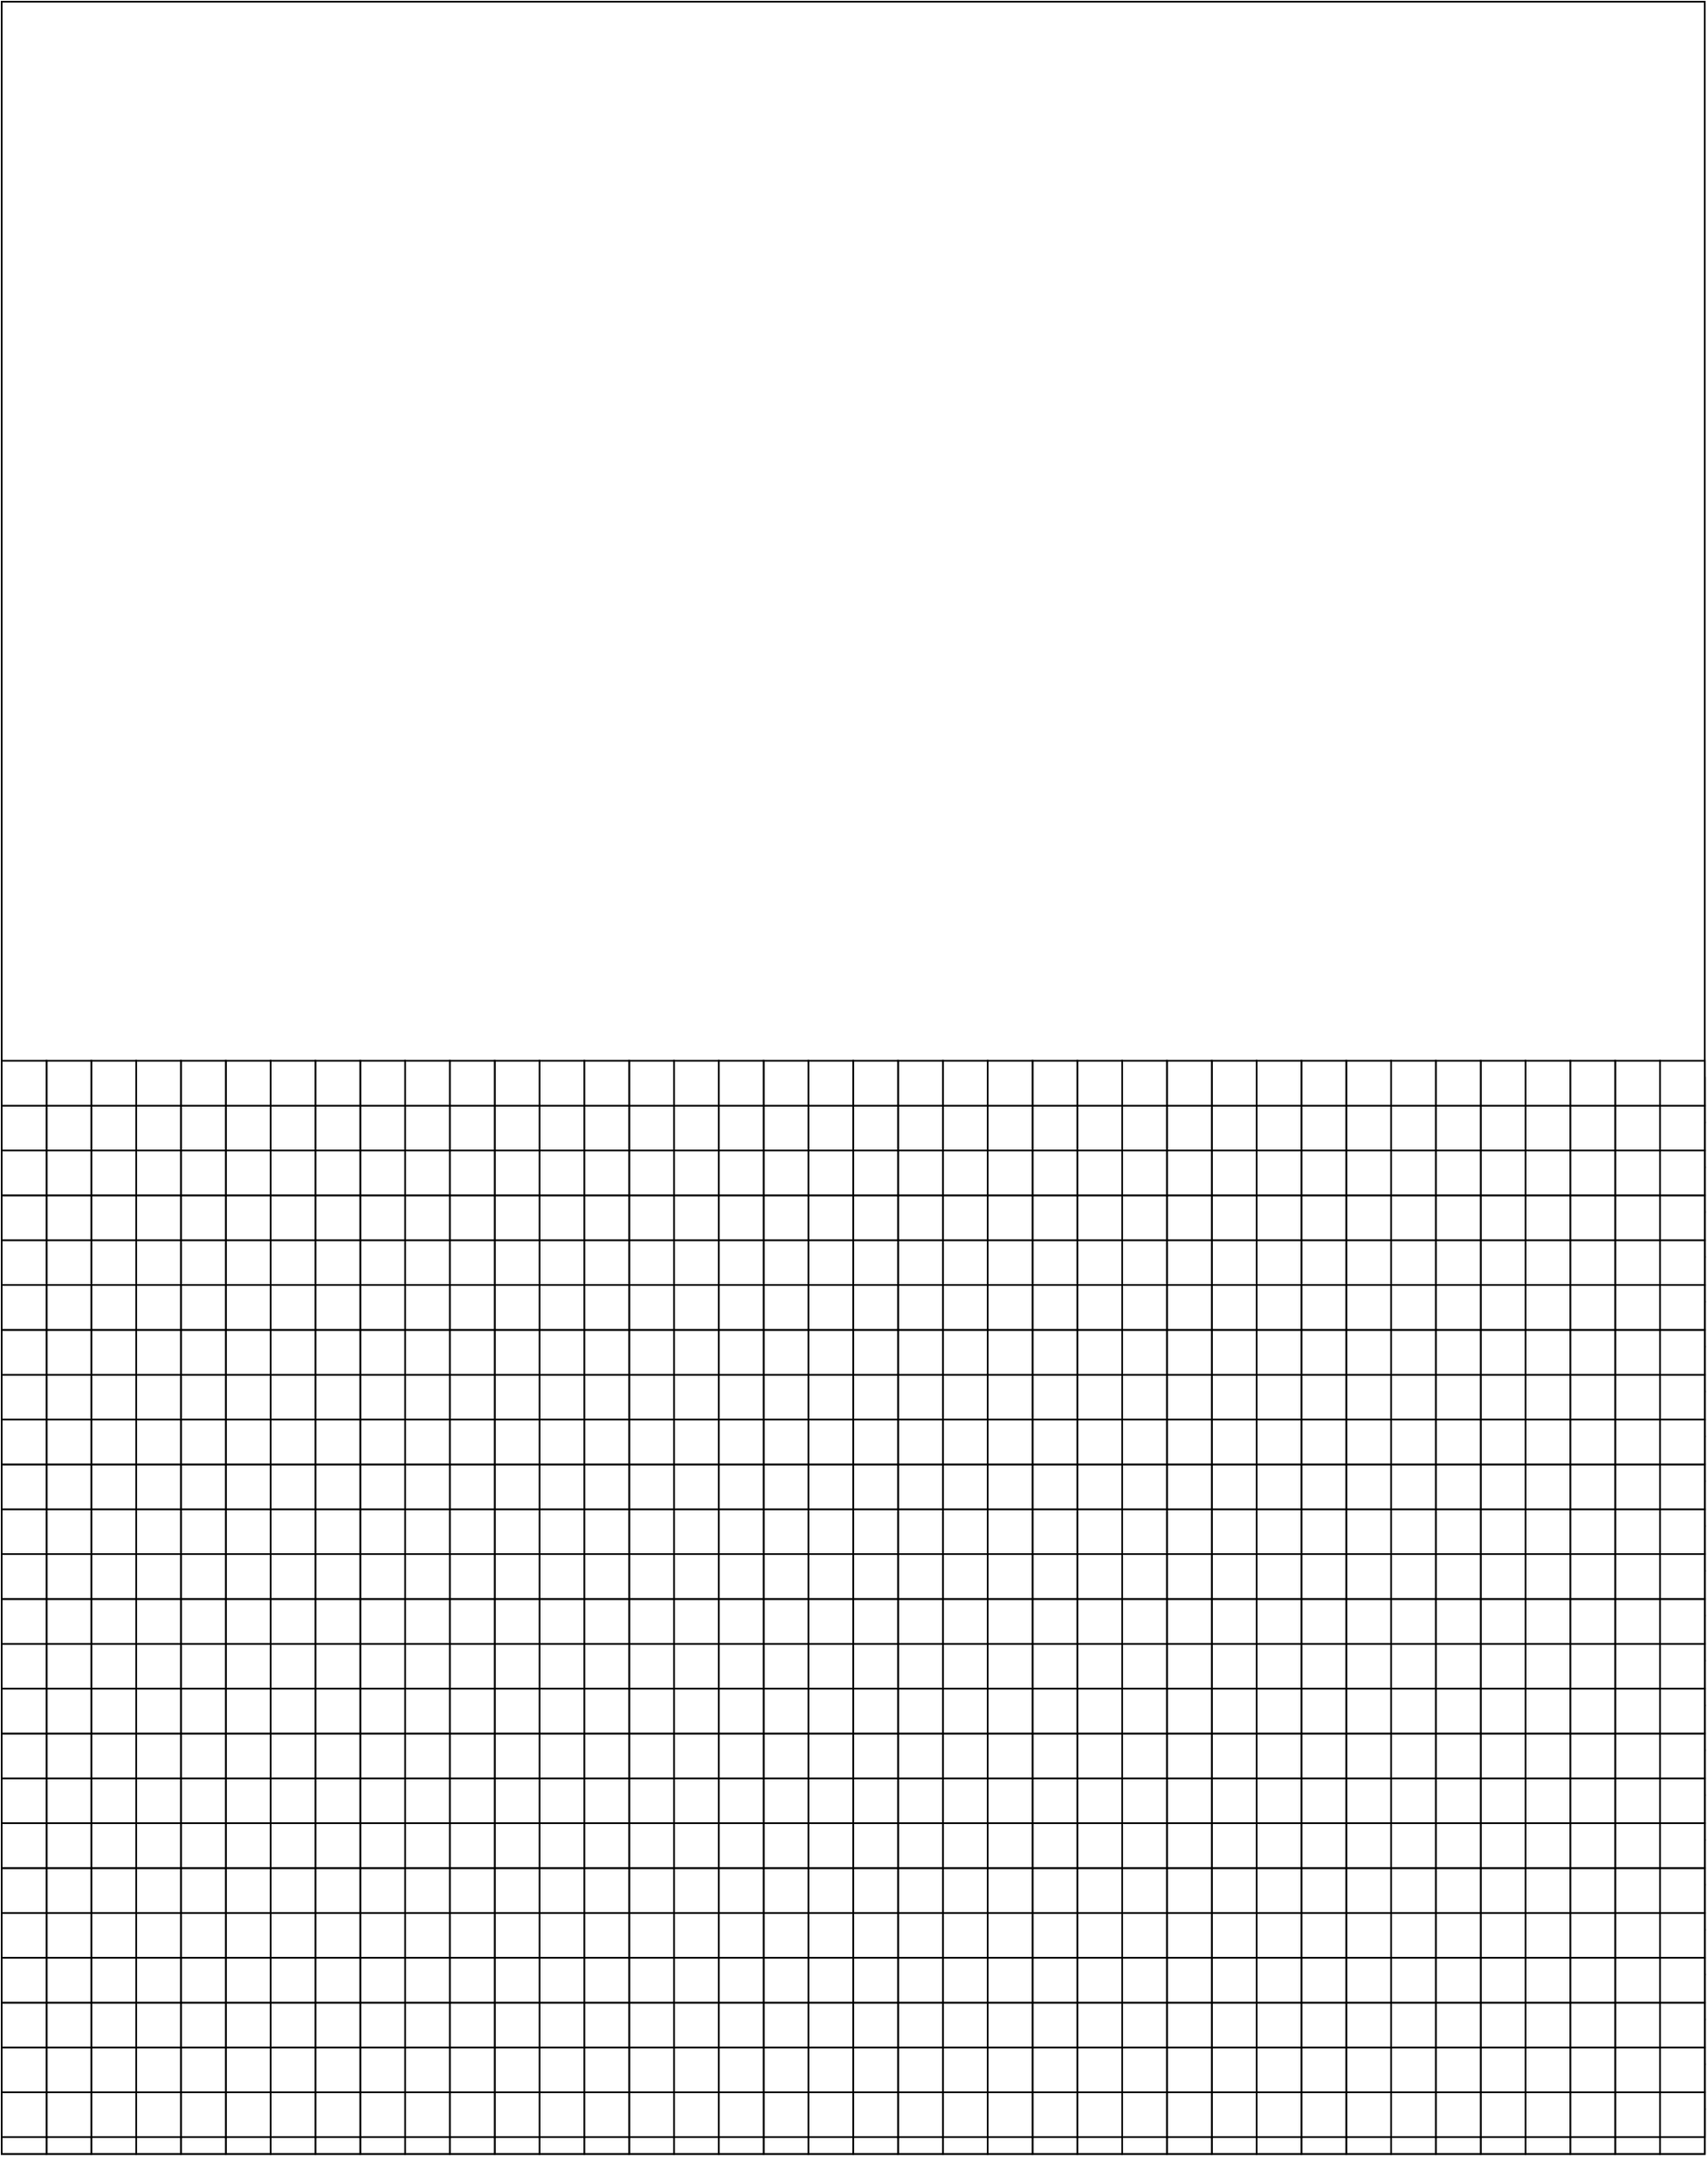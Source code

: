 <mxfile version="21.6.1" type="device">
  <diagram name="Page-1" id="AXb0L6RS5NqQoktzbOtL">
    <mxGraphModel dx="1775" dy="1553" grid="1" gridSize="10" guides="1" tooltips="1" connect="1" arrows="1" fold="1" page="1" pageScale="1" pageWidth="850" pageHeight="1100" math="0" shadow="0">
      <root>
        <mxCell id="0" />
        <mxCell id="1" parent="0" />
        <mxCell id="lL5tTu2a6-mxzTfSO0Kg-1868" value="" style="rounded=0;whiteSpace=wrap;html=1;" vertex="1" parent="1">
          <mxGeometry x="920" y="40" width="1013.08" height="1279.68" as="geometry" />
        </mxCell>
        <mxCell id="lL5tTu2a6-mxzTfSO0Kg-1869" value="" style="whiteSpace=wrap;html=1;aspect=fixed;" vertex="1" parent="1">
          <mxGeometry x="1906.42" y="1293.02" width="26.66" height="26.66" as="geometry" />
        </mxCell>
        <mxCell id="lL5tTu2a6-mxzTfSO0Kg-1870" value="" style="whiteSpace=wrap;html=1;aspect=fixed;" vertex="1" parent="1">
          <mxGeometry x="1879.76" y="1293.02" width="26.66" height="26.66" as="geometry" />
        </mxCell>
        <mxCell id="lL5tTu2a6-mxzTfSO0Kg-1871" value="" style="whiteSpace=wrap;html=1;aspect=fixed;" vertex="1" parent="1">
          <mxGeometry x="1853.1" y="1293.02" width="26.66" height="26.66" as="geometry" />
        </mxCell>
        <mxCell id="lL5tTu2a6-mxzTfSO0Kg-1872" value="" style="whiteSpace=wrap;html=1;aspect=fixed;" vertex="1" parent="1">
          <mxGeometry x="1826.44" y="1293.02" width="26.66" height="26.66" as="geometry" />
        </mxCell>
        <mxCell id="lL5tTu2a6-mxzTfSO0Kg-1873" value="" style="whiteSpace=wrap;html=1;aspect=fixed;" vertex="1" parent="1">
          <mxGeometry x="1799.78" y="1293.02" width="26.66" height="26.66" as="geometry" />
        </mxCell>
        <mxCell id="lL5tTu2a6-mxzTfSO0Kg-1879" value="" style="whiteSpace=wrap;html=1;aspect=fixed;" vertex="1" parent="1">
          <mxGeometry x="1773.12" y="1293.02" width="26.66" height="26.66" as="geometry" />
        </mxCell>
        <mxCell id="lL5tTu2a6-mxzTfSO0Kg-1880" value="" style="whiteSpace=wrap;html=1;aspect=fixed;" vertex="1" parent="1">
          <mxGeometry x="1746.46" y="1293.02" width="26.66" height="26.66" as="geometry" />
        </mxCell>
        <mxCell id="lL5tTu2a6-mxzTfSO0Kg-1881" value="" style="whiteSpace=wrap;html=1;aspect=fixed;" vertex="1" parent="1">
          <mxGeometry x="1719.8" y="1293.02" width="26.66" height="26.66" as="geometry" />
        </mxCell>
        <mxCell id="lL5tTu2a6-mxzTfSO0Kg-1882" value="" style="whiteSpace=wrap;html=1;aspect=fixed;" vertex="1" parent="1">
          <mxGeometry x="1693.14" y="1293.02" width="26.66" height="26.66" as="geometry" />
        </mxCell>
        <mxCell id="lL5tTu2a6-mxzTfSO0Kg-1883" value="" style="whiteSpace=wrap;html=1;aspect=fixed;" vertex="1" parent="1">
          <mxGeometry x="1666.48" y="1293.02" width="26.66" height="26.66" as="geometry" />
        </mxCell>
        <mxCell id="lL5tTu2a6-mxzTfSO0Kg-1885" value="" style="whiteSpace=wrap;html=1;aspect=fixed;" vertex="1" parent="1">
          <mxGeometry x="1639.82" y="1293.02" width="26.66" height="26.66" as="geometry" />
        </mxCell>
        <mxCell id="lL5tTu2a6-mxzTfSO0Kg-1886" value="" style="whiteSpace=wrap;html=1;aspect=fixed;" vertex="1" parent="1">
          <mxGeometry x="1613.16" y="1293.02" width="26.66" height="26.66" as="geometry" />
        </mxCell>
        <mxCell id="lL5tTu2a6-mxzTfSO0Kg-1887" value="" style="whiteSpace=wrap;html=1;aspect=fixed;" vertex="1" parent="1">
          <mxGeometry x="1586.5" y="1293.02" width="26.66" height="26.66" as="geometry" />
        </mxCell>
        <mxCell id="lL5tTu2a6-mxzTfSO0Kg-1888" value="" style="whiteSpace=wrap;html=1;aspect=fixed;" vertex="1" parent="1">
          <mxGeometry x="1559.84" y="1293.02" width="26.66" height="26.66" as="geometry" />
        </mxCell>
        <mxCell id="lL5tTu2a6-mxzTfSO0Kg-1889" value="" style="whiteSpace=wrap;html=1;aspect=fixed;" vertex="1" parent="1">
          <mxGeometry x="1533.18" y="1293.02" width="26.66" height="26.66" as="geometry" />
        </mxCell>
        <mxCell id="lL5tTu2a6-mxzTfSO0Kg-1890" value="" style="whiteSpace=wrap;html=1;aspect=fixed;" vertex="1" parent="1">
          <mxGeometry x="1506.52" y="1293.02" width="26.66" height="26.66" as="geometry" />
        </mxCell>
        <mxCell id="lL5tTu2a6-mxzTfSO0Kg-1891" value="" style="whiteSpace=wrap;html=1;aspect=fixed;" vertex="1" parent="1">
          <mxGeometry x="1479.86" y="1293.02" width="26.66" height="26.66" as="geometry" />
        </mxCell>
        <mxCell id="lL5tTu2a6-mxzTfSO0Kg-1892" value="" style="whiteSpace=wrap;html=1;aspect=fixed;" vertex="1" parent="1">
          <mxGeometry x="1453.2" y="1293.02" width="26.66" height="26.66" as="geometry" />
        </mxCell>
        <mxCell id="lL5tTu2a6-mxzTfSO0Kg-1893" value="" style="whiteSpace=wrap;html=1;aspect=fixed;" vertex="1" parent="1">
          <mxGeometry x="1426.54" y="1293.02" width="26.66" height="26.66" as="geometry" />
        </mxCell>
        <mxCell id="lL5tTu2a6-mxzTfSO0Kg-1894" value="" style="whiteSpace=wrap;html=1;aspect=fixed;" vertex="1" parent="1">
          <mxGeometry x="1399.88" y="1293.02" width="26.66" height="26.66" as="geometry" />
        </mxCell>
        <mxCell id="lL5tTu2a6-mxzTfSO0Kg-1895" value="" style="whiteSpace=wrap;html=1;aspect=fixed;" vertex="1" parent="1">
          <mxGeometry x="1373.22" y="1293.02" width="26.66" height="26.66" as="geometry" />
        </mxCell>
        <mxCell id="lL5tTu2a6-mxzTfSO0Kg-1896" value="" style="whiteSpace=wrap;html=1;aspect=fixed;" vertex="1" parent="1">
          <mxGeometry x="1346.56" y="1293.02" width="26.66" height="26.66" as="geometry" />
        </mxCell>
        <mxCell id="lL5tTu2a6-mxzTfSO0Kg-1897" value="" style="whiteSpace=wrap;html=1;aspect=fixed;" vertex="1" parent="1">
          <mxGeometry x="1319.9" y="1293.02" width="26.66" height="26.66" as="geometry" />
        </mxCell>
        <mxCell id="lL5tTu2a6-mxzTfSO0Kg-1898" value="" style="whiteSpace=wrap;html=1;aspect=fixed;" vertex="1" parent="1">
          <mxGeometry x="1293.24" y="1293.02" width="26.66" height="26.66" as="geometry" />
        </mxCell>
        <mxCell id="lL5tTu2a6-mxzTfSO0Kg-1899" value="" style="whiteSpace=wrap;html=1;aspect=fixed;" vertex="1" parent="1">
          <mxGeometry x="1266.58" y="1293.02" width="26.66" height="26.66" as="geometry" />
        </mxCell>
        <mxCell id="lL5tTu2a6-mxzTfSO0Kg-1900" value="" style="whiteSpace=wrap;html=1;aspect=fixed;" vertex="1" parent="1">
          <mxGeometry x="1239.92" y="1293.02" width="26.66" height="26.66" as="geometry" />
        </mxCell>
        <mxCell id="lL5tTu2a6-mxzTfSO0Kg-1901" value="" style="whiteSpace=wrap;html=1;aspect=fixed;" vertex="1" parent="1">
          <mxGeometry x="1213.26" y="1293.02" width="26.66" height="26.66" as="geometry" />
        </mxCell>
        <mxCell id="lL5tTu2a6-mxzTfSO0Kg-1902" value="" style="whiteSpace=wrap;html=1;aspect=fixed;" vertex="1" parent="1">
          <mxGeometry x="1186.6" y="1293.02" width="26.66" height="26.66" as="geometry" />
        </mxCell>
        <mxCell id="lL5tTu2a6-mxzTfSO0Kg-1903" value="" style="whiteSpace=wrap;html=1;aspect=fixed;" vertex="1" parent="1">
          <mxGeometry x="1159.94" y="1293.02" width="26.66" height="26.66" as="geometry" />
        </mxCell>
        <mxCell id="lL5tTu2a6-mxzTfSO0Kg-1904" value="" style="whiteSpace=wrap;html=1;aspect=fixed;" vertex="1" parent="1">
          <mxGeometry x="1133.28" y="1293.02" width="26.66" height="26.66" as="geometry" />
        </mxCell>
        <mxCell id="lL5tTu2a6-mxzTfSO0Kg-1905" value="" style="whiteSpace=wrap;html=1;aspect=fixed;" vertex="1" parent="1">
          <mxGeometry x="1106.62" y="1293.02" width="26.66" height="26.66" as="geometry" />
        </mxCell>
        <mxCell id="lL5tTu2a6-mxzTfSO0Kg-1906" value="" style="whiteSpace=wrap;html=1;aspect=fixed;" vertex="1" parent="1">
          <mxGeometry x="1079.96" y="1293.02" width="26.66" height="26.66" as="geometry" />
        </mxCell>
        <mxCell id="lL5tTu2a6-mxzTfSO0Kg-1907" value="" style="whiteSpace=wrap;html=1;aspect=fixed;" vertex="1" parent="1">
          <mxGeometry x="1053.3" y="1293.02" width="26.66" height="26.66" as="geometry" />
        </mxCell>
        <mxCell id="lL5tTu2a6-mxzTfSO0Kg-1908" value="" style="whiteSpace=wrap;html=1;aspect=fixed;" vertex="1" parent="1">
          <mxGeometry x="1026.64" y="1293.02" width="26.66" height="26.66" as="geometry" />
        </mxCell>
        <mxCell id="lL5tTu2a6-mxzTfSO0Kg-1909" value="" style="whiteSpace=wrap;html=1;aspect=fixed;" vertex="1" parent="1">
          <mxGeometry x="999.98" y="1293.02" width="26.66" height="26.66" as="geometry" />
        </mxCell>
        <mxCell id="lL5tTu2a6-mxzTfSO0Kg-1910" value="" style="whiteSpace=wrap;html=1;aspect=fixed;" vertex="1" parent="1">
          <mxGeometry x="973.32" y="1293.02" width="26.66" height="26.66" as="geometry" />
        </mxCell>
        <mxCell id="lL5tTu2a6-mxzTfSO0Kg-1911" value="" style="whiteSpace=wrap;html=1;aspect=fixed;" vertex="1" parent="1">
          <mxGeometry x="946.66" y="1293.02" width="26.66" height="26.66" as="geometry" />
        </mxCell>
        <mxCell id="lL5tTu2a6-mxzTfSO0Kg-1912" value="" style="whiteSpace=wrap;html=1;aspect=fixed;" vertex="1" parent="1">
          <mxGeometry x="920.0" y="1293.02" width="26.66" height="26.66" as="geometry" />
        </mxCell>
        <mxCell id="lL5tTu2a6-mxzTfSO0Kg-1915" value="" style="whiteSpace=wrap;html=1;aspect=fixed;" vertex="1" parent="1">
          <mxGeometry x="1906.42" y="1266.36" width="26.66" height="26.66" as="geometry" />
        </mxCell>
        <mxCell id="lL5tTu2a6-mxzTfSO0Kg-1916" value="" style="whiteSpace=wrap;html=1;aspect=fixed;" vertex="1" parent="1">
          <mxGeometry x="1879.76" y="1266.36" width="26.66" height="26.66" as="geometry" />
        </mxCell>
        <mxCell id="lL5tTu2a6-mxzTfSO0Kg-1917" value="" style="whiteSpace=wrap;html=1;aspect=fixed;" vertex="1" parent="1">
          <mxGeometry x="1853.1" y="1266.36" width="26.66" height="26.66" as="geometry" />
        </mxCell>
        <mxCell id="lL5tTu2a6-mxzTfSO0Kg-1918" value="" style="whiteSpace=wrap;html=1;aspect=fixed;" vertex="1" parent="1">
          <mxGeometry x="1826.44" y="1266.36" width="26.66" height="26.66" as="geometry" />
        </mxCell>
        <mxCell id="lL5tTu2a6-mxzTfSO0Kg-1919" value="" style="whiteSpace=wrap;html=1;aspect=fixed;" vertex="1" parent="1">
          <mxGeometry x="1799.78" y="1266.36" width="26.66" height="26.66" as="geometry" />
        </mxCell>
        <mxCell id="lL5tTu2a6-mxzTfSO0Kg-1920" value="" style="whiteSpace=wrap;html=1;aspect=fixed;" vertex="1" parent="1">
          <mxGeometry x="1773.12" y="1266.36" width="26.66" height="26.66" as="geometry" />
        </mxCell>
        <mxCell id="lL5tTu2a6-mxzTfSO0Kg-1921" value="" style="whiteSpace=wrap;html=1;aspect=fixed;" vertex="1" parent="1">
          <mxGeometry x="1746.46" y="1266.36" width="26.66" height="26.66" as="geometry" />
        </mxCell>
        <mxCell id="lL5tTu2a6-mxzTfSO0Kg-1922" value="" style="whiteSpace=wrap;html=1;aspect=fixed;" vertex="1" parent="1">
          <mxGeometry x="1719.8" y="1266.36" width="26.66" height="26.66" as="geometry" />
        </mxCell>
        <mxCell id="lL5tTu2a6-mxzTfSO0Kg-1923" value="" style="whiteSpace=wrap;html=1;aspect=fixed;" vertex="1" parent="1">
          <mxGeometry x="1693.14" y="1266.36" width="26.66" height="26.66" as="geometry" />
        </mxCell>
        <mxCell id="lL5tTu2a6-mxzTfSO0Kg-1924" value="" style="whiteSpace=wrap;html=1;aspect=fixed;" vertex="1" parent="1">
          <mxGeometry x="1666.48" y="1266.36" width="26.66" height="26.66" as="geometry" />
        </mxCell>
        <mxCell id="lL5tTu2a6-mxzTfSO0Kg-1925" value="" style="whiteSpace=wrap;html=1;aspect=fixed;" vertex="1" parent="1">
          <mxGeometry x="1639.82" y="1266.36" width="26.66" height="26.66" as="geometry" />
        </mxCell>
        <mxCell id="lL5tTu2a6-mxzTfSO0Kg-1926" value="" style="whiteSpace=wrap;html=1;aspect=fixed;" vertex="1" parent="1">
          <mxGeometry x="1613.16" y="1266.36" width="26.66" height="26.66" as="geometry" />
        </mxCell>
        <mxCell id="lL5tTu2a6-mxzTfSO0Kg-1927" value="" style="whiteSpace=wrap;html=1;aspect=fixed;" vertex="1" parent="1">
          <mxGeometry x="1586.5" y="1266.36" width="26.66" height="26.66" as="geometry" />
        </mxCell>
        <mxCell id="lL5tTu2a6-mxzTfSO0Kg-1928" value="" style="whiteSpace=wrap;html=1;aspect=fixed;" vertex="1" parent="1">
          <mxGeometry x="1559.84" y="1266.36" width="26.66" height="26.66" as="geometry" />
        </mxCell>
        <mxCell id="lL5tTu2a6-mxzTfSO0Kg-1929" value="" style="whiteSpace=wrap;html=1;aspect=fixed;" vertex="1" parent="1">
          <mxGeometry x="1533.18" y="1266.36" width="26.66" height="26.66" as="geometry" />
        </mxCell>
        <mxCell id="lL5tTu2a6-mxzTfSO0Kg-1930" value="" style="whiteSpace=wrap;html=1;aspect=fixed;" vertex="1" parent="1">
          <mxGeometry x="1506.52" y="1266.36" width="26.66" height="26.66" as="geometry" />
        </mxCell>
        <mxCell id="lL5tTu2a6-mxzTfSO0Kg-1931" value="" style="whiteSpace=wrap;html=1;aspect=fixed;" vertex="1" parent="1">
          <mxGeometry x="1479.86" y="1266.36" width="26.66" height="26.66" as="geometry" />
        </mxCell>
        <mxCell id="lL5tTu2a6-mxzTfSO0Kg-1932" value="" style="whiteSpace=wrap;html=1;aspect=fixed;" vertex="1" parent="1">
          <mxGeometry x="1453.2" y="1266.36" width="26.66" height="26.66" as="geometry" />
        </mxCell>
        <mxCell id="lL5tTu2a6-mxzTfSO0Kg-1933" value="" style="whiteSpace=wrap;html=1;aspect=fixed;" vertex="1" parent="1">
          <mxGeometry x="1426.54" y="1266.36" width="26.66" height="26.66" as="geometry" />
        </mxCell>
        <mxCell id="lL5tTu2a6-mxzTfSO0Kg-1934" value="" style="whiteSpace=wrap;html=1;aspect=fixed;" vertex="1" parent="1">
          <mxGeometry x="1399.88" y="1266.36" width="26.66" height="26.66" as="geometry" />
        </mxCell>
        <mxCell id="lL5tTu2a6-mxzTfSO0Kg-1935" value="" style="whiteSpace=wrap;html=1;aspect=fixed;" vertex="1" parent="1">
          <mxGeometry x="1373.22" y="1266.36" width="26.66" height="26.66" as="geometry" />
        </mxCell>
        <mxCell id="lL5tTu2a6-mxzTfSO0Kg-1936" value="" style="whiteSpace=wrap;html=1;aspect=fixed;" vertex="1" parent="1">
          <mxGeometry x="1346.56" y="1266.36" width="26.66" height="26.66" as="geometry" />
        </mxCell>
        <mxCell id="lL5tTu2a6-mxzTfSO0Kg-1937" value="" style="whiteSpace=wrap;html=1;aspect=fixed;" vertex="1" parent="1">
          <mxGeometry x="1319.9" y="1266.36" width="26.66" height="26.66" as="geometry" />
        </mxCell>
        <mxCell id="lL5tTu2a6-mxzTfSO0Kg-1938" value="" style="whiteSpace=wrap;html=1;aspect=fixed;" vertex="1" parent="1">
          <mxGeometry x="1293.24" y="1266.36" width="26.66" height="26.66" as="geometry" />
        </mxCell>
        <mxCell id="lL5tTu2a6-mxzTfSO0Kg-1939" value="" style="whiteSpace=wrap;html=1;aspect=fixed;" vertex="1" parent="1">
          <mxGeometry x="1266.58" y="1266.36" width="26.66" height="26.66" as="geometry" />
        </mxCell>
        <mxCell id="lL5tTu2a6-mxzTfSO0Kg-1940" value="" style="whiteSpace=wrap;html=1;aspect=fixed;" vertex="1" parent="1">
          <mxGeometry x="1239.92" y="1266.36" width="26.66" height="26.66" as="geometry" />
        </mxCell>
        <mxCell id="lL5tTu2a6-mxzTfSO0Kg-1941" value="" style="whiteSpace=wrap;html=1;aspect=fixed;" vertex="1" parent="1">
          <mxGeometry x="1213.26" y="1266.36" width="26.66" height="26.66" as="geometry" />
        </mxCell>
        <mxCell id="lL5tTu2a6-mxzTfSO0Kg-1942" value="" style="whiteSpace=wrap;html=1;aspect=fixed;" vertex="1" parent="1">
          <mxGeometry x="1186.6" y="1266.36" width="26.66" height="26.66" as="geometry" />
        </mxCell>
        <mxCell id="lL5tTu2a6-mxzTfSO0Kg-1943" value="" style="whiteSpace=wrap;html=1;aspect=fixed;" vertex="1" parent="1">
          <mxGeometry x="1159.94" y="1266.36" width="26.66" height="26.66" as="geometry" />
        </mxCell>
        <mxCell id="lL5tTu2a6-mxzTfSO0Kg-1944" value="" style="whiteSpace=wrap;html=1;aspect=fixed;" vertex="1" parent="1">
          <mxGeometry x="1133.28" y="1266.36" width="26.66" height="26.66" as="geometry" />
        </mxCell>
        <mxCell id="lL5tTu2a6-mxzTfSO0Kg-1945" value="" style="whiteSpace=wrap;html=1;aspect=fixed;" vertex="1" parent="1">
          <mxGeometry x="1106.62" y="1266.36" width="26.66" height="26.66" as="geometry" />
        </mxCell>
        <mxCell id="lL5tTu2a6-mxzTfSO0Kg-1946" value="" style="whiteSpace=wrap;html=1;aspect=fixed;" vertex="1" parent="1">
          <mxGeometry x="1079.96" y="1266.36" width="26.66" height="26.66" as="geometry" />
        </mxCell>
        <mxCell id="lL5tTu2a6-mxzTfSO0Kg-1947" value="" style="whiteSpace=wrap;html=1;aspect=fixed;" vertex="1" parent="1">
          <mxGeometry x="1053.3" y="1266.36" width="26.66" height="26.66" as="geometry" />
        </mxCell>
        <mxCell id="lL5tTu2a6-mxzTfSO0Kg-1948" value="" style="whiteSpace=wrap;html=1;aspect=fixed;" vertex="1" parent="1">
          <mxGeometry x="1026.64" y="1266.36" width="26.66" height="26.66" as="geometry" />
        </mxCell>
        <mxCell id="lL5tTu2a6-mxzTfSO0Kg-1949" value="" style="whiteSpace=wrap;html=1;aspect=fixed;" vertex="1" parent="1">
          <mxGeometry x="999.98" y="1266.36" width="26.66" height="26.66" as="geometry" />
        </mxCell>
        <mxCell id="lL5tTu2a6-mxzTfSO0Kg-1950" value="" style="whiteSpace=wrap;html=1;aspect=fixed;" vertex="1" parent="1">
          <mxGeometry x="973.32" y="1266.36" width="26.66" height="26.66" as="geometry" />
        </mxCell>
        <mxCell id="lL5tTu2a6-mxzTfSO0Kg-1951" value="" style="whiteSpace=wrap;html=1;aspect=fixed;" vertex="1" parent="1">
          <mxGeometry x="946.66" y="1266.36" width="26.66" height="26.66" as="geometry" />
        </mxCell>
        <mxCell id="lL5tTu2a6-mxzTfSO0Kg-1952" value="" style="whiteSpace=wrap;html=1;aspect=fixed;" vertex="1" parent="1">
          <mxGeometry x="920.0" y="1266.36" width="26.66" height="26.66" as="geometry" />
        </mxCell>
        <mxCell id="lL5tTu2a6-mxzTfSO0Kg-1953" value="" style="whiteSpace=wrap;html=1;aspect=fixed;" vertex="1" parent="1">
          <mxGeometry x="1906.42" y="1239.7" width="26.66" height="26.66" as="geometry" />
        </mxCell>
        <mxCell id="lL5tTu2a6-mxzTfSO0Kg-1954" value="" style="whiteSpace=wrap;html=1;aspect=fixed;" vertex="1" parent="1">
          <mxGeometry x="1879.76" y="1239.7" width="26.66" height="26.66" as="geometry" />
        </mxCell>
        <mxCell id="lL5tTu2a6-mxzTfSO0Kg-1955" value="" style="whiteSpace=wrap;html=1;aspect=fixed;" vertex="1" parent="1">
          <mxGeometry x="1853.1" y="1239.7" width="26.66" height="26.66" as="geometry" />
        </mxCell>
        <mxCell id="lL5tTu2a6-mxzTfSO0Kg-1956" value="" style="whiteSpace=wrap;html=1;aspect=fixed;" vertex="1" parent="1">
          <mxGeometry x="1826.44" y="1239.7" width="26.66" height="26.66" as="geometry" />
        </mxCell>
        <mxCell id="lL5tTu2a6-mxzTfSO0Kg-1957" value="" style="whiteSpace=wrap;html=1;aspect=fixed;" vertex="1" parent="1">
          <mxGeometry x="1799.78" y="1239.7" width="26.66" height="26.66" as="geometry" />
        </mxCell>
        <mxCell id="lL5tTu2a6-mxzTfSO0Kg-1958" value="" style="whiteSpace=wrap;html=1;aspect=fixed;" vertex="1" parent="1">
          <mxGeometry x="1773.12" y="1239.7" width="26.66" height="26.66" as="geometry" />
        </mxCell>
        <mxCell id="lL5tTu2a6-mxzTfSO0Kg-1959" value="" style="whiteSpace=wrap;html=1;aspect=fixed;" vertex="1" parent="1">
          <mxGeometry x="1746.46" y="1239.7" width="26.66" height="26.66" as="geometry" />
        </mxCell>
        <mxCell id="lL5tTu2a6-mxzTfSO0Kg-1960" value="" style="whiteSpace=wrap;html=1;aspect=fixed;" vertex="1" parent="1">
          <mxGeometry x="1719.8" y="1239.7" width="26.66" height="26.66" as="geometry" />
        </mxCell>
        <mxCell id="lL5tTu2a6-mxzTfSO0Kg-1961" value="" style="whiteSpace=wrap;html=1;aspect=fixed;" vertex="1" parent="1">
          <mxGeometry x="1693.14" y="1239.7" width="26.66" height="26.66" as="geometry" />
        </mxCell>
        <mxCell id="lL5tTu2a6-mxzTfSO0Kg-1962" value="" style="whiteSpace=wrap;html=1;aspect=fixed;" vertex="1" parent="1">
          <mxGeometry x="1666.48" y="1239.7" width="26.66" height="26.66" as="geometry" />
        </mxCell>
        <mxCell id="lL5tTu2a6-mxzTfSO0Kg-1963" value="" style="whiteSpace=wrap;html=1;aspect=fixed;" vertex="1" parent="1">
          <mxGeometry x="1639.82" y="1239.7" width="26.66" height="26.66" as="geometry" />
        </mxCell>
        <mxCell id="lL5tTu2a6-mxzTfSO0Kg-1964" value="" style="whiteSpace=wrap;html=1;aspect=fixed;" vertex="1" parent="1">
          <mxGeometry x="1613.16" y="1239.7" width="26.66" height="26.66" as="geometry" />
        </mxCell>
        <mxCell id="lL5tTu2a6-mxzTfSO0Kg-1965" value="" style="whiteSpace=wrap;html=1;aspect=fixed;" vertex="1" parent="1">
          <mxGeometry x="1586.5" y="1239.7" width="26.66" height="26.66" as="geometry" />
        </mxCell>
        <mxCell id="lL5tTu2a6-mxzTfSO0Kg-1966" value="" style="whiteSpace=wrap;html=1;aspect=fixed;" vertex="1" parent="1">
          <mxGeometry x="1559.84" y="1239.7" width="26.66" height="26.66" as="geometry" />
        </mxCell>
        <mxCell id="lL5tTu2a6-mxzTfSO0Kg-1967" value="" style="whiteSpace=wrap;html=1;aspect=fixed;" vertex="1" parent="1">
          <mxGeometry x="1533.18" y="1239.7" width="26.66" height="26.66" as="geometry" />
        </mxCell>
        <mxCell id="lL5tTu2a6-mxzTfSO0Kg-1968" value="" style="whiteSpace=wrap;html=1;aspect=fixed;" vertex="1" parent="1">
          <mxGeometry x="1506.52" y="1239.7" width="26.66" height="26.66" as="geometry" />
        </mxCell>
        <mxCell id="lL5tTu2a6-mxzTfSO0Kg-1969" value="" style="whiteSpace=wrap;html=1;aspect=fixed;" vertex="1" parent="1">
          <mxGeometry x="1479.86" y="1239.7" width="26.66" height="26.66" as="geometry" />
        </mxCell>
        <mxCell id="lL5tTu2a6-mxzTfSO0Kg-1970" value="" style="whiteSpace=wrap;html=1;aspect=fixed;" vertex="1" parent="1">
          <mxGeometry x="1453.2" y="1239.7" width="26.66" height="26.66" as="geometry" />
        </mxCell>
        <mxCell id="lL5tTu2a6-mxzTfSO0Kg-1971" value="" style="whiteSpace=wrap;html=1;aspect=fixed;" vertex="1" parent="1">
          <mxGeometry x="1426.54" y="1239.7" width="26.66" height="26.66" as="geometry" />
        </mxCell>
        <mxCell id="lL5tTu2a6-mxzTfSO0Kg-1972" value="" style="whiteSpace=wrap;html=1;aspect=fixed;" vertex="1" parent="1">
          <mxGeometry x="1399.88" y="1239.7" width="26.66" height="26.66" as="geometry" />
        </mxCell>
        <mxCell id="lL5tTu2a6-mxzTfSO0Kg-1973" value="" style="whiteSpace=wrap;html=1;aspect=fixed;" vertex="1" parent="1">
          <mxGeometry x="1373.22" y="1239.7" width="26.66" height="26.66" as="geometry" />
        </mxCell>
        <mxCell id="lL5tTu2a6-mxzTfSO0Kg-1974" value="" style="whiteSpace=wrap;html=1;aspect=fixed;" vertex="1" parent="1">
          <mxGeometry x="1346.56" y="1239.7" width="26.66" height="26.66" as="geometry" />
        </mxCell>
        <mxCell id="lL5tTu2a6-mxzTfSO0Kg-1975" value="" style="whiteSpace=wrap;html=1;aspect=fixed;" vertex="1" parent="1">
          <mxGeometry x="1319.9" y="1239.7" width="26.66" height="26.66" as="geometry" />
        </mxCell>
        <mxCell id="lL5tTu2a6-mxzTfSO0Kg-1976" value="" style="whiteSpace=wrap;html=1;aspect=fixed;" vertex="1" parent="1">
          <mxGeometry x="1293.24" y="1239.7" width="26.66" height="26.66" as="geometry" />
        </mxCell>
        <mxCell id="lL5tTu2a6-mxzTfSO0Kg-1977" value="" style="whiteSpace=wrap;html=1;aspect=fixed;" vertex="1" parent="1">
          <mxGeometry x="1266.58" y="1239.7" width="26.66" height="26.66" as="geometry" />
        </mxCell>
        <mxCell id="lL5tTu2a6-mxzTfSO0Kg-1978" value="" style="whiteSpace=wrap;html=1;aspect=fixed;" vertex="1" parent="1">
          <mxGeometry x="1239.92" y="1239.7" width="26.66" height="26.66" as="geometry" />
        </mxCell>
        <mxCell id="lL5tTu2a6-mxzTfSO0Kg-1979" value="" style="whiteSpace=wrap;html=1;aspect=fixed;" vertex="1" parent="1">
          <mxGeometry x="1213.26" y="1239.7" width="26.66" height="26.66" as="geometry" />
        </mxCell>
        <mxCell id="lL5tTu2a6-mxzTfSO0Kg-1980" value="" style="whiteSpace=wrap;html=1;aspect=fixed;" vertex="1" parent="1">
          <mxGeometry x="1186.6" y="1239.7" width="26.66" height="26.66" as="geometry" />
        </mxCell>
        <mxCell id="lL5tTu2a6-mxzTfSO0Kg-1981" value="" style="whiteSpace=wrap;html=1;aspect=fixed;" vertex="1" parent="1">
          <mxGeometry x="1159.94" y="1239.7" width="26.66" height="26.66" as="geometry" />
        </mxCell>
        <mxCell id="lL5tTu2a6-mxzTfSO0Kg-1982" value="" style="whiteSpace=wrap;html=1;aspect=fixed;" vertex="1" parent="1">
          <mxGeometry x="1133.28" y="1239.7" width="26.66" height="26.66" as="geometry" />
        </mxCell>
        <mxCell id="lL5tTu2a6-mxzTfSO0Kg-1983" value="" style="whiteSpace=wrap;html=1;aspect=fixed;" vertex="1" parent="1">
          <mxGeometry x="1106.62" y="1239.7" width="26.66" height="26.66" as="geometry" />
        </mxCell>
        <mxCell id="lL5tTu2a6-mxzTfSO0Kg-1984" value="" style="whiteSpace=wrap;html=1;aspect=fixed;" vertex="1" parent="1">
          <mxGeometry x="1079.96" y="1239.7" width="26.66" height="26.66" as="geometry" />
        </mxCell>
        <mxCell id="lL5tTu2a6-mxzTfSO0Kg-1985" value="" style="whiteSpace=wrap;html=1;aspect=fixed;" vertex="1" parent="1">
          <mxGeometry x="1053.3" y="1239.7" width="26.66" height="26.66" as="geometry" />
        </mxCell>
        <mxCell id="lL5tTu2a6-mxzTfSO0Kg-1986" value="" style="whiteSpace=wrap;html=1;aspect=fixed;" vertex="1" parent="1">
          <mxGeometry x="1026.64" y="1239.7" width="26.66" height="26.66" as="geometry" />
        </mxCell>
        <mxCell id="lL5tTu2a6-mxzTfSO0Kg-1987" value="" style="whiteSpace=wrap;html=1;aspect=fixed;" vertex="1" parent="1">
          <mxGeometry x="999.98" y="1239.7" width="26.66" height="26.66" as="geometry" />
        </mxCell>
        <mxCell id="lL5tTu2a6-mxzTfSO0Kg-1988" value="" style="whiteSpace=wrap;html=1;aspect=fixed;" vertex="1" parent="1">
          <mxGeometry x="973.32" y="1239.7" width="26.66" height="26.66" as="geometry" />
        </mxCell>
        <mxCell id="lL5tTu2a6-mxzTfSO0Kg-1989" value="" style="whiteSpace=wrap;html=1;aspect=fixed;" vertex="1" parent="1">
          <mxGeometry x="946.66" y="1239.7" width="26.66" height="26.66" as="geometry" />
        </mxCell>
        <mxCell id="lL5tTu2a6-mxzTfSO0Kg-1990" value="" style="whiteSpace=wrap;html=1;aspect=fixed;" vertex="1" parent="1">
          <mxGeometry x="920.0" y="1239.7" width="26.66" height="26.66" as="geometry" />
        </mxCell>
        <mxCell id="lL5tTu2a6-mxzTfSO0Kg-1991" value="" style="whiteSpace=wrap;html=1;aspect=fixed;" vertex="1" parent="1">
          <mxGeometry x="1906.42" y="1213.04" width="26.66" height="26.66" as="geometry" />
        </mxCell>
        <mxCell id="lL5tTu2a6-mxzTfSO0Kg-1992" value="" style="whiteSpace=wrap;html=1;aspect=fixed;" vertex="1" parent="1">
          <mxGeometry x="1879.76" y="1213.04" width="26.66" height="26.66" as="geometry" />
        </mxCell>
        <mxCell id="lL5tTu2a6-mxzTfSO0Kg-1993" value="" style="whiteSpace=wrap;html=1;aspect=fixed;" vertex="1" parent="1">
          <mxGeometry x="1853.1" y="1213.04" width="26.66" height="26.66" as="geometry" />
        </mxCell>
        <mxCell id="lL5tTu2a6-mxzTfSO0Kg-1994" value="" style="whiteSpace=wrap;html=1;aspect=fixed;" vertex="1" parent="1">
          <mxGeometry x="1826.44" y="1213.04" width="26.66" height="26.66" as="geometry" />
        </mxCell>
        <mxCell id="lL5tTu2a6-mxzTfSO0Kg-1995" value="" style="whiteSpace=wrap;html=1;aspect=fixed;" vertex="1" parent="1">
          <mxGeometry x="1799.78" y="1213.04" width="26.66" height="26.66" as="geometry" />
        </mxCell>
        <mxCell id="lL5tTu2a6-mxzTfSO0Kg-1996" value="" style="whiteSpace=wrap;html=1;aspect=fixed;" vertex="1" parent="1">
          <mxGeometry x="1773.12" y="1213.04" width="26.66" height="26.66" as="geometry" />
        </mxCell>
        <mxCell id="lL5tTu2a6-mxzTfSO0Kg-1997" value="" style="whiteSpace=wrap;html=1;aspect=fixed;" vertex="1" parent="1">
          <mxGeometry x="1746.46" y="1213.04" width="26.66" height="26.66" as="geometry" />
        </mxCell>
        <mxCell id="lL5tTu2a6-mxzTfSO0Kg-1998" value="" style="whiteSpace=wrap;html=1;aspect=fixed;" vertex="1" parent="1">
          <mxGeometry x="1719.8" y="1213.04" width="26.66" height="26.66" as="geometry" />
        </mxCell>
        <mxCell id="lL5tTu2a6-mxzTfSO0Kg-1999" value="" style="whiteSpace=wrap;html=1;aspect=fixed;" vertex="1" parent="1">
          <mxGeometry x="1693.14" y="1213.04" width="26.66" height="26.66" as="geometry" />
        </mxCell>
        <mxCell id="lL5tTu2a6-mxzTfSO0Kg-2000" value="" style="whiteSpace=wrap;html=1;aspect=fixed;" vertex="1" parent="1">
          <mxGeometry x="1666.48" y="1213.04" width="26.66" height="26.66" as="geometry" />
        </mxCell>
        <mxCell id="lL5tTu2a6-mxzTfSO0Kg-2001" value="" style="whiteSpace=wrap;html=1;aspect=fixed;" vertex="1" parent="1">
          <mxGeometry x="1639.82" y="1213.04" width="26.66" height="26.66" as="geometry" />
        </mxCell>
        <mxCell id="lL5tTu2a6-mxzTfSO0Kg-2002" value="" style="whiteSpace=wrap;html=1;aspect=fixed;" vertex="1" parent="1">
          <mxGeometry x="1613.16" y="1213.04" width="26.66" height="26.66" as="geometry" />
        </mxCell>
        <mxCell id="lL5tTu2a6-mxzTfSO0Kg-2003" value="" style="whiteSpace=wrap;html=1;aspect=fixed;" vertex="1" parent="1">
          <mxGeometry x="1586.5" y="1213.04" width="26.66" height="26.66" as="geometry" />
        </mxCell>
        <mxCell id="lL5tTu2a6-mxzTfSO0Kg-2004" value="" style="whiteSpace=wrap;html=1;aspect=fixed;" vertex="1" parent="1">
          <mxGeometry x="1559.84" y="1213.04" width="26.66" height="26.66" as="geometry" />
        </mxCell>
        <mxCell id="lL5tTu2a6-mxzTfSO0Kg-2005" value="" style="whiteSpace=wrap;html=1;aspect=fixed;" vertex="1" parent="1">
          <mxGeometry x="1533.18" y="1213.04" width="26.66" height="26.66" as="geometry" />
        </mxCell>
        <mxCell id="lL5tTu2a6-mxzTfSO0Kg-2006" value="" style="whiteSpace=wrap;html=1;aspect=fixed;" vertex="1" parent="1">
          <mxGeometry x="1506.52" y="1213.04" width="26.66" height="26.66" as="geometry" />
        </mxCell>
        <mxCell id="lL5tTu2a6-mxzTfSO0Kg-2007" value="" style="whiteSpace=wrap;html=1;aspect=fixed;" vertex="1" parent="1">
          <mxGeometry x="1479.86" y="1213.04" width="26.66" height="26.66" as="geometry" />
        </mxCell>
        <mxCell id="lL5tTu2a6-mxzTfSO0Kg-2008" value="" style="whiteSpace=wrap;html=1;aspect=fixed;" vertex="1" parent="1">
          <mxGeometry x="1453.2" y="1213.04" width="26.66" height="26.66" as="geometry" />
        </mxCell>
        <mxCell id="lL5tTu2a6-mxzTfSO0Kg-2009" value="" style="whiteSpace=wrap;html=1;aspect=fixed;" vertex="1" parent="1">
          <mxGeometry x="1426.54" y="1213.04" width="26.66" height="26.66" as="geometry" />
        </mxCell>
        <mxCell id="lL5tTu2a6-mxzTfSO0Kg-2010" value="" style="whiteSpace=wrap;html=1;aspect=fixed;" vertex="1" parent="1">
          <mxGeometry x="1399.88" y="1213.04" width="26.66" height="26.66" as="geometry" />
        </mxCell>
        <mxCell id="lL5tTu2a6-mxzTfSO0Kg-2011" value="" style="whiteSpace=wrap;html=1;aspect=fixed;" vertex="1" parent="1">
          <mxGeometry x="1373.22" y="1213.04" width="26.66" height="26.66" as="geometry" />
        </mxCell>
        <mxCell id="lL5tTu2a6-mxzTfSO0Kg-2012" value="" style="whiteSpace=wrap;html=1;aspect=fixed;" vertex="1" parent="1">
          <mxGeometry x="1346.56" y="1213.04" width="26.66" height="26.66" as="geometry" />
        </mxCell>
        <mxCell id="lL5tTu2a6-mxzTfSO0Kg-2013" value="" style="whiteSpace=wrap;html=1;aspect=fixed;" vertex="1" parent="1">
          <mxGeometry x="1319.9" y="1213.04" width="26.66" height="26.66" as="geometry" />
        </mxCell>
        <mxCell id="lL5tTu2a6-mxzTfSO0Kg-2014" value="" style="whiteSpace=wrap;html=1;aspect=fixed;" vertex="1" parent="1">
          <mxGeometry x="1293.24" y="1213.04" width="26.66" height="26.66" as="geometry" />
        </mxCell>
        <mxCell id="lL5tTu2a6-mxzTfSO0Kg-2015" value="" style="whiteSpace=wrap;html=1;aspect=fixed;" vertex="1" parent="1">
          <mxGeometry x="1266.58" y="1213.04" width="26.66" height="26.66" as="geometry" />
        </mxCell>
        <mxCell id="lL5tTu2a6-mxzTfSO0Kg-2016" value="" style="whiteSpace=wrap;html=1;aspect=fixed;" vertex="1" parent="1">
          <mxGeometry x="1239.92" y="1213.04" width="26.66" height="26.66" as="geometry" />
        </mxCell>
        <mxCell id="lL5tTu2a6-mxzTfSO0Kg-2017" value="" style="whiteSpace=wrap;html=1;aspect=fixed;" vertex="1" parent="1">
          <mxGeometry x="1213.26" y="1213.04" width="26.66" height="26.66" as="geometry" />
        </mxCell>
        <mxCell id="lL5tTu2a6-mxzTfSO0Kg-2018" value="" style="whiteSpace=wrap;html=1;aspect=fixed;" vertex="1" parent="1">
          <mxGeometry x="1186.6" y="1213.04" width="26.66" height="26.66" as="geometry" />
        </mxCell>
        <mxCell id="lL5tTu2a6-mxzTfSO0Kg-2019" value="" style="whiteSpace=wrap;html=1;aspect=fixed;" vertex="1" parent="1">
          <mxGeometry x="1159.94" y="1213.04" width="26.66" height="26.66" as="geometry" />
        </mxCell>
        <mxCell id="lL5tTu2a6-mxzTfSO0Kg-2020" value="" style="whiteSpace=wrap;html=1;aspect=fixed;" vertex="1" parent="1">
          <mxGeometry x="1133.28" y="1213.04" width="26.66" height="26.66" as="geometry" />
        </mxCell>
        <mxCell id="lL5tTu2a6-mxzTfSO0Kg-2021" value="" style="whiteSpace=wrap;html=1;aspect=fixed;" vertex="1" parent="1">
          <mxGeometry x="1106.62" y="1213.04" width="26.66" height="26.66" as="geometry" />
        </mxCell>
        <mxCell id="lL5tTu2a6-mxzTfSO0Kg-2022" value="" style="whiteSpace=wrap;html=1;aspect=fixed;" vertex="1" parent="1">
          <mxGeometry x="1079.96" y="1213.04" width="26.66" height="26.66" as="geometry" />
        </mxCell>
        <mxCell id="lL5tTu2a6-mxzTfSO0Kg-2023" value="" style="whiteSpace=wrap;html=1;aspect=fixed;" vertex="1" parent="1">
          <mxGeometry x="1053.3" y="1213.04" width="26.66" height="26.66" as="geometry" />
        </mxCell>
        <mxCell id="lL5tTu2a6-mxzTfSO0Kg-2024" value="" style="whiteSpace=wrap;html=1;aspect=fixed;" vertex="1" parent="1">
          <mxGeometry x="1026.64" y="1213.04" width="26.66" height="26.66" as="geometry" />
        </mxCell>
        <mxCell id="lL5tTu2a6-mxzTfSO0Kg-2025" value="" style="whiteSpace=wrap;html=1;aspect=fixed;" vertex="1" parent="1">
          <mxGeometry x="999.98" y="1213.04" width="26.66" height="26.66" as="geometry" />
        </mxCell>
        <mxCell id="lL5tTu2a6-mxzTfSO0Kg-2026" value="" style="whiteSpace=wrap;html=1;aspect=fixed;" vertex="1" parent="1">
          <mxGeometry x="973.32" y="1213.04" width="26.66" height="26.66" as="geometry" />
        </mxCell>
        <mxCell id="lL5tTu2a6-mxzTfSO0Kg-2027" value="" style="whiteSpace=wrap;html=1;aspect=fixed;" vertex="1" parent="1">
          <mxGeometry x="946.66" y="1213.04" width="26.66" height="26.66" as="geometry" />
        </mxCell>
        <mxCell id="lL5tTu2a6-mxzTfSO0Kg-2028" value="" style="whiteSpace=wrap;html=1;aspect=fixed;" vertex="1" parent="1">
          <mxGeometry x="920.0" y="1213.04" width="26.66" height="26.66" as="geometry" />
        </mxCell>
        <mxCell id="lL5tTu2a6-mxzTfSO0Kg-2029" value="" style="whiteSpace=wrap;html=1;aspect=fixed;" vertex="1" parent="1">
          <mxGeometry x="1906.42" y="1186.38" width="26.66" height="26.66" as="geometry" />
        </mxCell>
        <mxCell id="lL5tTu2a6-mxzTfSO0Kg-2030" value="" style="whiteSpace=wrap;html=1;aspect=fixed;" vertex="1" parent="1">
          <mxGeometry x="1879.76" y="1186.38" width="26.66" height="26.66" as="geometry" />
        </mxCell>
        <mxCell id="lL5tTu2a6-mxzTfSO0Kg-2031" value="" style="whiteSpace=wrap;html=1;aspect=fixed;" vertex="1" parent="1">
          <mxGeometry x="1853.1" y="1186.38" width="26.66" height="26.66" as="geometry" />
        </mxCell>
        <mxCell id="lL5tTu2a6-mxzTfSO0Kg-2032" value="" style="whiteSpace=wrap;html=1;aspect=fixed;" vertex="1" parent="1">
          <mxGeometry x="1826.44" y="1186.38" width="26.66" height="26.66" as="geometry" />
        </mxCell>
        <mxCell id="lL5tTu2a6-mxzTfSO0Kg-2033" value="" style="whiteSpace=wrap;html=1;aspect=fixed;" vertex="1" parent="1">
          <mxGeometry x="1799.78" y="1186.38" width="26.66" height="26.66" as="geometry" />
        </mxCell>
        <mxCell id="lL5tTu2a6-mxzTfSO0Kg-2034" value="" style="whiteSpace=wrap;html=1;aspect=fixed;" vertex="1" parent="1">
          <mxGeometry x="1773.12" y="1186.38" width="26.66" height="26.66" as="geometry" />
        </mxCell>
        <mxCell id="lL5tTu2a6-mxzTfSO0Kg-2035" value="" style="whiteSpace=wrap;html=1;aspect=fixed;" vertex="1" parent="1">
          <mxGeometry x="1746.46" y="1186.38" width="26.66" height="26.66" as="geometry" />
        </mxCell>
        <mxCell id="lL5tTu2a6-mxzTfSO0Kg-2036" value="" style="whiteSpace=wrap;html=1;aspect=fixed;" vertex="1" parent="1">
          <mxGeometry x="1719.8" y="1186.38" width="26.66" height="26.66" as="geometry" />
        </mxCell>
        <mxCell id="lL5tTu2a6-mxzTfSO0Kg-2037" value="" style="whiteSpace=wrap;html=1;aspect=fixed;" vertex="1" parent="1">
          <mxGeometry x="1693.14" y="1186.38" width="26.66" height="26.66" as="geometry" />
        </mxCell>
        <mxCell id="lL5tTu2a6-mxzTfSO0Kg-2038" value="" style="whiteSpace=wrap;html=1;aspect=fixed;" vertex="1" parent="1">
          <mxGeometry x="1666.48" y="1186.38" width="26.66" height="26.66" as="geometry" />
        </mxCell>
        <mxCell id="lL5tTu2a6-mxzTfSO0Kg-2039" value="" style="whiteSpace=wrap;html=1;aspect=fixed;" vertex="1" parent="1">
          <mxGeometry x="1639.82" y="1186.38" width="26.66" height="26.66" as="geometry" />
        </mxCell>
        <mxCell id="lL5tTu2a6-mxzTfSO0Kg-2040" value="" style="whiteSpace=wrap;html=1;aspect=fixed;" vertex="1" parent="1">
          <mxGeometry x="1613.16" y="1186.38" width="26.66" height="26.66" as="geometry" />
        </mxCell>
        <mxCell id="lL5tTu2a6-mxzTfSO0Kg-2041" value="" style="whiteSpace=wrap;html=1;aspect=fixed;" vertex="1" parent="1">
          <mxGeometry x="1586.5" y="1186.38" width="26.66" height="26.66" as="geometry" />
        </mxCell>
        <mxCell id="lL5tTu2a6-mxzTfSO0Kg-2042" value="" style="whiteSpace=wrap;html=1;aspect=fixed;" vertex="1" parent="1">
          <mxGeometry x="1559.84" y="1186.38" width="26.66" height="26.66" as="geometry" />
        </mxCell>
        <mxCell id="lL5tTu2a6-mxzTfSO0Kg-2043" value="" style="whiteSpace=wrap;html=1;aspect=fixed;" vertex="1" parent="1">
          <mxGeometry x="1533.18" y="1186.38" width="26.66" height="26.66" as="geometry" />
        </mxCell>
        <mxCell id="lL5tTu2a6-mxzTfSO0Kg-2044" value="" style="whiteSpace=wrap;html=1;aspect=fixed;" vertex="1" parent="1">
          <mxGeometry x="1506.52" y="1186.38" width="26.66" height="26.66" as="geometry" />
        </mxCell>
        <mxCell id="lL5tTu2a6-mxzTfSO0Kg-2045" value="" style="whiteSpace=wrap;html=1;aspect=fixed;" vertex="1" parent="1">
          <mxGeometry x="1479.86" y="1186.38" width="26.66" height="26.66" as="geometry" />
        </mxCell>
        <mxCell id="lL5tTu2a6-mxzTfSO0Kg-2046" value="" style="whiteSpace=wrap;html=1;aspect=fixed;" vertex="1" parent="1">
          <mxGeometry x="1453.2" y="1186.38" width="26.66" height="26.66" as="geometry" />
        </mxCell>
        <mxCell id="lL5tTu2a6-mxzTfSO0Kg-2047" value="" style="whiteSpace=wrap;html=1;aspect=fixed;" vertex="1" parent="1">
          <mxGeometry x="1426.54" y="1186.38" width="26.66" height="26.66" as="geometry" />
        </mxCell>
        <mxCell id="lL5tTu2a6-mxzTfSO0Kg-2048" value="" style="whiteSpace=wrap;html=1;aspect=fixed;" vertex="1" parent="1">
          <mxGeometry x="1399.88" y="1186.38" width="26.66" height="26.66" as="geometry" />
        </mxCell>
        <mxCell id="lL5tTu2a6-mxzTfSO0Kg-2049" value="" style="whiteSpace=wrap;html=1;aspect=fixed;" vertex="1" parent="1">
          <mxGeometry x="1373.22" y="1186.38" width="26.66" height="26.66" as="geometry" />
        </mxCell>
        <mxCell id="lL5tTu2a6-mxzTfSO0Kg-2050" value="" style="whiteSpace=wrap;html=1;aspect=fixed;" vertex="1" parent="1">
          <mxGeometry x="1346.56" y="1186.38" width="26.66" height="26.66" as="geometry" />
        </mxCell>
        <mxCell id="lL5tTu2a6-mxzTfSO0Kg-2051" value="" style="whiteSpace=wrap;html=1;aspect=fixed;" vertex="1" parent="1">
          <mxGeometry x="1319.9" y="1186.38" width="26.66" height="26.66" as="geometry" />
        </mxCell>
        <mxCell id="lL5tTu2a6-mxzTfSO0Kg-2052" value="" style="whiteSpace=wrap;html=1;aspect=fixed;" vertex="1" parent="1">
          <mxGeometry x="1293.24" y="1186.38" width="26.66" height="26.66" as="geometry" />
        </mxCell>
        <mxCell id="lL5tTu2a6-mxzTfSO0Kg-2053" value="" style="whiteSpace=wrap;html=1;aspect=fixed;" vertex="1" parent="1">
          <mxGeometry x="1266.58" y="1186.38" width="26.66" height="26.66" as="geometry" />
        </mxCell>
        <mxCell id="lL5tTu2a6-mxzTfSO0Kg-2054" value="" style="whiteSpace=wrap;html=1;aspect=fixed;" vertex="1" parent="1">
          <mxGeometry x="1239.92" y="1186.38" width="26.66" height="26.66" as="geometry" />
        </mxCell>
        <mxCell id="lL5tTu2a6-mxzTfSO0Kg-2055" value="" style="whiteSpace=wrap;html=1;aspect=fixed;" vertex="1" parent="1">
          <mxGeometry x="1213.26" y="1186.38" width="26.66" height="26.66" as="geometry" />
        </mxCell>
        <mxCell id="lL5tTu2a6-mxzTfSO0Kg-2056" value="" style="whiteSpace=wrap;html=1;aspect=fixed;" vertex="1" parent="1">
          <mxGeometry x="1186.6" y="1186.38" width="26.66" height="26.66" as="geometry" />
        </mxCell>
        <mxCell id="lL5tTu2a6-mxzTfSO0Kg-2057" value="" style="whiteSpace=wrap;html=1;aspect=fixed;" vertex="1" parent="1">
          <mxGeometry x="1159.94" y="1186.38" width="26.66" height="26.66" as="geometry" />
        </mxCell>
        <mxCell id="lL5tTu2a6-mxzTfSO0Kg-2058" value="" style="whiteSpace=wrap;html=1;aspect=fixed;" vertex="1" parent="1">
          <mxGeometry x="1133.28" y="1186.38" width="26.66" height="26.66" as="geometry" />
        </mxCell>
        <mxCell id="lL5tTu2a6-mxzTfSO0Kg-2059" value="" style="whiteSpace=wrap;html=1;aspect=fixed;" vertex="1" parent="1">
          <mxGeometry x="1106.62" y="1186.38" width="26.66" height="26.66" as="geometry" />
        </mxCell>
        <mxCell id="lL5tTu2a6-mxzTfSO0Kg-2060" value="" style="whiteSpace=wrap;html=1;aspect=fixed;" vertex="1" parent="1">
          <mxGeometry x="1079.96" y="1186.38" width="26.66" height="26.66" as="geometry" />
        </mxCell>
        <mxCell id="lL5tTu2a6-mxzTfSO0Kg-2061" value="" style="whiteSpace=wrap;html=1;aspect=fixed;" vertex="1" parent="1">
          <mxGeometry x="1053.3" y="1186.38" width="26.66" height="26.66" as="geometry" />
        </mxCell>
        <mxCell id="lL5tTu2a6-mxzTfSO0Kg-2062" value="" style="whiteSpace=wrap;html=1;aspect=fixed;" vertex="1" parent="1">
          <mxGeometry x="1026.64" y="1186.38" width="26.66" height="26.66" as="geometry" />
        </mxCell>
        <mxCell id="lL5tTu2a6-mxzTfSO0Kg-2063" value="" style="whiteSpace=wrap;html=1;aspect=fixed;" vertex="1" parent="1">
          <mxGeometry x="999.98" y="1186.38" width="26.66" height="26.66" as="geometry" />
        </mxCell>
        <mxCell id="lL5tTu2a6-mxzTfSO0Kg-2064" value="" style="whiteSpace=wrap;html=1;aspect=fixed;" vertex="1" parent="1">
          <mxGeometry x="973.32" y="1186.38" width="26.66" height="26.66" as="geometry" />
        </mxCell>
        <mxCell id="lL5tTu2a6-mxzTfSO0Kg-2065" value="" style="whiteSpace=wrap;html=1;aspect=fixed;" vertex="1" parent="1">
          <mxGeometry x="946.66" y="1186.38" width="26.66" height="26.66" as="geometry" />
        </mxCell>
        <mxCell id="lL5tTu2a6-mxzTfSO0Kg-2066" value="" style="whiteSpace=wrap;html=1;aspect=fixed;" vertex="1" parent="1">
          <mxGeometry x="920.0" y="1186.38" width="26.66" height="26.66" as="geometry" />
        </mxCell>
        <mxCell id="lL5tTu2a6-mxzTfSO0Kg-2067" value="" style="whiteSpace=wrap;html=1;aspect=fixed;" vertex="1" parent="1">
          <mxGeometry x="1906.42" y="1159.72" width="26.66" height="26.66" as="geometry" />
        </mxCell>
        <mxCell id="lL5tTu2a6-mxzTfSO0Kg-2068" value="" style="whiteSpace=wrap;html=1;aspect=fixed;" vertex="1" parent="1">
          <mxGeometry x="1879.76" y="1159.72" width="26.66" height="26.66" as="geometry" />
        </mxCell>
        <mxCell id="lL5tTu2a6-mxzTfSO0Kg-2069" value="" style="whiteSpace=wrap;html=1;aspect=fixed;" vertex="1" parent="1">
          <mxGeometry x="1853.1" y="1159.72" width="26.66" height="26.66" as="geometry" />
        </mxCell>
        <mxCell id="lL5tTu2a6-mxzTfSO0Kg-2070" value="" style="whiteSpace=wrap;html=1;aspect=fixed;" vertex="1" parent="1">
          <mxGeometry x="1826.44" y="1159.72" width="26.66" height="26.66" as="geometry" />
        </mxCell>
        <mxCell id="lL5tTu2a6-mxzTfSO0Kg-2071" value="" style="whiteSpace=wrap;html=1;aspect=fixed;" vertex="1" parent="1">
          <mxGeometry x="1799.78" y="1159.72" width="26.66" height="26.66" as="geometry" />
        </mxCell>
        <mxCell id="lL5tTu2a6-mxzTfSO0Kg-2072" value="" style="whiteSpace=wrap;html=1;aspect=fixed;" vertex="1" parent="1">
          <mxGeometry x="1773.12" y="1159.72" width="26.66" height="26.66" as="geometry" />
        </mxCell>
        <mxCell id="lL5tTu2a6-mxzTfSO0Kg-2073" value="" style="whiteSpace=wrap;html=1;aspect=fixed;" vertex="1" parent="1">
          <mxGeometry x="1746.46" y="1159.72" width="26.66" height="26.66" as="geometry" />
        </mxCell>
        <mxCell id="lL5tTu2a6-mxzTfSO0Kg-2074" value="" style="whiteSpace=wrap;html=1;aspect=fixed;" vertex="1" parent="1">
          <mxGeometry x="1719.8" y="1159.72" width="26.66" height="26.66" as="geometry" />
        </mxCell>
        <mxCell id="lL5tTu2a6-mxzTfSO0Kg-2075" value="" style="whiteSpace=wrap;html=1;aspect=fixed;" vertex="1" parent="1">
          <mxGeometry x="1693.14" y="1159.72" width="26.66" height="26.66" as="geometry" />
        </mxCell>
        <mxCell id="lL5tTu2a6-mxzTfSO0Kg-2076" value="" style="whiteSpace=wrap;html=1;aspect=fixed;" vertex="1" parent="1">
          <mxGeometry x="1666.48" y="1159.72" width="26.66" height="26.66" as="geometry" />
        </mxCell>
        <mxCell id="lL5tTu2a6-mxzTfSO0Kg-2077" value="" style="whiteSpace=wrap;html=1;aspect=fixed;" vertex="1" parent="1">
          <mxGeometry x="1639.82" y="1159.72" width="26.66" height="26.66" as="geometry" />
        </mxCell>
        <mxCell id="lL5tTu2a6-mxzTfSO0Kg-2078" value="" style="whiteSpace=wrap;html=1;aspect=fixed;" vertex="1" parent="1">
          <mxGeometry x="1613.16" y="1159.72" width="26.66" height="26.66" as="geometry" />
        </mxCell>
        <mxCell id="lL5tTu2a6-mxzTfSO0Kg-2079" value="" style="whiteSpace=wrap;html=1;aspect=fixed;" vertex="1" parent="1">
          <mxGeometry x="1586.5" y="1159.72" width="26.66" height="26.66" as="geometry" />
        </mxCell>
        <mxCell id="lL5tTu2a6-mxzTfSO0Kg-2080" value="" style="whiteSpace=wrap;html=1;aspect=fixed;" vertex="1" parent="1">
          <mxGeometry x="1559.84" y="1159.72" width="26.66" height="26.66" as="geometry" />
        </mxCell>
        <mxCell id="lL5tTu2a6-mxzTfSO0Kg-2081" value="" style="whiteSpace=wrap;html=1;aspect=fixed;" vertex="1" parent="1">
          <mxGeometry x="1533.18" y="1159.72" width="26.66" height="26.66" as="geometry" />
        </mxCell>
        <mxCell id="lL5tTu2a6-mxzTfSO0Kg-2082" value="" style="whiteSpace=wrap;html=1;aspect=fixed;" vertex="1" parent="1">
          <mxGeometry x="1506.52" y="1159.72" width="26.66" height="26.66" as="geometry" />
        </mxCell>
        <mxCell id="lL5tTu2a6-mxzTfSO0Kg-2083" value="" style="whiteSpace=wrap;html=1;aspect=fixed;" vertex="1" parent="1">
          <mxGeometry x="1479.86" y="1159.72" width="26.66" height="26.66" as="geometry" />
        </mxCell>
        <mxCell id="lL5tTu2a6-mxzTfSO0Kg-2084" value="" style="whiteSpace=wrap;html=1;aspect=fixed;" vertex="1" parent="1">
          <mxGeometry x="1453.2" y="1159.72" width="26.66" height="26.66" as="geometry" />
        </mxCell>
        <mxCell id="lL5tTu2a6-mxzTfSO0Kg-2085" value="" style="whiteSpace=wrap;html=1;aspect=fixed;" vertex="1" parent="1">
          <mxGeometry x="1426.54" y="1159.72" width="26.66" height="26.66" as="geometry" />
        </mxCell>
        <mxCell id="lL5tTu2a6-mxzTfSO0Kg-2086" value="" style="whiteSpace=wrap;html=1;aspect=fixed;" vertex="1" parent="1">
          <mxGeometry x="1399.88" y="1159.72" width="26.66" height="26.66" as="geometry" />
        </mxCell>
        <mxCell id="lL5tTu2a6-mxzTfSO0Kg-2087" value="" style="whiteSpace=wrap;html=1;aspect=fixed;" vertex="1" parent="1">
          <mxGeometry x="1373.22" y="1159.72" width="26.66" height="26.66" as="geometry" />
        </mxCell>
        <mxCell id="lL5tTu2a6-mxzTfSO0Kg-2088" value="" style="whiteSpace=wrap;html=1;aspect=fixed;" vertex="1" parent="1">
          <mxGeometry x="1346.56" y="1159.72" width="26.66" height="26.66" as="geometry" />
        </mxCell>
        <mxCell id="lL5tTu2a6-mxzTfSO0Kg-2089" value="" style="whiteSpace=wrap;html=1;aspect=fixed;" vertex="1" parent="1">
          <mxGeometry x="1319.9" y="1159.72" width="26.66" height="26.66" as="geometry" />
        </mxCell>
        <mxCell id="lL5tTu2a6-mxzTfSO0Kg-2090" value="" style="whiteSpace=wrap;html=1;aspect=fixed;" vertex="1" parent="1">
          <mxGeometry x="1293.24" y="1159.72" width="26.66" height="26.66" as="geometry" />
        </mxCell>
        <mxCell id="lL5tTu2a6-mxzTfSO0Kg-2091" value="" style="whiteSpace=wrap;html=1;aspect=fixed;" vertex="1" parent="1">
          <mxGeometry x="1266.58" y="1159.72" width="26.66" height="26.66" as="geometry" />
        </mxCell>
        <mxCell id="lL5tTu2a6-mxzTfSO0Kg-2092" value="" style="whiteSpace=wrap;html=1;aspect=fixed;" vertex="1" parent="1">
          <mxGeometry x="1239.92" y="1159.72" width="26.66" height="26.66" as="geometry" />
        </mxCell>
        <mxCell id="lL5tTu2a6-mxzTfSO0Kg-2093" value="" style="whiteSpace=wrap;html=1;aspect=fixed;" vertex="1" parent="1">
          <mxGeometry x="1213.26" y="1159.72" width="26.66" height="26.66" as="geometry" />
        </mxCell>
        <mxCell id="lL5tTu2a6-mxzTfSO0Kg-2094" value="" style="whiteSpace=wrap;html=1;aspect=fixed;" vertex="1" parent="1">
          <mxGeometry x="1186.6" y="1159.72" width="26.66" height="26.66" as="geometry" />
        </mxCell>
        <mxCell id="lL5tTu2a6-mxzTfSO0Kg-2095" value="" style="whiteSpace=wrap;html=1;aspect=fixed;" vertex="1" parent="1">
          <mxGeometry x="1159.94" y="1159.72" width="26.66" height="26.66" as="geometry" />
        </mxCell>
        <mxCell id="lL5tTu2a6-mxzTfSO0Kg-2096" value="" style="whiteSpace=wrap;html=1;aspect=fixed;" vertex="1" parent="1">
          <mxGeometry x="1133.28" y="1159.72" width="26.66" height="26.66" as="geometry" />
        </mxCell>
        <mxCell id="lL5tTu2a6-mxzTfSO0Kg-2097" value="" style="whiteSpace=wrap;html=1;aspect=fixed;" vertex="1" parent="1">
          <mxGeometry x="1106.62" y="1159.72" width="26.66" height="26.66" as="geometry" />
        </mxCell>
        <mxCell id="lL5tTu2a6-mxzTfSO0Kg-2098" value="" style="whiteSpace=wrap;html=1;aspect=fixed;" vertex="1" parent="1">
          <mxGeometry x="1079.96" y="1159.72" width="26.66" height="26.66" as="geometry" />
        </mxCell>
        <mxCell id="lL5tTu2a6-mxzTfSO0Kg-2099" value="" style="whiteSpace=wrap;html=1;aspect=fixed;" vertex="1" parent="1">
          <mxGeometry x="1053.3" y="1159.72" width="26.66" height="26.66" as="geometry" />
        </mxCell>
        <mxCell id="lL5tTu2a6-mxzTfSO0Kg-2100" value="" style="whiteSpace=wrap;html=1;aspect=fixed;" vertex="1" parent="1">
          <mxGeometry x="1026.64" y="1159.72" width="26.66" height="26.66" as="geometry" />
        </mxCell>
        <mxCell id="lL5tTu2a6-mxzTfSO0Kg-2101" value="" style="whiteSpace=wrap;html=1;aspect=fixed;" vertex="1" parent="1">
          <mxGeometry x="999.98" y="1159.72" width="26.66" height="26.66" as="geometry" />
        </mxCell>
        <mxCell id="lL5tTu2a6-mxzTfSO0Kg-2102" value="" style="whiteSpace=wrap;html=1;aspect=fixed;" vertex="1" parent="1">
          <mxGeometry x="973.32" y="1159.72" width="26.66" height="26.66" as="geometry" />
        </mxCell>
        <mxCell id="lL5tTu2a6-mxzTfSO0Kg-2103" value="" style="whiteSpace=wrap;html=1;aspect=fixed;" vertex="1" parent="1">
          <mxGeometry x="946.66" y="1159.72" width="26.66" height="26.66" as="geometry" />
        </mxCell>
        <mxCell id="lL5tTu2a6-mxzTfSO0Kg-2104" value="" style="whiteSpace=wrap;html=1;aspect=fixed;" vertex="1" parent="1">
          <mxGeometry x="920.0" y="1159.72" width="26.66" height="26.66" as="geometry" />
        </mxCell>
        <mxCell id="lL5tTu2a6-mxzTfSO0Kg-2105" value="" style="whiteSpace=wrap;html=1;aspect=fixed;" vertex="1" parent="1">
          <mxGeometry x="1906.42" y="1133.02" width="26.66" height="26.66" as="geometry" />
        </mxCell>
        <mxCell id="lL5tTu2a6-mxzTfSO0Kg-2106" value="" style="whiteSpace=wrap;html=1;aspect=fixed;" vertex="1" parent="1">
          <mxGeometry x="1879.76" y="1133.02" width="26.66" height="26.66" as="geometry" />
        </mxCell>
        <mxCell id="lL5tTu2a6-mxzTfSO0Kg-2107" value="" style="whiteSpace=wrap;html=1;aspect=fixed;" vertex="1" parent="1">
          <mxGeometry x="1853.1" y="1133.02" width="26.66" height="26.66" as="geometry" />
        </mxCell>
        <mxCell id="lL5tTu2a6-mxzTfSO0Kg-2108" value="" style="whiteSpace=wrap;html=1;aspect=fixed;" vertex="1" parent="1">
          <mxGeometry x="1826.44" y="1133.02" width="26.66" height="26.66" as="geometry" />
        </mxCell>
        <mxCell id="lL5tTu2a6-mxzTfSO0Kg-2109" value="" style="whiteSpace=wrap;html=1;aspect=fixed;" vertex="1" parent="1">
          <mxGeometry x="1799.78" y="1133.02" width="26.66" height="26.66" as="geometry" />
        </mxCell>
        <mxCell id="lL5tTu2a6-mxzTfSO0Kg-2110" value="" style="whiteSpace=wrap;html=1;aspect=fixed;" vertex="1" parent="1">
          <mxGeometry x="1773.12" y="1133.02" width="26.66" height="26.66" as="geometry" />
        </mxCell>
        <mxCell id="lL5tTu2a6-mxzTfSO0Kg-2111" value="" style="whiteSpace=wrap;html=1;aspect=fixed;" vertex="1" parent="1">
          <mxGeometry x="1746.46" y="1133.02" width="26.66" height="26.66" as="geometry" />
        </mxCell>
        <mxCell id="lL5tTu2a6-mxzTfSO0Kg-2112" value="" style="whiteSpace=wrap;html=1;aspect=fixed;" vertex="1" parent="1">
          <mxGeometry x="1719.8" y="1133.02" width="26.66" height="26.66" as="geometry" />
        </mxCell>
        <mxCell id="lL5tTu2a6-mxzTfSO0Kg-2113" value="" style="whiteSpace=wrap;html=1;aspect=fixed;" vertex="1" parent="1">
          <mxGeometry x="1693.14" y="1133.02" width="26.66" height="26.66" as="geometry" />
        </mxCell>
        <mxCell id="lL5tTu2a6-mxzTfSO0Kg-2114" value="" style="whiteSpace=wrap;html=1;aspect=fixed;" vertex="1" parent="1">
          <mxGeometry x="1666.48" y="1133.02" width="26.66" height="26.66" as="geometry" />
        </mxCell>
        <mxCell id="lL5tTu2a6-mxzTfSO0Kg-2115" value="" style="whiteSpace=wrap;html=1;aspect=fixed;" vertex="1" parent="1">
          <mxGeometry x="1639.82" y="1133.02" width="26.66" height="26.66" as="geometry" />
        </mxCell>
        <mxCell id="lL5tTu2a6-mxzTfSO0Kg-2116" value="" style="whiteSpace=wrap;html=1;aspect=fixed;" vertex="1" parent="1">
          <mxGeometry x="1613.16" y="1133.02" width="26.66" height="26.66" as="geometry" />
        </mxCell>
        <mxCell id="lL5tTu2a6-mxzTfSO0Kg-2117" value="" style="whiteSpace=wrap;html=1;aspect=fixed;" vertex="1" parent="1">
          <mxGeometry x="1586.5" y="1133.02" width="26.66" height="26.66" as="geometry" />
        </mxCell>
        <mxCell id="lL5tTu2a6-mxzTfSO0Kg-2118" value="" style="whiteSpace=wrap;html=1;aspect=fixed;" vertex="1" parent="1">
          <mxGeometry x="1559.84" y="1133.02" width="26.66" height="26.66" as="geometry" />
        </mxCell>
        <mxCell id="lL5tTu2a6-mxzTfSO0Kg-2119" value="" style="whiteSpace=wrap;html=1;aspect=fixed;" vertex="1" parent="1">
          <mxGeometry x="1533.18" y="1133.02" width="26.66" height="26.66" as="geometry" />
        </mxCell>
        <mxCell id="lL5tTu2a6-mxzTfSO0Kg-2120" value="" style="whiteSpace=wrap;html=1;aspect=fixed;" vertex="1" parent="1">
          <mxGeometry x="1506.52" y="1133.02" width="26.66" height="26.66" as="geometry" />
        </mxCell>
        <mxCell id="lL5tTu2a6-mxzTfSO0Kg-2121" value="" style="whiteSpace=wrap;html=1;aspect=fixed;" vertex="1" parent="1">
          <mxGeometry x="1479.86" y="1133.02" width="26.66" height="26.66" as="geometry" />
        </mxCell>
        <mxCell id="lL5tTu2a6-mxzTfSO0Kg-2122" value="" style="whiteSpace=wrap;html=1;aspect=fixed;" vertex="1" parent="1">
          <mxGeometry x="1453.2" y="1133.02" width="26.66" height="26.66" as="geometry" />
        </mxCell>
        <mxCell id="lL5tTu2a6-mxzTfSO0Kg-2123" value="" style="whiteSpace=wrap;html=1;aspect=fixed;" vertex="1" parent="1">
          <mxGeometry x="1426.54" y="1133.02" width="26.66" height="26.66" as="geometry" />
        </mxCell>
        <mxCell id="lL5tTu2a6-mxzTfSO0Kg-2124" value="" style="whiteSpace=wrap;html=1;aspect=fixed;" vertex="1" parent="1">
          <mxGeometry x="1399.88" y="1133.02" width="26.66" height="26.66" as="geometry" />
        </mxCell>
        <mxCell id="lL5tTu2a6-mxzTfSO0Kg-2125" value="" style="whiteSpace=wrap;html=1;aspect=fixed;" vertex="1" parent="1">
          <mxGeometry x="1373.22" y="1133.02" width="26.66" height="26.66" as="geometry" />
        </mxCell>
        <mxCell id="lL5tTu2a6-mxzTfSO0Kg-2126" value="" style="whiteSpace=wrap;html=1;aspect=fixed;" vertex="1" parent="1">
          <mxGeometry x="1346.56" y="1133.02" width="26.66" height="26.66" as="geometry" />
        </mxCell>
        <mxCell id="lL5tTu2a6-mxzTfSO0Kg-2127" value="" style="whiteSpace=wrap;html=1;aspect=fixed;" vertex="1" parent="1">
          <mxGeometry x="1319.9" y="1133.02" width="26.66" height="26.66" as="geometry" />
        </mxCell>
        <mxCell id="lL5tTu2a6-mxzTfSO0Kg-2128" value="" style="whiteSpace=wrap;html=1;aspect=fixed;" vertex="1" parent="1">
          <mxGeometry x="1293.24" y="1133.02" width="26.66" height="26.66" as="geometry" />
        </mxCell>
        <mxCell id="lL5tTu2a6-mxzTfSO0Kg-2129" value="" style="whiteSpace=wrap;html=1;aspect=fixed;" vertex="1" parent="1">
          <mxGeometry x="1266.58" y="1133.02" width="26.66" height="26.66" as="geometry" />
        </mxCell>
        <mxCell id="lL5tTu2a6-mxzTfSO0Kg-2130" value="" style="whiteSpace=wrap;html=1;aspect=fixed;" vertex="1" parent="1">
          <mxGeometry x="1239.92" y="1133.02" width="26.66" height="26.66" as="geometry" />
        </mxCell>
        <mxCell id="lL5tTu2a6-mxzTfSO0Kg-2131" value="" style="whiteSpace=wrap;html=1;aspect=fixed;" vertex="1" parent="1">
          <mxGeometry x="1213.26" y="1133.02" width="26.66" height="26.66" as="geometry" />
        </mxCell>
        <mxCell id="lL5tTu2a6-mxzTfSO0Kg-2132" value="" style="whiteSpace=wrap;html=1;aspect=fixed;" vertex="1" parent="1">
          <mxGeometry x="1186.6" y="1133.02" width="26.66" height="26.66" as="geometry" />
        </mxCell>
        <mxCell id="lL5tTu2a6-mxzTfSO0Kg-2133" value="" style="whiteSpace=wrap;html=1;aspect=fixed;" vertex="1" parent="1">
          <mxGeometry x="1159.94" y="1133.02" width="26.66" height="26.66" as="geometry" />
        </mxCell>
        <mxCell id="lL5tTu2a6-mxzTfSO0Kg-2134" value="" style="whiteSpace=wrap;html=1;aspect=fixed;" vertex="1" parent="1">
          <mxGeometry x="1133.28" y="1133.02" width="26.66" height="26.66" as="geometry" />
        </mxCell>
        <mxCell id="lL5tTu2a6-mxzTfSO0Kg-2135" value="" style="whiteSpace=wrap;html=1;aspect=fixed;" vertex="1" parent="1">
          <mxGeometry x="1106.62" y="1133.02" width="26.66" height="26.66" as="geometry" />
        </mxCell>
        <mxCell id="lL5tTu2a6-mxzTfSO0Kg-2136" value="" style="whiteSpace=wrap;html=1;aspect=fixed;" vertex="1" parent="1">
          <mxGeometry x="1079.96" y="1133.02" width="26.66" height="26.66" as="geometry" />
        </mxCell>
        <mxCell id="lL5tTu2a6-mxzTfSO0Kg-2137" value="" style="whiteSpace=wrap;html=1;aspect=fixed;" vertex="1" parent="1">
          <mxGeometry x="1053.3" y="1133.02" width="26.66" height="26.66" as="geometry" />
        </mxCell>
        <mxCell id="lL5tTu2a6-mxzTfSO0Kg-2138" value="" style="whiteSpace=wrap;html=1;aspect=fixed;" vertex="1" parent="1">
          <mxGeometry x="1026.64" y="1133.02" width="26.66" height="26.66" as="geometry" />
        </mxCell>
        <mxCell id="lL5tTu2a6-mxzTfSO0Kg-2139" value="" style="whiteSpace=wrap;html=1;aspect=fixed;" vertex="1" parent="1">
          <mxGeometry x="999.98" y="1133.02" width="26.66" height="26.66" as="geometry" />
        </mxCell>
        <mxCell id="lL5tTu2a6-mxzTfSO0Kg-2140" value="" style="whiteSpace=wrap;html=1;aspect=fixed;" vertex="1" parent="1">
          <mxGeometry x="973.32" y="1133.02" width="26.66" height="26.66" as="geometry" />
        </mxCell>
        <mxCell id="lL5tTu2a6-mxzTfSO0Kg-2141" value="" style="whiteSpace=wrap;html=1;aspect=fixed;" vertex="1" parent="1">
          <mxGeometry x="946.66" y="1133.02" width="26.66" height="26.66" as="geometry" />
        </mxCell>
        <mxCell id="lL5tTu2a6-mxzTfSO0Kg-2142" value="" style="whiteSpace=wrap;html=1;aspect=fixed;" vertex="1" parent="1">
          <mxGeometry x="920.0" y="1133.02" width="26.66" height="26.66" as="geometry" />
        </mxCell>
        <mxCell id="lL5tTu2a6-mxzTfSO0Kg-2143" value="" style="whiteSpace=wrap;html=1;aspect=fixed;" vertex="1" parent="1">
          <mxGeometry x="1906.42" y="1106.36" width="26.66" height="26.66" as="geometry" />
        </mxCell>
        <mxCell id="lL5tTu2a6-mxzTfSO0Kg-2144" value="" style="whiteSpace=wrap;html=1;aspect=fixed;" vertex="1" parent="1">
          <mxGeometry x="1879.76" y="1106.36" width="26.66" height="26.66" as="geometry" />
        </mxCell>
        <mxCell id="lL5tTu2a6-mxzTfSO0Kg-2145" value="" style="whiteSpace=wrap;html=1;aspect=fixed;" vertex="1" parent="1">
          <mxGeometry x="1853.1" y="1106.36" width="26.66" height="26.66" as="geometry" />
        </mxCell>
        <mxCell id="lL5tTu2a6-mxzTfSO0Kg-2146" value="" style="whiteSpace=wrap;html=1;aspect=fixed;" vertex="1" parent="1">
          <mxGeometry x="1826.44" y="1106.36" width="26.66" height="26.66" as="geometry" />
        </mxCell>
        <mxCell id="lL5tTu2a6-mxzTfSO0Kg-2147" value="" style="whiteSpace=wrap;html=1;aspect=fixed;" vertex="1" parent="1">
          <mxGeometry x="1799.78" y="1106.36" width="26.66" height="26.66" as="geometry" />
        </mxCell>
        <mxCell id="lL5tTu2a6-mxzTfSO0Kg-2148" value="" style="whiteSpace=wrap;html=1;aspect=fixed;" vertex="1" parent="1">
          <mxGeometry x="1773.12" y="1106.36" width="26.66" height="26.66" as="geometry" />
        </mxCell>
        <mxCell id="lL5tTu2a6-mxzTfSO0Kg-2149" value="" style="whiteSpace=wrap;html=1;aspect=fixed;" vertex="1" parent="1">
          <mxGeometry x="1746.46" y="1106.36" width="26.66" height="26.66" as="geometry" />
        </mxCell>
        <mxCell id="lL5tTu2a6-mxzTfSO0Kg-2150" value="" style="whiteSpace=wrap;html=1;aspect=fixed;" vertex="1" parent="1">
          <mxGeometry x="1719.8" y="1106.36" width="26.66" height="26.66" as="geometry" />
        </mxCell>
        <mxCell id="lL5tTu2a6-mxzTfSO0Kg-2151" value="" style="whiteSpace=wrap;html=1;aspect=fixed;" vertex="1" parent="1">
          <mxGeometry x="1693.14" y="1106.36" width="26.66" height="26.66" as="geometry" />
        </mxCell>
        <mxCell id="lL5tTu2a6-mxzTfSO0Kg-2152" value="" style="whiteSpace=wrap;html=1;aspect=fixed;" vertex="1" parent="1">
          <mxGeometry x="1666.48" y="1106.36" width="26.66" height="26.66" as="geometry" />
        </mxCell>
        <mxCell id="lL5tTu2a6-mxzTfSO0Kg-2153" value="" style="whiteSpace=wrap;html=1;aspect=fixed;" vertex="1" parent="1">
          <mxGeometry x="1639.82" y="1106.36" width="26.66" height="26.66" as="geometry" />
        </mxCell>
        <mxCell id="lL5tTu2a6-mxzTfSO0Kg-2154" value="" style="whiteSpace=wrap;html=1;aspect=fixed;" vertex="1" parent="1">
          <mxGeometry x="1613.16" y="1106.36" width="26.66" height="26.66" as="geometry" />
        </mxCell>
        <mxCell id="lL5tTu2a6-mxzTfSO0Kg-2155" value="" style="whiteSpace=wrap;html=1;aspect=fixed;" vertex="1" parent="1">
          <mxGeometry x="1586.5" y="1106.36" width="26.66" height="26.66" as="geometry" />
        </mxCell>
        <mxCell id="lL5tTu2a6-mxzTfSO0Kg-2156" value="" style="whiteSpace=wrap;html=1;aspect=fixed;" vertex="1" parent="1">
          <mxGeometry x="1559.84" y="1106.36" width="26.66" height="26.66" as="geometry" />
        </mxCell>
        <mxCell id="lL5tTu2a6-mxzTfSO0Kg-2157" value="" style="whiteSpace=wrap;html=1;aspect=fixed;" vertex="1" parent="1">
          <mxGeometry x="1533.18" y="1106.36" width="26.66" height="26.66" as="geometry" />
        </mxCell>
        <mxCell id="lL5tTu2a6-mxzTfSO0Kg-2158" value="" style="whiteSpace=wrap;html=1;aspect=fixed;" vertex="1" parent="1">
          <mxGeometry x="1506.52" y="1106.36" width="26.66" height="26.66" as="geometry" />
        </mxCell>
        <mxCell id="lL5tTu2a6-mxzTfSO0Kg-2159" value="" style="whiteSpace=wrap;html=1;aspect=fixed;" vertex="1" parent="1">
          <mxGeometry x="1479.86" y="1106.36" width="26.66" height="26.66" as="geometry" />
        </mxCell>
        <mxCell id="lL5tTu2a6-mxzTfSO0Kg-2160" value="" style="whiteSpace=wrap;html=1;aspect=fixed;" vertex="1" parent="1">
          <mxGeometry x="1453.2" y="1106.36" width="26.66" height="26.66" as="geometry" />
        </mxCell>
        <mxCell id="lL5tTu2a6-mxzTfSO0Kg-2161" value="" style="whiteSpace=wrap;html=1;aspect=fixed;" vertex="1" parent="1">
          <mxGeometry x="1426.54" y="1106.36" width="26.66" height="26.66" as="geometry" />
        </mxCell>
        <mxCell id="lL5tTu2a6-mxzTfSO0Kg-2162" value="" style="whiteSpace=wrap;html=1;aspect=fixed;" vertex="1" parent="1">
          <mxGeometry x="1399.88" y="1106.36" width="26.66" height="26.66" as="geometry" />
        </mxCell>
        <mxCell id="lL5tTu2a6-mxzTfSO0Kg-2163" value="" style="whiteSpace=wrap;html=1;aspect=fixed;" vertex="1" parent="1">
          <mxGeometry x="1373.22" y="1106.36" width="26.66" height="26.66" as="geometry" />
        </mxCell>
        <mxCell id="lL5tTu2a6-mxzTfSO0Kg-2164" value="" style="whiteSpace=wrap;html=1;aspect=fixed;" vertex="1" parent="1">
          <mxGeometry x="1346.56" y="1106.36" width="26.66" height="26.66" as="geometry" />
        </mxCell>
        <mxCell id="lL5tTu2a6-mxzTfSO0Kg-2165" value="" style="whiteSpace=wrap;html=1;aspect=fixed;" vertex="1" parent="1">
          <mxGeometry x="1319.9" y="1106.36" width="26.66" height="26.66" as="geometry" />
        </mxCell>
        <mxCell id="lL5tTu2a6-mxzTfSO0Kg-2166" value="" style="whiteSpace=wrap;html=1;aspect=fixed;" vertex="1" parent="1">
          <mxGeometry x="1293.24" y="1106.36" width="26.66" height="26.66" as="geometry" />
        </mxCell>
        <mxCell id="lL5tTu2a6-mxzTfSO0Kg-2167" value="" style="whiteSpace=wrap;html=1;aspect=fixed;" vertex="1" parent="1">
          <mxGeometry x="1266.58" y="1106.36" width="26.66" height="26.66" as="geometry" />
        </mxCell>
        <mxCell id="lL5tTu2a6-mxzTfSO0Kg-2168" value="" style="whiteSpace=wrap;html=1;aspect=fixed;" vertex="1" parent="1">
          <mxGeometry x="1239.92" y="1106.36" width="26.66" height="26.66" as="geometry" />
        </mxCell>
        <mxCell id="lL5tTu2a6-mxzTfSO0Kg-2169" value="" style="whiteSpace=wrap;html=1;aspect=fixed;" vertex="1" parent="1">
          <mxGeometry x="1213.26" y="1106.36" width="26.66" height="26.66" as="geometry" />
        </mxCell>
        <mxCell id="lL5tTu2a6-mxzTfSO0Kg-2170" value="" style="whiteSpace=wrap;html=1;aspect=fixed;" vertex="1" parent="1">
          <mxGeometry x="1186.6" y="1106.36" width="26.66" height="26.66" as="geometry" />
        </mxCell>
        <mxCell id="lL5tTu2a6-mxzTfSO0Kg-2171" value="" style="whiteSpace=wrap;html=1;aspect=fixed;" vertex="1" parent="1">
          <mxGeometry x="1159.94" y="1106.36" width="26.66" height="26.66" as="geometry" />
        </mxCell>
        <mxCell id="lL5tTu2a6-mxzTfSO0Kg-2172" value="" style="whiteSpace=wrap;html=1;aspect=fixed;" vertex="1" parent="1">
          <mxGeometry x="1133.28" y="1106.36" width="26.66" height="26.66" as="geometry" />
        </mxCell>
        <mxCell id="lL5tTu2a6-mxzTfSO0Kg-2173" value="" style="whiteSpace=wrap;html=1;aspect=fixed;" vertex="1" parent="1">
          <mxGeometry x="1106.62" y="1106.36" width="26.66" height="26.66" as="geometry" />
        </mxCell>
        <mxCell id="lL5tTu2a6-mxzTfSO0Kg-2174" value="" style="whiteSpace=wrap;html=1;aspect=fixed;" vertex="1" parent="1">
          <mxGeometry x="1079.96" y="1106.36" width="26.66" height="26.66" as="geometry" />
        </mxCell>
        <mxCell id="lL5tTu2a6-mxzTfSO0Kg-2175" value="" style="whiteSpace=wrap;html=1;aspect=fixed;" vertex="1" parent="1">
          <mxGeometry x="1053.3" y="1106.36" width="26.66" height="26.66" as="geometry" />
        </mxCell>
        <mxCell id="lL5tTu2a6-mxzTfSO0Kg-2176" value="" style="whiteSpace=wrap;html=1;aspect=fixed;" vertex="1" parent="1">
          <mxGeometry x="1026.64" y="1106.36" width="26.66" height="26.66" as="geometry" />
        </mxCell>
        <mxCell id="lL5tTu2a6-mxzTfSO0Kg-2177" value="" style="whiteSpace=wrap;html=1;aspect=fixed;" vertex="1" parent="1">
          <mxGeometry x="999.98" y="1106.36" width="26.66" height="26.66" as="geometry" />
        </mxCell>
        <mxCell id="lL5tTu2a6-mxzTfSO0Kg-2178" value="" style="whiteSpace=wrap;html=1;aspect=fixed;" vertex="1" parent="1">
          <mxGeometry x="973.32" y="1106.36" width="26.66" height="26.66" as="geometry" />
        </mxCell>
        <mxCell id="lL5tTu2a6-mxzTfSO0Kg-2179" value="" style="whiteSpace=wrap;html=1;aspect=fixed;" vertex="1" parent="1">
          <mxGeometry x="946.66" y="1106.36" width="26.66" height="26.66" as="geometry" />
        </mxCell>
        <mxCell id="lL5tTu2a6-mxzTfSO0Kg-2180" value="" style="whiteSpace=wrap;html=1;aspect=fixed;" vertex="1" parent="1">
          <mxGeometry x="920.0" y="1106.36" width="26.66" height="26.66" as="geometry" />
        </mxCell>
        <mxCell id="lL5tTu2a6-mxzTfSO0Kg-2181" value="" style="whiteSpace=wrap;html=1;aspect=fixed;" vertex="1" parent="1">
          <mxGeometry x="1906.42" y="1079.7" width="26.66" height="26.66" as="geometry" />
        </mxCell>
        <mxCell id="lL5tTu2a6-mxzTfSO0Kg-2182" value="" style="whiteSpace=wrap;html=1;aspect=fixed;" vertex="1" parent="1">
          <mxGeometry x="1879.76" y="1079.7" width="26.66" height="26.66" as="geometry" />
        </mxCell>
        <mxCell id="lL5tTu2a6-mxzTfSO0Kg-2183" value="" style="whiteSpace=wrap;html=1;aspect=fixed;" vertex="1" parent="1">
          <mxGeometry x="1853.1" y="1079.7" width="26.66" height="26.66" as="geometry" />
        </mxCell>
        <mxCell id="lL5tTu2a6-mxzTfSO0Kg-2184" value="" style="whiteSpace=wrap;html=1;aspect=fixed;" vertex="1" parent="1">
          <mxGeometry x="1826.44" y="1079.7" width="26.66" height="26.66" as="geometry" />
        </mxCell>
        <mxCell id="lL5tTu2a6-mxzTfSO0Kg-2185" value="" style="whiteSpace=wrap;html=1;aspect=fixed;" vertex="1" parent="1">
          <mxGeometry x="1799.78" y="1079.7" width="26.66" height="26.66" as="geometry" />
        </mxCell>
        <mxCell id="lL5tTu2a6-mxzTfSO0Kg-2186" value="" style="whiteSpace=wrap;html=1;aspect=fixed;" vertex="1" parent="1">
          <mxGeometry x="1773.12" y="1079.7" width="26.66" height="26.66" as="geometry" />
        </mxCell>
        <mxCell id="lL5tTu2a6-mxzTfSO0Kg-2187" value="" style="whiteSpace=wrap;html=1;aspect=fixed;" vertex="1" parent="1">
          <mxGeometry x="1746.46" y="1079.7" width="26.66" height="26.66" as="geometry" />
        </mxCell>
        <mxCell id="lL5tTu2a6-mxzTfSO0Kg-2188" value="" style="whiteSpace=wrap;html=1;aspect=fixed;" vertex="1" parent="1">
          <mxGeometry x="1719.8" y="1079.7" width="26.66" height="26.66" as="geometry" />
        </mxCell>
        <mxCell id="lL5tTu2a6-mxzTfSO0Kg-2189" value="" style="whiteSpace=wrap;html=1;aspect=fixed;" vertex="1" parent="1">
          <mxGeometry x="1693.14" y="1079.7" width="26.66" height="26.66" as="geometry" />
        </mxCell>
        <mxCell id="lL5tTu2a6-mxzTfSO0Kg-2190" value="" style="whiteSpace=wrap;html=1;aspect=fixed;" vertex="1" parent="1">
          <mxGeometry x="1666.48" y="1079.7" width="26.66" height="26.66" as="geometry" />
        </mxCell>
        <mxCell id="lL5tTu2a6-mxzTfSO0Kg-2191" value="" style="whiteSpace=wrap;html=1;aspect=fixed;" vertex="1" parent="1">
          <mxGeometry x="1639.82" y="1079.7" width="26.66" height="26.66" as="geometry" />
        </mxCell>
        <mxCell id="lL5tTu2a6-mxzTfSO0Kg-2192" value="" style="whiteSpace=wrap;html=1;aspect=fixed;" vertex="1" parent="1">
          <mxGeometry x="1613.16" y="1079.7" width="26.66" height="26.66" as="geometry" />
        </mxCell>
        <mxCell id="lL5tTu2a6-mxzTfSO0Kg-2193" value="" style="whiteSpace=wrap;html=1;aspect=fixed;" vertex="1" parent="1">
          <mxGeometry x="1586.5" y="1079.7" width="26.66" height="26.66" as="geometry" />
        </mxCell>
        <mxCell id="lL5tTu2a6-mxzTfSO0Kg-2194" value="" style="whiteSpace=wrap;html=1;aspect=fixed;" vertex="1" parent="1">
          <mxGeometry x="1559.84" y="1079.7" width="26.66" height="26.66" as="geometry" />
        </mxCell>
        <mxCell id="lL5tTu2a6-mxzTfSO0Kg-2195" value="" style="whiteSpace=wrap;html=1;aspect=fixed;" vertex="1" parent="1">
          <mxGeometry x="1533.18" y="1079.7" width="26.66" height="26.66" as="geometry" />
        </mxCell>
        <mxCell id="lL5tTu2a6-mxzTfSO0Kg-2196" value="" style="whiteSpace=wrap;html=1;aspect=fixed;" vertex="1" parent="1">
          <mxGeometry x="1506.52" y="1079.7" width="26.66" height="26.66" as="geometry" />
        </mxCell>
        <mxCell id="lL5tTu2a6-mxzTfSO0Kg-2197" value="" style="whiteSpace=wrap;html=1;aspect=fixed;" vertex="1" parent="1">
          <mxGeometry x="1479.86" y="1079.7" width="26.66" height="26.66" as="geometry" />
        </mxCell>
        <mxCell id="lL5tTu2a6-mxzTfSO0Kg-2198" value="" style="whiteSpace=wrap;html=1;aspect=fixed;" vertex="1" parent="1">
          <mxGeometry x="1453.2" y="1079.7" width="26.66" height="26.66" as="geometry" />
        </mxCell>
        <mxCell id="lL5tTu2a6-mxzTfSO0Kg-2199" value="" style="whiteSpace=wrap;html=1;aspect=fixed;" vertex="1" parent="1">
          <mxGeometry x="1426.54" y="1079.7" width="26.66" height="26.66" as="geometry" />
        </mxCell>
        <mxCell id="lL5tTu2a6-mxzTfSO0Kg-2200" value="" style="whiteSpace=wrap;html=1;aspect=fixed;" vertex="1" parent="1">
          <mxGeometry x="1399.88" y="1079.7" width="26.66" height="26.66" as="geometry" />
        </mxCell>
        <mxCell id="lL5tTu2a6-mxzTfSO0Kg-2201" value="" style="whiteSpace=wrap;html=1;aspect=fixed;" vertex="1" parent="1">
          <mxGeometry x="1373.22" y="1079.7" width="26.66" height="26.66" as="geometry" />
        </mxCell>
        <mxCell id="lL5tTu2a6-mxzTfSO0Kg-2202" value="" style="whiteSpace=wrap;html=1;aspect=fixed;" vertex="1" parent="1">
          <mxGeometry x="1346.56" y="1079.7" width="26.66" height="26.66" as="geometry" />
        </mxCell>
        <mxCell id="lL5tTu2a6-mxzTfSO0Kg-2203" value="" style="whiteSpace=wrap;html=1;aspect=fixed;" vertex="1" parent="1">
          <mxGeometry x="1319.9" y="1079.7" width="26.66" height="26.66" as="geometry" />
        </mxCell>
        <mxCell id="lL5tTu2a6-mxzTfSO0Kg-2204" value="" style="whiteSpace=wrap;html=1;aspect=fixed;" vertex="1" parent="1">
          <mxGeometry x="1293.24" y="1079.7" width="26.66" height="26.66" as="geometry" />
        </mxCell>
        <mxCell id="lL5tTu2a6-mxzTfSO0Kg-2205" value="" style="whiteSpace=wrap;html=1;aspect=fixed;" vertex="1" parent="1">
          <mxGeometry x="1266.58" y="1079.7" width="26.66" height="26.66" as="geometry" />
        </mxCell>
        <mxCell id="lL5tTu2a6-mxzTfSO0Kg-2206" value="" style="whiteSpace=wrap;html=1;aspect=fixed;" vertex="1" parent="1">
          <mxGeometry x="1239.92" y="1079.7" width="26.66" height="26.66" as="geometry" />
        </mxCell>
        <mxCell id="lL5tTu2a6-mxzTfSO0Kg-2207" value="" style="whiteSpace=wrap;html=1;aspect=fixed;" vertex="1" parent="1">
          <mxGeometry x="1213.26" y="1079.7" width="26.66" height="26.66" as="geometry" />
        </mxCell>
        <mxCell id="lL5tTu2a6-mxzTfSO0Kg-2208" value="" style="whiteSpace=wrap;html=1;aspect=fixed;" vertex="1" parent="1">
          <mxGeometry x="1186.6" y="1079.7" width="26.66" height="26.66" as="geometry" />
        </mxCell>
        <mxCell id="lL5tTu2a6-mxzTfSO0Kg-2209" value="" style="whiteSpace=wrap;html=1;aspect=fixed;" vertex="1" parent="1">
          <mxGeometry x="1159.94" y="1079.7" width="26.66" height="26.66" as="geometry" />
        </mxCell>
        <mxCell id="lL5tTu2a6-mxzTfSO0Kg-2210" value="" style="whiteSpace=wrap;html=1;aspect=fixed;" vertex="1" parent="1">
          <mxGeometry x="1133.28" y="1079.7" width="26.66" height="26.66" as="geometry" />
        </mxCell>
        <mxCell id="lL5tTu2a6-mxzTfSO0Kg-2211" value="" style="whiteSpace=wrap;html=1;aspect=fixed;" vertex="1" parent="1">
          <mxGeometry x="1106.62" y="1079.7" width="26.66" height="26.66" as="geometry" />
        </mxCell>
        <mxCell id="lL5tTu2a6-mxzTfSO0Kg-2212" value="" style="whiteSpace=wrap;html=1;aspect=fixed;" vertex="1" parent="1">
          <mxGeometry x="1079.96" y="1079.7" width="26.66" height="26.66" as="geometry" />
        </mxCell>
        <mxCell id="lL5tTu2a6-mxzTfSO0Kg-2213" value="" style="whiteSpace=wrap;html=1;aspect=fixed;" vertex="1" parent="1">
          <mxGeometry x="1053.3" y="1079.7" width="26.66" height="26.66" as="geometry" />
        </mxCell>
        <mxCell id="lL5tTu2a6-mxzTfSO0Kg-2214" value="" style="whiteSpace=wrap;html=1;aspect=fixed;" vertex="1" parent="1">
          <mxGeometry x="1026.64" y="1079.7" width="26.66" height="26.66" as="geometry" />
        </mxCell>
        <mxCell id="lL5tTu2a6-mxzTfSO0Kg-2215" value="" style="whiteSpace=wrap;html=1;aspect=fixed;" vertex="1" parent="1">
          <mxGeometry x="999.98" y="1079.7" width="26.66" height="26.66" as="geometry" />
        </mxCell>
        <mxCell id="lL5tTu2a6-mxzTfSO0Kg-2216" value="" style="whiteSpace=wrap;html=1;aspect=fixed;" vertex="1" parent="1">
          <mxGeometry x="973.32" y="1079.7" width="26.66" height="26.66" as="geometry" />
        </mxCell>
        <mxCell id="lL5tTu2a6-mxzTfSO0Kg-2217" value="" style="whiteSpace=wrap;html=1;aspect=fixed;" vertex="1" parent="1">
          <mxGeometry x="946.66" y="1079.7" width="26.66" height="26.66" as="geometry" />
        </mxCell>
        <mxCell id="lL5tTu2a6-mxzTfSO0Kg-2218" value="" style="whiteSpace=wrap;html=1;aspect=fixed;" vertex="1" parent="1">
          <mxGeometry x="920.0" y="1079.7" width="26.66" height="26.66" as="geometry" />
        </mxCell>
        <mxCell id="lL5tTu2a6-mxzTfSO0Kg-2219" value="" style="whiteSpace=wrap;html=1;aspect=fixed;" vertex="1" parent="1">
          <mxGeometry x="1906.42" y="1053.04" width="26.66" height="26.66" as="geometry" />
        </mxCell>
        <mxCell id="lL5tTu2a6-mxzTfSO0Kg-2220" value="" style="whiteSpace=wrap;html=1;aspect=fixed;" vertex="1" parent="1">
          <mxGeometry x="1879.76" y="1053.04" width="26.66" height="26.66" as="geometry" />
        </mxCell>
        <mxCell id="lL5tTu2a6-mxzTfSO0Kg-2221" value="" style="whiteSpace=wrap;html=1;aspect=fixed;" vertex="1" parent="1">
          <mxGeometry x="1853.1" y="1053.04" width="26.66" height="26.66" as="geometry" />
        </mxCell>
        <mxCell id="lL5tTu2a6-mxzTfSO0Kg-2222" value="" style="whiteSpace=wrap;html=1;aspect=fixed;" vertex="1" parent="1">
          <mxGeometry x="1826.44" y="1053.04" width="26.66" height="26.66" as="geometry" />
        </mxCell>
        <mxCell id="lL5tTu2a6-mxzTfSO0Kg-2223" value="" style="whiteSpace=wrap;html=1;aspect=fixed;" vertex="1" parent="1">
          <mxGeometry x="1799.78" y="1053.04" width="26.66" height="26.66" as="geometry" />
        </mxCell>
        <mxCell id="lL5tTu2a6-mxzTfSO0Kg-2224" value="" style="whiteSpace=wrap;html=1;aspect=fixed;" vertex="1" parent="1">
          <mxGeometry x="1773.12" y="1053.04" width="26.66" height="26.66" as="geometry" />
        </mxCell>
        <mxCell id="lL5tTu2a6-mxzTfSO0Kg-2225" value="" style="whiteSpace=wrap;html=1;aspect=fixed;" vertex="1" parent="1">
          <mxGeometry x="1746.46" y="1053.04" width="26.66" height="26.66" as="geometry" />
        </mxCell>
        <mxCell id="lL5tTu2a6-mxzTfSO0Kg-2226" value="" style="whiteSpace=wrap;html=1;aspect=fixed;" vertex="1" parent="1">
          <mxGeometry x="1719.8" y="1053.04" width="26.66" height="26.66" as="geometry" />
        </mxCell>
        <mxCell id="lL5tTu2a6-mxzTfSO0Kg-2227" value="" style="whiteSpace=wrap;html=1;aspect=fixed;" vertex="1" parent="1">
          <mxGeometry x="1693.14" y="1053.04" width="26.66" height="26.66" as="geometry" />
        </mxCell>
        <mxCell id="lL5tTu2a6-mxzTfSO0Kg-2228" value="" style="whiteSpace=wrap;html=1;aspect=fixed;" vertex="1" parent="1">
          <mxGeometry x="1666.48" y="1053.04" width="26.66" height="26.66" as="geometry" />
        </mxCell>
        <mxCell id="lL5tTu2a6-mxzTfSO0Kg-2229" value="" style="whiteSpace=wrap;html=1;aspect=fixed;" vertex="1" parent="1">
          <mxGeometry x="1639.82" y="1053.04" width="26.66" height="26.66" as="geometry" />
        </mxCell>
        <mxCell id="lL5tTu2a6-mxzTfSO0Kg-2230" value="" style="whiteSpace=wrap;html=1;aspect=fixed;" vertex="1" parent="1">
          <mxGeometry x="1613.16" y="1053.04" width="26.66" height="26.66" as="geometry" />
        </mxCell>
        <mxCell id="lL5tTu2a6-mxzTfSO0Kg-2231" value="" style="whiteSpace=wrap;html=1;aspect=fixed;" vertex="1" parent="1">
          <mxGeometry x="1586.5" y="1053.04" width="26.66" height="26.66" as="geometry" />
        </mxCell>
        <mxCell id="lL5tTu2a6-mxzTfSO0Kg-2232" value="" style="whiteSpace=wrap;html=1;aspect=fixed;" vertex="1" parent="1">
          <mxGeometry x="1559.84" y="1053.04" width="26.66" height="26.66" as="geometry" />
        </mxCell>
        <mxCell id="lL5tTu2a6-mxzTfSO0Kg-2233" value="" style="whiteSpace=wrap;html=1;aspect=fixed;" vertex="1" parent="1">
          <mxGeometry x="1533.18" y="1053.04" width="26.66" height="26.66" as="geometry" />
        </mxCell>
        <mxCell id="lL5tTu2a6-mxzTfSO0Kg-2234" value="" style="whiteSpace=wrap;html=1;aspect=fixed;" vertex="1" parent="1">
          <mxGeometry x="1506.52" y="1053.04" width="26.66" height="26.66" as="geometry" />
        </mxCell>
        <mxCell id="lL5tTu2a6-mxzTfSO0Kg-2235" value="" style="whiteSpace=wrap;html=1;aspect=fixed;" vertex="1" parent="1">
          <mxGeometry x="1479.86" y="1053.04" width="26.66" height="26.66" as="geometry" />
        </mxCell>
        <mxCell id="lL5tTu2a6-mxzTfSO0Kg-2236" value="" style="whiteSpace=wrap;html=1;aspect=fixed;" vertex="1" parent="1">
          <mxGeometry x="1453.2" y="1053.04" width="26.66" height="26.66" as="geometry" />
        </mxCell>
        <mxCell id="lL5tTu2a6-mxzTfSO0Kg-2237" value="" style="whiteSpace=wrap;html=1;aspect=fixed;" vertex="1" parent="1">
          <mxGeometry x="1426.54" y="1053.04" width="26.66" height="26.66" as="geometry" />
        </mxCell>
        <mxCell id="lL5tTu2a6-mxzTfSO0Kg-2238" value="" style="whiteSpace=wrap;html=1;aspect=fixed;" vertex="1" parent="1">
          <mxGeometry x="1399.88" y="1053.04" width="26.66" height="26.66" as="geometry" />
        </mxCell>
        <mxCell id="lL5tTu2a6-mxzTfSO0Kg-2239" value="" style="whiteSpace=wrap;html=1;aspect=fixed;" vertex="1" parent="1">
          <mxGeometry x="1373.22" y="1053.04" width="26.66" height="26.66" as="geometry" />
        </mxCell>
        <mxCell id="lL5tTu2a6-mxzTfSO0Kg-2240" value="" style="whiteSpace=wrap;html=1;aspect=fixed;" vertex="1" parent="1">
          <mxGeometry x="1346.56" y="1053.04" width="26.66" height="26.66" as="geometry" />
        </mxCell>
        <mxCell id="lL5tTu2a6-mxzTfSO0Kg-2241" value="" style="whiteSpace=wrap;html=1;aspect=fixed;" vertex="1" parent="1">
          <mxGeometry x="1319.9" y="1053.04" width="26.66" height="26.66" as="geometry" />
        </mxCell>
        <mxCell id="lL5tTu2a6-mxzTfSO0Kg-2242" value="" style="whiteSpace=wrap;html=1;aspect=fixed;" vertex="1" parent="1">
          <mxGeometry x="1293.24" y="1053.04" width="26.66" height="26.66" as="geometry" />
        </mxCell>
        <mxCell id="lL5tTu2a6-mxzTfSO0Kg-2243" value="" style="whiteSpace=wrap;html=1;aspect=fixed;" vertex="1" parent="1">
          <mxGeometry x="1266.58" y="1053.04" width="26.66" height="26.66" as="geometry" />
        </mxCell>
        <mxCell id="lL5tTu2a6-mxzTfSO0Kg-2244" value="" style="whiteSpace=wrap;html=1;aspect=fixed;" vertex="1" parent="1">
          <mxGeometry x="1239.92" y="1053.04" width="26.66" height="26.66" as="geometry" />
        </mxCell>
        <mxCell id="lL5tTu2a6-mxzTfSO0Kg-2245" value="" style="whiteSpace=wrap;html=1;aspect=fixed;" vertex="1" parent="1">
          <mxGeometry x="1213.26" y="1053.04" width="26.66" height="26.66" as="geometry" />
        </mxCell>
        <mxCell id="lL5tTu2a6-mxzTfSO0Kg-2246" value="" style="whiteSpace=wrap;html=1;aspect=fixed;" vertex="1" parent="1">
          <mxGeometry x="1186.6" y="1053.04" width="26.66" height="26.66" as="geometry" />
        </mxCell>
        <mxCell id="lL5tTu2a6-mxzTfSO0Kg-2247" value="" style="whiteSpace=wrap;html=1;aspect=fixed;" vertex="1" parent="1">
          <mxGeometry x="1159.94" y="1053.04" width="26.66" height="26.66" as="geometry" />
        </mxCell>
        <mxCell id="lL5tTu2a6-mxzTfSO0Kg-2248" value="" style="whiteSpace=wrap;html=1;aspect=fixed;" vertex="1" parent="1">
          <mxGeometry x="1133.28" y="1053.04" width="26.66" height="26.66" as="geometry" />
        </mxCell>
        <mxCell id="lL5tTu2a6-mxzTfSO0Kg-2249" value="" style="whiteSpace=wrap;html=1;aspect=fixed;" vertex="1" parent="1">
          <mxGeometry x="1106.62" y="1053.04" width="26.66" height="26.66" as="geometry" />
        </mxCell>
        <mxCell id="lL5tTu2a6-mxzTfSO0Kg-2250" value="" style="whiteSpace=wrap;html=1;aspect=fixed;" vertex="1" parent="1">
          <mxGeometry x="1079.96" y="1053.04" width="26.66" height="26.66" as="geometry" />
        </mxCell>
        <mxCell id="lL5tTu2a6-mxzTfSO0Kg-2251" value="" style="whiteSpace=wrap;html=1;aspect=fixed;" vertex="1" parent="1">
          <mxGeometry x="1053.3" y="1053.04" width="26.66" height="26.66" as="geometry" />
        </mxCell>
        <mxCell id="lL5tTu2a6-mxzTfSO0Kg-2252" value="" style="whiteSpace=wrap;html=1;aspect=fixed;" vertex="1" parent="1">
          <mxGeometry x="1026.64" y="1053.04" width="26.66" height="26.66" as="geometry" />
        </mxCell>
        <mxCell id="lL5tTu2a6-mxzTfSO0Kg-2253" value="" style="whiteSpace=wrap;html=1;aspect=fixed;" vertex="1" parent="1">
          <mxGeometry x="999.98" y="1053.04" width="26.66" height="26.66" as="geometry" />
        </mxCell>
        <mxCell id="lL5tTu2a6-mxzTfSO0Kg-2254" value="" style="whiteSpace=wrap;html=1;aspect=fixed;" vertex="1" parent="1">
          <mxGeometry x="973.32" y="1053.04" width="26.66" height="26.66" as="geometry" />
        </mxCell>
        <mxCell id="lL5tTu2a6-mxzTfSO0Kg-2255" value="" style="whiteSpace=wrap;html=1;aspect=fixed;" vertex="1" parent="1">
          <mxGeometry x="946.66" y="1053.04" width="26.66" height="26.66" as="geometry" />
        </mxCell>
        <mxCell id="lL5tTu2a6-mxzTfSO0Kg-2256" value="" style="whiteSpace=wrap;html=1;aspect=fixed;" vertex="1" parent="1">
          <mxGeometry x="920.0" y="1053.04" width="26.66" height="26.66" as="geometry" />
        </mxCell>
        <mxCell id="lL5tTu2a6-mxzTfSO0Kg-2257" value="" style="whiteSpace=wrap;html=1;aspect=fixed;" vertex="1" parent="1">
          <mxGeometry x="1906.42" y="1026.38" width="26.66" height="26.66" as="geometry" />
        </mxCell>
        <mxCell id="lL5tTu2a6-mxzTfSO0Kg-2258" value="" style="whiteSpace=wrap;html=1;aspect=fixed;" vertex="1" parent="1">
          <mxGeometry x="1879.76" y="1026.38" width="26.66" height="26.66" as="geometry" />
        </mxCell>
        <mxCell id="lL5tTu2a6-mxzTfSO0Kg-2259" value="" style="whiteSpace=wrap;html=1;aspect=fixed;" vertex="1" parent="1">
          <mxGeometry x="1853.1" y="1026.38" width="26.66" height="26.66" as="geometry" />
        </mxCell>
        <mxCell id="lL5tTu2a6-mxzTfSO0Kg-2260" value="" style="whiteSpace=wrap;html=1;aspect=fixed;" vertex="1" parent="1">
          <mxGeometry x="1826.44" y="1026.38" width="26.66" height="26.66" as="geometry" />
        </mxCell>
        <mxCell id="lL5tTu2a6-mxzTfSO0Kg-2261" value="" style="whiteSpace=wrap;html=1;aspect=fixed;" vertex="1" parent="1">
          <mxGeometry x="1799.78" y="1026.38" width="26.66" height="26.66" as="geometry" />
        </mxCell>
        <mxCell id="lL5tTu2a6-mxzTfSO0Kg-2262" value="" style="whiteSpace=wrap;html=1;aspect=fixed;" vertex="1" parent="1">
          <mxGeometry x="1773.12" y="1026.38" width="26.66" height="26.66" as="geometry" />
        </mxCell>
        <mxCell id="lL5tTu2a6-mxzTfSO0Kg-2263" value="" style="whiteSpace=wrap;html=1;aspect=fixed;" vertex="1" parent="1">
          <mxGeometry x="1746.46" y="1026.38" width="26.66" height="26.66" as="geometry" />
        </mxCell>
        <mxCell id="lL5tTu2a6-mxzTfSO0Kg-2264" value="" style="whiteSpace=wrap;html=1;aspect=fixed;" vertex="1" parent="1">
          <mxGeometry x="1719.8" y="1026.38" width="26.66" height="26.66" as="geometry" />
        </mxCell>
        <mxCell id="lL5tTu2a6-mxzTfSO0Kg-2265" value="" style="whiteSpace=wrap;html=1;aspect=fixed;" vertex="1" parent="1">
          <mxGeometry x="1693.14" y="1026.38" width="26.66" height="26.66" as="geometry" />
        </mxCell>
        <mxCell id="lL5tTu2a6-mxzTfSO0Kg-2266" value="" style="whiteSpace=wrap;html=1;aspect=fixed;" vertex="1" parent="1">
          <mxGeometry x="1666.48" y="1026.38" width="26.66" height="26.66" as="geometry" />
        </mxCell>
        <mxCell id="lL5tTu2a6-mxzTfSO0Kg-2267" value="" style="whiteSpace=wrap;html=1;aspect=fixed;" vertex="1" parent="1">
          <mxGeometry x="1639.82" y="1026.38" width="26.66" height="26.66" as="geometry" />
        </mxCell>
        <mxCell id="lL5tTu2a6-mxzTfSO0Kg-2268" value="" style="whiteSpace=wrap;html=1;aspect=fixed;" vertex="1" parent="1">
          <mxGeometry x="1613.16" y="1026.38" width="26.66" height="26.66" as="geometry" />
        </mxCell>
        <mxCell id="lL5tTu2a6-mxzTfSO0Kg-2269" value="" style="whiteSpace=wrap;html=1;aspect=fixed;" vertex="1" parent="1">
          <mxGeometry x="1586.5" y="1026.38" width="26.66" height="26.66" as="geometry" />
        </mxCell>
        <mxCell id="lL5tTu2a6-mxzTfSO0Kg-2270" value="" style="whiteSpace=wrap;html=1;aspect=fixed;" vertex="1" parent="1">
          <mxGeometry x="1559.84" y="1026.38" width="26.66" height="26.66" as="geometry" />
        </mxCell>
        <mxCell id="lL5tTu2a6-mxzTfSO0Kg-2271" value="" style="whiteSpace=wrap;html=1;aspect=fixed;" vertex="1" parent="1">
          <mxGeometry x="1533.18" y="1026.38" width="26.66" height="26.66" as="geometry" />
        </mxCell>
        <mxCell id="lL5tTu2a6-mxzTfSO0Kg-2272" value="" style="whiteSpace=wrap;html=1;aspect=fixed;" vertex="1" parent="1">
          <mxGeometry x="1506.52" y="1026.38" width="26.66" height="26.66" as="geometry" />
        </mxCell>
        <mxCell id="lL5tTu2a6-mxzTfSO0Kg-2273" value="" style="whiteSpace=wrap;html=1;aspect=fixed;" vertex="1" parent="1">
          <mxGeometry x="1479.86" y="1026.38" width="26.66" height="26.66" as="geometry" />
        </mxCell>
        <mxCell id="lL5tTu2a6-mxzTfSO0Kg-2274" value="" style="whiteSpace=wrap;html=1;aspect=fixed;" vertex="1" parent="1">
          <mxGeometry x="1453.2" y="1026.38" width="26.66" height="26.66" as="geometry" />
        </mxCell>
        <mxCell id="lL5tTu2a6-mxzTfSO0Kg-2275" value="" style="whiteSpace=wrap;html=1;aspect=fixed;" vertex="1" parent="1">
          <mxGeometry x="1426.54" y="1026.38" width="26.66" height="26.66" as="geometry" />
        </mxCell>
        <mxCell id="lL5tTu2a6-mxzTfSO0Kg-2276" value="" style="whiteSpace=wrap;html=1;aspect=fixed;" vertex="1" parent="1">
          <mxGeometry x="1399.88" y="1026.38" width="26.66" height="26.66" as="geometry" />
        </mxCell>
        <mxCell id="lL5tTu2a6-mxzTfSO0Kg-2277" value="" style="whiteSpace=wrap;html=1;aspect=fixed;" vertex="1" parent="1">
          <mxGeometry x="1373.22" y="1026.38" width="26.66" height="26.66" as="geometry" />
        </mxCell>
        <mxCell id="lL5tTu2a6-mxzTfSO0Kg-2278" value="" style="whiteSpace=wrap;html=1;aspect=fixed;" vertex="1" parent="1">
          <mxGeometry x="1346.56" y="1026.38" width="26.66" height="26.66" as="geometry" />
        </mxCell>
        <mxCell id="lL5tTu2a6-mxzTfSO0Kg-2279" value="" style="whiteSpace=wrap;html=1;aspect=fixed;" vertex="1" parent="1">
          <mxGeometry x="1319.9" y="1026.38" width="26.66" height="26.66" as="geometry" />
        </mxCell>
        <mxCell id="lL5tTu2a6-mxzTfSO0Kg-2280" value="" style="whiteSpace=wrap;html=1;aspect=fixed;" vertex="1" parent="1">
          <mxGeometry x="1293.24" y="1026.38" width="26.66" height="26.66" as="geometry" />
        </mxCell>
        <mxCell id="lL5tTu2a6-mxzTfSO0Kg-2281" value="" style="whiteSpace=wrap;html=1;aspect=fixed;" vertex="1" parent="1">
          <mxGeometry x="1266.58" y="1026.38" width="26.66" height="26.66" as="geometry" />
        </mxCell>
        <mxCell id="lL5tTu2a6-mxzTfSO0Kg-2282" value="" style="whiteSpace=wrap;html=1;aspect=fixed;" vertex="1" parent="1">
          <mxGeometry x="1239.92" y="1026.38" width="26.66" height="26.66" as="geometry" />
        </mxCell>
        <mxCell id="lL5tTu2a6-mxzTfSO0Kg-2283" value="" style="whiteSpace=wrap;html=1;aspect=fixed;" vertex="1" parent="1">
          <mxGeometry x="1213.26" y="1026.38" width="26.66" height="26.66" as="geometry" />
        </mxCell>
        <mxCell id="lL5tTu2a6-mxzTfSO0Kg-2284" value="" style="whiteSpace=wrap;html=1;aspect=fixed;" vertex="1" parent="1">
          <mxGeometry x="1186.6" y="1026.38" width="26.66" height="26.66" as="geometry" />
        </mxCell>
        <mxCell id="lL5tTu2a6-mxzTfSO0Kg-2285" value="" style="whiteSpace=wrap;html=1;aspect=fixed;" vertex="1" parent="1">
          <mxGeometry x="1159.94" y="1026.38" width="26.66" height="26.66" as="geometry" />
        </mxCell>
        <mxCell id="lL5tTu2a6-mxzTfSO0Kg-2286" value="" style="whiteSpace=wrap;html=1;aspect=fixed;" vertex="1" parent="1">
          <mxGeometry x="1133.28" y="1026.38" width="26.66" height="26.66" as="geometry" />
        </mxCell>
        <mxCell id="lL5tTu2a6-mxzTfSO0Kg-2287" value="" style="whiteSpace=wrap;html=1;aspect=fixed;" vertex="1" parent="1">
          <mxGeometry x="1106.62" y="1026.38" width="26.66" height="26.66" as="geometry" />
        </mxCell>
        <mxCell id="lL5tTu2a6-mxzTfSO0Kg-2288" value="" style="whiteSpace=wrap;html=1;aspect=fixed;" vertex="1" parent="1">
          <mxGeometry x="1079.96" y="1026.38" width="26.66" height="26.66" as="geometry" />
        </mxCell>
        <mxCell id="lL5tTu2a6-mxzTfSO0Kg-2289" value="" style="whiteSpace=wrap;html=1;aspect=fixed;" vertex="1" parent="1">
          <mxGeometry x="1053.3" y="1026.38" width="26.66" height="26.66" as="geometry" />
        </mxCell>
        <mxCell id="lL5tTu2a6-mxzTfSO0Kg-2290" value="" style="whiteSpace=wrap;html=1;aspect=fixed;" vertex="1" parent="1">
          <mxGeometry x="1026.64" y="1026.38" width="26.66" height="26.66" as="geometry" />
        </mxCell>
        <mxCell id="lL5tTu2a6-mxzTfSO0Kg-2291" value="" style="whiteSpace=wrap;html=1;aspect=fixed;" vertex="1" parent="1">
          <mxGeometry x="999.98" y="1026.38" width="26.66" height="26.66" as="geometry" />
        </mxCell>
        <mxCell id="lL5tTu2a6-mxzTfSO0Kg-2292" value="" style="whiteSpace=wrap;html=1;aspect=fixed;" vertex="1" parent="1">
          <mxGeometry x="973.32" y="1026.38" width="26.66" height="26.66" as="geometry" />
        </mxCell>
        <mxCell id="lL5tTu2a6-mxzTfSO0Kg-2293" value="" style="whiteSpace=wrap;html=1;aspect=fixed;" vertex="1" parent="1">
          <mxGeometry x="946.66" y="1026.38" width="26.66" height="26.66" as="geometry" />
        </mxCell>
        <mxCell id="lL5tTu2a6-mxzTfSO0Kg-2294" value="" style="whiteSpace=wrap;html=1;aspect=fixed;" vertex="1" parent="1">
          <mxGeometry x="920.0" y="1026.38" width="26.66" height="26.66" as="geometry" />
        </mxCell>
        <mxCell id="lL5tTu2a6-mxzTfSO0Kg-2295" value="" style="whiteSpace=wrap;html=1;aspect=fixed;" vertex="1" parent="1">
          <mxGeometry x="1906.42" y="999.72" width="26.66" height="26.66" as="geometry" />
        </mxCell>
        <mxCell id="lL5tTu2a6-mxzTfSO0Kg-2296" value="" style="whiteSpace=wrap;html=1;aspect=fixed;" vertex="1" parent="1">
          <mxGeometry x="1879.76" y="999.72" width="26.66" height="26.66" as="geometry" />
        </mxCell>
        <mxCell id="lL5tTu2a6-mxzTfSO0Kg-2297" value="" style="whiteSpace=wrap;html=1;aspect=fixed;" vertex="1" parent="1">
          <mxGeometry x="1853.1" y="999.72" width="26.66" height="26.66" as="geometry" />
        </mxCell>
        <mxCell id="lL5tTu2a6-mxzTfSO0Kg-2298" value="" style="whiteSpace=wrap;html=1;aspect=fixed;" vertex="1" parent="1">
          <mxGeometry x="1826.44" y="999.72" width="26.66" height="26.66" as="geometry" />
        </mxCell>
        <mxCell id="lL5tTu2a6-mxzTfSO0Kg-2299" value="" style="whiteSpace=wrap;html=1;aspect=fixed;" vertex="1" parent="1">
          <mxGeometry x="1799.78" y="999.72" width="26.66" height="26.66" as="geometry" />
        </mxCell>
        <mxCell id="lL5tTu2a6-mxzTfSO0Kg-2300" value="" style="whiteSpace=wrap;html=1;aspect=fixed;" vertex="1" parent="1">
          <mxGeometry x="1773.12" y="999.72" width="26.66" height="26.66" as="geometry" />
        </mxCell>
        <mxCell id="lL5tTu2a6-mxzTfSO0Kg-2301" value="" style="whiteSpace=wrap;html=1;aspect=fixed;" vertex="1" parent="1">
          <mxGeometry x="1746.46" y="999.72" width="26.66" height="26.66" as="geometry" />
        </mxCell>
        <mxCell id="lL5tTu2a6-mxzTfSO0Kg-2302" value="" style="whiteSpace=wrap;html=1;aspect=fixed;" vertex="1" parent="1">
          <mxGeometry x="1719.8" y="999.72" width="26.66" height="26.66" as="geometry" />
        </mxCell>
        <mxCell id="lL5tTu2a6-mxzTfSO0Kg-2303" value="" style="whiteSpace=wrap;html=1;aspect=fixed;" vertex="1" parent="1">
          <mxGeometry x="1693.14" y="999.72" width="26.66" height="26.66" as="geometry" />
        </mxCell>
        <mxCell id="lL5tTu2a6-mxzTfSO0Kg-2304" value="" style="whiteSpace=wrap;html=1;aspect=fixed;" vertex="1" parent="1">
          <mxGeometry x="1666.48" y="999.72" width="26.66" height="26.66" as="geometry" />
        </mxCell>
        <mxCell id="lL5tTu2a6-mxzTfSO0Kg-2305" value="" style="whiteSpace=wrap;html=1;aspect=fixed;" vertex="1" parent="1">
          <mxGeometry x="1639.82" y="999.72" width="26.66" height="26.66" as="geometry" />
        </mxCell>
        <mxCell id="lL5tTu2a6-mxzTfSO0Kg-2306" value="" style="whiteSpace=wrap;html=1;aspect=fixed;" vertex="1" parent="1">
          <mxGeometry x="1613.16" y="999.72" width="26.66" height="26.66" as="geometry" />
        </mxCell>
        <mxCell id="lL5tTu2a6-mxzTfSO0Kg-2307" value="" style="whiteSpace=wrap;html=1;aspect=fixed;" vertex="1" parent="1">
          <mxGeometry x="1586.5" y="999.72" width="26.66" height="26.66" as="geometry" />
        </mxCell>
        <mxCell id="lL5tTu2a6-mxzTfSO0Kg-2308" value="" style="whiteSpace=wrap;html=1;aspect=fixed;" vertex="1" parent="1">
          <mxGeometry x="1559.84" y="999.72" width="26.66" height="26.66" as="geometry" />
        </mxCell>
        <mxCell id="lL5tTu2a6-mxzTfSO0Kg-2309" value="" style="whiteSpace=wrap;html=1;aspect=fixed;" vertex="1" parent="1">
          <mxGeometry x="1533.18" y="999.72" width="26.66" height="26.66" as="geometry" />
        </mxCell>
        <mxCell id="lL5tTu2a6-mxzTfSO0Kg-2310" value="" style="whiteSpace=wrap;html=1;aspect=fixed;" vertex="1" parent="1">
          <mxGeometry x="1506.52" y="999.72" width="26.66" height="26.66" as="geometry" />
        </mxCell>
        <mxCell id="lL5tTu2a6-mxzTfSO0Kg-2311" value="" style="whiteSpace=wrap;html=1;aspect=fixed;" vertex="1" parent="1">
          <mxGeometry x="1479.86" y="999.72" width="26.66" height="26.66" as="geometry" />
        </mxCell>
        <mxCell id="lL5tTu2a6-mxzTfSO0Kg-2312" value="" style="whiteSpace=wrap;html=1;aspect=fixed;" vertex="1" parent="1">
          <mxGeometry x="1453.2" y="999.72" width="26.66" height="26.66" as="geometry" />
        </mxCell>
        <mxCell id="lL5tTu2a6-mxzTfSO0Kg-2313" value="" style="whiteSpace=wrap;html=1;aspect=fixed;" vertex="1" parent="1">
          <mxGeometry x="1426.54" y="999.72" width="26.66" height="26.66" as="geometry" />
        </mxCell>
        <mxCell id="lL5tTu2a6-mxzTfSO0Kg-2314" value="" style="whiteSpace=wrap;html=1;aspect=fixed;" vertex="1" parent="1">
          <mxGeometry x="1399.88" y="999.72" width="26.66" height="26.66" as="geometry" />
        </mxCell>
        <mxCell id="lL5tTu2a6-mxzTfSO0Kg-2315" value="" style="whiteSpace=wrap;html=1;aspect=fixed;" vertex="1" parent="1">
          <mxGeometry x="1373.22" y="999.72" width="26.66" height="26.66" as="geometry" />
        </mxCell>
        <mxCell id="lL5tTu2a6-mxzTfSO0Kg-2316" value="" style="whiteSpace=wrap;html=1;aspect=fixed;" vertex="1" parent="1">
          <mxGeometry x="1346.56" y="999.72" width="26.66" height="26.66" as="geometry" />
        </mxCell>
        <mxCell id="lL5tTu2a6-mxzTfSO0Kg-2317" value="" style="whiteSpace=wrap;html=1;aspect=fixed;" vertex="1" parent="1">
          <mxGeometry x="1319.9" y="999.72" width="26.66" height="26.66" as="geometry" />
        </mxCell>
        <mxCell id="lL5tTu2a6-mxzTfSO0Kg-2318" value="" style="whiteSpace=wrap;html=1;aspect=fixed;" vertex="1" parent="1">
          <mxGeometry x="1293.24" y="999.72" width="26.66" height="26.66" as="geometry" />
        </mxCell>
        <mxCell id="lL5tTu2a6-mxzTfSO0Kg-2319" value="" style="whiteSpace=wrap;html=1;aspect=fixed;" vertex="1" parent="1">
          <mxGeometry x="1266.58" y="999.72" width="26.66" height="26.66" as="geometry" />
        </mxCell>
        <mxCell id="lL5tTu2a6-mxzTfSO0Kg-2320" value="" style="whiteSpace=wrap;html=1;aspect=fixed;" vertex="1" parent="1">
          <mxGeometry x="1239.92" y="999.72" width="26.66" height="26.66" as="geometry" />
        </mxCell>
        <mxCell id="lL5tTu2a6-mxzTfSO0Kg-2321" value="" style="whiteSpace=wrap;html=1;aspect=fixed;" vertex="1" parent="1">
          <mxGeometry x="1213.26" y="999.72" width="26.66" height="26.66" as="geometry" />
        </mxCell>
        <mxCell id="lL5tTu2a6-mxzTfSO0Kg-2322" value="" style="whiteSpace=wrap;html=1;aspect=fixed;" vertex="1" parent="1">
          <mxGeometry x="1186.6" y="999.72" width="26.66" height="26.66" as="geometry" />
        </mxCell>
        <mxCell id="lL5tTu2a6-mxzTfSO0Kg-2323" value="" style="whiteSpace=wrap;html=1;aspect=fixed;" vertex="1" parent="1">
          <mxGeometry x="1159.94" y="999.72" width="26.66" height="26.66" as="geometry" />
        </mxCell>
        <mxCell id="lL5tTu2a6-mxzTfSO0Kg-2324" value="" style="whiteSpace=wrap;html=1;aspect=fixed;" vertex="1" parent="1">
          <mxGeometry x="1133.28" y="999.72" width="26.66" height="26.66" as="geometry" />
        </mxCell>
        <mxCell id="lL5tTu2a6-mxzTfSO0Kg-2325" value="" style="whiteSpace=wrap;html=1;aspect=fixed;" vertex="1" parent="1">
          <mxGeometry x="1106.62" y="999.72" width="26.66" height="26.66" as="geometry" />
        </mxCell>
        <mxCell id="lL5tTu2a6-mxzTfSO0Kg-2326" value="" style="whiteSpace=wrap;html=1;aspect=fixed;" vertex="1" parent="1">
          <mxGeometry x="1079.96" y="999.72" width="26.66" height="26.66" as="geometry" />
        </mxCell>
        <mxCell id="lL5tTu2a6-mxzTfSO0Kg-2327" value="" style="whiteSpace=wrap;html=1;aspect=fixed;" vertex="1" parent="1">
          <mxGeometry x="1053.3" y="999.72" width="26.66" height="26.66" as="geometry" />
        </mxCell>
        <mxCell id="lL5tTu2a6-mxzTfSO0Kg-2328" value="" style="whiteSpace=wrap;html=1;aspect=fixed;" vertex="1" parent="1">
          <mxGeometry x="1026.64" y="999.72" width="26.66" height="26.66" as="geometry" />
        </mxCell>
        <mxCell id="lL5tTu2a6-mxzTfSO0Kg-2329" value="" style="whiteSpace=wrap;html=1;aspect=fixed;" vertex="1" parent="1">
          <mxGeometry x="999.98" y="999.72" width="26.66" height="26.66" as="geometry" />
        </mxCell>
        <mxCell id="lL5tTu2a6-mxzTfSO0Kg-2330" value="" style="whiteSpace=wrap;html=1;aspect=fixed;" vertex="1" parent="1">
          <mxGeometry x="973.32" y="999.72" width="26.66" height="26.66" as="geometry" />
        </mxCell>
        <mxCell id="lL5tTu2a6-mxzTfSO0Kg-2331" value="" style="whiteSpace=wrap;html=1;aspect=fixed;" vertex="1" parent="1">
          <mxGeometry x="946.66" y="999.72" width="26.66" height="26.66" as="geometry" />
        </mxCell>
        <mxCell id="lL5tTu2a6-mxzTfSO0Kg-2332" value="" style="whiteSpace=wrap;html=1;aspect=fixed;" vertex="1" parent="1">
          <mxGeometry x="920.0" y="999.72" width="26.66" height="26.66" as="geometry" />
        </mxCell>
        <mxCell id="lL5tTu2a6-mxzTfSO0Kg-2333" value="" style="whiteSpace=wrap;html=1;aspect=fixed;" vertex="1" parent="1">
          <mxGeometry x="1906.42" y="973.02" width="26.66" height="26.66" as="geometry" />
        </mxCell>
        <mxCell id="lL5tTu2a6-mxzTfSO0Kg-2334" value="" style="whiteSpace=wrap;html=1;aspect=fixed;" vertex="1" parent="1">
          <mxGeometry x="1879.76" y="973.02" width="26.66" height="26.66" as="geometry" />
        </mxCell>
        <mxCell id="lL5tTu2a6-mxzTfSO0Kg-2335" value="" style="whiteSpace=wrap;html=1;aspect=fixed;" vertex="1" parent="1">
          <mxGeometry x="1853.1" y="973.02" width="26.66" height="26.66" as="geometry" />
        </mxCell>
        <mxCell id="lL5tTu2a6-mxzTfSO0Kg-2336" value="" style="whiteSpace=wrap;html=1;aspect=fixed;" vertex="1" parent="1">
          <mxGeometry x="1826.44" y="973.02" width="26.66" height="26.66" as="geometry" />
        </mxCell>
        <mxCell id="lL5tTu2a6-mxzTfSO0Kg-2337" value="" style="whiteSpace=wrap;html=1;aspect=fixed;" vertex="1" parent="1">
          <mxGeometry x="1799.78" y="973.02" width="26.66" height="26.66" as="geometry" />
        </mxCell>
        <mxCell id="lL5tTu2a6-mxzTfSO0Kg-2338" value="" style="whiteSpace=wrap;html=1;aspect=fixed;" vertex="1" parent="1">
          <mxGeometry x="1773.12" y="973.02" width="26.66" height="26.66" as="geometry" />
        </mxCell>
        <mxCell id="lL5tTu2a6-mxzTfSO0Kg-2339" value="" style="whiteSpace=wrap;html=1;aspect=fixed;" vertex="1" parent="1">
          <mxGeometry x="1746.46" y="973.02" width="26.66" height="26.66" as="geometry" />
        </mxCell>
        <mxCell id="lL5tTu2a6-mxzTfSO0Kg-2340" value="" style="whiteSpace=wrap;html=1;aspect=fixed;" vertex="1" parent="1">
          <mxGeometry x="1719.8" y="973.02" width="26.66" height="26.66" as="geometry" />
        </mxCell>
        <mxCell id="lL5tTu2a6-mxzTfSO0Kg-2341" value="" style="whiteSpace=wrap;html=1;aspect=fixed;" vertex="1" parent="1">
          <mxGeometry x="1693.14" y="973.02" width="26.66" height="26.66" as="geometry" />
        </mxCell>
        <mxCell id="lL5tTu2a6-mxzTfSO0Kg-2342" value="" style="whiteSpace=wrap;html=1;aspect=fixed;" vertex="1" parent="1">
          <mxGeometry x="1666.48" y="973.02" width="26.66" height="26.66" as="geometry" />
        </mxCell>
        <mxCell id="lL5tTu2a6-mxzTfSO0Kg-2343" value="" style="whiteSpace=wrap;html=1;aspect=fixed;" vertex="1" parent="1">
          <mxGeometry x="1639.82" y="973.02" width="26.66" height="26.66" as="geometry" />
        </mxCell>
        <mxCell id="lL5tTu2a6-mxzTfSO0Kg-2344" value="" style="whiteSpace=wrap;html=1;aspect=fixed;" vertex="1" parent="1">
          <mxGeometry x="1613.16" y="973.02" width="26.66" height="26.66" as="geometry" />
        </mxCell>
        <mxCell id="lL5tTu2a6-mxzTfSO0Kg-2345" value="" style="whiteSpace=wrap;html=1;aspect=fixed;" vertex="1" parent="1">
          <mxGeometry x="1586.5" y="973.02" width="26.66" height="26.66" as="geometry" />
        </mxCell>
        <mxCell id="lL5tTu2a6-mxzTfSO0Kg-2346" value="" style="whiteSpace=wrap;html=1;aspect=fixed;" vertex="1" parent="1">
          <mxGeometry x="1559.84" y="973.02" width="26.66" height="26.66" as="geometry" />
        </mxCell>
        <mxCell id="lL5tTu2a6-mxzTfSO0Kg-2347" value="" style="whiteSpace=wrap;html=1;aspect=fixed;" vertex="1" parent="1">
          <mxGeometry x="1533.18" y="973.02" width="26.66" height="26.66" as="geometry" />
        </mxCell>
        <mxCell id="lL5tTu2a6-mxzTfSO0Kg-2348" value="" style="whiteSpace=wrap;html=1;aspect=fixed;" vertex="1" parent="1">
          <mxGeometry x="1506.52" y="973.02" width="26.66" height="26.66" as="geometry" />
        </mxCell>
        <mxCell id="lL5tTu2a6-mxzTfSO0Kg-2349" value="" style="whiteSpace=wrap;html=1;aspect=fixed;" vertex="1" parent="1">
          <mxGeometry x="1479.86" y="973.02" width="26.66" height="26.66" as="geometry" />
        </mxCell>
        <mxCell id="lL5tTu2a6-mxzTfSO0Kg-2350" value="" style="whiteSpace=wrap;html=1;aspect=fixed;" vertex="1" parent="1">
          <mxGeometry x="1453.2" y="973.02" width="26.66" height="26.66" as="geometry" />
        </mxCell>
        <mxCell id="lL5tTu2a6-mxzTfSO0Kg-2351" value="" style="whiteSpace=wrap;html=1;aspect=fixed;" vertex="1" parent="1">
          <mxGeometry x="1426.54" y="973.02" width="26.66" height="26.66" as="geometry" />
        </mxCell>
        <mxCell id="lL5tTu2a6-mxzTfSO0Kg-2352" value="" style="whiteSpace=wrap;html=1;aspect=fixed;" vertex="1" parent="1">
          <mxGeometry x="1399.88" y="973.02" width="26.66" height="26.66" as="geometry" />
        </mxCell>
        <mxCell id="lL5tTu2a6-mxzTfSO0Kg-2353" value="" style="whiteSpace=wrap;html=1;aspect=fixed;" vertex="1" parent="1">
          <mxGeometry x="1373.22" y="973.02" width="26.66" height="26.66" as="geometry" />
        </mxCell>
        <mxCell id="lL5tTu2a6-mxzTfSO0Kg-2354" value="" style="whiteSpace=wrap;html=1;aspect=fixed;" vertex="1" parent="1">
          <mxGeometry x="1346.56" y="973.02" width="26.66" height="26.66" as="geometry" />
        </mxCell>
        <mxCell id="lL5tTu2a6-mxzTfSO0Kg-2355" value="" style="whiteSpace=wrap;html=1;aspect=fixed;" vertex="1" parent="1">
          <mxGeometry x="1319.9" y="973.02" width="26.66" height="26.66" as="geometry" />
        </mxCell>
        <mxCell id="lL5tTu2a6-mxzTfSO0Kg-2356" value="" style="whiteSpace=wrap;html=1;aspect=fixed;" vertex="1" parent="1">
          <mxGeometry x="1293.24" y="973.02" width="26.66" height="26.66" as="geometry" />
        </mxCell>
        <mxCell id="lL5tTu2a6-mxzTfSO0Kg-2357" value="" style="whiteSpace=wrap;html=1;aspect=fixed;" vertex="1" parent="1">
          <mxGeometry x="1266.58" y="973.02" width="26.66" height="26.66" as="geometry" />
        </mxCell>
        <mxCell id="lL5tTu2a6-mxzTfSO0Kg-2358" value="" style="whiteSpace=wrap;html=1;aspect=fixed;" vertex="1" parent="1">
          <mxGeometry x="1239.92" y="973.02" width="26.66" height="26.66" as="geometry" />
        </mxCell>
        <mxCell id="lL5tTu2a6-mxzTfSO0Kg-2359" value="" style="whiteSpace=wrap;html=1;aspect=fixed;" vertex="1" parent="1">
          <mxGeometry x="1213.26" y="973.02" width="26.66" height="26.66" as="geometry" />
        </mxCell>
        <mxCell id="lL5tTu2a6-mxzTfSO0Kg-2360" value="" style="whiteSpace=wrap;html=1;aspect=fixed;" vertex="1" parent="1">
          <mxGeometry x="1186.6" y="973.02" width="26.66" height="26.66" as="geometry" />
        </mxCell>
        <mxCell id="lL5tTu2a6-mxzTfSO0Kg-2361" value="" style="whiteSpace=wrap;html=1;aspect=fixed;" vertex="1" parent="1">
          <mxGeometry x="1159.94" y="973.02" width="26.66" height="26.66" as="geometry" />
        </mxCell>
        <mxCell id="lL5tTu2a6-mxzTfSO0Kg-2362" value="" style="whiteSpace=wrap;html=1;aspect=fixed;" vertex="1" parent="1">
          <mxGeometry x="1133.28" y="973.02" width="26.66" height="26.66" as="geometry" />
        </mxCell>
        <mxCell id="lL5tTu2a6-mxzTfSO0Kg-2363" value="" style="whiteSpace=wrap;html=1;aspect=fixed;" vertex="1" parent="1">
          <mxGeometry x="1106.62" y="973.02" width="26.66" height="26.66" as="geometry" />
        </mxCell>
        <mxCell id="lL5tTu2a6-mxzTfSO0Kg-2364" value="" style="whiteSpace=wrap;html=1;aspect=fixed;" vertex="1" parent="1">
          <mxGeometry x="1079.96" y="973.02" width="26.66" height="26.66" as="geometry" />
        </mxCell>
        <mxCell id="lL5tTu2a6-mxzTfSO0Kg-2365" value="" style="whiteSpace=wrap;html=1;aspect=fixed;" vertex="1" parent="1">
          <mxGeometry x="1053.3" y="973.02" width="26.66" height="26.66" as="geometry" />
        </mxCell>
        <mxCell id="lL5tTu2a6-mxzTfSO0Kg-2366" value="" style="whiteSpace=wrap;html=1;aspect=fixed;" vertex="1" parent="1">
          <mxGeometry x="1026.64" y="973.02" width="26.66" height="26.66" as="geometry" />
        </mxCell>
        <mxCell id="lL5tTu2a6-mxzTfSO0Kg-2367" value="" style="whiteSpace=wrap;html=1;aspect=fixed;" vertex="1" parent="1">
          <mxGeometry x="999.98" y="973.02" width="26.66" height="26.66" as="geometry" />
        </mxCell>
        <mxCell id="lL5tTu2a6-mxzTfSO0Kg-2368" value="" style="whiteSpace=wrap;html=1;aspect=fixed;" vertex="1" parent="1">
          <mxGeometry x="973.32" y="973.02" width="26.66" height="26.66" as="geometry" />
        </mxCell>
        <mxCell id="lL5tTu2a6-mxzTfSO0Kg-2369" value="" style="whiteSpace=wrap;html=1;aspect=fixed;" vertex="1" parent="1">
          <mxGeometry x="946.66" y="973.02" width="26.66" height="26.66" as="geometry" />
        </mxCell>
        <mxCell id="lL5tTu2a6-mxzTfSO0Kg-2370" value="" style="whiteSpace=wrap;html=1;aspect=fixed;" vertex="1" parent="1">
          <mxGeometry x="920.0" y="973.02" width="26.66" height="26.66" as="geometry" />
        </mxCell>
        <mxCell id="lL5tTu2a6-mxzTfSO0Kg-2371" value="" style="whiteSpace=wrap;html=1;aspect=fixed;" vertex="1" parent="1">
          <mxGeometry x="1906.42" y="946.36" width="26.66" height="26.66" as="geometry" />
        </mxCell>
        <mxCell id="lL5tTu2a6-mxzTfSO0Kg-2372" value="" style="whiteSpace=wrap;html=1;aspect=fixed;" vertex="1" parent="1">
          <mxGeometry x="1879.76" y="946.36" width="26.66" height="26.66" as="geometry" />
        </mxCell>
        <mxCell id="lL5tTu2a6-mxzTfSO0Kg-2373" value="" style="whiteSpace=wrap;html=1;aspect=fixed;" vertex="1" parent="1">
          <mxGeometry x="1853.1" y="946.36" width="26.66" height="26.66" as="geometry" />
        </mxCell>
        <mxCell id="lL5tTu2a6-mxzTfSO0Kg-2374" value="" style="whiteSpace=wrap;html=1;aspect=fixed;" vertex="1" parent="1">
          <mxGeometry x="1826.44" y="946.36" width="26.66" height="26.66" as="geometry" />
        </mxCell>
        <mxCell id="lL5tTu2a6-mxzTfSO0Kg-2375" value="" style="whiteSpace=wrap;html=1;aspect=fixed;" vertex="1" parent="1">
          <mxGeometry x="1799.78" y="946.36" width="26.66" height="26.66" as="geometry" />
        </mxCell>
        <mxCell id="lL5tTu2a6-mxzTfSO0Kg-2376" value="" style="whiteSpace=wrap;html=1;aspect=fixed;" vertex="1" parent="1">
          <mxGeometry x="1773.12" y="946.36" width="26.66" height="26.66" as="geometry" />
        </mxCell>
        <mxCell id="lL5tTu2a6-mxzTfSO0Kg-2377" value="" style="whiteSpace=wrap;html=1;aspect=fixed;" vertex="1" parent="1">
          <mxGeometry x="1746.46" y="946.36" width="26.66" height="26.66" as="geometry" />
        </mxCell>
        <mxCell id="lL5tTu2a6-mxzTfSO0Kg-2378" value="" style="whiteSpace=wrap;html=1;aspect=fixed;" vertex="1" parent="1">
          <mxGeometry x="1719.8" y="946.36" width="26.66" height="26.66" as="geometry" />
        </mxCell>
        <mxCell id="lL5tTu2a6-mxzTfSO0Kg-2379" value="" style="whiteSpace=wrap;html=1;aspect=fixed;" vertex="1" parent="1">
          <mxGeometry x="1693.14" y="946.36" width="26.66" height="26.66" as="geometry" />
        </mxCell>
        <mxCell id="lL5tTu2a6-mxzTfSO0Kg-2380" value="" style="whiteSpace=wrap;html=1;aspect=fixed;" vertex="1" parent="1">
          <mxGeometry x="1666.48" y="946.36" width="26.66" height="26.66" as="geometry" />
        </mxCell>
        <mxCell id="lL5tTu2a6-mxzTfSO0Kg-2381" value="" style="whiteSpace=wrap;html=1;aspect=fixed;" vertex="1" parent="1">
          <mxGeometry x="1639.82" y="946.36" width="26.66" height="26.66" as="geometry" />
        </mxCell>
        <mxCell id="lL5tTu2a6-mxzTfSO0Kg-2382" value="" style="whiteSpace=wrap;html=1;aspect=fixed;" vertex="1" parent="1">
          <mxGeometry x="1613.16" y="946.36" width="26.66" height="26.66" as="geometry" />
        </mxCell>
        <mxCell id="lL5tTu2a6-mxzTfSO0Kg-2383" value="" style="whiteSpace=wrap;html=1;aspect=fixed;" vertex="1" parent="1">
          <mxGeometry x="1586.5" y="946.36" width="26.66" height="26.66" as="geometry" />
        </mxCell>
        <mxCell id="lL5tTu2a6-mxzTfSO0Kg-2384" value="" style="whiteSpace=wrap;html=1;aspect=fixed;" vertex="1" parent="1">
          <mxGeometry x="1559.84" y="946.36" width="26.66" height="26.66" as="geometry" />
        </mxCell>
        <mxCell id="lL5tTu2a6-mxzTfSO0Kg-2385" value="" style="whiteSpace=wrap;html=1;aspect=fixed;" vertex="1" parent="1">
          <mxGeometry x="1533.18" y="946.36" width="26.66" height="26.66" as="geometry" />
        </mxCell>
        <mxCell id="lL5tTu2a6-mxzTfSO0Kg-2386" value="" style="whiteSpace=wrap;html=1;aspect=fixed;" vertex="1" parent="1">
          <mxGeometry x="1506.52" y="946.36" width="26.66" height="26.66" as="geometry" />
        </mxCell>
        <mxCell id="lL5tTu2a6-mxzTfSO0Kg-2387" value="" style="whiteSpace=wrap;html=1;aspect=fixed;" vertex="1" parent="1">
          <mxGeometry x="1479.86" y="946.36" width="26.66" height="26.66" as="geometry" />
        </mxCell>
        <mxCell id="lL5tTu2a6-mxzTfSO0Kg-2388" value="" style="whiteSpace=wrap;html=1;aspect=fixed;" vertex="1" parent="1">
          <mxGeometry x="1453.2" y="946.36" width="26.66" height="26.66" as="geometry" />
        </mxCell>
        <mxCell id="lL5tTu2a6-mxzTfSO0Kg-2389" value="" style="whiteSpace=wrap;html=1;aspect=fixed;" vertex="1" parent="1">
          <mxGeometry x="1426.54" y="946.36" width="26.66" height="26.66" as="geometry" />
        </mxCell>
        <mxCell id="lL5tTu2a6-mxzTfSO0Kg-2390" value="" style="whiteSpace=wrap;html=1;aspect=fixed;" vertex="1" parent="1">
          <mxGeometry x="1399.88" y="946.36" width="26.66" height="26.66" as="geometry" />
        </mxCell>
        <mxCell id="lL5tTu2a6-mxzTfSO0Kg-2391" value="" style="whiteSpace=wrap;html=1;aspect=fixed;" vertex="1" parent="1">
          <mxGeometry x="1373.22" y="946.36" width="26.66" height="26.66" as="geometry" />
        </mxCell>
        <mxCell id="lL5tTu2a6-mxzTfSO0Kg-2392" value="" style="whiteSpace=wrap;html=1;aspect=fixed;" vertex="1" parent="1">
          <mxGeometry x="1346.56" y="946.36" width="26.66" height="26.66" as="geometry" />
        </mxCell>
        <mxCell id="lL5tTu2a6-mxzTfSO0Kg-2393" value="" style="whiteSpace=wrap;html=1;aspect=fixed;" vertex="1" parent="1">
          <mxGeometry x="1319.9" y="946.36" width="26.66" height="26.66" as="geometry" />
        </mxCell>
        <mxCell id="lL5tTu2a6-mxzTfSO0Kg-2394" value="" style="whiteSpace=wrap;html=1;aspect=fixed;" vertex="1" parent="1">
          <mxGeometry x="1293.24" y="946.36" width="26.66" height="26.66" as="geometry" />
        </mxCell>
        <mxCell id="lL5tTu2a6-mxzTfSO0Kg-2395" value="" style="whiteSpace=wrap;html=1;aspect=fixed;" vertex="1" parent="1">
          <mxGeometry x="1266.58" y="946.36" width="26.66" height="26.66" as="geometry" />
        </mxCell>
        <mxCell id="lL5tTu2a6-mxzTfSO0Kg-2396" value="" style="whiteSpace=wrap;html=1;aspect=fixed;" vertex="1" parent="1">
          <mxGeometry x="1239.92" y="946.36" width="26.66" height="26.66" as="geometry" />
        </mxCell>
        <mxCell id="lL5tTu2a6-mxzTfSO0Kg-2397" value="" style="whiteSpace=wrap;html=1;aspect=fixed;" vertex="1" parent="1">
          <mxGeometry x="1213.26" y="946.36" width="26.66" height="26.66" as="geometry" />
        </mxCell>
        <mxCell id="lL5tTu2a6-mxzTfSO0Kg-2398" value="" style="whiteSpace=wrap;html=1;aspect=fixed;" vertex="1" parent="1">
          <mxGeometry x="1186.6" y="946.36" width="26.66" height="26.66" as="geometry" />
        </mxCell>
        <mxCell id="lL5tTu2a6-mxzTfSO0Kg-2399" value="" style="whiteSpace=wrap;html=1;aspect=fixed;" vertex="1" parent="1">
          <mxGeometry x="1159.94" y="946.36" width="26.66" height="26.66" as="geometry" />
        </mxCell>
        <mxCell id="lL5tTu2a6-mxzTfSO0Kg-2400" value="" style="whiteSpace=wrap;html=1;aspect=fixed;" vertex="1" parent="1">
          <mxGeometry x="1133.28" y="946.36" width="26.66" height="26.66" as="geometry" />
        </mxCell>
        <mxCell id="lL5tTu2a6-mxzTfSO0Kg-2401" value="" style="whiteSpace=wrap;html=1;aspect=fixed;" vertex="1" parent="1">
          <mxGeometry x="1106.62" y="946.36" width="26.66" height="26.66" as="geometry" />
        </mxCell>
        <mxCell id="lL5tTu2a6-mxzTfSO0Kg-2402" value="" style="whiteSpace=wrap;html=1;aspect=fixed;" vertex="1" parent="1">
          <mxGeometry x="1079.96" y="946.36" width="26.66" height="26.66" as="geometry" />
        </mxCell>
        <mxCell id="lL5tTu2a6-mxzTfSO0Kg-2403" value="" style="whiteSpace=wrap;html=1;aspect=fixed;" vertex="1" parent="1">
          <mxGeometry x="1053.3" y="946.36" width="26.66" height="26.66" as="geometry" />
        </mxCell>
        <mxCell id="lL5tTu2a6-mxzTfSO0Kg-2404" value="" style="whiteSpace=wrap;html=1;aspect=fixed;" vertex="1" parent="1">
          <mxGeometry x="1026.64" y="946.36" width="26.66" height="26.66" as="geometry" />
        </mxCell>
        <mxCell id="lL5tTu2a6-mxzTfSO0Kg-2405" value="" style="whiteSpace=wrap;html=1;aspect=fixed;" vertex="1" parent="1">
          <mxGeometry x="999.98" y="946.36" width="26.66" height="26.66" as="geometry" />
        </mxCell>
        <mxCell id="lL5tTu2a6-mxzTfSO0Kg-2406" value="" style="whiteSpace=wrap;html=1;aspect=fixed;" vertex="1" parent="1">
          <mxGeometry x="973.32" y="946.36" width="26.66" height="26.66" as="geometry" />
        </mxCell>
        <mxCell id="lL5tTu2a6-mxzTfSO0Kg-2407" value="" style="whiteSpace=wrap;html=1;aspect=fixed;" vertex="1" parent="1">
          <mxGeometry x="946.66" y="946.36" width="26.66" height="26.66" as="geometry" />
        </mxCell>
        <mxCell id="lL5tTu2a6-mxzTfSO0Kg-2408" value="" style="whiteSpace=wrap;html=1;aspect=fixed;" vertex="1" parent="1">
          <mxGeometry x="920.0" y="946.36" width="26.66" height="26.66" as="geometry" />
        </mxCell>
        <mxCell id="lL5tTu2a6-mxzTfSO0Kg-2409" value="" style="whiteSpace=wrap;html=1;aspect=fixed;" vertex="1" parent="1">
          <mxGeometry x="1906.42" y="919.7" width="26.66" height="26.66" as="geometry" />
        </mxCell>
        <mxCell id="lL5tTu2a6-mxzTfSO0Kg-2410" value="" style="whiteSpace=wrap;html=1;aspect=fixed;" vertex="1" parent="1">
          <mxGeometry x="1879.76" y="919.7" width="26.66" height="26.66" as="geometry" />
        </mxCell>
        <mxCell id="lL5tTu2a6-mxzTfSO0Kg-2411" value="" style="whiteSpace=wrap;html=1;aspect=fixed;" vertex="1" parent="1">
          <mxGeometry x="1853.1" y="919.7" width="26.66" height="26.66" as="geometry" />
        </mxCell>
        <mxCell id="lL5tTu2a6-mxzTfSO0Kg-2412" value="" style="whiteSpace=wrap;html=1;aspect=fixed;" vertex="1" parent="1">
          <mxGeometry x="1826.44" y="919.7" width="26.66" height="26.66" as="geometry" />
        </mxCell>
        <mxCell id="lL5tTu2a6-mxzTfSO0Kg-2413" value="" style="whiteSpace=wrap;html=1;aspect=fixed;" vertex="1" parent="1">
          <mxGeometry x="1799.78" y="919.7" width="26.66" height="26.66" as="geometry" />
        </mxCell>
        <mxCell id="lL5tTu2a6-mxzTfSO0Kg-2414" value="" style="whiteSpace=wrap;html=1;aspect=fixed;" vertex="1" parent="1">
          <mxGeometry x="1773.12" y="919.7" width="26.66" height="26.66" as="geometry" />
        </mxCell>
        <mxCell id="lL5tTu2a6-mxzTfSO0Kg-2415" value="" style="whiteSpace=wrap;html=1;aspect=fixed;" vertex="1" parent="1">
          <mxGeometry x="1746.46" y="919.7" width="26.66" height="26.66" as="geometry" />
        </mxCell>
        <mxCell id="lL5tTu2a6-mxzTfSO0Kg-2416" value="" style="whiteSpace=wrap;html=1;aspect=fixed;" vertex="1" parent="1">
          <mxGeometry x="1719.8" y="919.7" width="26.66" height="26.66" as="geometry" />
        </mxCell>
        <mxCell id="lL5tTu2a6-mxzTfSO0Kg-2417" value="" style="whiteSpace=wrap;html=1;aspect=fixed;" vertex="1" parent="1">
          <mxGeometry x="1693.14" y="919.7" width="26.66" height="26.66" as="geometry" />
        </mxCell>
        <mxCell id="lL5tTu2a6-mxzTfSO0Kg-2418" value="" style="whiteSpace=wrap;html=1;aspect=fixed;" vertex="1" parent="1">
          <mxGeometry x="1666.48" y="919.7" width="26.66" height="26.66" as="geometry" />
        </mxCell>
        <mxCell id="lL5tTu2a6-mxzTfSO0Kg-2419" value="" style="whiteSpace=wrap;html=1;aspect=fixed;" vertex="1" parent="1">
          <mxGeometry x="1639.82" y="919.7" width="26.66" height="26.66" as="geometry" />
        </mxCell>
        <mxCell id="lL5tTu2a6-mxzTfSO0Kg-2420" value="" style="whiteSpace=wrap;html=1;aspect=fixed;" vertex="1" parent="1">
          <mxGeometry x="1613.16" y="919.7" width="26.66" height="26.66" as="geometry" />
        </mxCell>
        <mxCell id="lL5tTu2a6-mxzTfSO0Kg-2421" value="" style="whiteSpace=wrap;html=1;aspect=fixed;" vertex="1" parent="1">
          <mxGeometry x="1586.5" y="919.7" width="26.66" height="26.66" as="geometry" />
        </mxCell>
        <mxCell id="lL5tTu2a6-mxzTfSO0Kg-2422" value="" style="whiteSpace=wrap;html=1;aspect=fixed;" vertex="1" parent="1">
          <mxGeometry x="1559.84" y="919.7" width="26.66" height="26.66" as="geometry" />
        </mxCell>
        <mxCell id="lL5tTu2a6-mxzTfSO0Kg-2423" value="" style="whiteSpace=wrap;html=1;aspect=fixed;" vertex="1" parent="1">
          <mxGeometry x="1533.18" y="919.7" width="26.66" height="26.66" as="geometry" />
        </mxCell>
        <mxCell id="lL5tTu2a6-mxzTfSO0Kg-2424" value="" style="whiteSpace=wrap;html=1;aspect=fixed;" vertex="1" parent="1">
          <mxGeometry x="1506.52" y="919.7" width="26.66" height="26.66" as="geometry" />
        </mxCell>
        <mxCell id="lL5tTu2a6-mxzTfSO0Kg-2425" value="" style="whiteSpace=wrap;html=1;aspect=fixed;" vertex="1" parent="1">
          <mxGeometry x="1479.86" y="919.7" width="26.66" height="26.66" as="geometry" />
        </mxCell>
        <mxCell id="lL5tTu2a6-mxzTfSO0Kg-2426" value="" style="whiteSpace=wrap;html=1;aspect=fixed;" vertex="1" parent="1">
          <mxGeometry x="1453.2" y="919.7" width="26.66" height="26.66" as="geometry" />
        </mxCell>
        <mxCell id="lL5tTu2a6-mxzTfSO0Kg-2427" value="" style="whiteSpace=wrap;html=1;aspect=fixed;" vertex="1" parent="1">
          <mxGeometry x="1426.54" y="919.7" width="26.66" height="26.66" as="geometry" />
        </mxCell>
        <mxCell id="lL5tTu2a6-mxzTfSO0Kg-2428" value="" style="whiteSpace=wrap;html=1;aspect=fixed;" vertex="1" parent="1">
          <mxGeometry x="1399.88" y="919.7" width="26.66" height="26.66" as="geometry" />
        </mxCell>
        <mxCell id="lL5tTu2a6-mxzTfSO0Kg-2429" value="" style="whiteSpace=wrap;html=1;aspect=fixed;" vertex="1" parent="1">
          <mxGeometry x="1373.22" y="919.7" width="26.66" height="26.66" as="geometry" />
        </mxCell>
        <mxCell id="lL5tTu2a6-mxzTfSO0Kg-2430" value="" style="whiteSpace=wrap;html=1;aspect=fixed;" vertex="1" parent="1">
          <mxGeometry x="1346.56" y="919.7" width="26.66" height="26.66" as="geometry" />
        </mxCell>
        <mxCell id="lL5tTu2a6-mxzTfSO0Kg-2431" value="" style="whiteSpace=wrap;html=1;aspect=fixed;" vertex="1" parent="1">
          <mxGeometry x="1319.9" y="919.7" width="26.66" height="26.66" as="geometry" />
        </mxCell>
        <mxCell id="lL5tTu2a6-mxzTfSO0Kg-2432" value="" style="whiteSpace=wrap;html=1;aspect=fixed;" vertex="1" parent="1">
          <mxGeometry x="1293.24" y="919.7" width="26.66" height="26.66" as="geometry" />
        </mxCell>
        <mxCell id="lL5tTu2a6-mxzTfSO0Kg-2433" value="" style="whiteSpace=wrap;html=1;aspect=fixed;" vertex="1" parent="1">
          <mxGeometry x="1266.58" y="919.7" width="26.66" height="26.66" as="geometry" />
        </mxCell>
        <mxCell id="lL5tTu2a6-mxzTfSO0Kg-2434" value="" style="whiteSpace=wrap;html=1;aspect=fixed;" vertex="1" parent="1">
          <mxGeometry x="1239.92" y="919.7" width="26.66" height="26.66" as="geometry" />
        </mxCell>
        <mxCell id="lL5tTu2a6-mxzTfSO0Kg-2435" value="" style="whiteSpace=wrap;html=1;aspect=fixed;" vertex="1" parent="1">
          <mxGeometry x="1213.26" y="919.7" width="26.66" height="26.66" as="geometry" />
        </mxCell>
        <mxCell id="lL5tTu2a6-mxzTfSO0Kg-2436" value="" style="whiteSpace=wrap;html=1;aspect=fixed;" vertex="1" parent="1">
          <mxGeometry x="1186.6" y="919.7" width="26.66" height="26.66" as="geometry" />
        </mxCell>
        <mxCell id="lL5tTu2a6-mxzTfSO0Kg-2437" value="" style="whiteSpace=wrap;html=1;aspect=fixed;" vertex="1" parent="1">
          <mxGeometry x="1159.94" y="919.7" width="26.66" height="26.66" as="geometry" />
        </mxCell>
        <mxCell id="lL5tTu2a6-mxzTfSO0Kg-2438" value="" style="whiteSpace=wrap;html=1;aspect=fixed;" vertex="1" parent="1">
          <mxGeometry x="1133.28" y="919.7" width="26.66" height="26.66" as="geometry" />
        </mxCell>
        <mxCell id="lL5tTu2a6-mxzTfSO0Kg-2439" value="" style="whiteSpace=wrap;html=1;aspect=fixed;" vertex="1" parent="1">
          <mxGeometry x="1106.62" y="919.7" width="26.66" height="26.66" as="geometry" />
        </mxCell>
        <mxCell id="lL5tTu2a6-mxzTfSO0Kg-2440" value="" style="whiteSpace=wrap;html=1;aspect=fixed;" vertex="1" parent="1">
          <mxGeometry x="1079.96" y="919.7" width="26.66" height="26.66" as="geometry" />
        </mxCell>
        <mxCell id="lL5tTu2a6-mxzTfSO0Kg-2441" value="" style="whiteSpace=wrap;html=1;aspect=fixed;" vertex="1" parent="1">
          <mxGeometry x="1053.3" y="919.7" width="26.66" height="26.66" as="geometry" />
        </mxCell>
        <mxCell id="lL5tTu2a6-mxzTfSO0Kg-2442" value="" style="whiteSpace=wrap;html=1;aspect=fixed;" vertex="1" parent="1">
          <mxGeometry x="1026.64" y="919.7" width="26.66" height="26.66" as="geometry" />
        </mxCell>
        <mxCell id="lL5tTu2a6-mxzTfSO0Kg-2443" value="" style="whiteSpace=wrap;html=1;aspect=fixed;" vertex="1" parent="1">
          <mxGeometry x="999.98" y="919.7" width="26.66" height="26.66" as="geometry" />
        </mxCell>
        <mxCell id="lL5tTu2a6-mxzTfSO0Kg-2444" value="" style="whiteSpace=wrap;html=1;aspect=fixed;" vertex="1" parent="1">
          <mxGeometry x="973.32" y="919.7" width="26.66" height="26.66" as="geometry" />
        </mxCell>
        <mxCell id="lL5tTu2a6-mxzTfSO0Kg-2445" value="" style="whiteSpace=wrap;html=1;aspect=fixed;" vertex="1" parent="1">
          <mxGeometry x="946.66" y="919.7" width="26.66" height="26.66" as="geometry" />
        </mxCell>
        <mxCell id="lL5tTu2a6-mxzTfSO0Kg-2446" value="" style="whiteSpace=wrap;html=1;aspect=fixed;" vertex="1" parent="1">
          <mxGeometry x="920.0" y="919.7" width="26.66" height="26.66" as="geometry" />
        </mxCell>
        <mxCell id="lL5tTu2a6-mxzTfSO0Kg-2447" value="" style="whiteSpace=wrap;html=1;aspect=fixed;" vertex="1" parent="1">
          <mxGeometry x="1906.42" y="893.04" width="26.66" height="26.66" as="geometry" />
        </mxCell>
        <mxCell id="lL5tTu2a6-mxzTfSO0Kg-2448" value="" style="whiteSpace=wrap;html=1;aspect=fixed;" vertex="1" parent="1">
          <mxGeometry x="1879.76" y="893.04" width="26.66" height="26.66" as="geometry" />
        </mxCell>
        <mxCell id="lL5tTu2a6-mxzTfSO0Kg-2449" value="" style="whiteSpace=wrap;html=1;aspect=fixed;" vertex="1" parent="1">
          <mxGeometry x="1853.1" y="893.04" width="26.66" height="26.66" as="geometry" />
        </mxCell>
        <mxCell id="lL5tTu2a6-mxzTfSO0Kg-2450" value="" style="whiteSpace=wrap;html=1;aspect=fixed;" vertex="1" parent="1">
          <mxGeometry x="1826.44" y="893.04" width="26.66" height="26.66" as="geometry" />
        </mxCell>
        <mxCell id="lL5tTu2a6-mxzTfSO0Kg-2451" value="" style="whiteSpace=wrap;html=1;aspect=fixed;" vertex="1" parent="1">
          <mxGeometry x="1799.78" y="893.04" width="26.66" height="26.66" as="geometry" />
        </mxCell>
        <mxCell id="lL5tTu2a6-mxzTfSO0Kg-2452" value="" style="whiteSpace=wrap;html=1;aspect=fixed;" vertex="1" parent="1">
          <mxGeometry x="1773.12" y="893.04" width="26.66" height="26.66" as="geometry" />
        </mxCell>
        <mxCell id="lL5tTu2a6-mxzTfSO0Kg-2453" value="" style="whiteSpace=wrap;html=1;aspect=fixed;" vertex="1" parent="1">
          <mxGeometry x="1746.46" y="893.04" width="26.66" height="26.66" as="geometry" />
        </mxCell>
        <mxCell id="lL5tTu2a6-mxzTfSO0Kg-2454" value="" style="whiteSpace=wrap;html=1;aspect=fixed;" vertex="1" parent="1">
          <mxGeometry x="1719.8" y="893.04" width="26.66" height="26.66" as="geometry" />
        </mxCell>
        <mxCell id="lL5tTu2a6-mxzTfSO0Kg-2455" value="" style="whiteSpace=wrap;html=1;aspect=fixed;" vertex="1" parent="1">
          <mxGeometry x="1693.14" y="893.04" width="26.66" height="26.66" as="geometry" />
        </mxCell>
        <mxCell id="lL5tTu2a6-mxzTfSO0Kg-2456" value="" style="whiteSpace=wrap;html=1;aspect=fixed;" vertex="1" parent="1">
          <mxGeometry x="1666.48" y="893.04" width="26.66" height="26.66" as="geometry" />
        </mxCell>
        <mxCell id="lL5tTu2a6-mxzTfSO0Kg-2457" value="" style="whiteSpace=wrap;html=1;aspect=fixed;" vertex="1" parent="1">
          <mxGeometry x="1639.82" y="893.04" width="26.66" height="26.66" as="geometry" />
        </mxCell>
        <mxCell id="lL5tTu2a6-mxzTfSO0Kg-2458" value="" style="whiteSpace=wrap;html=1;aspect=fixed;" vertex="1" parent="1">
          <mxGeometry x="1613.16" y="893.04" width="26.66" height="26.66" as="geometry" />
        </mxCell>
        <mxCell id="lL5tTu2a6-mxzTfSO0Kg-2459" value="" style="whiteSpace=wrap;html=1;aspect=fixed;" vertex="1" parent="1">
          <mxGeometry x="1586.5" y="893.04" width="26.66" height="26.66" as="geometry" />
        </mxCell>
        <mxCell id="lL5tTu2a6-mxzTfSO0Kg-2460" value="" style="whiteSpace=wrap;html=1;aspect=fixed;" vertex="1" parent="1">
          <mxGeometry x="1559.84" y="893.04" width="26.66" height="26.66" as="geometry" />
        </mxCell>
        <mxCell id="lL5tTu2a6-mxzTfSO0Kg-2461" value="" style="whiteSpace=wrap;html=1;aspect=fixed;" vertex="1" parent="1">
          <mxGeometry x="1533.18" y="893.04" width="26.66" height="26.66" as="geometry" />
        </mxCell>
        <mxCell id="lL5tTu2a6-mxzTfSO0Kg-2462" value="" style="whiteSpace=wrap;html=1;aspect=fixed;" vertex="1" parent="1">
          <mxGeometry x="1506.52" y="893.04" width="26.66" height="26.66" as="geometry" />
        </mxCell>
        <mxCell id="lL5tTu2a6-mxzTfSO0Kg-2463" value="" style="whiteSpace=wrap;html=1;aspect=fixed;" vertex="1" parent="1">
          <mxGeometry x="1479.86" y="893.04" width="26.66" height="26.66" as="geometry" />
        </mxCell>
        <mxCell id="lL5tTu2a6-mxzTfSO0Kg-2464" value="" style="whiteSpace=wrap;html=1;aspect=fixed;" vertex="1" parent="1">
          <mxGeometry x="1453.2" y="893.04" width="26.66" height="26.66" as="geometry" />
        </mxCell>
        <mxCell id="lL5tTu2a6-mxzTfSO0Kg-2465" value="" style="whiteSpace=wrap;html=1;aspect=fixed;" vertex="1" parent="1">
          <mxGeometry x="1426.54" y="893.04" width="26.66" height="26.66" as="geometry" />
        </mxCell>
        <mxCell id="lL5tTu2a6-mxzTfSO0Kg-2466" value="" style="whiteSpace=wrap;html=1;aspect=fixed;" vertex="1" parent="1">
          <mxGeometry x="1399.88" y="893.04" width="26.66" height="26.66" as="geometry" />
        </mxCell>
        <mxCell id="lL5tTu2a6-mxzTfSO0Kg-2467" value="" style="whiteSpace=wrap;html=1;aspect=fixed;" vertex="1" parent="1">
          <mxGeometry x="1373.22" y="893.04" width="26.66" height="26.66" as="geometry" />
        </mxCell>
        <mxCell id="lL5tTu2a6-mxzTfSO0Kg-2468" value="" style="whiteSpace=wrap;html=1;aspect=fixed;" vertex="1" parent="1">
          <mxGeometry x="1346.56" y="893.04" width="26.66" height="26.66" as="geometry" />
        </mxCell>
        <mxCell id="lL5tTu2a6-mxzTfSO0Kg-2469" value="" style="whiteSpace=wrap;html=1;aspect=fixed;" vertex="1" parent="1">
          <mxGeometry x="1319.9" y="893.04" width="26.66" height="26.66" as="geometry" />
        </mxCell>
        <mxCell id="lL5tTu2a6-mxzTfSO0Kg-2470" value="" style="whiteSpace=wrap;html=1;aspect=fixed;" vertex="1" parent="1">
          <mxGeometry x="1293.24" y="893.04" width="26.66" height="26.66" as="geometry" />
        </mxCell>
        <mxCell id="lL5tTu2a6-mxzTfSO0Kg-2471" value="" style="whiteSpace=wrap;html=1;aspect=fixed;" vertex="1" parent="1">
          <mxGeometry x="1266.58" y="893.04" width="26.66" height="26.66" as="geometry" />
        </mxCell>
        <mxCell id="lL5tTu2a6-mxzTfSO0Kg-2472" value="" style="whiteSpace=wrap;html=1;aspect=fixed;" vertex="1" parent="1">
          <mxGeometry x="1239.92" y="893.04" width="26.66" height="26.66" as="geometry" />
        </mxCell>
        <mxCell id="lL5tTu2a6-mxzTfSO0Kg-2473" value="" style="whiteSpace=wrap;html=1;aspect=fixed;" vertex="1" parent="1">
          <mxGeometry x="1213.26" y="893.04" width="26.66" height="26.66" as="geometry" />
        </mxCell>
        <mxCell id="lL5tTu2a6-mxzTfSO0Kg-2474" value="" style="whiteSpace=wrap;html=1;aspect=fixed;" vertex="1" parent="1">
          <mxGeometry x="1186.6" y="893.04" width="26.66" height="26.66" as="geometry" />
        </mxCell>
        <mxCell id="lL5tTu2a6-mxzTfSO0Kg-2475" value="" style="whiteSpace=wrap;html=1;aspect=fixed;" vertex="1" parent="1">
          <mxGeometry x="1159.94" y="893.04" width="26.66" height="26.66" as="geometry" />
        </mxCell>
        <mxCell id="lL5tTu2a6-mxzTfSO0Kg-2476" value="" style="whiteSpace=wrap;html=1;aspect=fixed;" vertex="1" parent="1">
          <mxGeometry x="1133.28" y="893.04" width="26.66" height="26.66" as="geometry" />
        </mxCell>
        <mxCell id="lL5tTu2a6-mxzTfSO0Kg-2477" value="" style="whiteSpace=wrap;html=1;aspect=fixed;" vertex="1" parent="1">
          <mxGeometry x="1106.62" y="893.04" width="26.66" height="26.66" as="geometry" />
        </mxCell>
        <mxCell id="lL5tTu2a6-mxzTfSO0Kg-2478" value="" style="whiteSpace=wrap;html=1;aspect=fixed;" vertex="1" parent="1">
          <mxGeometry x="1079.96" y="893.04" width="26.66" height="26.66" as="geometry" />
        </mxCell>
        <mxCell id="lL5tTu2a6-mxzTfSO0Kg-2479" value="" style="whiteSpace=wrap;html=1;aspect=fixed;" vertex="1" parent="1">
          <mxGeometry x="1053.3" y="893.04" width="26.66" height="26.66" as="geometry" />
        </mxCell>
        <mxCell id="lL5tTu2a6-mxzTfSO0Kg-2480" value="" style="whiteSpace=wrap;html=1;aspect=fixed;" vertex="1" parent="1">
          <mxGeometry x="1026.64" y="893.04" width="26.66" height="26.66" as="geometry" />
        </mxCell>
        <mxCell id="lL5tTu2a6-mxzTfSO0Kg-2481" value="" style="whiteSpace=wrap;html=1;aspect=fixed;" vertex="1" parent="1">
          <mxGeometry x="999.98" y="893.04" width="26.66" height="26.66" as="geometry" />
        </mxCell>
        <mxCell id="lL5tTu2a6-mxzTfSO0Kg-2482" value="" style="whiteSpace=wrap;html=1;aspect=fixed;" vertex="1" parent="1">
          <mxGeometry x="973.32" y="893.04" width="26.66" height="26.66" as="geometry" />
        </mxCell>
        <mxCell id="lL5tTu2a6-mxzTfSO0Kg-2483" value="" style="whiteSpace=wrap;html=1;aspect=fixed;" vertex="1" parent="1">
          <mxGeometry x="946.66" y="893.04" width="26.66" height="26.66" as="geometry" />
        </mxCell>
        <mxCell id="lL5tTu2a6-mxzTfSO0Kg-2484" value="" style="whiteSpace=wrap;html=1;aspect=fixed;" vertex="1" parent="1">
          <mxGeometry x="920.0" y="893.04" width="26.66" height="26.66" as="geometry" />
        </mxCell>
        <mxCell id="lL5tTu2a6-mxzTfSO0Kg-2485" value="" style="whiteSpace=wrap;html=1;aspect=fixed;" vertex="1" parent="1">
          <mxGeometry x="1906.42" y="866.38" width="26.66" height="26.66" as="geometry" />
        </mxCell>
        <mxCell id="lL5tTu2a6-mxzTfSO0Kg-2486" value="" style="whiteSpace=wrap;html=1;aspect=fixed;" vertex="1" parent="1">
          <mxGeometry x="1879.76" y="866.38" width="26.66" height="26.66" as="geometry" />
        </mxCell>
        <mxCell id="lL5tTu2a6-mxzTfSO0Kg-2487" value="" style="whiteSpace=wrap;html=1;aspect=fixed;" vertex="1" parent="1">
          <mxGeometry x="1853.1" y="866.38" width="26.66" height="26.66" as="geometry" />
        </mxCell>
        <mxCell id="lL5tTu2a6-mxzTfSO0Kg-2488" value="" style="whiteSpace=wrap;html=1;aspect=fixed;" vertex="1" parent="1">
          <mxGeometry x="1826.44" y="866.38" width="26.66" height="26.66" as="geometry" />
        </mxCell>
        <mxCell id="lL5tTu2a6-mxzTfSO0Kg-2489" value="" style="whiteSpace=wrap;html=1;aspect=fixed;" vertex="1" parent="1">
          <mxGeometry x="1799.78" y="866.38" width="26.66" height="26.66" as="geometry" />
        </mxCell>
        <mxCell id="lL5tTu2a6-mxzTfSO0Kg-2490" value="" style="whiteSpace=wrap;html=1;aspect=fixed;" vertex="1" parent="1">
          <mxGeometry x="1773.12" y="866.38" width="26.66" height="26.66" as="geometry" />
        </mxCell>
        <mxCell id="lL5tTu2a6-mxzTfSO0Kg-2491" value="" style="whiteSpace=wrap;html=1;aspect=fixed;" vertex="1" parent="1">
          <mxGeometry x="1746.46" y="866.38" width="26.66" height="26.66" as="geometry" />
        </mxCell>
        <mxCell id="lL5tTu2a6-mxzTfSO0Kg-2492" value="" style="whiteSpace=wrap;html=1;aspect=fixed;" vertex="1" parent="1">
          <mxGeometry x="1719.8" y="866.38" width="26.66" height="26.66" as="geometry" />
        </mxCell>
        <mxCell id="lL5tTu2a6-mxzTfSO0Kg-2493" value="" style="whiteSpace=wrap;html=1;aspect=fixed;" vertex="1" parent="1">
          <mxGeometry x="1693.14" y="866.38" width="26.66" height="26.66" as="geometry" />
        </mxCell>
        <mxCell id="lL5tTu2a6-mxzTfSO0Kg-2494" value="" style="whiteSpace=wrap;html=1;aspect=fixed;" vertex="1" parent="1">
          <mxGeometry x="1666.48" y="866.38" width="26.66" height="26.66" as="geometry" />
        </mxCell>
        <mxCell id="lL5tTu2a6-mxzTfSO0Kg-2495" value="" style="whiteSpace=wrap;html=1;aspect=fixed;" vertex="1" parent="1">
          <mxGeometry x="1639.82" y="866.38" width="26.66" height="26.66" as="geometry" />
        </mxCell>
        <mxCell id="lL5tTu2a6-mxzTfSO0Kg-2496" value="" style="whiteSpace=wrap;html=1;aspect=fixed;" vertex="1" parent="1">
          <mxGeometry x="1613.16" y="866.38" width="26.66" height="26.66" as="geometry" />
        </mxCell>
        <mxCell id="lL5tTu2a6-mxzTfSO0Kg-2497" value="" style="whiteSpace=wrap;html=1;aspect=fixed;" vertex="1" parent="1">
          <mxGeometry x="1586.5" y="866.38" width="26.66" height="26.66" as="geometry" />
        </mxCell>
        <mxCell id="lL5tTu2a6-mxzTfSO0Kg-2498" value="" style="whiteSpace=wrap;html=1;aspect=fixed;" vertex="1" parent="1">
          <mxGeometry x="1559.84" y="866.38" width="26.66" height="26.66" as="geometry" />
        </mxCell>
        <mxCell id="lL5tTu2a6-mxzTfSO0Kg-2499" value="" style="whiteSpace=wrap;html=1;aspect=fixed;" vertex="1" parent="1">
          <mxGeometry x="1533.18" y="866.38" width="26.66" height="26.66" as="geometry" />
        </mxCell>
        <mxCell id="lL5tTu2a6-mxzTfSO0Kg-2500" value="" style="whiteSpace=wrap;html=1;aspect=fixed;" vertex="1" parent="1">
          <mxGeometry x="1506.52" y="866.38" width="26.66" height="26.66" as="geometry" />
        </mxCell>
        <mxCell id="lL5tTu2a6-mxzTfSO0Kg-2501" value="" style="whiteSpace=wrap;html=1;aspect=fixed;" vertex="1" parent="1">
          <mxGeometry x="1479.86" y="866.38" width="26.66" height="26.66" as="geometry" />
        </mxCell>
        <mxCell id="lL5tTu2a6-mxzTfSO0Kg-2502" value="" style="whiteSpace=wrap;html=1;aspect=fixed;" vertex="1" parent="1">
          <mxGeometry x="1453.2" y="866.38" width="26.66" height="26.66" as="geometry" />
        </mxCell>
        <mxCell id="lL5tTu2a6-mxzTfSO0Kg-2503" value="" style="whiteSpace=wrap;html=1;aspect=fixed;" vertex="1" parent="1">
          <mxGeometry x="1426.54" y="866.38" width="26.66" height="26.66" as="geometry" />
        </mxCell>
        <mxCell id="lL5tTu2a6-mxzTfSO0Kg-2504" value="" style="whiteSpace=wrap;html=1;aspect=fixed;" vertex="1" parent="1">
          <mxGeometry x="1399.88" y="866.38" width="26.66" height="26.66" as="geometry" />
        </mxCell>
        <mxCell id="lL5tTu2a6-mxzTfSO0Kg-2505" value="" style="whiteSpace=wrap;html=1;aspect=fixed;" vertex="1" parent="1">
          <mxGeometry x="1373.22" y="866.38" width="26.66" height="26.66" as="geometry" />
        </mxCell>
        <mxCell id="lL5tTu2a6-mxzTfSO0Kg-2506" value="" style="whiteSpace=wrap;html=1;aspect=fixed;" vertex="1" parent="1">
          <mxGeometry x="1346.56" y="866.38" width="26.66" height="26.66" as="geometry" />
        </mxCell>
        <mxCell id="lL5tTu2a6-mxzTfSO0Kg-2507" value="" style="whiteSpace=wrap;html=1;aspect=fixed;" vertex="1" parent="1">
          <mxGeometry x="1319.9" y="866.38" width="26.66" height="26.66" as="geometry" />
        </mxCell>
        <mxCell id="lL5tTu2a6-mxzTfSO0Kg-2508" value="" style="whiteSpace=wrap;html=1;aspect=fixed;" vertex="1" parent="1">
          <mxGeometry x="1293.24" y="866.38" width="26.66" height="26.66" as="geometry" />
        </mxCell>
        <mxCell id="lL5tTu2a6-mxzTfSO0Kg-2509" value="" style="whiteSpace=wrap;html=1;aspect=fixed;" vertex="1" parent="1">
          <mxGeometry x="1266.58" y="866.38" width="26.66" height="26.66" as="geometry" />
        </mxCell>
        <mxCell id="lL5tTu2a6-mxzTfSO0Kg-2510" value="" style="whiteSpace=wrap;html=1;aspect=fixed;" vertex="1" parent="1">
          <mxGeometry x="1239.92" y="866.38" width="26.66" height="26.66" as="geometry" />
        </mxCell>
        <mxCell id="lL5tTu2a6-mxzTfSO0Kg-2511" value="" style="whiteSpace=wrap;html=1;aspect=fixed;" vertex="1" parent="1">
          <mxGeometry x="1213.26" y="866.38" width="26.66" height="26.66" as="geometry" />
        </mxCell>
        <mxCell id="lL5tTu2a6-mxzTfSO0Kg-2512" value="" style="whiteSpace=wrap;html=1;aspect=fixed;" vertex="1" parent="1">
          <mxGeometry x="1186.6" y="866.38" width="26.66" height="26.66" as="geometry" />
        </mxCell>
        <mxCell id="lL5tTu2a6-mxzTfSO0Kg-2513" value="" style="whiteSpace=wrap;html=1;aspect=fixed;" vertex="1" parent="1">
          <mxGeometry x="1159.94" y="866.38" width="26.66" height="26.66" as="geometry" />
        </mxCell>
        <mxCell id="lL5tTu2a6-mxzTfSO0Kg-2514" value="" style="whiteSpace=wrap;html=1;aspect=fixed;" vertex="1" parent="1">
          <mxGeometry x="1133.28" y="866.38" width="26.66" height="26.66" as="geometry" />
        </mxCell>
        <mxCell id="lL5tTu2a6-mxzTfSO0Kg-2515" value="" style="whiteSpace=wrap;html=1;aspect=fixed;" vertex="1" parent="1">
          <mxGeometry x="1106.62" y="866.38" width="26.66" height="26.66" as="geometry" />
        </mxCell>
        <mxCell id="lL5tTu2a6-mxzTfSO0Kg-2516" value="" style="whiteSpace=wrap;html=1;aspect=fixed;" vertex="1" parent="1">
          <mxGeometry x="1079.96" y="866.38" width="26.66" height="26.66" as="geometry" />
        </mxCell>
        <mxCell id="lL5tTu2a6-mxzTfSO0Kg-2517" value="" style="whiteSpace=wrap;html=1;aspect=fixed;" vertex="1" parent="1">
          <mxGeometry x="1053.3" y="866.38" width="26.66" height="26.66" as="geometry" />
        </mxCell>
        <mxCell id="lL5tTu2a6-mxzTfSO0Kg-2518" value="" style="whiteSpace=wrap;html=1;aspect=fixed;" vertex="1" parent="1">
          <mxGeometry x="1026.64" y="866.38" width="26.66" height="26.66" as="geometry" />
        </mxCell>
        <mxCell id="lL5tTu2a6-mxzTfSO0Kg-2519" value="" style="whiteSpace=wrap;html=1;aspect=fixed;" vertex="1" parent="1">
          <mxGeometry x="999.98" y="866.38" width="26.66" height="26.66" as="geometry" />
        </mxCell>
        <mxCell id="lL5tTu2a6-mxzTfSO0Kg-2520" value="" style="whiteSpace=wrap;html=1;aspect=fixed;" vertex="1" parent="1">
          <mxGeometry x="973.32" y="866.38" width="26.66" height="26.66" as="geometry" />
        </mxCell>
        <mxCell id="lL5tTu2a6-mxzTfSO0Kg-2521" value="" style="whiteSpace=wrap;html=1;aspect=fixed;" vertex="1" parent="1">
          <mxGeometry x="946.66" y="866.38" width="26.66" height="26.66" as="geometry" />
        </mxCell>
        <mxCell id="lL5tTu2a6-mxzTfSO0Kg-2522" value="" style="whiteSpace=wrap;html=1;aspect=fixed;" vertex="1" parent="1">
          <mxGeometry x="920.0" y="866.38" width="26.66" height="26.66" as="geometry" />
        </mxCell>
        <mxCell id="lL5tTu2a6-mxzTfSO0Kg-2523" value="" style="whiteSpace=wrap;html=1;aspect=fixed;" vertex="1" parent="1">
          <mxGeometry x="1906.42" y="839.72" width="26.66" height="26.66" as="geometry" />
        </mxCell>
        <mxCell id="lL5tTu2a6-mxzTfSO0Kg-2524" value="" style="whiteSpace=wrap;html=1;aspect=fixed;" vertex="1" parent="1">
          <mxGeometry x="1879.76" y="839.72" width="26.66" height="26.66" as="geometry" />
        </mxCell>
        <mxCell id="lL5tTu2a6-mxzTfSO0Kg-2525" value="" style="whiteSpace=wrap;html=1;aspect=fixed;" vertex="1" parent="1">
          <mxGeometry x="1853.1" y="839.72" width="26.66" height="26.66" as="geometry" />
        </mxCell>
        <mxCell id="lL5tTu2a6-mxzTfSO0Kg-2526" value="" style="whiteSpace=wrap;html=1;aspect=fixed;" vertex="1" parent="1">
          <mxGeometry x="1826.44" y="839.72" width="26.66" height="26.66" as="geometry" />
        </mxCell>
        <mxCell id="lL5tTu2a6-mxzTfSO0Kg-2527" value="" style="whiteSpace=wrap;html=1;aspect=fixed;" vertex="1" parent="1">
          <mxGeometry x="1799.78" y="839.72" width="26.66" height="26.66" as="geometry" />
        </mxCell>
        <mxCell id="lL5tTu2a6-mxzTfSO0Kg-2528" value="" style="whiteSpace=wrap;html=1;aspect=fixed;" vertex="1" parent="1">
          <mxGeometry x="1773.12" y="839.72" width="26.66" height="26.66" as="geometry" />
        </mxCell>
        <mxCell id="lL5tTu2a6-mxzTfSO0Kg-2529" value="" style="whiteSpace=wrap;html=1;aspect=fixed;" vertex="1" parent="1">
          <mxGeometry x="1746.46" y="839.72" width="26.66" height="26.66" as="geometry" />
        </mxCell>
        <mxCell id="lL5tTu2a6-mxzTfSO0Kg-2530" value="" style="whiteSpace=wrap;html=1;aspect=fixed;" vertex="1" parent="1">
          <mxGeometry x="1719.8" y="839.72" width="26.66" height="26.66" as="geometry" />
        </mxCell>
        <mxCell id="lL5tTu2a6-mxzTfSO0Kg-2531" value="" style="whiteSpace=wrap;html=1;aspect=fixed;" vertex="1" parent="1">
          <mxGeometry x="1693.14" y="839.72" width="26.66" height="26.66" as="geometry" />
        </mxCell>
        <mxCell id="lL5tTu2a6-mxzTfSO0Kg-2532" value="" style="whiteSpace=wrap;html=1;aspect=fixed;" vertex="1" parent="1">
          <mxGeometry x="1666.48" y="839.72" width="26.66" height="26.66" as="geometry" />
        </mxCell>
        <mxCell id="lL5tTu2a6-mxzTfSO0Kg-2533" value="" style="whiteSpace=wrap;html=1;aspect=fixed;" vertex="1" parent="1">
          <mxGeometry x="1639.82" y="839.72" width="26.66" height="26.66" as="geometry" />
        </mxCell>
        <mxCell id="lL5tTu2a6-mxzTfSO0Kg-2534" value="" style="whiteSpace=wrap;html=1;aspect=fixed;" vertex="1" parent="1">
          <mxGeometry x="1613.16" y="839.72" width="26.66" height="26.66" as="geometry" />
        </mxCell>
        <mxCell id="lL5tTu2a6-mxzTfSO0Kg-2535" value="" style="whiteSpace=wrap;html=1;aspect=fixed;" vertex="1" parent="1">
          <mxGeometry x="1586.5" y="839.72" width="26.66" height="26.66" as="geometry" />
        </mxCell>
        <mxCell id="lL5tTu2a6-mxzTfSO0Kg-2536" value="" style="whiteSpace=wrap;html=1;aspect=fixed;" vertex="1" parent="1">
          <mxGeometry x="1559.84" y="839.72" width="26.66" height="26.66" as="geometry" />
        </mxCell>
        <mxCell id="lL5tTu2a6-mxzTfSO0Kg-2537" value="" style="whiteSpace=wrap;html=1;aspect=fixed;" vertex="1" parent="1">
          <mxGeometry x="1533.18" y="839.72" width="26.66" height="26.66" as="geometry" />
        </mxCell>
        <mxCell id="lL5tTu2a6-mxzTfSO0Kg-2538" value="" style="whiteSpace=wrap;html=1;aspect=fixed;" vertex="1" parent="1">
          <mxGeometry x="1506.52" y="839.72" width="26.66" height="26.66" as="geometry" />
        </mxCell>
        <mxCell id="lL5tTu2a6-mxzTfSO0Kg-2539" value="" style="whiteSpace=wrap;html=1;aspect=fixed;" vertex="1" parent="1">
          <mxGeometry x="1479.86" y="839.72" width="26.66" height="26.66" as="geometry" />
        </mxCell>
        <mxCell id="lL5tTu2a6-mxzTfSO0Kg-2540" value="" style="whiteSpace=wrap;html=1;aspect=fixed;" vertex="1" parent="1">
          <mxGeometry x="1453.2" y="839.72" width="26.66" height="26.66" as="geometry" />
        </mxCell>
        <mxCell id="lL5tTu2a6-mxzTfSO0Kg-2541" value="" style="whiteSpace=wrap;html=1;aspect=fixed;" vertex="1" parent="1">
          <mxGeometry x="1426.54" y="839.72" width="26.66" height="26.66" as="geometry" />
        </mxCell>
        <mxCell id="lL5tTu2a6-mxzTfSO0Kg-2542" value="" style="whiteSpace=wrap;html=1;aspect=fixed;" vertex="1" parent="1">
          <mxGeometry x="1399.88" y="839.72" width="26.66" height="26.66" as="geometry" />
        </mxCell>
        <mxCell id="lL5tTu2a6-mxzTfSO0Kg-2543" value="" style="whiteSpace=wrap;html=1;aspect=fixed;" vertex="1" parent="1">
          <mxGeometry x="1373.22" y="839.72" width="26.66" height="26.66" as="geometry" />
        </mxCell>
        <mxCell id="lL5tTu2a6-mxzTfSO0Kg-2544" value="" style="whiteSpace=wrap;html=1;aspect=fixed;" vertex="1" parent="1">
          <mxGeometry x="1346.56" y="839.72" width="26.66" height="26.66" as="geometry" />
        </mxCell>
        <mxCell id="lL5tTu2a6-mxzTfSO0Kg-2545" value="" style="whiteSpace=wrap;html=1;aspect=fixed;" vertex="1" parent="1">
          <mxGeometry x="1319.9" y="839.72" width="26.66" height="26.66" as="geometry" />
        </mxCell>
        <mxCell id="lL5tTu2a6-mxzTfSO0Kg-2546" value="" style="whiteSpace=wrap;html=1;aspect=fixed;" vertex="1" parent="1">
          <mxGeometry x="1293.24" y="839.72" width="26.66" height="26.66" as="geometry" />
        </mxCell>
        <mxCell id="lL5tTu2a6-mxzTfSO0Kg-2547" value="" style="whiteSpace=wrap;html=1;aspect=fixed;" vertex="1" parent="1">
          <mxGeometry x="1266.58" y="839.72" width="26.66" height="26.66" as="geometry" />
        </mxCell>
        <mxCell id="lL5tTu2a6-mxzTfSO0Kg-2548" value="" style="whiteSpace=wrap;html=1;aspect=fixed;" vertex="1" parent="1">
          <mxGeometry x="1239.92" y="839.72" width="26.66" height="26.66" as="geometry" />
        </mxCell>
        <mxCell id="lL5tTu2a6-mxzTfSO0Kg-2549" value="" style="whiteSpace=wrap;html=1;aspect=fixed;" vertex="1" parent="1">
          <mxGeometry x="1213.26" y="839.72" width="26.66" height="26.66" as="geometry" />
        </mxCell>
        <mxCell id="lL5tTu2a6-mxzTfSO0Kg-2550" value="" style="whiteSpace=wrap;html=1;aspect=fixed;" vertex="1" parent="1">
          <mxGeometry x="1186.6" y="839.72" width="26.66" height="26.66" as="geometry" />
        </mxCell>
        <mxCell id="lL5tTu2a6-mxzTfSO0Kg-2551" value="" style="whiteSpace=wrap;html=1;aspect=fixed;" vertex="1" parent="1">
          <mxGeometry x="1159.94" y="839.72" width="26.66" height="26.66" as="geometry" />
        </mxCell>
        <mxCell id="lL5tTu2a6-mxzTfSO0Kg-2552" value="" style="whiteSpace=wrap;html=1;aspect=fixed;" vertex="1" parent="1">
          <mxGeometry x="1133.28" y="839.72" width="26.66" height="26.66" as="geometry" />
        </mxCell>
        <mxCell id="lL5tTu2a6-mxzTfSO0Kg-2553" value="" style="whiteSpace=wrap;html=1;aspect=fixed;" vertex="1" parent="1">
          <mxGeometry x="1106.62" y="839.72" width="26.66" height="26.66" as="geometry" />
        </mxCell>
        <mxCell id="lL5tTu2a6-mxzTfSO0Kg-2554" value="" style="whiteSpace=wrap;html=1;aspect=fixed;" vertex="1" parent="1">
          <mxGeometry x="1079.96" y="839.72" width="26.66" height="26.66" as="geometry" />
        </mxCell>
        <mxCell id="lL5tTu2a6-mxzTfSO0Kg-2555" value="" style="whiteSpace=wrap;html=1;aspect=fixed;" vertex="1" parent="1">
          <mxGeometry x="1053.3" y="839.72" width="26.66" height="26.66" as="geometry" />
        </mxCell>
        <mxCell id="lL5tTu2a6-mxzTfSO0Kg-2556" value="" style="whiteSpace=wrap;html=1;aspect=fixed;" vertex="1" parent="1">
          <mxGeometry x="1026.64" y="839.72" width="26.66" height="26.66" as="geometry" />
        </mxCell>
        <mxCell id="lL5tTu2a6-mxzTfSO0Kg-2557" value="" style="whiteSpace=wrap;html=1;aspect=fixed;" vertex="1" parent="1">
          <mxGeometry x="999.98" y="839.72" width="26.66" height="26.66" as="geometry" />
        </mxCell>
        <mxCell id="lL5tTu2a6-mxzTfSO0Kg-2558" value="" style="whiteSpace=wrap;html=1;aspect=fixed;" vertex="1" parent="1">
          <mxGeometry x="973.32" y="839.72" width="26.66" height="26.66" as="geometry" />
        </mxCell>
        <mxCell id="lL5tTu2a6-mxzTfSO0Kg-2559" value="" style="whiteSpace=wrap;html=1;aspect=fixed;" vertex="1" parent="1">
          <mxGeometry x="946.66" y="839.72" width="26.66" height="26.66" as="geometry" />
        </mxCell>
        <mxCell id="lL5tTu2a6-mxzTfSO0Kg-2560" value="" style="whiteSpace=wrap;html=1;aspect=fixed;" vertex="1" parent="1">
          <mxGeometry x="920.0" y="839.72" width="26.66" height="26.66" as="geometry" />
        </mxCell>
        <mxCell id="lL5tTu2a6-mxzTfSO0Kg-2561" value="" style="whiteSpace=wrap;html=1;aspect=fixed;" vertex="1" parent="1">
          <mxGeometry x="1906.42" y="813.02" width="26.66" height="26.66" as="geometry" />
        </mxCell>
        <mxCell id="lL5tTu2a6-mxzTfSO0Kg-2562" value="" style="whiteSpace=wrap;html=1;aspect=fixed;" vertex="1" parent="1">
          <mxGeometry x="1879.76" y="813.02" width="26.66" height="26.66" as="geometry" />
        </mxCell>
        <mxCell id="lL5tTu2a6-mxzTfSO0Kg-2563" value="" style="whiteSpace=wrap;html=1;aspect=fixed;" vertex="1" parent="1">
          <mxGeometry x="1853.1" y="813.02" width="26.66" height="26.66" as="geometry" />
        </mxCell>
        <mxCell id="lL5tTu2a6-mxzTfSO0Kg-2564" value="" style="whiteSpace=wrap;html=1;aspect=fixed;" vertex="1" parent="1">
          <mxGeometry x="1826.44" y="813.02" width="26.66" height="26.66" as="geometry" />
        </mxCell>
        <mxCell id="lL5tTu2a6-mxzTfSO0Kg-2565" value="" style="whiteSpace=wrap;html=1;aspect=fixed;" vertex="1" parent="1">
          <mxGeometry x="1799.78" y="813.02" width="26.66" height="26.66" as="geometry" />
        </mxCell>
        <mxCell id="lL5tTu2a6-mxzTfSO0Kg-2566" value="" style="whiteSpace=wrap;html=1;aspect=fixed;" vertex="1" parent="1">
          <mxGeometry x="1773.12" y="813.02" width="26.66" height="26.66" as="geometry" />
        </mxCell>
        <mxCell id="lL5tTu2a6-mxzTfSO0Kg-2567" value="" style="whiteSpace=wrap;html=1;aspect=fixed;" vertex="1" parent="1">
          <mxGeometry x="1746.46" y="813.02" width="26.66" height="26.66" as="geometry" />
        </mxCell>
        <mxCell id="lL5tTu2a6-mxzTfSO0Kg-2568" value="" style="whiteSpace=wrap;html=1;aspect=fixed;" vertex="1" parent="1">
          <mxGeometry x="1719.8" y="813.02" width="26.66" height="26.66" as="geometry" />
        </mxCell>
        <mxCell id="lL5tTu2a6-mxzTfSO0Kg-2569" value="" style="whiteSpace=wrap;html=1;aspect=fixed;" vertex="1" parent="1">
          <mxGeometry x="1693.14" y="813.02" width="26.66" height="26.66" as="geometry" />
        </mxCell>
        <mxCell id="lL5tTu2a6-mxzTfSO0Kg-2570" value="" style="whiteSpace=wrap;html=1;aspect=fixed;" vertex="1" parent="1">
          <mxGeometry x="1666.48" y="813.02" width="26.66" height="26.66" as="geometry" />
        </mxCell>
        <mxCell id="lL5tTu2a6-mxzTfSO0Kg-2571" value="" style="whiteSpace=wrap;html=1;aspect=fixed;" vertex="1" parent="1">
          <mxGeometry x="1639.82" y="813.02" width="26.66" height="26.66" as="geometry" />
        </mxCell>
        <mxCell id="lL5tTu2a6-mxzTfSO0Kg-2572" value="" style="whiteSpace=wrap;html=1;aspect=fixed;" vertex="1" parent="1">
          <mxGeometry x="1613.16" y="813.02" width="26.66" height="26.66" as="geometry" />
        </mxCell>
        <mxCell id="lL5tTu2a6-mxzTfSO0Kg-2573" value="" style="whiteSpace=wrap;html=1;aspect=fixed;" vertex="1" parent="1">
          <mxGeometry x="1586.5" y="813.02" width="26.66" height="26.66" as="geometry" />
        </mxCell>
        <mxCell id="lL5tTu2a6-mxzTfSO0Kg-2574" value="" style="whiteSpace=wrap;html=1;aspect=fixed;" vertex="1" parent="1">
          <mxGeometry x="1559.84" y="813.02" width="26.66" height="26.66" as="geometry" />
        </mxCell>
        <mxCell id="lL5tTu2a6-mxzTfSO0Kg-2575" value="" style="whiteSpace=wrap;html=1;aspect=fixed;" vertex="1" parent="1">
          <mxGeometry x="1533.18" y="813.02" width="26.66" height="26.66" as="geometry" />
        </mxCell>
        <mxCell id="lL5tTu2a6-mxzTfSO0Kg-2576" value="" style="whiteSpace=wrap;html=1;aspect=fixed;" vertex="1" parent="1">
          <mxGeometry x="1506.52" y="813.02" width="26.66" height="26.66" as="geometry" />
        </mxCell>
        <mxCell id="lL5tTu2a6-mxzTfSO0Kg-2577" value="" style="whiteSpace=wrap;html=1;aspect=fixed;" vertex="1" parent="1">
          <mxGeometry x="1479.86" y="813.02" width="26.66" height="26.66" as="geometry" />
        </mxCell>
        <mxCell id="lL5tTu2a6-mxzTfSO0Kg-2578" value="" style="whiteSpace=wrap;html=1;aspect=fixed;" vertex="1" parent="1">
          <mxGeometry x="1453.2" y="813.02" width="26.66" height="26.66" as="geometry" />
        </mxCell>
        <mxCell id="lL5tTu2a6-mxzTfSO0Kg-2579" value="" style="whiteSpace=wrap;html=1;aspect=fixed;" vertex="1" parent="1">
          <mxGeometry x="1426.54" y="813.02" width="26.66" height="26.66" as="geometry" />
        </mxCell>
        <mxCell id="lL5tTu2a6-mxzTfSO0Kg-2580" value="" style="whiteSpace=wrap;html=1;aspect=fixed;" vertex="1" parent="1">
          <mxGeometry x="1399.88" y="813.02" width="26.66" height="26.66" as="geometry" />
        </mxCell>
        <mxCell id="lL5tTu2a6-mxzTfSO0Kg-2581" value="" style="whiteSpace=wrap;html=1;aspect=fixed;" vertex="1" parent="1">
          <mxGeometry x="1373.22" y="813.02" width="26.66" height="26.66" as="geometry" />
        </mxCell>
        <mxCell id="lL5tTu2a6-mxzTfSO0Kg-2582" value="" style="whiteSpace=wrap;html=1;aspect=fixed;" vertex="1" parent="1">
          <mxGeometry x="1346.56" y="813.02" width="26.66" height="26.66" as="geometry" />
        </mxCell>
        <mxCell id="lL5tTu2a6-mxzTfSO0Kg-2583" value="" style="whiteSpace=wrap;html=1;aspect=fixed;" vertex="1" parent="1">
          <mxGeometry x="1319.9" y="813.02" width="26.66" height="26.66" as="geometry" />
        </mxCell>
        <mxCell id="lL5tTu2a6-mxzTfSO0Kg-2584" value="" style="whiteSpace=wrap;html=1;aspect=fixed;" vertex="1" parent="1">
          <mxGeometry x="1293.24" y="813.02" width="26.66" height="26.66" as="geometry" />
        </mxCell>
        <mxCell id="lL5tTu2a6-mxzTfSO0Kg-2585" value="" style="whiteSpace=wrap;html=1;aspect=fixed;" vertex="1" parent="1">
          <mxGeometry x="1266.58" y="813.02" width="26.66" height="26.66" as="geometry" />
        </mxCell>
        <mxCell id="lL5tTu2a6-mxzTfSO0Kg-2586" value="" style="whiteSpace=wrap;html=1;aspect=fixed;" vertex="1" parent="1">
          <mxGeometry x="1239.92" y="813.02" width="26.66" height="26.66" as="geometry" />
        </mxCell>
        <mxCell id="lL5tTu2a6-mxzTfSO0Kg-2587" value="" style="whiteSpace=wrap;html=1;aspect=fixed;" vertex="1" parent="1">
          <mxGeometry x="1213.26" y="813.02" width="26.66" height="26.66" as="geometry" />
        </mxCell>
        <mxCell id="lL5tTu2a6-mxzTfSO0Kg-2588" value="" style="whiteSpace=wrap;html=1;aspect=fixed;" vertex="1" parent="1">
          <mxGeometry x="1186.6" y="813.02" width="26.66" height="26.66" as="geometry" />
        </mxCell>
        <mxCell id="lL5tTu2a6-mxzTfSO0Kg-2589" value="" style="whiteSpace=wrap;html=1;aspect=fixed;" vertex="1" parent="1">
          <mxGeometry x="1159.94" y="813.02" width="26.66" height="26.66" as="geometry" />
        </mxCell>
        <mxCell id="lL5tTu2a6-mxzTfSO0Kg-2590" value="" style="whiteSpace=wrap;html=1;aspect=fixed;" vertex="1" parent="1">
          <mxGeometry x="1133.28" y="813.02" width="26.66" height="26.66" as="geometry" />
        </mxCell>
        <mxCell id="lL5tTu2a6-mxzTfSO0Kg-2591" value="" style="whiteSpace=wrap;html=1;aspect=fixed;" vertex="1" parent="1">
          <mxGeometry x="1106.62" y="813.02" width="26.66" height="26.66" as="geometry" />
        </mxCell>
        <mxCell id="lL5tTu2a6-mxzTfSO0Kg-2592" value="" style="whiteSpace=wrap;html=1;aspect=fixed;" vertex="1" parent="1">
          <mxGeometry x="1079.96" y="813.02" width="26.66" height="26.66" as="geometry" />
        </mxCell>
        <mxCell id="lL5tTu2a6-mxzTfSO0Kg-2593" value="" style="whiteSpace=wrap;html=1;aspect=fixed;" vertex="1" parent="1">
          <mxGeometry x="1053.3" y="813.02" width="26.66" height="26.66" as="geometry" />
        </mxCell>
        <mxCell id="lL5tTu2a6-mxzTfSO0Kg-2594" value="" style="whiteSpace=wrap;html=1;aspect=fixed;" vertex="1" parent="1">
          <mxGeometry x="1026.64" y="813.02" width="26.66" height="26.66" as="geometry" />
        </mxCell>
        <mxCell id="lL5tTu2a6-mxzTfSO0Kg-2595" value="" style="whiteSpace=wrap;html=1;aspect=fixed;" vertex="1" parent="1">
          <mxGeometry x="999.98" y="813.02" width="26.66" height="26.66" as="geometry" />
        </mxCell>
        <mxCell id="lL5tTu2a6-mxzTfSO0Kg-2596" value="" style="whiteSpace=wrap;html=1;aspect=fixed;" vertex="1" parent="1">
          <mxGeometry x="973.32" y="813.02" width="26.66" height="26.66" as="geometry" />
        </mxCell>
        <mxCell id="lL5tTu2a6-mxzTfSO0Kg-2597" value="" style="whiteSpace=wrap;html=1;aspect=fixed;" vertex="1" parent="1">
          <mxGeometry x="946.66" y="813.02" width="26.66" height="26.66" as="geometry" />
        </mxCell>
        <mxCell id="lL5tTu2a6-mxzTfSO0Kg-2598" value="" style="whiteSpace=wrap;html=1;aspect=fixed;" vertex="1" parent="1">
          <mxGeometry x="920.0" y="813.02" width="26.66" height="26.66" as="geometry" />
        </mxCell>
        <mxCell id="lL5tTu2a6-mxzTfSO0Kg-2599" value="" style="whiteSpace=wrap;html=1;aspect=fixed;" vertex="1" parent="1">
          <mxGeometry x="1906.42" y="786.36" width="26.66" height="26.66" as="geometry" />
        </mxCell>
        <mxCell id="lL5tTu2a6-mxzTfSO0Kg-2600" value="" style="whiteSpace=wrap;html=1;aspect=fixed;" vertex="1" parent="1">
          <mxGeometry x="1879.76" y="786.36" width="26.66" height="26.66" as="geometry" />
        </mxCell>
        <mxCell id="lL5tTu2a6-mxzTfSO0Kg-2601" value="" style="whiteSpace=wrap;html=1;aspect=fixed;" vertex="1" parent="1">
          <mxGeometry x="1853.1" y="786.36" width="26.66" height="26.66" as="geometry" />
        </mxCell>
        <mxCell id="lL5tTu2a6-mxzTfSO0Kg-2602" value="" style="whiteSpace=wrap;html=1;aspect=fixed;" vertex="1" parent="1">
          <mxGeometry x="1826.44" y="786.36" width="26.66" height="26.66" as="geometry" />
        </mxCell>
        <mxCell id="lL5tTu2a6-mxzTfSO0Kg-2603" value="" style="whiteSpace=wrap;html=1;aspect=fixed;" vertex="1" parent="1">
          <mxGeometry x="1799.78" y="786.36" width="26.66" height="26.66" as="geometry" />
        </mxCell>
        <mxCell id="lL5tTu2a6-mxzTfSO0Kg-2604" value="" style="whiteSpace=wrap;html=1;aspect=fixed;" vertex="1" parent="1">
          <mxGeometry x="1773.12" y="786.36" width="26.66" height="26.66" as="geometry" />
        </mxCell>
        <mxCell id="lL5tTu2a6-mxzTfSO0Kg-2605" value="" style="whiteSpace=wrap;html=1;aspect=fixed;" vertex="1" parent="1">
          <mxGeometry x="1746.46" y="786.36" width="26.66" height="26.66" as="geometry" />
        </mxCell>
        <mxCell id="lL5tTu2a6-mxzTfSO0Kg-2606" value="" style="whiteSpace=wrap;html=1;aspect=fixed;" vertex="1" parent="1">
          <mxGeometry x="1719.8" y="786.36" width="26.66" height="26.66" as="geometry" />
        </mxCell>
        <mxCell id="lL5tTu2a6-mxzTfSO0Kg-2607" value="" style="whiteSpace=wrap;html=1;aspect=fixed;" vertex="1" parent="1">
          <mxGeometry x="1693.14" y="786.36" width="26.66" height="26.66" as="geometry" />
        </mxCell>
        <mxCell id="lL5tTu2a6-mxzTfSO0Kg-2608" value="" style="whiteSpace=wrap;html=1;aspect=fixed;" vertex="1" parent="1">
          <mxGeometry x="1666.48" y="786.36" width="26.66" height="26.66" as="geometry" />
        </mxCell>
        <mxCell id="lL5tTu2a6-mxzTfSO0Kg-2609" value="" style="whiteSpace=wrap;html=1;aspect=fixed;" vertex="1" parent="1">
          <mxGeometry x="1639.82" y="786.36" width="26.66" height="26.66" as="geometry" />
        </mxCell>
        <mxCell id="lL5tTu2a6-mxzTfSO0Kg-2610" value="" style="whiteSpace=wrap;html=1;aspect=fixed;" vertex="1" parent="1">
          <mxGeometry x="1613.16" y="786.36" width="26.66" height="26.66" as="geometry" />
        </mxCell>
        <mxCell id="lL5tTu2a6-mxzTfSO0Kg-2611" value="" style="whiteSpace=wrap;html=1;aspect=fixed;" vertex="1" parent="1">
          <mxGeometry x="1586.5" y="786.36" width="26.66" height="26.66" as="geometry" />
        </mxCell>
        <mxCell id="lL5tTu2a6-mxzTfSO0Kg-2612" value="" style="whiteSpace=wrap;html=1;aspect=fixed;" vertex="1" parent="1">
          <mxGeometry x="1559.84" y="786.36" width="26.66" height="26.66" as="geometry" />
        </mxCell>
        <mxCell id="lL5tTu2a6-mxzTfSO0Kg-2613" value="" style="whiteSpace=wrap;html=1;aspect=fixed;" vertex="1" parent="1">
          <mxGeometry x="1533.18" y="786.36" width="26.66" height="26.66" as="geometry" />
        </mxCell>
        <mxCell id="lL5tTu2a6-mxzTfSO0Kg-2614" value="" style="whiteSpace=wrap;html=1;aspect=fixed;" vertex="1" parent="1">
          <mxGeometry x="1506.52" y="786.36" width="26.66" height="26.66" as="geometry" />
        </mxCell>
        <mxCell id="lL5tTu2a6-mxzTfSO0Kg-2615" value="" style="whiteSpace=wrap;html=1;aspect=fixed;" vertex="1" parent="1">
          <mxGeometry x="1479.86" y="786.36" width="26.66" height="26.66" as="geometry" />
        </mxCell>
        <mxCell id="lL5tTu2a6-mxzTfSO0Kg-2616" value="" style="whiteSpace=wrap;html=1;aspect=fixed;" vertex="1" parent="1">
          <mxGeometry x="1453.2" y="786.36" width="26.66" height="26.66" as="geometry" />
        </mxCell>
        <mxCell id="lL5tTu2a6-mxzTfSO0Kg-2617" value="" style="whiteSpace=wrap;html=1;aspect=fixed;" vertex="1" parent="1">
          <mxGeometry x="1426.54" y="786.36" width="26.66" height="26.66" as="geometry" />
        </mxCell>
        <mxCell id="lL5tTu2a6-mxzTfSO0Kg-2618" value="" style="whiteSpace=wrap;html=1;aspect=fixed;" vertex="1" parent="1">
          <mxGeometry x="1399.88" y="786.36" width="26.66" height="26.66" as="geometry" />
        </mxCell>
        <mxCell id="lL5tTu2a6-mxzTfSO0Kg-2619" value="" style="whiteSpace=wrap;html=1;aspect=fixed;" vertex="1" parent="1">
          <mxGeometry x="1373.22" y="786.36" width="26.66" height="26.66" as="geometry" />
        </mxCell>
        <mxCell id="lL5tTu2a6-mxzTfSO0Kg-2620" value="" style="whiteSpace=wrap;html=1;aspect=fixed;" vertex="1" parent="1">
          <mxGeometry x="1346.56" y="786.36" width="26.66" height="26.66" as="geometry" />
        </mxCell>
        <mxCell id="lL5tTu2a6-mxzTfSO0Kg-2621" value="" style="whiteSpace=wrap;html=1;aspect=fixed;" vertex="1" parent="1">
          <mxGeometry x="1319.9" y="786.36" width="26.66" height="26.66" as="geometry" />
        </mxCell>
        <mxCell id="lL5tTu2a6-mxzTfSO0Kg-2622" value="" style="whiteSpace=wrap;html=1;aspect=fixed;" vertex="1" parent="1">
          <mxGeometry x="1293.24" y="786.36" width="26.66" height="26.66" as="geometry" />
        </mxCell>
        <mxCell id="lL5tTu2a6-mxzTfSO0Kg-2623" value="" style="whiteSpace=wrap;html=1;aspect=fixed;" vertex="1" parent="1">
          <mxGeometry x="1266.58" y="786.36" width="26.66" height="26.66" as="geometry" />
        </mxCell>
        <mxCell id="lL5tTu2a6-mxzTfSO0Kg-2624" value="" style="whiteSpace=wrap;html=1;aspect=fixed;" vertex="1" parent="1">
          <mxGeometry x="1239.92" y="786.36" width="26.66" height="26.66" as="geometry" />
        </mxCell>
        <mxCell id="lL5tTu2a6-mxzTfSO0Kg-2625" value="" style="whiteSpace=wrap;html=1;aspect=fixed;" vertex="1" parent="1">
          <mxGeometry x="1213.26" y="786.36" width="26.66" height="26.66" as="geometry" />
        </mxCell>
        <mxCell id="lL5tTu2a6-mxzTfSO0Kg-2626" value="" style="whiteSpace=wrap;html=1;aspect=fixed;" vertex="1" parent="1">
          <mxGeometry x="1186.6" y="786.36" width="26.66" height="26.66" as="geometry" />
        </mxCell>
        <mxCell id="lL5tTu2a6-mxzTfSO0Kg-2627" value="" style="whiteSpace=wrap;html=1;aspect=fixed;" vertex="1" parent="1">
          <mxGeometry x="1159.94" y="786.36" width="26.66" height="26.66" as="geometry" />
        </mxCell>
        <mxCell id="lL5tTu2a6-mxzTfSO0Kg-2628" value="" style="whiteSpace=wrap;html=1;aspect=fixed;" vertex="1" parent="1">
          <mxGeometry x="1133.28" y="786.36" width="26.66" height="26.66" as="geometry" />
        </mxCell>
        <mxCell id="lL5tTu2a6-mxzTfSO0Kg-2629" value="" style="whiteSpace=wrap;html=1;aspect=fixed;" vertex="1" parent="1">
          <mxGeometry x="1106.62" y="786.36" width="26.66" height="26.66" as="geometry" />
        </mxCell>
        <mxCell id="lL5tTu2a6-mxzTfSO0Kg-2630" value="" style="whiteSpace=wrap;html=1;aspect=fixed;" vertex="1" parent="1">
          <mxGeometry x="1079.96" y="786.36" width="26.66" height="26.66" as="geometry" />
        </mxCell>
        <mxCell id="lL5tTu2a6-mxzTfSO0Kg-2631" value="" style="whiteSpace=wrap;html=1;aspect=fixed;" vertex="1" parent="1">
          <mxGeometry x="1053.3" y="786.36" width="26.66" height="26.66" as="geometry" />
        </mxCell>
        <mxCell id="lL5tTu2a6-mxzTfSO0Kg-2632" value="" style="whiteSpace=wrap;html=1;aspect=fixed;" vertex="1" parent="1">
          <mxGeometry x="1026.64" y="786.36" width="26.66" height="26.66" as="geometry" />
        </mxCell>
        <mxCell id="lL5tTu2a6-mxzTfSO0Kg-2633" value="" style="whiteSpace=wrap;html=1;aspect=fixed;" vertex="1" parent="1">
          <mxGeometry x="999.98" y="786.36" width="26.66" height="26.66" as="geometry" />
        </mxCell>
        <mxCell id="lL5tTu2a6-mxzTfSO0Kg-2634" value="" style="whiteSpace=wrap;html=1;aspect=fixed;" vertex="1" parent="1">
          <mxGeometry x="973.32" y="786.36" width="26.66" height="26.66" as="geometry" />
        </mxCell>
        <mxCell id="lL5tTu2a6-mxzTfSO0Kg-2635" value="" style="whiteSpace=wrap;html=1;aspect=fixed;" vertex="1" parent="1">
          <mxGeometry x="946.66" y="786.36" width="26.66" height="26.66" as="geometry" />
        </mxCell>
        <mxCell id="lL5tTu2a6-mxzTfSO0Kg-2636" value="" style="whiteSpace=wrap;html=1;aspect=fixed;" vertex="1" parent="1">
          <mxGeometry x="920.0" y="786.36" width="26.66" height="26.66" as="geometry" />
        </mxCell>
        <mxCell id="lL5tTu2a6-mxzTfSO0Kg-2637" value="" style="whiteSpace=wrap;html=1;aspect=fixed;" vertex="1" parent="1">
          <mxGeometry x="1906.42" y="759.7" width="26.66" height="26.66" as="geometry" />
        </mxCell>
        <mxCell id="lL5tTu2a6-mxzTfSO0Kg-2638" value="" style="whiteSpace=wrap;html=1;aspect=fixed;" vertex="1" parent="1">
          <mxGeometry x="1879.76" y="759.7" width="26.66" height="26.66" as="geometry" />
        </mxCell>
        <mxCell id="lL5tTu2a6-mxzTfSO0Kg-2639" value="" style="whiteSpace=wrap;html=1;aspect=fixed;" vertex="1" parent="1">
          <mxGeometry x="1853.1" y="759.7" width="26.66" height="26.66" as="geometry" />
        </mxCell>
        <mxCell id="lL5tTu2a6-mxzTfSO0Kg-2640" value="" style="whiteSpace=wrap;html=1;aspect=fixed;" vertex="1" parent="1">
          <mxGeometry x="1826.44" y="759.7" width="26.66" height="26.66" as="geometry" />
        </mxCell>
        <mxCell id="lL5tTu2a6-mxzTfSO0Kg-2641" value="" style="whiteSpace=wrap;html=1;aspect=fixed;" vertex="1" parent="1">
          <mxGeometry x="1799.78" y="759.7" width="26.66" height="26.66" as="geometry" />
        </mxCell>
        <mxCell id="lL5tTu2a6-mxzTfSO0Kg-2642" value="" style="whiteSpace=wrap;html=1;aspect=fixed;" vertex="1" parent="1">
          <mxGeometry x="1773.12" y="759.7" width="26.66" height="26.66" as="geometry" />
        </mxCell>
        <mxCell id="lL5tTu2a6-mxzTfSO0Kg-2643" value="" style="whiteSpace=wrap;html=1;aspect=fixed;" vertex="1" parent="1">
          <mxGeometry x="1746.46" y="759.7" width="26.66" height="26.66" as="geometry" />
        </mxCell>
        <mxCell id="lL5tTu2a6-mxzTfSO0Kg-2644" value="" style="whiteSpace=wrap;html=1;aspect=fixed;" vertex="1" parent="1">
          <mxGeometry x="1719.8" y="759.7" width="26.66" height="26.66" as="geometry" />
        </mxCell>
        <mxCell id="lL5tTu2a6-mxzTfSO0Kg-2645" value="" style="whiteSpace=wrap;html=1;aspect=fixed;" vertex="1" parent="1">
          <mxGeometry x="1693.14" y="759.7" width="26.66" height="26.66" as="geometry" />
        </mxCell>
        <mxCell id="lL5tTu2a6-mxzTfSO0Kg-2646" value="" style="whiteSpace=wrap;html=1;aspect=fixed;" vertex="1" parent="1">
          <mxGeometry x="1666.48" y="759.7" width="26.66" height="26.66" as="geometry" />
        </mxCell>
        <mxCell id="lL5tTu2a6-mxzTfSO0Kg-2647" value="" style="whiteSpace=wrap;html=1;aspect=fixed;" vertex="1" parent="1">
          <mxGeometry x="1639.82" y="759.7" width="26.66" height="26.66" as="geometry" />
        </mxCell>
        <mxCell id="lL5tTu2a6-mxzTfSO0Kg-2648" value="" style="whiteSpace=wrap;html=1;aspect=fixed;" vertex="1" parent="1">
          <mxGeometry x="1613.16" y="759.7" width="26.66" height="26.66" as="geometry" />
        </mxCell>
        <mxCell id="lL5tTu2a6-mxzTfSO0Kg-2649" value="" style="whiteSpace=wrap;html=1;aspect=fixed;" vertex="1" parent="1">
          <mxGeometry x="1586.5" y="759.7" width="26.66" height="26.66" as="geometry" />
        </mxCell>
        <mxCell id="lL5tTu2a6-mxzTfSO0Kg-2650" value="" style="whiteSpace=wrap;html=1;aspect=fixed;" vertex="1" parent="1">
          <mxGeometry x="1559.84" y="759.7" width="26.66" height="26.66" as="geometry" />
        </mxCell>
        <mxCell id="lL5tTu2a6-mxzTfSO0Kg-2651" value="" style="whiteSpace=wrap;html=1;aspect=fixed;" vertex="1" parent="1">
          <mxGeometry x="1533.18" y="759.7" width="26.66" height="26.66" as="geometry" />
        </mxCell>
        <mxCell id="lL5tTu2a6-mxzTfSO0Kg-2652" value="" style="whiteSpace=wrap;html=1;aspect=fixed;" vertex="1" parent="1">
          <mxGeometry x="1506.52" y="759.7" width="26.66" height="26.66" as="geometry" />
        </mxCell>
        <mxCell id="lL5tTu2a6-mxzTfSO0Kg-2653" value="" style="whiteSpace=wrap;html=1;aspect=fixed;" vertex="1" parent="1">
          <mxGeometry x="1479.86" y="759.7" width="26.66" height="26.66" as="geometry" />
        </mxCell>
        <mxCell id="lL5tTu2a6-mxzTfSO0Kg-2654" value="" style="whiteSpace=wrap;html=1;aspect=fixed;" vertex="1" parent="1">
          <mxGeometry x="1453.2" y="759.7" width="26.66" height="26.66" as="geometry" />
        </mxCell>
        <mxCell id="lL5tTu2a6-mxzTfSO0Kg-2655" value="" style="whiteSpace=wrap;html=1;aspect=fixed;" vertex="1" parent="1">
          <mxGeometry x="1426.54" y="759.7" width="26.66" height="26.66" as="geometry" />
        </mxCell>
        <mxCell id="lL5tTu2a6-mxzTfSO0Kg-2656" value="" style="whiteSpace=wrap;html=1;aspect=fixed;" vertex="1" parent="1">
          <mxGeometry x="1399.88" y="759.7" width="26.66" height="26.66" as="geometry" />
        </mxCell>
        <mxCell id="lL5tTu2a6-mxzTfSO0Kg-2657" value="" style="whiteSpace=wrap;html=1;aspect=fixed;" vertex="1" parent="1">
          <mxGeometry x="1373.22" y="759.7" width="26.66" height="26.66" as="geometry" />
        </mxCell>
        <mxCell id="lL5tTu2a6-mxzTfSO0Kg-2658" value="" style="whiteSpace=wrap;html=1;aspect=fixed;" vertex="1" parent="1">
          <mxGeometry x="1346.56" y="759.7" width="26.66" height="26.66" as="geometry" />
        </mxCell>
        <mxCell id="lL5tTu2a6-mxzTfSO0Kg-2659" value="" style="whiteSpace=wrap;html=1;aspect=fixed;" vertex="1" parent="1">
          <mxGeometry x="1319.9" y="759.7" width="26.66" height="26.66" as="geometry" />
        </mxCell>
        <mxCell id="lL5tTu2a6-mxzTfSO0Kg-2660" value="" style="whiteSpace=wrap;html=1;aspect=fixed;" vertex="1" parent="1">
          <mxGeometry x="1293.24" y="759.7" width="26.66" height="26.66" as="geometry" />
        </mxCell>
        <mxCell id="lL5tTu2a6-mxzTfSO0Kg-2661" value="" style="whiteSpace=wrap;html=1;aspect=fixed;" vertex="1" parent="1">
          <mxGeometry x="1266.58" y="759.7" width="26.66" height="26.66" as="geometry" />
        </mxCell>
        <mxCell id="lL5tTu2a6-mxzTfSO0Kg-2662" value="" style="whiteSpace=wrap;html=1;aspect=fixed;" vertex="1" parent="1">
          <mxGeometry x="1239.92" y="759.7" width="26.66" height="26.66" as="geometry" />
        </mxCell>
        <mxCell id="lL5tTu2a6-mxzTfSO0Kg-2663" value="" style="whiteSpace=wrap;html=1;aspect=fixed;" vertex="1" parent="1">
          <mxGeometry x="1213.26" y="759.7" width="26.66" height="26.66" as="geometry" />
        </mxCell>
        <mxCell id="lL5tTu2a6-mxzTfSO0Kg-2664" value="" style="whiteSpace=wrap;html=1;aspect=fixed;" vertex="1" parent="1">
          <mxGeometry x="1186.6" y="759.7" width="26.66" height="26.66" as="geometry" />
        </mxCell>
        <mxCell id="lL5tTu2a6-mxzTfSO0Kg-2665" value="" style="whiteSpace=wrap;html=1;aspect=fixed;" vertex="1" parent="1">
          <mxGeometry x="1159.94" y="759.7" width="26.66" height="26.66" as="geometry" />
        </mxCell>
        <mxCell id="lL5tTu2a6-mxzTfSO0Kg-2666" value="" style="whiteSpace=wrap;html=1;aspect=fixed;" vertex="1" parent="1">
          <mxGeometry x="1133.28" y="759.7" width="26.66" height="26.66" as="geometry" />
        </mxCell>
        <mxCell id="lL5tTu2a6-mxzTfSO0Kg-2667" value="" style="whiteSpace=wrap;html=1;aspect=fixed;" vertex="1" parent="1">
          <mxGeometry x="1106.62" y="759.7" width="26.66" height="26.66" as="geometry" />
        </mxCell>
        <mxCell id="lL5tTu2a6-mxzTfSO0Kg-2668" value="" style="whiteSpace=wrap;html=1;aspect=fixed;" vertex="1" parent="1">
          <mxGeometry x="1079.96" y="759.7" width="26.66" height="26.66" as="geometry" />
        </mxCell>
        <mxCell id="lL5tTu2a6-mxzTfSO0Kg-2669" value="" style="whiteSpace=wrap;html=1;aspect=fixed;" vertex="1" parent="1">
          <mxGeometry x="1053.3" y="759.7" width="26.66" height="26.66" as="geometry" />
        </mxCell>
        <mxCell id="lL5tTu2a6-mxzTfSO0Kg-2670" value="" style="whiteSpace=wrap;html=1;aspect=fixed;" vertex="1" parent="1">
          <mxGeometry x="1026.64" y="759.7" width="26.66" height="26.66" as="geometry" />
        </mxCell>
        <mxCell id="lL5tTu2a6-mxzTfSO0Kg-2671" value="" style="whiteSpace=wrap;html=1;aspect=fixed;" vertex="1" parent="1">
          <mxGeometry x="999.98" y="759.7" width="26.66" height="26.66" as="geometry" />
        </mxCell>
        <mxCell id="lL5tTu2a6-mxzTfSO0Kg-2672" value="" style="whiteSpace=wrap;html=1;aspect=fixed;" vertex="1" parent="1">
          <mxGeometry x="973.32" y="759.7" width="26.66" height="26.66" as="geometry" />
        </mxCell>
        <mxCell id="lL5tTu2a6-mxzTfSO0Kg-2673" value="" style="whiteSpace=wrap;html=1;aspect=fixed;" vertex="1" parent="1">
          <mxGeometry x="946.66" y="759.7" width="26.66" height="26.66" as="geometry" />
        </mxCell>
        <mxCell id="lL5tTu2a6-mxzTfSO0Kg-2674" value="" style="whiteSpace=wrap;html=1;aspect=fixed;" vertex="1" parent="1">
          <mxGeometry x="920.0" y="759.7" width="26.66" height="26.66" as="geometry" />
        </mxCell>
        <mxCell id="lL5tTu2a6-mxzTfSO0Kg-2675" value="" style="whiteSpace=wrap;html=1;aspect=fixed;" vertex="1" parent="1">
          <mxGeometry x="1906.42" y="733.04" width="26.66" height="26.66" as="geometry" />
        </mxCell>
        <mxCell id="lL5tTu2a6-mxzTfSO0Kg-2676" value="" style="whiteSpace=wrap;html=1;aspect=fixed;" vertex="1" parent="1">
          <mxGeometry x="1879.76" y="733.04" width="26.66" height="26.66" as="geometry" />
        </mxCell>
        <mxCell id="lL5tTu2a6-mxzTfSO0Kg-2677" value="" style="whiteSpace=wrap;html=1;aspect=fixed;" vertex="1" parent="1">
          <mxGeometry x="1853.1" y="733.04" width="26.66" height="26.66" as="geometry" />
        </mxCell>
        <mxCell id="lL5tTu2a6-mxzTfSO0Kg-2678" value="" style="whiteSpace=wrap;html=1;aspect=fixed;" vertex="1" parent="1">
          <mxGeometry x="1826.44" y="733.04" width="26.66" height="26.66" as="geometry" />
        </mxCell>
        <mxCell id="lL5tTu2a6-mxzTfSO0Kg-2679" value="" style="whiteSpace=wrap;html=1;aspect=fixed;" vertex="1" parent="1">
          <mxGeometry x="1799.78" y="733.04" width="26.66" height="26.66" as="geometry" />
        </mxCell>
        <mxCell id="lL5tTu2a6-mxzTfSO0Kg-2680" value="" style="whiteSpace=wrap;html=1;aspect=fixed;" vertex="1" parent="1">
          <mxGeometry x="1773.12" y="733.04" width="26.66" height="26.66" as="geometry" />
        </mxCell>
        <mxCell id="lL5tTu2a6-mxzTfSO0Kg-2681" value="" style="whiteSpace=wrap;html=1;aspect=fixed;" vertex="1" parent="1">
          <mxGeometry x="1746.46" y="733.04" width="26.66" height="26.66" as="geometry" />
        </mxCell>
        <mxCell id="lL5tTu2a6-mxzTfSO0Kg-2682" value="" style="whiteSpace=wrap;html=1;aspect=fixed;" vertex="1" parent="1">
          <mxGeometry x="1719.8" y="733.04" width="26.66" height="26.66" as="geometry" />
        </mxCell>
        <mxCell id="lL5tTu2a6-mxzTfSO0Kg-2683" value="" style="whiteSpace=wrap;html=1;aspect=fixed;" vertex="1" parent="1">
          <mxGeometry x="1693.14" y="733.04" width="26.66" height="26.66" as="geometry" />
        </mxCell>
        <mxCell id="lL5tTu2a6-mxzTfSO0Kg-2684" value="" style="whiteSpace=wrap;html=1;aspect=fixed;" vertex="1" parent="1">
          <mxGeometry x="1666.48" y="733.04" width="26.66" height="26.66" as="geometry" />
        </mxCell>
        <mxCell id="lL5tTu2a6-mxzTfSO0Kg-2685" value="" style="whiteSpace=wrap;html=1;aspect=fixed;" vertex="1" parent="1">
          <mxGeometry x="1639.82" y="733.04" width="26.66" height="26.66" as="geometry" />
        </mxCell>
        <mxCell id="lL5tTu2a6-mxzTfSO0Kg-2686" value="" style="whiteSpace=wrap;html=1;aspect=fixed;" vertex="1" parent="1">
          <mxGeometry x="1613.16" y="733.04" width="26.66" height="26.66" as="geometry" />
        </mxCell>
        <mxCell id="lL5tTu2a6-mxzTfSO0Kg-2687" value="" style="whiteSpace=wrap;html=1;aspect=fixed;" vertex="1" parent="1">
          <mxGeometry x="1586.5" y="733.04" width="26.66" height="26.66" as="geometry" />
        </mxCell>
        <mxCell id="lL5tTu2a6-mxzTfSO0Kg-2688" value="" style="whiteSpace=wrap;html=1;aspect=fixed;" vertex="1" parent="1">
          <mxGeometry x="1559.84" y="733.04" width="26.66" height="26.66" as="geometry" />
        </mxCell>
        <mxCell id="lL5tTu2a6-mxzTfSO0Kg-2689" value="" style="whiteSpace=wrap;html=1;aspect=fixed;" vertex="1" parent="1">
          <mxGeometry x="1533.18" y="733.04" width="26.66" height="26.66" as="geometry" />
        </mxCell>
        <mxCell id="lL5tTu2a6-mxzTfSO0Kg-2690" value="" style="whiteSpace=wrap;html=1;aspect=fixed;" vertex="1" parent="1">
          <mxGeometry x="1506.52" y="733.04" width="26.66" height="26.66" as="geometry" />
        </mxCell>
        <mxCell id="lL5tTu2a6-mxzTfSO0Kg-2691" value="" style="whiteSpace=wrap;html=1;aspect=fixed;" vertex="1" parent="1">
          <mxGeometry x="1479.86" y="733.04" width="26.66" height="26.66" as="geometry" />
        </mxCell>
        <mxCell id="lL5tTu2a6-mxzTfSO0Kg-2692" value="" style="whiteSpace=wrap;html=1;aspect=fixed;" vertex="1" parent="1">
          <mxGeometry x="1453.2" y="733.04" width="26.66" height="26.66" as="geometry" />
        </mxCell>
        <mxCell id="lL5tTu2a6-mxzTfSO0Kg-2693" value="" style="whiteSpace=wrap;html=1;aspect=fixed;" vertex="1" parent="1">
          <mxGeometry x="1426.54" y="733.04" width="26.66" height="26.66" as="geometry" />
        </mxCell>
        <mxCell id="lL5tTu2a6-mxzTfSO0Kg-2694" value="" style="whiteSpace=wrap;html=1;aspect=fixed;" vertex="1" parent="1">
          <mxGeometry x="1399.88" y="733.04" width="26.66" height="26.66" as="geometry" />
        </mxCell>
        <mxCell id="lL5tTu2a6-mxzTfSO0Kg-2695" value="" style="whiteSpace=wrap;html=1;aspect=fixed;" vertex="1" parent="1">
          <mxGeometry x="1373.22" y="733.04" width="26.66" height="26.66" as="geometry" />
        </mxCell>
        <mxCell id="lL5tTu2a6-mxzTfSO0Kg-2696" value="" style="whiteSpace=wrap;html=1;aspect=fixed;" vertex="1" parent="1">
          <mxGeometry x="1346.56" y="733.04" width="26.66" height="26.66" as="geometry" />
        </mxCell>
        <mxCell id="lL5tTu2a6-mxzTfSO0Kg-2697" value="" style="whiteSpace=wrap;html=1;aspect=fixed;" vertex="1" parent="1">
          <mxGeometry x="1319.9" y="733.04" width="26.66" height="26.66" as="geometry" />
        </mxCell>
        <mxCell id="lL5tTu2a6-mxzTfSO0Kg-2698" value="" style="whiteSpace=wrap;html=1;aspect=fixed;" vertex="1" parent="1">
          <mxGeometry x="1293.24" y="733.04" width="26.66" height="26.66" as="geometry" />
        </mxCell>
        <mxCell id="lL5tTu2a6-mxzTfSO0Kg-2699" value="" style="whiteSpace=wrap;html=1;aspect=fixed;" vertex="1" parent="1">
          <mxGeometry x="1266.58" y="733.04" width="26.66" height="26.66" as="geometry" />
        </mxCell>
        <mxCell id="lL5tTu2a6-mxzTfSO0Kg-2700" value="" style="whiteSpace=wrap;html=1;aspect=fixed;" vertex="1" parent="1">
          <mxGeometry x="1239.92" y="733.04" width="26.66" height="26.66" as="geometry" />
        </mxCell>
        <mxCell id="lL5tTu2a6-mxzTfSO0Kg-2701" value="" style="whiteSpace=wrap;html=1;aspect=fixed;" vertex="1" parent="1">
          <mxGeometry x="1213.26" y="733.04" width="26.66" height="26.66" as="geometry" />
        </mxCell>
        <mxCell id="lL5tTu2a6-mxzTfSO0Kg-2702" value="" style="whiteSpace=wrap;html=1;aspect=fixed;" vertex="1" parent="1">
          <mxGeometry x="1186.6" y="733.04" width="26.66" height="26.66" as="geometry" />
        </mxCell>
        <mxCell id="lL5tTu2a6-mxzTfSO0Kg-2703" value="" style="whiteSpace=wrap;html=1;aspect=fixed;" vertex="1" parent="1">
          <mxGeometry x="1159.94" y="733.04" width="26.66" height="26.66" as="geometry" />
        </mxCell>
        <mxCell id="lL5tTu2a6-mxzTfSO0Kg-2704" value="" style="whiteSpace=wrap;html=1;aspect=fixed;" vertex="1" parent="1">
          <mxGeometry x="1133.28" y="733.04" width="26.66" height="26.66" as="geometry" />
        </mxCell>
        <mxCell id="lL5tTu2a6-mxzTfSO0Kg-2705" value="" style="whiteSpace=wrap;html=1;aspect=fixed;" vertex="1" parent="1">
          <mxGeometry x="1106.62" y="733.04" width="26.66" height="26.66" as="geometry" />
        </mxCell>
        <mxCell id="lL5tTu2a6-mxzTfSO0Kg-2706" value="" style="whiteSpace=wrap;html=1;aspect=fixed;" vertex="1" parent="1">
          <mxGeometry x="1079.96" y="733.04" width="26.66" height="26.66" as="geometry" />
        </mxCell>
        <mxCell id="lL5tTu2a6-mxzTfSO0Kg-2707" value="" style="whiteSpace=wrap;html=1;aspect=fixed;" vertex="1" parent="1">
          <mxGeometry x="1053.3" y="733.04" width="26.66" height="26.66" as="geometry" />
        </mxCell>
        <mxCell id="lL5tTu2a6-mxzTfSO0Kg-2708" value="" style="whiteSpace=wrap;html=1;aspect=fixed;" vertex="1" parent="1">
          <mxGeometry x="1026.64" y="733.04" width="26.66" height="26.66" as="geometry" />
        </mxCell>
        <mxCell id="lL5tTu2a6-mxzTfSO0Kg-2709" value="" style="whiteSpace=wrap;html=1;aspect=fixed;" vertex="1" parent="1">
          <mxGeometry x="999.98" y="733.04" width="26.66" height="26.66" as="geometry" />
        </mxCell>
        <mxCell id="lL5tTu2a6-mxzTfSO0Kg-2710" value="" style="whiteSpace=wrap;html=1;aspect=fixed;" vertex="1" parent="1">
          <mxGeometry x="973.32" y="733.04" width="26.66" height="26.66" as="geometry" />
        </mxCell>
        <mxCell id="lL5tTu2a6-mxzTfSO0Kg-2711" value="" style="whiteSpace=wrap;html=1;aspect=fixed;" vertex="1" parent="1">
          <mxGeometry x="946.66" y="733.04" width="26.66" height="26.66" as="geometry" />
        </mxCell>
        <mxCell id="lL5tTu2a6-mxzTfSO0Kg-2712" value="" style="whiteSpace=wrap;html=1;aspect=fixed;" vertex="1" parent="1">
          <mxGeometry x="920.0" y="733.04" width="26.66" height="26.66" as="geometry" />
        </mxCell>
        <mxCell id="lL5tTu2a6-mxzTfSO0Kg-2713" value="" style="whiteSpace=wrap;html=1;aspect=fixed;" vertex="1" parent="1">
          <mxGeometry x="1906.42" y="706.38" width="26.66" height="26.66" as="geometry" />
        </mxCell>
        <mxCell id="lL5tTu2a6-mxzTfSO0Kg-2714" value="" style="whiteSpace=wrap;html=1;aspect=fixed;" vertex="1" parent="1">
          <mxGeometry x="1879.76" y="706.38" width="26.66" height="26.66" as="geometry" />
        </mxCell>
        <mxCell id="lL5tTu2a6-mxzTfSO0Kg-2715" value="" style="whiteSpace=wrap;html=1;aspect=fixed;" vertex="1" parent="1">
          <mxGeometry x="1853.1" y="706.38" width="26.66" height="26.66" as="geometry" />
        </mxCell>
        <mxCell id="lL5tTu2a6-mxzTfSO0Kg-2716" value="" style="whiteSpace=wrap;html=1;aspect=fixed;" vertex="1" parent="1">
          <mxGeometry x="1826.44" y="706.38" width="26.66" height="26.66" as="geometry" />
        </mxCell>
        <mxCell id="lL5tTu2a6-mxzTfSO0Kg-2717" value="" style="whiteSpace=wrap;html=1;aspect=fixed;" vertex="1" parent="1">
          <mxGeometry x="1799.78" y="706.38" width="26.66" height="26.66" as="geometry" />
        </mxCell>
        <mxCell id="lL5tTu2a6-mxzTfSO0Kg-2718" value="" style="whiteSpace=wrap;html=1;aspect=fixed;" vertex="1" parent="1">
          <mxGeometry x="1773.12" y="706.38" width="26.66" height="26.66" as="geometry" />
        </mxCell>
        <mxCell id="lL5tTu2a6-mxzTfSO0Kg-2719" value="" style="whiteSpace=wrap;html=1;aspect=fixed;" vertex="1" parent="1">
          <mxGeometry x="1746.46" y="706.38" width="26.66" height="26.66" as="geometry" />
        </mxCell>
        <mxCell id="lL5tTu2a6-mxzTfSO0Kg-2720" value="" style="whiteSpace=wrap;html=1;aspect=fixed;" vertex="1" parent="1">
          <mxGeometry x="1719.8" y="706.38" width="26.66" height="26.66" as="geometry" />
        </mxCell>
        <mxCell id="lL5tTu2a6-mxzTfSO0Kg-2721" value="" style="whiteSpace=wrap;html=1;aspect=fixed;" vertex="1" parent="1">
          <mxGeometry x="1693.14" y="706.38" width="26.66" height="26.66" as="geometry" />
        </mxCell>
        <mxCell id="lL5tTu2a6-mxzTfSO0Kg-2722" value="" style="whiteSpace=wrap;html=1;aspect=fixed;" vertex="1" parent="1">
          <mxGeometry x="1666.48" y="706.38" width="26.66" height="26.66" as="geometry" />
        </mxCell>
        <mxCell id="lL5tTu2a6-mxzTfSO0Kg-2723" value="" style="whiteSpace=wrap;html=1;aspect=fixed;" vertex="1" parent="1">
          <mxGeometry x="1639.82" y="706.38" width="26.66" height="26.66" as="geometry" />
        </mxCell>
        <mxCell id="lL5tTu2a6-mxzTfSO0Kg-2724" value="" style="whiteSpace=wrap;html=1;aspect=fixed;" vertex="1" parent="1">
          <mxGeometry x="1613.16" y="706.38" width="26.66" height="26.66" as="geometry" />
        </mxCell>
        <mxCell id="lL5tTu2a6-mxzTfSO0Kg-2725" value="" style="whiteSpace=wrap;html=1;aspect=fixed;" vertex="1" parent="1">
          <mxGeometry x="1586.5" y="706.38" width="26.66" height="26.66" as="geometry" />
        </mxCell>
        <mxCell id="lL5tTu2a6-mxzTfSO0Kg-2726" value="" style="whiteSpace=wrap;html=1;aspect=fixed;" vertex="1" parent="1">
          <mxGeometry x="1559.84" y="706.38" width="26.66" height="26.66" as="geometry" />
        </mxCell>
        <mxCell id="lL5tTu2a6-mxzTfSO0Kg-2727" value="" style="whiteSpace=wrap;html=1;aspect=fixed;" vertex="1" parent="1">
          <mxGeometry x="1533.18" y="706.38" width="26.66" height="26.66" as="geometry" />
        </mxCell>
        <mxCell id="lL5tTu2a6-mxzTfSO0Kg-2728" value="" style="whiteSpace=wrap;html=1;aspect=fixed;" vertex="1" parent="1">
          <mxGeometry x="1506.52" y="706.38" width="26.66" height="26.66" as="geometry" />
        </mxCell>
        <mxCell id="lL5tTu2a6-mxzTfSO0Kg-2729" value="" style="whiteSpace=wrap;html=1;aspect=fixed;" vertex="1" parent="1">
          <mxGeometry x="1479.86" y="706.38" width="26.66" height="26.66" as="geometry" />
        </mxCell>
        <mxCell id="lL5tTu2a6-mxzTfSO0Kg-2730" value="" style="whiteSpace=wrap;html=1;aspect=fixed;" vertex="1" parent="1">
          <mxGeometry x="1453.2" y="706.38" width="26.66" height="26.66" as="geometry" />
        </mxCell>
        <mxCell id="lL5tTu2a6-mxzTfSO0Kg-2731" value="" style="whiteSpace=wrap;html=1;aspect=fixed;" vertex="1" parent="1">
          <mxGeometry x="1426.54" y="706.38" width="26.66" height="26.66" as="geometry" />
        </mxCell>
        <mxCell id="lL5tTu2a6-mxzTfSO0Kg-2732" value="" style="whiteSpace=wrap;html=1;aspect=fixed;" vertex="1" parent="1">
          <mxGeometry x="1399.88" y="706.38" width="26.66" height="26.66" as="geometry" />
        </mxCell>
        <mxCell id="lL5tTu2a6-mxzTfSO0Kg-2733" value="" style="whiteSpace=wrap;html=1;aspect=fixed;" vertex="1" parent="1">
          <mxGeometry x="1373.22" y="706.38" width="26.66" height="26.66" as="geometry" />
        </mxCell>
        <mxCell id="lL5tTu2a6-mxzTfSO0Kg-2734" value="" style="whiteSpace=wrap;html=1;aspect=fixed;" vertex="1" parent="1">
          <mxGeometry x="1346.56" y="706.38" width="26.66" height="26.66" as="geometry" />
        </mxCell>
        <mxCell id="lL5tTu2a6-mxzTfSO0Kg-2735" value="" style="whiteSpace=wrap;html=1;aspect=fixed;" vertex="1" parent="1">
          <mxGeometry x="1319.9" y="706.38" width="26.66" height="26.66" as="geometry" />
        </mxCell>
        <mxCell id="lL5tTu2a6-mxzTfSO0Kg-2736" value="" style="whiteSpace=wrap;html=1;aspect=fixed;" vertex="1" parent="1">
          <mxGeometry x="1293.24" y="706.38" width="26.66" height="26.66" as="geometry" />
        </mxCell>
        <mxCell id="lL5tTu2a6-mxzTfSO0Kg-2737" value="" style="whiteSpace=wrap;html=1;aspect=fixed;" vertex="1" parent="1">
          <mxGeometry x="1266.58" y="706.38" width="26.66" height="26.66" as="geometry" />
        </mxCell>
        <mxCell id="lL5tTu2a6-mxzTfSO0Kg-2738" value="" style="whiteSpace=wrap;html=1;aspect=fixed;" vertex="1" parent="1">
          <mxGeometry x="1239.92" y="706.38" width="26.66" height="26.66" as="geometry" />
        </mxCell>
        <mxCell id="lL5tTu2a6-mxzTfSO0Kg-2739" value="" style="whiteSpace=wrap;html=1;aspect=fixed;" vertex="1" parent="1">
          <mxGeometry x="1213.26" y="706.38" width="26.66" height="26.66" as="geometry" />
        </mxCell>
        <mxCell id="lL5tTu2a6-mxzTfSO0Kg-2740" value="" style="whiteSpace=wrap;html=1;aspect=fixed;" vertex="1" parent="1">
          <mxGeometry x="1186.6" y="706.38" width="26.66" height="26.66" as="geometry" />
        </mxCell>
        <mxCell id="lL5tTu2a6-mxzTfSO0Kg-2741" value="" style="whiteSpace=wrap;html=1;aspect=fixed;" vertex="1" parent="1">
          <mxGeometry x="1159.94" y="706.38" width="26.66" height="26.66" as="geometry" />
        </mxCell>
        <mxCell id="lL5tTu2a6-mxzTfSO0Kg-2742" value="" style="whiteSpace=wrap;html=1;aspect=fixed;" vertex="1" parent="1">
          <mxGeometry x="1133.28" y="706.38" width="26.66" height="26.66" as="geometry" />
        </mxCell>
        <mxCell id="lL5tTu2a6-mxzTfSO0Kg-2743" value="" style="whiteSpace=wrap;html=1;aspect=fixed;" vertex="1" parent="1">
          <mxGeometry x="1106.62" y="706.38" width="26.66" height="26.66" as="geometry" />
        </mxCell>
        <mxCell id="lL5tTu2a6-mxzTfSO0Kg-2744" value="" style="whiteSpace=wrap;html=1;aspect=fixed;" vertex="1" parent="1">
          <mxGeometry x="1079.96" y="706.38" width="26.66" height="26.66" as="geometry" />
        </mxCell>
        <mxCell id="lL5tTu2a6-mxzTfSO0Kg-2745" value="" style="whiteSpace=wrap;html=1;aspect=fixed;" vertex="1" parent="1">
          <mxGeometry x="1053.3" y="706.38" width="26.66" height="26.66" as="geometry" />
        </mxCell>
        <mxCell id="lL5tTu2a6-mxzTfSO0Kg-2746" value="" style="whiteSpace=wrap;html=1;aspect=fixed;" vertex="1" parent="1">
          <mxGeometry x="1026.64" y="706.38" width="26.66" height="26.66" as="geometry" />
        </mxCell>
        <mxCell id="lL5tTu2a6-mxzTfSO0Kg-2747" value="" style="whiteSpace=wrap;html=1;aspect=fixed;" vertex="1" parent="1">
          <mxGeometry x="999.98" y="706.38" width="26.66" height="26.66" as="geometry" />
        </mxCell>
        <mxCell id="lL5tTu2a6-mxzTfSO0Kg-2748" value="" style="whiteSpace=wrap;html=1;aspect=fixed;" vertex="1" parent="1">
          <mxGeometry x="973.32" y="706.38" width="26.66" height="26.66" as="geometry" />
        </mxCell>
        <mxCell id="lL5tTu2a6-mxzTfSO0Kg-2749" value="" style="whiteSpace=wrap;html=1;aspect=fixed;" vertex="1" parent="1">
          <mxGeometry x="946.66" y="706.38" width="26.66" height="26.66" as="geometry" />
        </mxCell>
        <mxCell id="lL5tTu2a6-mxzTfSO0Kg-2750" value="" style="whiteSpace=wrap;html=1;aspect=fixed;" vertex="1" parent="1">
          <mxGeometry x="920.0" y="706.38" width="26.66" height="26.66" as="geometry" />
        </mxCell>
        <mxCell id="lL5tTu2a6-mxzTfSO0Kg-2751" value="" style="whiteSpace=wrap;html=1;aspect=fixed;" vertex="1" parent="1">
          <mxGeometry x="1906.42" y="679.72" width="26.66" height="26.66" as="geometry" />
        </mxCell>
        <mxCell id="lL5tTu2a6-mxzTfSO0Kg-2752" value="" style="whiteSpace=wrap;html=1;aspect=fixed;" vertex="1" parent="1">
          <mxGeometry x="1879.76" y="679.72" width="26.66" height="26.66" as="geometry" />
        </mxCell>
        <mxCell id="lL5tTu2a6-mxzTfSO0Kg-2753" value="" style="whiteSpace=wrap;html=1;aspect=fixed;" vertex="1" parent="1">
          <mxGeometry x="1853.1" y="679.72" width="26.66" height="26.66" as="geometry" />
        </mxCell>
        <mxCell id="lL5tTu2a6-mxzTfSO0Kg-2754" value="" style="whiteSpace=wrap;html=1;aspect=fixed;" vertex="1" parent="1">
          <mxGeometry x="1826.44" y="679.72" width="26.66" height="26.66" as="geometry" />
        </mxCell>
        <mxCell id="lL5tTu2a6-mxzTfSO0Kg-2755" value="" style="whiteSpace=wrap;html=1;aspect=fixed;" vertex="1" parent="1">
          <mxGeometry x="1799.78" y="679.72" width="26.66" height="26.66" as="geometry" />
        </mxCell>
        <mxCell id="lL5tTu2a6-mxzTfSO0Kg-2756" value="" style="whiteSpace=wrap;html=1;aspect=fixed;" vertex="1" parent="1">
          <mxGeometry x="1773.12" y="679.72" width="26.66" height="26.66" as="geometry" />
        </mxCell>
        <mxCell id="lL5tTu2a6-mxzTfSO0Kg-2757" value="" style="whiteSpace=wrap;html=1;aspect=fixed;" vertex="1" parent="1">
          <mxGeometry x="1746.46" y="679.72" width="26.66" height="26.66" as="geometry" />
        </mxCell>
        <mxCell id="lL5tTu2a6-mxzTfSO0Kg-2758" value="" style="whiteSpace=wrap;html=1;aspect=fixed;" vertex="1" parent="1">
          <mxGeometry x="1719.8" y="679.72" width="26.66" height="26.66" as="geometry" />
        </mxCell>
        <mxCell id="lL5tTu2a6-mxzTfSO0Kg-2759" value="" style="whiteSpace=wrap;html=1;aspect=fixed;" vertex="1" parent="1">
          <mxGeometry x="1693.14" y="679.72" width="26.66" height="26.66" as="geometry" />
        </mxCell>
        <mxCell id="lL5tTu2a6-mxzTfSO0Kg-2760" value="" style="whiteSpace=wrap;html=1;aspect=fixed;" vertex="1" parent="1">
          <mxGeometry x="1666.48" y="679.72" width="26.66" height="26.66" as="geometry" />
        </mxCell>
        <mxCell id="lL5tTu2a6-mxzTfSO0Kg-2761" value="" style="whiteSpace=wrap;html=1;aspect=fixed;" vertex="1" parent="1">
          <mxGeometry x="1639.82" y="679.72" width="26.66" height="26.66" as="geometry" />
        </mxCell>
        <mxCell id="lL5tTu2a6-mxzTfSO0Kg-2762" value="" style="whiteSpace=wrap;html=1;aspect=fixed;" vertex="1" parent="1">
          <mxGeometry x="1613.16" y="679.72" width="26.66" height="26.66" as="geometry" />
        </mxCell>
        <mxCell id="lL5tTu2a6-mxzTfSO0Kg-2763" value="" style="whiteSpace=wrap;html=1;aspect=fixed;" vertex="1" parent="1">
          <mxGeometry x="1586.5" y="679.72" width="26.66" height="26.66" as="geometry" />
        </mxCell>
        <mxCell id="lL5tTu2a6-mxzTfSO0Kg-2764" value="" style="whiteSpace=wrap;html=1;aspect=fixed;" vertex="1" parent="1">
          <mxGeometry x="1559.84" y="679.72" width="26.66" height="26.66" as="geometry" />
        </mxCell>
        <mxCell id="lL5tTu2a6-mxzTfSO0Kg-2765" value="" style="whiteSpace=wrap;html=1;aspect=fixed;" vertex="1" parent="1">
          <mxGeometry x="1533.18" y="679.72" width="26.66" height="26.66" as="geometry" />
        </mxCell>
        <mxCell id="lL5tTu2a6-mxzTfSO0Kg-2766" value="" style="whiteSpace=wrap;html=1;aspect=fixed;" vertex="1" parent="1">
          <mxGeometry x="1506.52" y="679.72" width="26.66" height="26.66" as="geometry" />
        </mxCell>
        <mxCell id="lL5tTu2a6-mxzTfSO0Kg-2767" value="" style="whiteSpace=wrap;html=1;aspect=fixed;" vertex="1" parent="1">
          <mxGeometry x="1479.86" y="679.72" width="26.66" height="26.66" as="geometry" />
        </mxCell>
        <mxCell id="lL5tTu2a6-mxzTfSO0Kg-2768" value="" style="whiteSpace=wrap;html=1;aspect=fixed;" vertex="1" parent="1">
          <mxGeometry x="1453.2" y="679.72" width="26.66" height="26.66" as="geometry" />
        </mxCell>
        <mxCell id="lL5tTu2a6-mxzTfSO0Kg-2769" value="" style="whiteSpace=wrap;html=1;aspect=fixed;" vertex="1" parent="1">
          <mxGeometry x="1426.54" y="679.72" width="26.66" height="26.66" as="geometry" />
        </mxCell>
        <mxCell id="lL5tTu2a6-mxzTfSO0Kg-2770" value="" style="whiteSpace=wrap;html=1;aspect=fixed;" vertex="1" parent="1">
          <mxGeometry x="1399.88" y="679.72" width="26.66" height="26.66" as="geometry" />
        </mxCell>
        <mxCell id="lL5tTu2a6-mxzTfSO0Kg-2771" value="" style="whiteSpace=wrap;html=1;aspect=fixed;" vertex="1" parent="1">
          <mxGeometry x="1373.22" y="679.72" width="26.66" height="26.66" as="geometry" />
        </mxCell>
        <mxCell id="lL5tTu2a6-mxzTfSO0Kg-2772" value="" style="whiteSpace=wrap;html=1;aspect=fixed;" vertex="1" parent="1">
          <mxGeometry x="1346.56" y="679.72" width="26.66" height="26.66" as="geometry" />
        </mxCell>
        <mxCell id="lL5tTu2a6-mxzTfSO0Kg-2773" value="" style="whiteSpace=wrap;html=1;aspect=fixed;" vertex="1" parent="1">
          <mxGeometry x="1319.9" y="679.72" width="26.66" height="26.66" as="geometry" />
        </mxCell>
        <mxCell id="lL5tTu2a6-mxzTfSO0Kg-2774" value="" style="whiteSpace=wrap;html=1;aspect=fixed;" vertex="1" parent="1">
          <mxGeometry x="1293.24" y="679.72" width="26.66" height="26.66" as="geometry" />
        </mxCell>
        <mxCell id="lL5tTu2a6-mxzTfSO0Kg-2775" value="" style="whiteSpace=wrap;html=1;aspect=fixed;" vertex="1" parent="1">
          <mxGeometry x="1266.58" y="679.72" width="26.66" height="26.66" as="geometry" />
        </mxCell>
        <mxCell id="lL5tTu2a6-mxzTfSO0Kg-2776" value="" style="whiteSpace=wrap;html=1;aspect=fixed;" vertex="1" parent="1">
          <mxGeometry x="1239.92" y="679.72" width="26.66" height="26.66" as="geometry" />
        </mxCell>
        <mxCell id="lL5tTu2a6-mxzTfSO0Kg-2777" value="" style="whiteSpace=wrap;html=1;aspect=fixed;" vertex="1" parent="1">
          <mxGeometry x="1213.26" y="679.72" width="26.66" height="26.66" as="geometry" />
        </mxCell>
        <mxCell id="lL5tTu2a6-mxzTfSO0Kg-2778" value="" style="whiteSpace=wrap;html=1;aspect=fixed;" vertex="1" parent="1">
          <mxGeometry x="1186.6" y="679.72" width="26.66" height="26.66" as="geometry" />
        </mxCell>
        <mxCell id="lL5tTu2a6-mxzTfSO0Kg-2779" value="" style="whiteSpace=wrap;html=1;aspect=fixed;" vertex="1" parent="1">
          <mxGeometry x="1159.94" y="679.72" width="26.66" height="26.66" as="geometry" />
        </mxCell>
        <mxCell id="lL5tTu2a6-mxzTfSO0Kg-2780" value="" style="whiteSpace=wrap;html=1;aspect=fixed;" vertex="1" parent="1">
          <mxGeometry x="1133.28" y="679.72" width="26.66" height="26.66" as="geometry" />
        </mxCell>
        <mxCell id="lL5tTu2a6-mxzTfSO0Kg-2781" value="" style="whiteSpace=wrap;html=1;aspect=fixed;" vertex="1" parent="1">
          <mxGeometry x="1106.62" y="679.72" width="26.66" height="26.66" as="geometry" />
        </mxCell>
        <mxCell id="lL5tTu2a6-mxzTfSO0Kg-2782" value="" style="whiteSpace=wrap;html=1;aspect=fixed;" vertex="1" parent="1">
          <mxGeometry x="1079.96" y="679.72" width="26.66" height="26.66" as="geometry" />
        </mxCell>
        <mxCell id="lL5tTu2a6-mxzTfSO0Kg-2783" value="" style="whiteSpace=wrap;html=1;aspect=fixed;" vertex="1" parent="1">
          <mxGeometry x="1053.3" y="679.72" width="26.66" height="26.66" as="geometry" />
        </mxCell>
        <mxCell id="lL5tTu2a6-mxzTfSO0Kg-2784" value="" style="whiteSpace=wrap;html=1;aspect=fixed;" vertex="1" parent="1">
          <mxGeometry x="1026.64" y="679.72" width="26.66" height="26.66" as="geometry" />
        </mxCell>
        <mxCell id="lL5tTu2a6-mxzTfSO0Kg-2785" value="" style="whiteSpace=wrap;html=1;aspect=fixed;" vertex="1" parent="1">
          <mxGeometry x="999.98" y="679.72" width="26.66" height="26.66" as="geometry" />
        </mxCell>
        <mxCell id="lL5tTu2a6-mxzTfSO0Kg-2786" value="" style="whiteSpace=wrap;html=1;aspect=fixed;" vertex="1" parent="1">
          <mxGeometry x="973.32" y="679.72" width="26.66" height="26.66" as="geometry" />
        </mxCell>
        <mxCell id="lL5tTu2a6-mxzTfSO0Kg-2787" value="" style="whiteSpace=wrap;html=1;aspect=fixed;" vertex="1" parent="1">
          <mxGeometry x="946.66" y="679.72" width="26.66" height="26.66" as="geometry" />
        </mxCell>
        <mxCell id="lL5tTu2a6-mxzTfSO0Kg-2788" value="" style="whiteSpace=wrap;html=1;aspect=fixed;" vertex="1" parent="1">
          <mxGeometry x="920.0" y="679.72" width="26.66" height="26.66" as="geometry" />
        </mxCell>
        <mxCell id="lL5tTu2a6-mxzTfSO0Kg-2789" value="" style="whiteSpace=wrap;html=1;aspect=fixed;" vertex="1" parent="1">
          <mxGeometry x="1906.42" y="1283.02" width="26.66" height="26.66" as="geometry" />
        </mxCell>
        <mxCell id="lL5tTu2a6-mxzTfSO0Kg-2790" value="" style="whiteSpace=wrap;html=1;aspect=fixed;" vertex="1" parent="1">
          <mxGeometry x="1879.76" y="1283.02" width="26.66" height="26.66" as="geometry" />
        </mxCell>
        <mxCell id="lL5tTu2a6-mxzTfSO0Kg-2791" value="" style="whiteSpace=wrap;html=1;aspect=fixed;" vertex="1" parent="1">
          <mxGeometry x="1853.1" y="1283.02" width="26.66" height="26.66" as="geometry" />
        </mxCell>
        <mxCell id="lL5tTu2a6-mxzTfSO0Kg-2792" value="" style="whiteSpace=wrap;html=1;aspect=fixed;" vertex="1" parent="1">
          <mxGeometry x="1826.44" y="1283.02" width="26.66" height="26.66" as="geometry" />
        </mxCell>
        <mxCell id="lL5tTu2a6-mxzTfSO0Kg-2793" value="" style="whiteSpace=wrap;html=1;aspect=fixed;" vertex="1" parent="1">
          <mxGeometry x="1799.78" y="1283.02" width="26.66" height="26.66" as="geometry" />
        </mxCell>
        <mxCell id="lL5tTu2a6-mxzTfSO0Kg-2794" value="" style="whiteSpace=wrap;html=1;aspect=fixed;" vertex="1" parent="1">
          <mxGeometry x="1773.12" y="1283.02" width="26.66" height="26.66" as="geometry" />
        </mxCell>
        <mxCell id="lL5tTu2a6-mxzTfSO0Kg-2795" value="" style="whiteSpace=wrap;html=1;aspect=fixed;" vertex="1" parent="1">
          <mxGeometry x="1746.46" y="1283.02" width="26.66" height="26.66" as="geometry" />
        </mxCell>
        <mxCell id="lL5tTu2a6-mxzTfSO0Kg-2796" value="" style="whiteSpace=wrap;html=1;aspect=fixed;" vertex="1" parent="1">
          <mxGeometry x="1719.8" y="1283.02" width="26.66" height="26.66" as="geometry" />
        </mxCell>
        <mxCell id="lL5tTu2a6-mxzTfSO0Kg-2797" value="" style="whiteSpace=wrap;html=1;aspect=fixed;" vertex="1" parent="1">
          <mxGeometry x="1693.14" y="1283.02" width="26.66" height="26.66" as="geometry" />
        </mxCell>
        <mxCell id="lL5tTu2a6-mxzTfSO0Kg-2798" value="" style="whiteSpace=wrap;html=1;aspect=fixed;" vertex="1" parent="1">
          <mxGeometry x="1666.48" y="1283.02" width="26.66" height="26.66" as="geometry" />
        </mxCell>
        <mxCell id="lL5tTu2a6-mxzTfSO0Kg-2799" value="" style="whiteSpace=wrap;html=1;aspect=fixed;" vertex="1" parent="1">
          <mxGeometry x="1639.82" y="1283.02" width="26.66" height="26.66" as="geometry" />
        </mxCell>
        <mxCell id="lL5tTu2a6-mxzTfSO0Kg-2800" value="" style="whiteSpace=wrap;html=1;aspect=fixed;" vertex="1" parent="1">
          <mxGeometry x="1613.16" y="1283.02" width="26.66" height="26.66" as="geometry" />
        </mxCell>
        <mxCell id="lL5tTu2a6-mxzTfSO0Kg-2801" value="" style="whiteSpace=wrap;html=1;aspect=fixed;" vertex="1" parent="1">
          <mxGeometry x="1586.5" y="1283.02" width="26.66" height="26.66" as="geometry" />
        </mxCell>
        <mxCell id="lL5tTu2a6-mxzTfSO0Kg-2802" value="" style="whiteSpace=wrap;html=1;aspect=fixed;" vertex="1" parent="1">
          <mxGeometry x="1559.84" y="1283.02" width="26.66" height="26.66" as="geometry" />
        </mxCell>
        <mxCell id="lL5tTu2a6-mxzTfSO0Kg-2803" value="" style="whiteSpace=wrap;html=1;aspect=fixed;" vertex="1" parent="1">
          <mxGeometry x="1533.18" y="1283.02" width="26.66" height="26.66" as="geometry" />
        </mxCell>
        <mxCell id="lL5tTu2a6-mxzTfSO0Kg-2804" value="" style="whiteSpace=wrap;html=1;aspect=fixed;" vertex="1" parent="1">
          <mxGeometry x="1506.52" y="1283.02" width="26.66" height="26.66" as="geometry" />
        </mxCell>
        <mxCell id="lL5tTu2a6-mxzTfSO0Kg-2805" value="" style="whiteSpace=wrap;html=1;aspect=fixed;" vertex="1" parent="1">
          <mxGeometry x="1479.86" y="1283.02" width="26.66" height="26.66" as="geometry" />
        </mxCell>
        <mxCell id="lL5tTu2a6-mxzTfSO0Kg-2806" value="" style="whiteSpace=wrap;html=1;aspect=fixed;" vertex="1" parent="1">
          <mxGeometry x="1453.2" y="1283.02" width="26.66" height="26.66" as="geometry" />
        </mxCell>
        <mxCell id="lL5tTu2a6-mxzTfSO0Kg-2807" value="" style="whiteSpace=wrap;html=1;aspect=fixed;" vertex="1" parent="1">
          <mxGeometry x="1426.54" y="1283.02" width="26.66" height="26.66" as="geometry" />
        </mxCell>
        <mxCell id="lL5tTu2a6-mxzTfSO0Kg-2808" value="" style="whiteSpace=wrap;html=1;aspect=fixed;" vertex="1" parent="1">
          <mxGeometry x="1399.88" y="1283.02" width="26.66" height="26.66" as="geometry" />
        </mxCell>
        <mxCell id="lL5tTu2a6-mxzTfSO0Kg-2809" value="" style="whiteSpace=wrap;html=1;aspect=fixed;" vertex="1" parent="1">
          <mxGeometry x="1373.22" y="1283.02" width="26.66" height="26.66" as="geometry" />
        </mxCell>
        <mxCell id="lL5tTu2a6-mxzTfSO0Kg-2810" value="" style="whiteSpace=wrap;html=1;aspect=fixed;" vertex="1" parent="1">
          <mxGeometry x="1346.56" y="1283.02" width="26.66" height="26.66" as="geometry" />
        </mxCell>
        <mxCell id="lL5tTu2a6-mxzTfSO0Kg-2811" value="" style="whiteSpace=wrap;html=1;aspect=fixed;" vertex="1" parent="1">
          <mxGeometry x="1319.9" y="1283.02" width="26.66" height="26.66" as="geometry" />
        </mxCell>
        <mxCell id="lL5tTu2a6-mxzTfSO0Kg-2812" value="" style="whiteSpace=wrap;html=1;aspect=fixed;" vertex="1" parent="1">
          <mxGeometry x="1293.24" y="1283.02" width="26.66" height="26.66" as="geometry" />
        </mxCell>
        <mxCell id="lL5tTu2a6-mxzTfSO0Kg-2813" value="" style="whiteSpace=wrap;html=1;aspect=fixed;" vertex="1" parent="1">
          <mxGeometry x="1266.58" y="1283.02" width="26.66" height="26.66" as="geometry" />
        </mxCell>
        <mxCell id="lL5tTu2a6-mxzTfSO0Kg-2814" value="" style="whiteSpace=wrap;html=1;aspect=fixed;" vertex="1" parent="1">
          <mxGeometry x="1239.92" y="1283.02" width="26.66" height="26.66" as="geometry" />
        </mxCell>
        <mxCell id="lL5tTu2a6-mxzTfSO0Kg-2815" value="" style="whiteSpace=wrap;html=1;aspect=fixed;" vertex="1" parent="1">
          <mxGeometry x="1213.26" y="1283.02" width="26.66" height="26.66" as="geometry" />
        </mxCell>
        <mxCell id="lL5tTu2a6-mxzTfSO0Kg-2816" value="" style="whiteSpace=wrap;html=1;aspect=fixed;" vertex="1" parent="1">
          <mxGeometry x="1186.6" y="1283.02" width="26.66" height="26.66" as="geometry" />
        </mxCell>
        <mxCell id="lL5tTu2a6-mxzTfSO0Kg-2817" value="" style="whiteSpace=wrap;html=1;aspect=fixed;" vertex="1" parent="1">
          <mxGeometry x="1159.94" y="1283.02" width="26.66" height="26.66" as="geometry" />
        </mxCell>
        <mxCell id="lL5tTu2a6-mxzTfSO0Kg-2818" value="" style="whiteSpace=wrap;html=1;aspect=fixed;" vertex="1" parent="1">
          <mxGeometry x="1133.28" y="1283.02" width="26.66" height="26.66" as="geometry" />
        </mxCell>
        <mxCell id="lL5tTu2a6-mxzTfSO0Kg-2819" value="" style="whiteSpace=wrap;html=1;aspect=fixed;" vertex="1" parent="1">
          <mxGeometry x="1106.62" y="1283.02" width="26.66" height="26.66" as="geometry" />
        </mxCell>
        <mxCell id="lL5tTu2a6-mxzTfSO0Kg-2820" value="" style="whiteSpace=wrap;html=1;aspect=fixed;" vertex="1" parent="1">
          <mxGeometry x="1079.96" y="1283.02" width="26.66" height="26.66" as="geometry" />
        </mxCell>
        <mxCell id="lL5tTu2a6-mxzTfSO0Kg-2821" value="" style="whiteSpace=wrap;html=1;aspect=fixed;" vertex="1" parent="1">
          <mxGeometry x="1053.3" y="1283.02" width="26.66" height="26.66" as="geometry" />
        </mxCell>
        <mxCell id="lL5tTu2a6-mxzTfSO0Kg-2822" value="" style="whiteSpace=wrap;html=1;aspect=fixed;" vertex="1" parent="1">
          <mxGeometry x="1026.64" y="1283.02" width="26.66" height="26.66" as="geometry" />
        </mxCell>
        <mxCell id="lL5tTu2a6-mxzTfSO0Kg-2823" value="" style="whiteSpace=wrap;html=1;aspect=fixed;" vertex="1" parent="1">
          <mxGeometry x="999.98" y="1283.02" width="26.66" height="26.66" as="geometry" />
        </mxCell>
        <mxCell id="lL5tTu2a6-mxzTfSO0Kg-2824" value="" style="whiteSpace=wrap;html=1;aspect=fixed;" vertex="1" parent="1">
          <mxGeometry x="973.32" y="1283.02" width="26.66" height="26.66" as="geometry" />
        </mxCell>
        <mxCell id="lL5tTu2a6-mxzTfSO0Kg-2825" value="" style="whiteSpace=wrap;html=1;aspect=fixed;" vertex="1" parent="1">
          <mxGeometry x="946.66" y="1283.02" width="26.66" height="26.66" as="geometry" />
        </mxCell>
        <mxCell id="lL5tTu2a6-mxzTfSO0Kg-2826" value="" style="whiteSpace=wrap;html=1;aspect=fixed;" vertex="1" parent="1">
          <mxGeometry x="920.0" y="1283.02" width="26.66" height="26.66" as="geometry" />
        </mxCell>
        <mxCell id="lL5tTu2a6-mxzTfSO0Kg-2827" value="" style="whiteSpace=wrap;html=1;aspect=fixed;" vertex="1" parent="1">
          <mxGeometry x="1906.42" y="1256.36" width="26.66" height="26.66" as="geometry" />
        </mxCell>
        <mxCell id="lL5tTu2a6-mxzTfSO0Kg-2828" value="" style="whiteSpace=wrap;html=1;aspect=fixed;" vertex="1" parent="1">
          <mxGeometry x="1879.76" y="1256.36" width="26.66" height="26.66" as="geometry" />
        </mxCell>
        <mxCell id="lL5tTu2a6-mxzTfSO0Kg-2829" value="" style="whiteSpace=wrap;html=1;aspect=fixed;" vertex="1" parent="1">
          <mxGeometry x="1853.1" y="1256.36" width="26.66" height="26.66" as="geometry" />
        </mxCell>
        <mxCell id="lL5tTu2a6-mxzTfSO0Kg-2830" value="" style="whiteSpace=wrap;html=1;aspect=fixed;" vertex="1" parent="1">
          <mxGeometry x="1826.44" y="1256.36" width="26.66" height="26.66" as="geometry" />
        </mxCell>
        <mxCell id="lL5tTu2a6-mxzTfSO0Kg-2831" value="" style="whiteSpace=wrap;html=1;aspect=fixed;" vertex="1" parent="1">
          <mxGeometry x="1799.78" y="1256.36" width="26.66" height="26.66" as="geometry" />
        </mxCell>
        <mxCell id="lL5tTu2a6-mxzTfSO0Kg-2832" value="" style="whiteSpace=wrap;html=1;aspect=fixed;" vertex="1" parent="1">
          <mxGeometry x="1773.12" y="1256.36" width="26.66" height="26.66" as="geometry" />
        </mxCell>
        <mxCell id="lL5tTu2a6-mxzTfSO0Kg-2833" value="" style="whiteSpace=wrap;html=1;aspect=fixed;" vertex="1" parent="1">
          <mxGeometry x="1746.46" y="1256.36" width="26.66" height="26.66" as="geometry" />
        </mxCell>
        <mxCell id="lL5tTu2a6-mxzTfSO0Kg-2834" value="" style="whiteSpace=wrap;html=1;aspect=fixed;" vertex="1" parent="1">
          <mxGeometry x="1719.8" y="1256.36" width="26.66" height="26.66" as="geometry" />
        </mxCell>
        <mxCell id="lL5tTu2a6-mxzTfSO0Kg-2835" value="" style="whiteSpace=wrap;html=1;aspect=fixed;" vertex="1" parent="1">
          <mxGeometry x="1693.14" y="1256.36" width="26.66" height="26.66" as="geometry" />
        </mxCell>
        <mxCell id="lL5tTu2a6-mxzTfSO0Kg-2836" value="" style="whiteSpace=wrap;html=1;aspect=fixed;" vertex="1" parent="1">
          <mxGeometry x="1666.48" y="1256.36" width="26.66" height="26.66" as="geometry" />
        </mxCell>
        <mxCell id="lL5tTu2a6-mxzTfSO0Kg-2837" value="" style="whiteSpace=wrap;html=1;aspect=fixed;" vertex="1" parent="1">
          <mxGeometry x="1639.82" y="1256.36" width="26.66" height="26.66" as="geometry" />
        </mxCell>
        <mxCell id="lL5tTu2a6-mxzTfSO0Kg-2838" value="" style="whiteSpace=wrap;html=1;aspect=fixed;" vertex="1" parent="1">
          <mxGeometry x="1613.16" y="1256.36" width="26.66" height="26.66" as="geometry" />
        </mxCell>
        <mxCell id="lL5tTu2a6-mxzTfSO0Kg-2839" value="" style="whiteSpace=wrap;html=1;aspect=fixed;" vertex="1" parent="1">
          <mxGeometry x="1586.5" y="1256.36" width="26.66" height="26.66" as="geometry" />
        </mxCell>
        <mxCell id="lL5tTu2a6-mxzTfSO0Kg-2840" value="" style="whiteSpace=wrap;html=1;aspect=fixed;" vertex="1" parent="1">
          <mxGeometry x="1559.84" y="1256.36" width="26.66" height="26.66" as="geometry" />
        </mxCell>
        <mxCell id="lL5tTu2a6-mxzTfSO0Kg-2841" value="" style="whiteSpace=wrap;html=1;aspect=fixed;" vertex="1" parent="1">
          <mxGeometry x="1533.18" y="1256.36" width="26.66" height="26.66" as="geometry" />
        </mxCell>
        <mxCell id="lL5tTu2a6-mxzTfSO0Kg-2842" value="" style="whiteSpace=wrap;html=1;aspect=fixed;" vertex="1" parent="1">
          <mxGeometry x="1506.52" y="1256.36" width="26.66" height="26.66" as="geometry" />
        </mxCell>
        <mxCell id="lL5tTu2a6-mxzTfSO0Kg-2843" value="" style="whiteSpace=wrap;html=1;aspect=fixed;" vertex="1" parent="1">
          <mxGeometry x="1479.86" y="1256.36" width="26.66" height="26.66" as="geometry" />
        </mxCell>
        <mxCell id="lL5tTu2a6-mxzTfSO0Kg-2844" value="" style="whiteSpace=wrap;html=1;aspect=fixed;" vertex="1" parent="1">
          <mxGeometry x="1453.2" y="1256.36" width="26.66" height="26.66" as="geometry" />
        </mxCell>
        <mxCell id="lL5tTu2a6-mxzTfSO0Kg-2845" value="" style="whiteSpace=wrap;html=1;aspect=fixed;" vertex="1" parent="1">
          <mxGeometry x="1426.54" y="1256.36" width="26.66" height="26.66" as="geometry" />
        </mxCell>
        <mxCell id="lL5tTu2a6-mxzTfSO0Kg-2846" value="" style="whiteSpace=wrap;html=1;aspect=fixed;" vertex="1" parent="1">
          <mxGeometry x="1399.88" y="1256.36" width="26.66" height="26.66" as="geometry" />
        </mxCell>
        <mxCell id="lL5tTu2a6-mxzTfSO0Kg-2847" value="" style="whiteSpace=wrap;html=1;aspect=fixed;" vertex="1" parent="1">
          <mxGeometry x="1373.22" y="1256.36" width="26.66" height="26.66" as="geometry" />
        </mxCell>
        <mxCell id="lL5tTu2a6-mxzTfSO0Kg-2848" value="" style="whiteSpace=wrap;html=1;aspect=fixed;" vertex="1" parent="1">
          <mxGeometry x="1346.56" y="1256.36" width="26.66" height="26.66" as="geometry" />
        </mxCell>
        <mxCell id="lL5tTu2a6-mxzTfSO0Kg-2849" value="" style="whiteSpace=wrap;html=1;aspect=fixed;" vertex="1" parent="1">
          <mxGeometry x="1319.9" y="1256.36" width="26.66" height="26.66" as="geometry" />
        </mxCell>
        <mxCell id="lL5tTu2a6-mxzTfSO0Kg-2850" value="" style="whiteSpace=wrap;html=1;aspect=fixed;" vertex="1" parent="1">
          <mxGeometry x="1293.24" y="1256.36" width="26.66" height="26.66" as="geometry" />
        </mxCell>
        <mxCell id="lL5tTu2a6-mxzTfSO0Kg-2851" value="" style="whiteSpace=wrap;html=1;aspect=fixed;" vertex="1" parent="1">
          <mxGeometry x="1266.58" y="1256.36" width="26.66" height="26.66" as="geometry" />
        </mxCell>
        <mxCell id="lL5tTu2a6-mxzTfSO0Kg-2852" value="" style="whiteSpace=wrap;html=1;aspect=fixed;" vertex="1" parent="1">
          <mxGeometry x="1239.92" y="1256.36" width="26.66" height="26.66" as="geometry" />
        </mxCell>
        <mxCell id="lL5tTu2a6-mxzTfSO0Kg-2853" value="" style="whiteSpace=wrap;html=1;aspect=fixed;" vertex="1" parent="1">
          <mxGeometry x="1213.26" y="1256.36" width="26.66" height="26.66" as="geometry" />
        </mxCell>
        <mxCell id="lL5tTu2a6-mxzTfSO0Kg-2854" value="" style="whiteSpace=wrap;html=1;aspect=fixed;" vertex="1" parent="1">
          <mxGeometry x="1186.6" y="1256.36" width="26.66" height="26.66" as="geometry" />
        </mxCell>
        <mxCell id="lL5tTu2a6-mxzTfSO0Kg-2855" value="" style="whiteSpace=wrap;html=1;aspect=fixed;" vertex="1" parent="1">
          <mxGeometry x="1159.94" y="1256.36" width="26.66" height="26.66" as="geometry" />
        </mxCell>
        <mxCell id="lL5tTu2a6-mxzTfSO0Kg-2856" value="" style="whiteSpace=wrap;html=1;aspect=fixed;" vertex="1" parent="1">
          <mxGeometry x="1133.28" y="1256.36" width="26.66" height="26.66" as="geometry" />
        </mxCell>
        <mxCell id="lL5tTu2a6-mxzTfSO0Kg-2857" value="" style="whiteSpace=wrap;html=1;aspect=fixed;" vertex="1" parent="1">
          <mxGeometry x="1106.62" y="1256.36" width="26.66" height="26.66" as="geometry" />
        </mxCell>
        <mxCell id="lL5tTu2a6-mxzTfSO0Kg-2858" value="" style="whiteSpace=wrap;html=1;aspect=fixed;" vertex="1" parent="1">
          <mxGeometry x="1079.96" y="1256.36" width="26.66" height="26.66" as="geometry" />
        </mxCell>
        <mxCell id="lL5tTu2a6-mxzTfSO0Kg-2859" value="" style="whiteSpace=wrap;html=1;aspect=fixed;" vertex="1" parent="1">
          <mxGeometry x="1053.3" y="1256.36" width="26.66" height="26.66" as="geometry" />
        </mxCell>
        <mxCell id="lL5tTu2a6-mxzTfSO0Kg-2860" value="" style="whiteSpace=wrap;html=1;aspect=fixed;" vertex="1" parent="1">
          <mxGeometry x="1026.64" y="1256.36" width="26.66" height="26.66" as="geometry" />
        </mxCell>
        <mxCell id="lL5tTu2a6-mxzTfSO0Kg-2861" value="" style="whiteSpace=wrap;html=1;aspect=fixed;" vertex="1" parent="1">
          <mxGeometry x="999.98" y="1256.36" width="26.66" height="26.66" as="geometry" />
        </mxCell>
        <mxCell id="lL5tTu2a6-mxzTfSO0Kg-2862" value="" style="whiteSpace=wrap;html=1;aspect=fixed;" vertex="1" parent="1">
          <mxGeometry x="973.32" y="1256.36" width="26.66" height="26.66" as="geometry" />
        </mxCell>
        <mxCell id="lL5tTu2a6-mxzTfSO0Kg-2863" value="" style="whiteSpace=wrap;html=1;aspect=fixed;" vertex="1" parent="1">
          <mxGeometry x="946.66" y="1256.36" width="26.66" height="26.66" as="geometry" />
        </mxCell>
        <mxCell id="lL5tTu2a6-mxzTfSO0Kg-2864" value="" style="whiteSpace=wrap;html=1;aspect=fixed;" vertex="1" parent="1">
          <mxGeometry x="920.0" y="1256.36" width="26.66" height="26.66" as="geometry" />
        </mxCell>
        <mxCell id="lL5tTu2a6-mxzTfSO0Kg-2865" value="" style="whiteSpace=wrap;html=1;aspect=fixed;" vertex="1" parent="1">
          <mxGeometry x="1906.42" y="1229.7" width="26.66" height="26.66" as="geometry" />
        </mxCell>
        <mxCell id="lL5tTu2a6-mxzTfSO0Kg-2866" value="" style="whiteSpace=wrap;html=1;aspect=fixed;" vertex="1" parent="1">
          <mxGeometry x="1879.76" y="1229.7" width="26.66" height="26.66" as="geometry" />
        </mxCell>
        <mxCell id="lL5tTu2a6-mxzTfSO0Kg-2867" value="" style="whiteSpace=wrap;html=1;aspect=fixed;" vertex="1" parent="1">
          <mxGeometry x="1853.1" y="1229.7" width="26.66" height="26.66" as="geometry" />
        </mxCell>
        <mxCell id="lL5tTu2a6-mxzTfSO0Kg-2868" value="" style="whiteSpace=wrap;html=1;aspect=fixed;" vertex="1" parent="1">
          <mxGeometry x="1826.44" y="1229.7" width="26.66" height="26.66" as="geometry" />
        </mxCell>
        <mxCell id="lL5tTu2a6-mxzTfSO0Kg-2869" value="" style="whiteSpace=wrap;html=1;aspect=fixed;" vertex="1" parent="1">
          <mxGeometry x="1799.78" y="1229.7" width="26.66" height="26.66" as="geometry" />
        </mxCell>
        <mxCell id="lL5tTu2a6-mxzTfSO0Kg-2870" value="" style="whiteSpace=wrap;html=1;aspect=fixed;" vertex="1" parent="1">
          <mxGeometry x="1773.12" y="1229.7" width="26.66" height="26.66" as="geometry" />
        </mxCell>
        <mxCell id="lL5tTu2a6-mxzTfSO0Kg-2871" value="" style="whiteSpace=wrap;html=1;aspect=fixed;" vertex="1" parent="1">
          <mxGeometry x="1746.46" y="1229.7" width="26.66" height="26.66" as="geometry" />
        </mxCell>
        <mxCell id="lL5tTu2a6-mxzTfSO0Kg-2872" value="" style="whiteSpace=wrap;html=1;aspect=fixed;" vertex="1" parent="1">
          <mxGeometry x="1719.8" y="1229.7" width="26.66" height="26.66" as="geometry" />
        </mxCell>
        <mxCell id="lL5tTu2a6-mxzTfSO0Kg-2873" value="" style="whiteSpace=wrap;html=1;aspect=fixed;" vertex="1" parent="1">
          <mxGeometry x="1693.14" y="1229.7" width="26.66" height="26.66" as="geometry" />
        </mxCell>
        <mxCell id="lL5tTu2a6-mxzTfSO0Kg-2874" value="" style="whiteSpace=wrap;html=1;aspect=fixed;" vertex="1" parent="1">
          <mxGeometry x="1666.48" y="1229.7" width="26.66" height="26.66" as="geometry" />
        </mxCell>
        <mxCell id="lL5tTu2a6-mxzTfSO0Kg-2875" value="" style="whiteSpace=wrap;html=1;aspect=fixed;" vertex="1" parent="1">
          <mxGeometry x="1639.82" y="1229.7" width="26.66" height="26.66" as="geometry" />
        </mxCell>
        <mxCell id="lL5tTu2a6-mxzTfSO0Kg-2876" value="" style="whiteSpace=wrap;html=1;aspect=fixed;" vertex="1" parent="1">
          <mxGeometry x="1613.16" y="1229.7" width="26.66" height="26.66" as="geometry" />
        </mxCell>
        <mxCell id="lL5tTu2a6-mxzTfSO0Kg-2877" value="" style="whiteSpace=wrap;html=1;aspect=fixed;" vertex="1" parent="1">
          <mxGeometry x="1586.5" y="1229.7" width="26.66" height="26.66" as="geometry" />
        </mxCell>
        <mxCell id="lL5tTu2a6-mxzTfSO0Kg-2878" value="" style="whiteSpace=wrap;html=1;aspect=fixed;" vertex="1" parent="1">
          <mxGeometry x="1559.84" y="1229.7" width="26.66" height="26.66" as="geometry" />
        </mxCell>
        <mxCell id="lL5tTu2a6-mxzTfSO0Kg-2879" value="" style="whiteSpace=wrap;html=1;aspect=fixed;" vertex="1" parent="1">
          <mxGeometry x="1533.18" y="1229.7" width="26.66" height="26.66" as="geometry" />
        </mxCell>
        <mxCell id="lL5tTu2a6-mxzTfSO0Kg-2880" value="" style="whiteSpace=wrap;html=1;aspect=fixed;" vertex="1" parent="1">
          <mxGeometry x="1506.52" y="1229.7" width="26.66" height="26.66" as="geometry" />
        </mxCell>
        <mxCell id="lL5tTu2a6-mxzTfSO0Kg-2881" value="" style="whiteSpace=wrap;html=1;aspect=fixed;" vertex="1" parent="1">
          <mxGeometry x="1479.86" y="1229.7" width="26.66" height="26.66" as="geometry" />
        </mxCell>
        <mxCell id="lL5tTu2a6-mxzTfSO0Kg-2882" value="" style="whiteSpace=wrap;html=1;aspect=fixed;" vertex="1" parent="1">
          <mxGeometry x="1453.2" y="1229.7" width="26.66" height="26.66" as="geometry" />
        </mxCell>
        <mxCell id="lL5tTu2a6-mxzTfSO0Kg-2883" value="" style="whiteSpace=wrap;html=1;aspect=fixed;" vertex="1" parent="1">
          <mxGeometry x="1426.54" y="1229.7" width="26.66" height="26.66" as="geometry" />
        </mxCell>
        <mxCell id="lL5tTu2a6-mxzTfSO0Kg-2884" value="" style="whiteSpace=wrap;html=1;aspect=fixed;" vertex="1" parent="1">
          <mxGeometry x="1399.88" y="1229.7" width="26.66" height="26.66" as="geometry" />
        </mxCell>
        <mxCell id="lL5tTu2a6-mxzTfSO0Kg-2885" value="" style="whiteSpace=wrap;html=1;aspect=fixed;" vertex="1" parent="1">
          <mxGeometry x="1373.22" y="1229.7" width="26.66" height="26.66" as="geometry" />
        </mxCell>
        <mxCell id="lL5tTu2a6-mxzTfSO0Kg-2886" value="" style="whiteSpace=wrap;html=1;aspect=fixed;" vertex="1" parent="1">
          <mxGeometry x="1346.56" y="1229.7" width="26.66" height="26.66" as="geometry" />
        </mxCell>
        <mxCell id="lL5tTu2a6-mxzTfSO0Kg-2887" value="" style="whiteSpace=wrap;html=1;aspect=fixed;" vertex="1" parent="1">
          <mxGeometry x="1319.9" y="1229.7" width="26.66" height="26.66" as="geometry" />
        </mxCell>
        <mxCell id="lL5tTu2a6-mxzTfSO0Kg-2888" value="" style="whiteSpace=wrap;html=1;aspect=fixed;" vertex="1" parent="1">
          <mxGeometry x="1293.24" y="1229.7" width="26.66" height="26.66" as="geometry" />
        </mxCell>
        <mxCell id="lL5tTu2a6-mxzTfSO0Kg-2889" value="" style="whiteSpace=wrap;html=1;aspect=fixed;" vertex="1" parent="1">
          <mxGeometry x="1266.58" y="1229.7" width="26.66" height="26.66" as="geometry" />
        </mxCell>
        <mxCell id="lL5tTu2a6-mxzTfSO0Kg-2890" value="" style="whiteSpace=wrap;html=1;aspect=fixed;" vertex="1" parent="1">
          <mxGeometry x="1239.92" y="1229.7" width="26.66" height="26.66" as="geometry" />
        </mxCell>
        <mxCell id="lL5tTu2a6-mxzTfSO0Kg-2891" value="" style="whiteSpace=wrap;html=1;aspect=fixed;" vertex="1" parent="1">
          <mxGeometry x="1213.26" y="1229.7" width="26.66" height="26.66" as="geometry" />
        </mxCell>
        <mxCell id="lL5tTu2a6-mxzTfSO0Kg-2892" value="" style="whiteSpace=wrap;html=1;aspect=fixed;" vertex="1" parent="1">
          <mxGeometry x="1186.6" y="1229.7" width="26.66" height="26.66" as="geometry" />
        </mxCell>
        <mxCell id="lL5tTu2a6-mxzTfSO0Kg-2893" value="" style="whiteSpace=wrap;html=1;aspect=fixed;" vertex="1" parent="1">
          <mxGeometry x="1159.94" y="1229.7" width="26.66" height="26.66" as="geometry" />
        </mxCell>
        <mxCell id="lL5tTu2a6-mxzTfSO0Kg-2894" value="" style="whiteSpace=wrap;html=1;aspect=fixed;" vertex="1" parent="1">
          <mxGeometry x="1133.28" y="1229.7" width="26.66" height="26.66" as="geometry" />
        </mxCell>
        <mxCell id="lL5tTu2a6-mxzTfSO0Kg-2895" value="" style="whiteSpace=wrap;html=1;aspect=fixed;" vertex="1" parent="1">
          <mxGeometry x="1106.62" y="1229.7" width="26.66" height="26.66" as="geometry" />
        </mxCell>
        <mxCell id="lL5tTu2a6-mxzTfSO0Kg-2896" value="" style="whiteSpace=wrap;html=1;aspect=fixed;" vertex="1" parent="1">
          <mxGeometry x="1079.96" y="1229.7" width="26.66" height="26.66" as="geometry" />
        </mxCell>
        <mxCell id="lL5tTu2a6-mxzTfSO0Kg-2897" value="" style="whiteSpace=wrap;html=1;aspect=fixed;" vertex="1" parent="1">
          <mxGeometry x="1053.3" y="1229.7" width="26.66" height="26.66" as="geometry" />
        </mxCell>
        <mxCell id="lL5tTu2a6-mxzTfSO0Kg-2898" value="" style="whiteSpace=wrap;html=1;aspect=fixed;" vertex="1" parent="1">
          <mxGeometry x="1026.64" y="1229.7" width="26.66" height="26.66" as="geometry" />
        </mxCell>
        <mxCell id="lL5tTu2a6-mxzTfSO0Kg-2899" value="" style="whiteSpace=wrap;html=1;aspect=fixed;" vertex="1" parent="1">
          <mxGeometry x="999.98" y="1229.7" width="26.66" height="26.66" as="geometry" />
        </mxCell>
        <mxCell id="lL5tTu2a6-mxzTfSO0Kg-2900" value="" style="whiteSpace=wrap;html=1;aspect=fixed;" vertex="1" parent="1">
          <mxGeometry x="973.32" y="1229.7" width="26.66" height="26.66" as="geometry" />
        </mxCell>
        <mxCell id="lL5tTu2a6-mxzTfSO0Kg-2901" value="" style="whiteSpace=wrap;html=1;aspect=fixed;" vertex="1" parent="1">
          <mxGeometry x="946.66" y="1229.7" width="26.66" height="26.66" as="geometry" />
        </mxCell>
        <mxCell id="lL5tTu2a6-mxzTfSO0Kg-2902" value="" style="whiteSpace=wrap;html=1;aspect=fixed;" vertex="1" parent="1">
          <mxGeometry x="920.0" y="1229.7" width="26.66" height="26.66" as="geometry" />
        </mxCell>
        <mxCell id="lL5tTu2a6-mxzTfSO0Kg-2903" value="" style="whiteSpace=wrap;html=1;aspect=fixed;" vertex="1" parent="1">
          <mxGeometry x="1906.42" y="1203.04" width="26.66" height="26.66" as="geometry" />
        </mxCell>
        <mxCell id="lL5tTu2a6-mxzTfSO0Kg-2904" value="" style="whiteSpace=wrap;html=1;aspect=fixed;" vertex="1" parent="1">
          <mxGeometry x="1879.76" y="1203.04" width="26.66" height="26.66" as="geometry" />
        </mxCell>
        <mxCell id="lL5tTu2a6-mxzTfSO0Kg-2905" value="" style="whiteSpace=wrap;html=1;aspect=fixed;" vertex="1" parent="1">
          <mxGeometry x="1853.1" y="1203.04" width="26.66" height="26.66" as="geometry" />
        </mxCell>
        <mxCell id="lL5tTu2a6-mxzTfSO0Kg-2906" value="" style="whiteSpace=wrap;html=1;aspect=fixed;" vertex="1" parent="1">
          <mxGeometry x="1826.44" y="1203.04" width="26.66" height="26.66" as="geometry" />
        </mxCell>
        <mxCell id="lL5tTu2a6-mxzTfSO0Kg-2907" value="" style="whiteSpace=wrap;html=1;aspect=fixed;" vertex="1" parent="1">
          <mxGeometry x="1799.78" y="1203.04" width="26.66" height="26.66" as="geometry" />
        </mxCell>
        <mxCell id="lL5tTu2a6-mxzTfSO0Kg-2908" value="" style="whiteSpace=wrap;html=1;aspect=fixed;" vertex="1" parent="1">
          <mxGeometry x="1773.12" y="1203.04" width="26.66" height="26.66" as="geometry" />
        </mxCell>
        <mxCell id="lL5tTu2a6-mxzTfSO0Kg-2909" value="" style="whiteSpace=wrap;html=1;aspect=fixed;" vertex="1" parent="1">
          <mxGeometry x="1746.46" y="1203.04" width="26.66" height="26.66" as="geometry" />
        </mxCell>
        <mxCell id="lL5tTu2a6-mxzTfSO0Kg-2910" value="" style="whiteSpace=wrap;html=1;aspect=fixed;" vertex="1" parent="1">
          <mxGeometry x="1719.8" y="1203.04" width="26.66" height="26.66" as="geometry" />
        </mxCell>
        <mxCell id="lL5tTu2a6-mxzTfSO0Kg-2911" value="" style="whiteSpace=wrap;html=1;aspect=fixed;" vertex="1" parent="1">
          <mxGeometry x="1693.14" y="1203.04" width="26.66" height="26.66" as="geometry" />
        </mxCell>
        <mxCell id="lL5tTu2a6-mxzTfSO0Kg-2912" value="" style="whiteSpace=wrap;html=1;aspect=fixed;" vertex="1" parent="1">
          <mxGeometry x="1666.48" y="1203.04" width="26.66" height="26.66" as="geometry" />
        </mxCell>
        <mxCell id="lL5tTu2a6-mxzTfSO0Kg-2913" value="" style="whiteSpace=wrap;html=1;aspect=fixed;" vertex="1" parent="1">
          <mxGeometry x="1639.82" y="1203.04" width="26.66" height="26.66" as="geometry" />
        </mxCell>
        <mxCell id="lL5tTu2a6-mxzTfSO0Kg-2914" value="" style="whiteSpace=wrap;html=1;aspect=fixed;" vertex="1" parent="1">
          <mxGeometry x="1613.16" y="1203.04" width="26.66" height="26.66" as="geometry" />
        </mxCell>
        <mxCell id="lL5tTu2a6-mxzTfSO0Kg-2915" value="" style="whiteSpace=wrap;html=1;aspect=fixed;" vertex="1" parent="1">
          <mxGeometry x="1586.5" y="1203.04" width="26.66" height="26.66" as="geometry" />
        </mxCell>
        <mxCell id="lL5tTu2a6-mxzTfSO0Kg-2916" value="" style="whiteSpace=wrap;html=1;aspect=fixed;" vertex="1" parent="1">
          <mxGeometry x="1559.84" y="1203.04" width="26.66" height="26.66" as="geometry" />
        </mxCell>
        <mxCell id="lL5tTu2a6-mxzTfSO0Kg-2917" value="" style="whiteSpace=wrap;html=1;aspect=fixed;" vertex="1" parent="1">
          <mxGeometry x="1533.18" y="1203.04" width="26.66" height="26.66" as="geometry" />
        </mxCell>
        <mxCell id="lL5tTu2a6-mxzTfSO0Kg-2918" value="" style="whiteSpace=wrap;html=1;aspect=fixed;" vertex="1" parent="1">
          <mxGeometry x="1506.52" y="1203.04" width="26.66" height="26.66" as="geometry" />
        </mxCell>
        <mxCell id="lL5tTu2a6-mxzTfSO0Kg-2919" value="" style="whiteSpace=wrap;html=1;aspect=fixed;" vertex="1" parent="1">
          <mxGeometry x="1479.86" y="1203.04" width="26.66" height="26.66" as="geometry" />
        </mxCell>
        <mxCell id="lL5tTu2a6-mxzTfSO0Kg-2920" value="" style="whiteSpace=wrap;html=1;aspect=fixed;" vertex="1" parent="1">
          <mxGeometry x="1453.2" y="1203.04" width="26.66" height="26.66" as="geometry" />
        </mxCell>
        <mxCell id="lL5tTu2a6-mxzTfSO0Kg-2921" value="" style="whiteSpace=wrap;html=1;aspect=fixed;" vertex="1" parent="1">
          <mxGeometry x="1426.54" y="1203.04" width="26.66" height="26.66" as="geometry" />
        </mxCell>
        <mxCell id="lL5tTu2a6-mxzTfSO0Kg-2922" value="" style="whiteSpace=wrap;html=1;aspect=fixed;" vertex="1" parent="1">
          <mxGeometry x="1399.88" y="1203.04" width="26.66" height="26.66" as="geometry" />
        </mxCell>
        <mxCell id="lL5tTu2a6-mxzTfSO0Kg-2923" value="" style="whiteSpace=wrap;html=1;aspect=fixed;" vertex="1" parent="1">
          <mxGeometry x="1373.22" y="1203.04" width="26.66" height="26.66" as="geometry" />
        </mxCell>
        <mxCell id="lL5tTu2a6-mxzTfSO0Kg-2924" value="" style="whiteSpace=wrap;html=1;aspect=fixed;" vertex="1" parent="1">
          <mxGeometry x="1346.56" y="1203.04" width="26.66" height="26.66" as="geometry" />
        </mxCell>
        <mxCell id="lL5tTu2a6-mxzTfSO0Kg-2925" value="" style="whiteSpace=wrap;html=1;aspect=fixed;" vertex="1" parent="1">
          <mxGeometry x="1319.9" y="1203.04" width="26.66" height="26.66" as="geometry" />
        </mxCell>
        <mxCell id="lL5tTu2a6-mxzTfSO0Kg-2926" value="" style="whiteSpace=wrap;html=1;aspect=fixed;" vertex="1" parent="1">
          <mxGeometry x="1293.24" y="1203.04" width="26.66" height="26.66" as="geometry" />
        </mxCell>
        <mxCell id="lL5tTu2a6-mxzTfSO0Kg-2927" value="" style="whiteSpace=wrap;html=1;aspect=fixed;" vertex="1" parent="1">
          <mxGeometry x="1266.58" y="1203.04" width="26.66" height="26.66" as="geometry" />
        </mxCell>
        <mxCell id="lL5tTu2a6-mxzTfSO0Kg-2928" value="" style="whiteSpace=wrap;html=1;aspect=fixed;" vertex="1" parent="1">
          <mxGeometry x="1239.92" y="1203.04" width="26.66" height="26.66" as="geometry" />
        </mxCell>
        <mxCell id="lL5tTu2a6-mxzTfSO0Kg-2929" value="" style="whiteSpace=wrap;html=1;aspect=fixed;" vertex="1" parent="1">
          <mxGeometry x="1213.26" y="1203.04" width="26.66" height="26.66" as="geometry" />
        </mxCell>
        <mxCell id="lL5tTu2a6-mxzTfSO0Kg-2930" value="" style="whiteSpace=wrap;html=1;aspect=fixed;" vertex="1" parent="1">
          <mxGeometry x="1186.6" y="1203.04" width="26.66" height="26.66" as="geometry" />
        </mxCell>
        <mxCell id="lL5tTu2a6-mxzTfSO0Kg-2931" value="" style="whiteSpace=wrap;html=1;aspect=fixed;" vertex="1" parent="1">
          <mxGeometry x="1159.94" y="1203.04" width="26.66" height="26.66" as="geometry" />
        </mxCell>
        <mxCell id="lL5tTu2a6-mxzTfSO0Kg-2932" value="" style="whiteSpace=wrap;html=1;aspect=fixed;" vertex="1" parent="1">
          <mxGeometry x="1133.28" y="1203.04" width="26.66" height="26.66" as="geometry" />
        </mxCell>
        <mxCell id="lL5tTu2a6-mxzTfSO0Kg-2933" value="" style="whiteSpace=wrap;html=1;aspect=fixed;" vertex="1" parent="1">
          <mxGeometry x="1106.62" y="1203.04" width="26.66" height="26.66" as="geometry" />
        </mxCell>
        <mxCell id="lL5tTu2a6-mxzTfSO0Kg-2934" value="" style="whiteSpace=wrap;html=1;aspect=fixed;" vertex="1" parent="1">
          <mxGeometry x="1079.96" y="1203.04" width="26.66" height="26.66" as="geometry" />
        </mxCell>
        <mxCell id="lL5tTu2a6-mxzTfSO0Kg-2935" value="" style="whiteSpace=wrap;html=1;aspect=fixed;" vertex="1" parent="1">
          <mxGeometry x="1053.3" y="1203.04" width="26.66" height="26.66" as="geometry" />
        </mxCell>
        <mxCell id="lL5tTu2a6-mxzTfSO0Kg-2936" value="" style="whiteSpace=wrap;html=1;aspect=fixed;" vertex="1" parent="1">
          <mxGeometry x="1026.64" y="1203.04" width="26.66" height="26.66" as="geometry" />
        </mxCell>
        <mxCell id="lL5tTu2a6-mxzTfSO0Kg-2937" value="" style="whiteSpace=wrap;html=1;aspect=fixed;" vertex="1" parent="1">
          <mxGeometry x="999.98" y="1203.04" width="26.66" height="26.66" as="geometry" />
        </mxCell>
        <mxCell id="lL5tTu2a6-mxzTfSO0Kg-2938" value="" style="whiteSpace=wrap;html=1;aspect=fixed;" vertex="1" parent="1">
          <mxGeometry x="973.32" y="1203.04" width="26.66" height="26.66" as="geometry" />
        </mxCell>
        <mxCell id="lL5tTu2a6-mxzTfSO0Kg-2939" value="" style="whiteSpace=wrap;html=1;aspect=fixed;" vertex="1" parent="1">
          <mxGeometry x="946.66" y="1203.04" width="26.66" height="26.66" as="geometry" />
        </mxCell>
        <mxCell id="lL5tTu2a6-mxzTfSO0Kg-2940" value="" style="whiteSpace=wrap;html=1;aspect=fixed;" vertex="1" parent="1">
          <mxGeometry x="920.0" y="1203.04" width="26.66" height="26.66" as="geometry" />
        </mxCell>
        <mxCell id="lL5tTu2a6-mxzTfSO0Kg-2941" value="" style="whiteSpace=wrap;html=1;aspect=fixed;" vertex="1" parent="1">
          <mxGeometry x="1906.42" y="1176.38" width="26.66" height="26.66" as="geometry" />
        </mxCell>
        <mxCell id="lL5tTu2a6-mxzTfSO0Kg-2942" value="" style="whiteSpace=wrap;html=1;aspect=fixed;" vertex="1" parent="1">
          <mxGeometry x="1879.76" y="1176.38" width="26.66" height="26.66" as="geometry" />
        </mxCell>
        <mxCell id="lL5tTu2a6-mxzTfSO0Kg-2943" value="" style="whiteSpace=wrap;html=1;aspect=fixed;" vertex="1" parent="1">
          <mxGeometry x="1853.1" y="1176.38" width="26.66" height="26.66" as="geometry" />
        </mxCell>
        <mxCell id="lL5tTu2a6-mxzTfSO0Kg-2944" value="" style="whiteSpace=wrap;html=1;aspect=fixed;" vertex="1" parent="1">
          <mxGeometry x="1826.44" y="1176.38" width="26.66" height="26.66" as="geometry" />
        </mxCell>
        <mxCell id="lL5tTu2a6-mxzTfSO0Kg-2945" value="" style="whiteSpace=wrap;html=1;aspect=fixed;" vertex="1" parent="1">
          <mxGeometry x="1799.78" y="1176.38" width="26.66" height="26.66" as="geometry" />
        </mxCell>
        <mxCell id="lL5tTu2a6-mxzTfSO0Kg-2946" value="" style="whiteSpace=wrap;html=1;aspect=fixed;" vertex="1" parent="1">
          <mxGeometry x="1773.12" y="1176.38" width="26.66" height="26.66" as="geometry" />
        </mxCell>
        <mxCell id="lL5tTu2a6-mxzTfSO0Kg-2947" value="" style="whiteSpace=wrap;html=1;aspect=fixed;" vertex="1" parent="1">
          <mxGeometry x="1746.46" y="1176.38" width="26.66" height="26.66" as="geometry" />
        </mxCell>
        <mxCell id="lL5tTu2a6-mxzTfSO0Kg-2948" value="" style="whiteSpace=wrap;html=1;aspect=fixed;" vertex="1" parent="1">
          <mxGeometry x="1719.8" y="1176.38" width="26.66" height="26.66" as="geometry" />
        </mxCell>
        <mxCell id="lL5tTu2a6-mxzTfSO0Kg-2949" value="" style="whiteSpace=wrap;html=1;aspect=fixed;" vertex="1" parent="1">
          <mxGeometry x="1693.14" y="1176.38" width="26.66" height="26.66" as="geometry" />
        </mxCell>
        <mxCell id="lL5tTu2a6-mxzTfSO0Kg-2950" value="" style="whiteSpace=wrap;html=1;aspect=fixed;" vertex="1" parent="1">
          <mxGeometry x="1666.48" y="1176.38" width="26.66" height="26.66" as="geometry" />
        </mxCell>
        <mxCell id="lL5tTu2a6-mxzTfSO0Kg-2951" value="" style="whiteSpace=wrap;html=1;aspect=fixed;" vertex="1" parent="1">
          <mxGeometry x="1639.82" y="1176.38" width="26.66" height="26.66" as="geometry" />
        </mxCell>
        <mxCell id="lL5tTu2a6-mxzTfSO0Kg-2952" value="" style="whiteSpace=wrap;html=1;aspect=fixed;" vertex="1" parent="1">
          <mxGeometry x="1613.16" y="1176.38" width="26.66" height="26.66" as="geometry" />
        </mxCell>
        <mxCell id="lL5tTu2a6-mxzTfSO0Kg-2953" value="" style="whiteSpace=wrap;html=1;aspect=fixed;" vertex="1" parent="1">
          <mxGeometry x="1586.5" y="1176.38" width="26.66" height="26.66" as="geometry" />
        </mxCell>
        <mxCell id="lL5tTu2a6-mxzTfSO0Kg-2954" value="" style="whiteSpace=wrap;html=1;aspect=fixed;" vertex="1" parent="1">
          <mxGeometry x="1559.84" y="1176.38" width="26.66" height="26.66" as="geometry" />
        </mxCell>
        <mxCell id="lL5tTu2a6-mxzTfSO0Kg-2955" value="" style="whiteSpace=wrap;html=1;aspect=fixed;" vertex="1" parent="1">
          <mxGeometry x="1533.18" y="1176.38" width="26.66" height="26.66" as="geometry" />
        </mxCell>
        <mxCell id="lL5tTu2a6-mxzTfSO0Kg-2956" value="" style="whiteSpace=wrap;html=1;aspect=fixed;" vertex="1" parent="1">
          <mxGeometry x="1506.52" y="1176.38" width="26.66" height="26.66" as="geometry" />
        </mxCell>
        <mxCell id="lL5tTu2a6-mxzTfSO0Kg-2957" value="" style="whiteSpace=wrap;html=1;aspect=fixed;" vertex="1" parent="1">
          <mxGeometry x="1479.86" y="1176.38" width="26.66" height="26.66" as="geometry" />
        </mxCell>
        <mxCell id="lL5tTu2a6-mxzTfSO0Kg-2958" value="" style="whiteSpace=wrap;html=1;aspect=fixed;" vertex="1" parent="1">
          <mxGeometry x="1453.2" y="1176.38" width="26.66" height="26.66" as="geometry" />
        </mxCell>
        <mxCell id="lL5tTu2a6-mxzTfSO0Kg-2959" value="" style="whiteSpace=wrap;html=1;aspect=fixed;" vertex="1" parent="1">
          <mxGeometry x="1426.54" y="1176.38" width="26.66" height="26.66" as="geometry" />
        </mxCell>
        <mxCell id="lL5tTu2a6-mxzTfSO0Kg-2960" value="" style="whiteSpace=wrap;html=1;aspect=fixed;" vertex="1" parent="1">
          <mxGeometry x="1399.88" y="1176.38" width="26.66" height="26.66" as="geometry" />
        </mxCell>
        <mxCell id="lL5tTu2a6-mxzTfSO0Kg-2961" value="" style="whiteSpace=wrap;html=1;aspect=fixed;" vertex="1" parent="1">
          <mxGeometry x="1373.22" y="1176.38" width="26.66" height="26.66" as="geometry" />
        </mxCell>
        <mxCell id="lL5tTu2a6-mxzTfSO0Kg-2962" value="" style="whiteSpace=wrap;html=1;aspect=fixed;" vertex="1" parent="1">
          <mxGeometry x="1346.56" y="1176.38" width="26.66" height="26.66" as="geometry" />
        </mxCell>
        <mxCell id="lL5tTu2a6-mxzTfSO0Kg-2963" value="" style="whiteSpace=wrap;html=1;aspect=fixed;" vertex="1" parent="1">
          <mxGeometry x="1319.9" y="1176.38" width="26.66" height="26.66" as="geometry" />
        </mxCell>
        <mxCell id="lL5tTu2a6-mxzTfSO0Kg-2964" value="" style="whiteSpace=wrap;html=1;aspect=fixed;" vertex="1" parent="1">
          <mxGeometry x="1293.24" y="1176.38" width="26.66" height="26.66" as="geometry" />
        </mxCell>
        <mxCell id="lL5tTu2a6-mxzTfSO0Kg-2965" value="" style="whiteSpace=wrap;html=1;aspect=fixed;" vertex="1" parent="1">
          <mxGeometry x="1266.58" y="1176.38" width="26.66" height="26.66" as="geometry" />
        </mxCell>
        <mxCell id="lL5tTu2a6-mxzTfSO0Kg-2966" value="" style="whiteSpace=wrap;html=1;aspect=fixed;" vertex="1" parent="1">
          <mxGeometry x="1239.92" y="1176.38" width="26.66" height="26.66" as="geometry" />
        </mxCell>
        <mxCell id="lL5tTu2a6-mxzTfSO0Kg-2967" value="" style="whiteSpace=wrap;html=1;aspect=fixed;" vertex="1" parent="1">
          <mxGeometry x="1213.26" y="1176.38" width="26.66" height="26.66" as="geometry" />
        </mxCell>
        <mxCell id="lL5tTu2a6-mxzTfSO0Kg-2968" value="" style="whiteSpace=wrap;html=1;aspect=fixed;" vertex="1" parent="1">
          <mxGeometry x="1186.6" y="1176.38" width="26.66" height="26.66" as="geometry" />
        </mxCell>
        <mxCell id="lL5tTu2a6-mxzTfSO0Kg-2969" value="" style="whiteSpace=wrap;html=1;aspect=fixed;" vertex="1" parent="1">
          <mxGeometry x="1159.94" y="1176.38" width="26.66" height="26.66" as="geometry" />
        </mxCell>
        <mxCell id="lL5tTu2a6-mxzTfSO0Kg-2970" value="" style="whiteSpace=wrap;html=1;aspect=fixed;" vertex="1" parent="1">
          <mxGeometry x="1133.28" y="1176.38" width="26.66" height="26.66" as="geometry" />
        </mxCell>
        <mxCell id="lL5tTu2a6-mxzTfSO0Kg-2971" value="" style="whiteSpace=wrap;html=1;aspect=fixed;" vertex="1" parent="1">
          <mxGeometry x="1106.62" y="1176.38" width="26.66" height="26.66" as="geometry" />
        </mxCell>
        <mxCell id="lL5tTu2a6-mxzTfSO0Kg-2972" value="" style="whiteSpace=wrap;html=1;aspect=fixed;" vertex="1" parent="1">
          <mxGeometry x="1079.96" y="1176.38" width="26.66" height="26.66" as="geometry" />
        </mxCell>
        <mxCell id="lL5tTu2a6-mxzTfSO0Kg-2973" value="" style="whiteSpace=wrap;html=1;aspect=fixed;" vertex="1" parent="1">
          <mxGeometry x="1053.3" y="1176.38" width="26.66" height="26.66" as="geometry" />
        </mxCell>
        <mxCell id="lL5tTu2a6-mxzTfSO0Kg-2974" value="" style="whiteSpace=wrap;html=1;aspect=fixed;" vertex="1" parent="1">
          <mxGeometry x="1026.64" y="1176.38" width="26.66" height="26.66" as="geometry" />
        </mxCell>
        <mxCell id="lL5tTu2a6-mxzTfSO0Kg-2975" value="" style="whiteSpace=wrap;html=1;aspect=fixed;" vertex="1" parent="1">
          <mxGeometry x="999.98" y="1176.38" width="26.66" height="26.66" as="geometry" />
        </mxCell>
        <mxCell id="lL5tTu2a6-mxzTfSO0Kg-2976" value="" style="whiteSpace=wrap;html=1;aspect=fixed;" vertex="1" parent="1">
          <mxGeometry x="973.32" y="1176.38" width="26.66" height="26.66" as="geometry" />
        </mxCell>
        <mxCell id="lL5tTu2a6-mxzTfSO0Kg-2977" value="" style="whiteSpace=wrap;html=1;aspect=fixed;" vertex="1" parent="1">
          <mxGeometry x="946.66" y="1176.38" width="26.66" height="26.66" as="geometry" />
        </mxCell>
        <mxCell id="lL5tTu2a6-mxzTfSO0Kg-2978" value="" style="whiteSpace=wrap;html=1;aspect=fixed;" vertex="1" parent="1">
          <mxGeometry x="920.0" y="1176.38" width="26.66" height="26.66" as="geometry" />
        </mxCell>
        <mxCell id="lL5tTu2a6-mxzTfSO0Kg-2979" value="" style="whiteSpace=wrap;html=1;aspect=fixed;" vertex="1" parent="1">
          <mxGeometry x="1906.42" y="1149.72" width="26.66" height="26.66" as="geometry" />
        </mxCell>
        <mxCell id="lL5tTu2a6-mxzTfSO0Kg-2980" value="" style="whiteSpace=wrap;html=1;aspect=fixed;" vertex="1" parent="1">
          <mxGeometry x="1879.76" y="1149.72" width="26.66" height="26.66" as="geometry" />
        </mxCell>
        <mxCell id="lL5tTu2a6-mxzTfSO0Kg-2981" value="" style="whiteSpace=wrap;html=1;aspect=fixed;" vertex="1" parent="1">
          <mxGeometry x="1853.1" y="1149.72" width="26.66" height="26.66" as="geometry" />
        </mxCell>
        <mxCell id="lL5tTu2a6-mxzTfSO0Kg-2982" value="" style="whiteSpace=wrap;html=1;aspect=fixed;" vertex="1" parent="1">
          <mxGeometry x="1826.44" y="1149.72" width="26.66" height="26.66" as="geometry" />
        </mxCell>
        <mxCell id="lL5tTu2a6-mxzTfSO0Kg-2983" value="" style="whiteSpace=wrap;html=1;aspect=fixed;" vertex="1" parent="1">
          <mxGeometry x="1799.78" y="1149.72" width="26.66" height="26.66" as="geometry" />
        </mxCell>
        <mxCell id="lL5tTu2a6-mxzTfSO0Kg-2984" value="" style="whiteSpace=wrap;html=1;aspect=fixed;" vertex="1" parent="1">
          <mxGeometry x="1773.12" y="1149.72" width="26.66" height="26.66" as="geometry" />
        </mxCell>
        <mxCell id="lL5tTu2a6-mxzTfSO0Kg-2985" value="" style="whiteSpace=wrap;html=1;aspect=fixed;" vertex="1" parent="1">
          <mxGeometry x="1746.46" y="1149.72" width="26.66" height="26.66" as="geometry" />
        </mxCell>
        <mxCell id="lL5tTu2a6-mxzTfSO0Kg-2986" value="" style="whiteSpace=wrap;html=1;aspect=fixed;" vertex="1" parent="1">
          <mxGeometry x="1719.8" y="1149.72" width="26.66" height="26.66" as="geometry" />
        </mxCell>
        <mxCell id="lL5tTu2a6-mxzTfSO0Kg-2987" value="" style="whiteSpace=wrap;html=1;aspect=fixed;" vertex="1" parent="1">
          <mxGeometry x="1693.14" y="1149.72" width="26.66" height="26.66" as="geometry" />
        </mxCell>
        <mxCell id="lL5tTu2a6-mxzTfSO0Kg-2988" value="" style="whiteSpace=wrap;html=1;aspect=fixed;" vertex="1" parent="1">
          <mxGeometry x="1666.48" y="1149.72" width="26.66" height="26.66" as="geometry" />
        </mxCell>
        <mxCell id="lL5tTu2a6-mxzTfSO0Kg-2989" value="" style="whiteSpace=wrap;html=1;aspect=fixed;" vertex="1" parent="1">
          <mxGeometry x="1639.82" y="1149.72" width="26.66" height="26.66" as="geometry" />
        </mxCell>
        <mxCell id="lL5tTu2a6-mxzTfSO0Kg-2990" value="" style="whiteSpace=wrap;html=1;aspect=fixed;" vertex="1" parent="1">
          <mxGeometry x="1613.16" y="1149.72" width="26.66" height="26.66" as="geometry" />
        </mxCell>
        <mxCell id="lL5tTu2a6-mxzTfSO0Kg-2991" value="" style="whiteSpace=wrap;html=1;aspect=fixed;" vertex="1" parent="1">
          <mxGeometry x="1586.5" y="1149.72" width="26.66" height="26.66" as="geometry" />
        </mxCell>
        <mxCell id="lL5tTu2a6-mxzTfSO0Kg-2992" value="" style="whiteSpace=wrap;html=1;aspect=fixed;" vertex="1" parent="1">
          <mxGeometry x="1559.84" y="1149.72" width="26.66" height="26.66" as="geometry" />
        </mxCell>
        <mxCell id="lL5tTu2a6-mxzTfSO0Kg-2993" value="" style="whiteSpace=wrap;html=1;aspect=fixed;" vertex="1" parent="1">
          <mxGeometry x="1533.18" y="1149.72" width="26.66" height="26.66" as="geometry" />
        </mxCell>
        <mxCell id="lL5tTu2a6-mxzTfSO0Kg-2994" value="" style="whiteSpace=wrap;html=1;aspect=fixed;" vertex="1" parent="1">
          <mxGeometry x="1506.52" y="1149.72" width="26.66" height="26.66" as="geometry" />
        </mxCell>
        <mxCell id="lL5tTu2a6-mxzTfSO0Kg-2995" value="" style="whiteSpace=wrap;html=1;aspect=fixed;" vertex="1" parent="1">
          <mxGeometry x="1479.86" y="1149.72" width="26.66" height="26.66" as="geometry" />
        </mxCell>
        <mxCell id="lL5tTu2a6-mxzTfSO0Kg-2996" value="" style="whiteSpace=wrap;html=1;aspect=fixed;" vertex="1" parent="1">
          <mxGeometry x="1453.2" y="1149.72" width="26.66" height="26.66" as="geometry" />
        </mxCell>
        <mxCell id="lL5tTu2a6-mxzTfSO0Kg-2997" value="" style="whiteSpace=wrap;html=1;aspect=fixed;" vertex="1" parent="1">
          <mxGeometry x="1426.54" y="1149.72" width="26.66" height="26.66" as="geometry" />
        </mxCell>
        <mxCell id="lL5tTu2a6-mxzTfSO0Kg-2998" value="" style="whiteSpace=wrap;html=1;aspect=fixed;" vertex="1" parent="1">
          <mxGeometry x="1399.88" y="1149.72" width="26.66" height="26.66" as="geometry" />
        </mxCell>
        <mxCell id="lL5tTu2a6-mxzTfSO0Kg-2999" value="" style="whiteSpace=wrap;html=1;aspect=fixed;" vertex="1" parent="1">
          <mxGeometry x="1373.22" y="1149.72" width="26.66" height="26.66" as="geometry" />
        </mxCell>
        <mxCell id="lL5tTu2a6-mxzTfSO0Kg-3000" value="" style="whiteSpace=wrap;html=1;aspect=fixed;" vertex="1" parent="1">
          <mxGeometry x="1346.56" y="1149.72" width="26.66" height="26.66" as="geometry" />
        </mxCell>
        <mxCell id="lL5tTu2a6-mxzTfSO0Kg-3001" value="" style="whiteSpace=wrap;html=1;aspect=fixed;" vertex="1" parent="1">
          <mxGeometry x="1319.9" y="1149.72" width="26.66" height="26.66" as="geometry" />
        </mxCell>
        <mxCell id="lL5tTu2a6-mxzTfSO0Kg-3002" value="" style="whiteSpace=wrap;html=1;aspect=fixed;" vertex="1" parent="1">
          <mxGeometry x="1293.24" y="1149.72" width="26.66" height="26.66" as="geometry" />
        </mxCell>
        <mxCell id="lL5tTu2a6-mxzTfSO0Kg-3003" value="" style="whiteSpace=wrap;html=1;aspect=fixed;" vertex="1" parent="1">
          <mxGeometry x="1266.58" y="1149.72" width="26.66" height="26.66" as="geometry" />
        </mxCell>
        <mxCell id="lL5tTu2a6-mxzTfSO0Kg-3004" value="" style="whiteSpace=wrap;html=1;aspect=fixed;" vertex="1" parent="1">
          <mxGeometry x="1239.92" y="1149.72" width="26.66" height="26.66" as="geometry" />
        </mxCell>
        <mxCell id="lL5tTu2a6-mxzTfSO0Kg-3005" value="" style="whiteSpace=wrap;html=1;aspect=fixed;" vertex="1" parent="1">
          <mxGeometry x="1213.26" y="1149.72" width="26.66" height="26.66" as="geometry" />
        </mxCell>
        <mxCell id="lL5tTu2a6-mxzTfSO0Kg-3006" value="" style="whiteSpace=wrap;html=1;aspect=fixed;" vertex="1" parent="1">
          <mxGeometry x="1186.6" y="1149.72" width="26.66" height="26.66" as="geometry" />
        </mxCell>
        <mxCell id="lL5tTu2a6-mxzTfSO0Kg-3007" value="" style="whiteSpace=wrap;html=1;aspect=fixed;" vertex="1" parent="1">
          <mxGeometry x="1159.94" y="1149.72" width="26.66" height="26.66" as="geometry" />
        </mxCell>
        <mxCell id="lL5tTu2a6-mxzTfSO0Kg-3008" value="" style="whiteSpace=wrap;html=1;aspect=fixed;" vertex="1" parent="1">
          <mxGeometry x="1133.28" y="1149.72" width="26.66" height="26.66" as="geometry" />
        </mxCell>
        <mxCell id="lL5tTu2a6-mxzTfSO0Kg-3009" value="" style="whiteSpace=wrap;html=1;aspect=fixed;" vertex="1" parent="1">
          <mxGeometry x="1106.62" y="1149.72" width="26.66" height="26.66" as="geometry" />
        </mxCell>
        <mxCell id="lL5tTu2a6-mxzTfSO0Kg-3010" value="" style="whiteSpace=wrap;html=1;aspect=fixed;" vertex="1" parent="1">
          <mxGeometry x="1079.96" y="1149.72" width="26.66" height="26.66" as="geometry" />
        </mxCell>
        <mxCell id="lL5tTu2a6-mxzTfSO0Kg-3011" value="" style="whiteSpace=wrap;html=1;aspect=fixed;" vertex="1" parent="1">
          <mxGeometry x="1053.3" y="1149.72" width="26.66" height="26.66" as="geometry" />
        </mxCell>
        <mxCell id="lL5tTu2a6-mxzTfSO0Kg-3012" value="" style="whiteSpace=wrap;html=1;aspect=fixed;" vertex="1" parent="1">
          <mxGeometry x="1026.64" y="1149.72" width="26.66" height="26.66" as="geometry" />
        </mxCell>
        <mxCell id="lL5tTu2a6-mxzTfSO0Kg-3013" value="" style="whiteSpace=wrap;html=1;aspect=fixed;" vertex="1" parent="1">
          <mxGeometry x="999.98" y="1149.72" width="26.66" height="26.66" as="geometry" />
        </mxCell>
        <mxCell id="lL5tTu2a6-mxzTfSO0Kg-3014" value="" style="whiteSpace=wrap;html=1;aspect=fixed;" vertex="1" parent="1">
          <mxGeometry x="973.32" y="1149.72" width="26.66" height="26.66" as="geometry" />
        </mxCell>
        <mxCell id="lL5tTu2a6-mxzTfSO0Kg-3015" value="" style="whiteSpace=wrap;html=1;aspect=fixed;" vertex="1" parent="1">
          <mxGeometry x="946.66" y="1149.72" width="26.66" height="26.66" as="geometry" />
        </mxCell>
        <mxCell id="lL5tTu2a6-mxzTfSO0Kg-3016" value="" style="whiteSpace=wrap;html=1;aspect=fixed;" vertex="1" parent="1">
          <mxGeometry x="920.0" y="1149.72" width="26.66" height="26.66" as="geometry" />
        </mxCell>
        <mxCell id="lL5tTu2a6-mxzTfSO0Kg-3017" value="" style="whiteSpace=wrap;html=1;aspect=fixed;" vertex="1" parent="1">
          <mxGeometry x="1906.42" y="1123.02" width="26.66" height="26.66" as="geometry" />
        </mxCell>
        <mxCell id="lL5tTu2a6-mxzTfSO0Kg-3018" value="" style="whiteSpace=wrap;html=1;aspect=fixed;" vertex="1" parent="1">
          <mxGeometry x="1879.76" y="1123.02" width="26.66" height="26.66" as="geometry" />
        </mxCell>
        <mxCell id="lL5tTu2a6-mxzTfSO0Kg-3019" value="" style="whiteSpace=wrap;html=1;aspect=fixed;" vertex="1" parent="1">
          <mxGeometry x="1853.1" y="1123.02" width="26.66" height="26.66" as="geometry" />
        </mxCell>
        <mxCell id="lL5tTu2a6-mxzTfSO0Kg-3020" value="" style="whiteSpace=wrap;html=1;aspect=fixed;" vertex="1" parent="1">
          <mxGeometry x="1826.44" y="1123.02" width="26.66" height="26.66" as="geometry" />
        </mxCell>
        <mxCell id="lL5tTu2a6-mxzTfSO0Kg-3021" value="" style="whiteSpace=wrap;html=1;aspect=fixed;" vertex="1" parent="1">
          <mxGeometry x="1799.78" y="1123.02" width="26.66" height="26.66" as="geometry" />
        </mxCell>
        <mxCell id="lL5tTu2a6-mxzTfSO0Kg-3022" value="" style="whiteSpace=wrap;html=1;aspect=fixed;" vertex="1" parent="1">
          <mxGeometry x="1773.12" y="1123.02" width="26.66" height="26.66" as="geometry" />
        </mxCell>
        <mxCell id="lL5tTu2a6-mxzTfSO0Kg-3023" value="" style="whiteSpace=wrap;html=1;aspect=fixed;" vertex="1" parent="1">
          <mxGeometry x="1746.46" y="1123.02" width="26.66" height="26.66" as="geometry" />
        </mxCell>
        <mxCell id="lL5tTu2a6-mxzTfSO0Kg-3024" value="" style="whiteSpace=wrap;html=1;aspect=fixed;" vertex="1" parent="1">
          <mxGeometry x="1719.8" y="1123.02" width="26.66" height="26.66" as="geometry" />
        </mxCell>
        <mxCell id="lL5tTu2a6-mxzTfSO0Kg-3025" value="" style="whiteSpace=wrap;html=1;aspect=fixed;" vertex="1" parent="1">
          <mxGeometry x="1693.14" y="1123.02" width="26.66" height="26.66" as="geometry" />
        </mxCell>
        <mxCell id="lL5tTu2a6-mxzTfSO0Kg-3026" value="" style="whiteSpace=wrap;html=1;aspect=fixed;" vertex="1" parent="1">
          <mxGeometry x="1666.48" y="1123.02" width="26.66" height="26.66" as="geometry" />
        </mxCell>
        <mxCell id="lL5tTu2a6-mxzTfSO0Kg-3027" value="" style="whiteSpace=wrap;html=1;aspect=fixed;" vertex="1" parent="1">
          <mxGeometry x="1639.82" y="1123.02" width="26.66" height="26.66" as="geometry" />
        </mxCell>
        <mxCell id="lL5tTu2a6-mxzTfSO0Kg-3028" value="" style="whiteSpace=wrap;html=1;aspect=fixed;" vertex="1" parent="1">
          <mxGeometry x="1613.16" y="1123.02" width="26.66" height="26.66" as="geometry" />
        </mxCell>
        <mxCell id="lL5tTu2a6-mxzTfSO0Kg-3029" value="" style="whiteSpace=wrap;html=1;aspect=fixed;" vertex="1" parent="1">
          <mxGeometry x="1586.5" y="1123.02" width="26.66" height="26.66" as="geometry" />
        </mxCell>
        <mxCell id="lL5tTu2a6-mxzTfSO0Kg-3030" value="" style="whiteSpace=wrap;html=1;aspect=fixed;" vertex="1" parent="1">
          <mxGeometry x="1559.84" y="1123.02" width="26.66" height="26.66" as="geometry" />
        </mxCell>
        <mxCell id="lL5tTu2a6-mxzTfSO0Kg-3031" value="" style="whiteSpace=wrap;html=1;aspect=fixed;" vertex="1" parent="1">
          <mxGeometry x="1533.18" y="1123.02" width="26.66" height="26.66" as="geometry" />
        </mxCell>
        <mxCell id="lL5tTu2a6-mxzTfSO0Kg-3032" value="" style="whiteSpace=wrap;html=1;aspect=fixed;" vertex="1" parent="1">
          <mxGeometry x="1506.52" y="1123.02" width="26.66" height="26.66" as="geometry" />
        </mxCell>
        <mxCell id="lL5tTu2a6-mxzTfSO0Kg-3033" value="" style="whiteSpace=wrap;html=1;aspect=fixed;" vertex="1" parent="1">
          <mxGeometry x="1479.86" y="1123.02" width="26.66" height="26.66" as="geometry" />
        </mxCell>
        <mxCell id="lL5tTu2a6-mxzTfSO0Kg-3034" value="" style="whiteSpace=wrap;html=1;aspect=fixed;" vertex="1" parent="1">
          <mxGeometry x="1453.2" y="1123.02" width="26.66" height="26.66" as="geometry" />
        </mxCell>
        <mxCell id="lL5tTu2a6-mxzTfSO0Kg-3035" value="" style="whiteSpace=wrap;html=1;aspect=fixed;" vertex="1" parent="1">
          <mxGeometry x="1426.54" y="1123.02" width="26.66" height="26.66" as="geometry" />
        </mxCell>
        <mxCell id="lL5tTu2a6-mxzTfSO0Kg-3036" value="" style="whiteSpace=wrap;html=1;aspect=fixed;" vertex="1" parent="1">
          <mxGeometry x="1399.88" y="1123.02" width="26.66" height="26.66" as="geometry" />
        </mxCell>
        <mxCell id="lL5tTu2a6-mxzTfSO0Kg-3037" value="" style="whiteSpace=wrap;html=1;aspect=fixed;" vertex="1" parent="1">
          <mxGeometry x="1373.22" y="1123.02" width="26.66" height="26.66" as="geometry" />
        </mxCell>
        <mxCell id="lL5tTu2a6-mxzTfSO0Kg-3038" value="" style="whiteSpace=wrap;html=1;aspect=fixed;" vertex="1" parent="1">
          <mxGeometry x="1346.56" y="1123.02" width="26.66" height="26.66" as="geometry" />
        </mxCell>
        <mxCell id="lL5tTu2a6-mxzTfSO0Kg-3039" value="" style="whiteSpace=wrap;html=1;aspect=fixed;" vertex="1" parent="1">
          <mxGeometry x="1319.9" y="1123.02" width="26.66" height="26.66" as="geometry" />
        </mxCell>
        <mxCell id="lL5tTu2a6-mxzTfSO0Kg-3040" value="" style="whiteSpace=wrap;html=1;aspect=fixed;" vertex="1" parent="1">
          <mxGeometry x="1293.24" y="1123.02" width="26.66" height="26.66" as="geometry" />
        </mxCell>
        <mxCell id="lL5tTu2a6-mxzTfSO0Kg-3041" value="" style="whiteSpace=wrap;html=1;aspect=fixed;" vertex="1" parent="1">
          <mxGeometry x="1266.58" y="1123.02" width="26.66" height="26.66" as="geometry" />
        </mxCell>
        <mxCell id="lL5tTu2a6-mxzTfSO0Kg-3042" value="" style="whiteSpace=wrap;html=1;aspect=fixed;" vertex="1" parent="1">
          <mxGeometry x="1239.92" y="1123.02" width="26.66" height="26.66" as="geometry" />
        </mxCell>
        <mxCell id="lL5tTu2a6-mxzTfSO0Kg-3043" value="" style="whiteSpace=wrap;html=1;aspect=fixed;" vertex="1" parent="1">
          <mxGeometry x="1213.26" y="1123.02" width="26.66" height="26.66" as="geometry" />
        </mxCell>
        <mxCell id="lL5tTu2a6-mxzTfSO0Kg-3044" value="" style="whiteSpace=wrap;html=1;aspect=fixed;" vertex="1" parent="1">
          <mxGeometry x="1186.6" y="1123.02" width="26.66" height="26.66" as="geometry" />
        </mxCell>
        <mxCell id="lL5tTu2a6-mxzTfSO0Kg-3045" value="" style="whiteSpace=wrap;html=1;aspect=fixed;" vertex="1" parent="1">
          <mxGeometry x="1159.94" y="1123.02" width="26.66" height="26.66" as="geometry" />
        </mxCell>
        <mxCell id="lL5tTu2a6-mxzTfSO0Kg-3046" value="" style="whiteSpace=wrap;html=1;aspect=fixed;" vertex="1" parent="1">
          <mxGeometry x="1133.28" y="1123.02" width="26.66" height="26.66" as="geometry" />
        </mxCell>
        <mxCell id="lL5tTu2a6-mxzTfSO0Kg-3047" value="" style="whiteSpace=wrap;html=1;aspect=fixed;" vertex="1" parent="1">
          <mxGeometry x="1106.62" y="1123.02" width="26.66" height="26.66" as="geometry" />
        </mxCell>
        <mxCell id="lL5tTu2a6-mxzTfSO0Kg-3048" value="" style="whiteSpace=wrap;html=1;aspect=fixed;" vertex="1" parent="1">
          <mxGeometry x="1079.96" y="1123.02" width="26.66" height="26.66" as="geometry" />
        </mxCell>
        <mxCell id="lL5tTu2a6-mxzTfSO0Kg-3049" value="" style="whiteSpace=wrap;html=1;aspect=fixed;" vertex="1" parent="1">
          <mxGeometry x="1053.3" y="1123.02" width="26.66" height="26.66" as="geometry" />
        </mxCell>
        <mxCell id="lL5tTu2a6-mxzTfSO0Kg-3050" value="" style="whiteSpace=wrap;html=1;aspect=fixed;" vertex="1" parent="1">
          <mxGeometry x="1026.64" y="1123.02" width="26.66" height="26.66" as="geometry" />
        </mxCell>
        <mxCell id="lL5tTu2a6-mxzTfSO0Kg-3051" value="" style="whiteSpace=wrap;html=1;aspect=fixed;" vertex="1" parent="1">
          <mxGeometry x="999.98" y="1123.02" width="26.66" height="26.66" as="geometry" />
        </mxCell>
        <mxCell id="lL5tTu2a6-mxzTfSO0Kg-3052" value="" style="whiteSpace=wrap;html=1;aspect=fixed;" vertex="1" parent="1">
          <mxGeometry x="973.32" y="1123.02" width="26.66" height="26.66" as="geometry" />
        </mxCell>
        <mxCell id="lL5tTu2a6-mxzTfSO0Kg-3053" value="" style="whiteSpace=wrap;html=1;aspect=fixed;" vertex="1" parent="1">
          <mxGeometry x="946.66" y="1123.02" width="26.66" height="26.66" as="geometry" />
        </mxCell>
        <mxCell id="lL5tTu2a6-mxzTfSO0Kg-3054" value="" style="whiteSpace=wrap;html=1;aspect=fixed;" vertex="1" parent="1">
          <mxGeometry x="920.0" y="1123.02" width="26.66" height="26.66" as="geometry" />
        </mxCell>
        <mxCell id="lL5tTu2a6-mxzTfSO0Kg-3055" value="" style="whiteSpace=wrap;html=1;aspect=fixed;" vertex="1" parent="1">
          <mxGeometry x="1906.42" y="1096.36" width="26.66" height="26.66" as="geometry" />
        </mxCell>
        <mxCell id="lL5tTu2a6-mxzTfSO0Kg-3056" value="" style="whiteSpace=wrap;html=1;aspect=fixed;" vertex="1" parent="1">
          <mxGeometry x="1879.76" y="1096.36" width="26.66" height="26.66" as="geometry" />
        </mxCell>
        <mxCell id="lL5tTu2a6-mxzTfSO0Kg-3057" value="" style="whiteSpace=wrap;html=1;aspect=fixed;" vertex="1" parent="1">
          <mxGeometry x="1853.1" y="1096.36" width="26.66" height="26.66" as="geometry" />
        </mxCell>
        <mxCell id="lL5tTu2a6-mxzTfSO0Kg-3058" value="" style="whiteSpace=wrap;html=1;aspect=fixed;" vertex="1" parent="1">
          <mxGeometry x="1826.44" y="1096.36" width="26.66" height="26.66" as="geometry" />
        </mxCell>
        <mxCell id="lL5tTu2a6-mxzTfSO0Kg-3059" value="" style="whiteSpace=wrap;html=1;aspect=fixed;" vertex="1" parent="1">
          <mxGeometry x="1799.78" y="1096.36" width="26.66" height="26.66" as="geometry" />
        </mxCell>
        <mxCell id="lL5tTu2a6-mxzTfSO0Kg-3060" value="" style="whiteSpace=wrap;html=1;aspect=fixed;" vertex="1" parent="1">
          <mxGeometry x="1773.12" y="1096.36" width="26.66" height="26.66" as="geometry" />
        </mxCell>
        <mxCell id="lL5tTu2a6-mxzTfSO0Kg-3061" value="" style="whiteSpace=wrap;html=1;aspect=fixed;" vertex="1" parent="1">
          <mxGeometry x="1746.46" y="1096.36" width="26.66" height="26.66" as="geometry" />
        </mxCell>
        <mxCell id="lL5tTu2a6-mxzTfSO0Kg-3062" value="" style="whiteSpace=wrap;html=1;aspect=fixed;" vertex="1" parent="1">
          <mxGeometry x="1719.8" y="1096.36" width="26.66" height="26.66" as="geometry" />
        </mxCell>
        <mxCell id="lL5tTu2a6-mxzTfSO0Kg-3063" value="" style="whiteSpace=wrap;html=1;aspect=fixed;" vertex="1" parent="1">
          <mxGeometry x="1693.14" y="1096.36" width="26.66" height="26.66" as="geometry" />
        </mxCell>
        <mxCell id="lL5tTu2a6-mxzTfSO0Kg-3064" value="" style="whiteSpace=wrap;html=1;aspect=fixed;" vertex="1" parent="1">
          <mxGeometry x="1666.48" y="1096.36" width="26.66" height="26.66" as="geometry" />
        </mxCell>
        <mxCell id="lL5tTu2a6-mxzTfSO0Kg-3065" value="" style="whiteSpace=wrap;html=1;aspect=fixed;" vertex="1" parent="1">
          <mxGeometry x="1639.82" y="1096.36" width="26.66" height="26.66" as="geometry" />
        </mxCell>
        <mxCell id="lL5tTu2a6-mxzTfSO0Kg-3066" value="" style="whiteSpace=wrap;html=1;aspect=fixed;" vertex="1" parent="1">
          <mxGeometry x="1613.16" y="1096.36" width="26.66" height="26.66" as="geometry" />
        </mxCell>
        <mxCell id="lL5tTu2a6-mxzTfSO0Kg-3067" value="" style="whiteSpace=wrap;html=1;aspect=fixed;" vertex="1" parent="1">
          <mxGeometry x="1586.5" y="1096.36" width="26.66" height="26.66" as="geometry" />
        </mxCell>
        <mxCell id="lL5tTu2a6-mxzTfSO0Kg-3068" value="" style="whiteSpace=wrap;html=1;aspect=fixed;" vertex="1" parent="1">
          <mxGeometry x="1559.84" y="1096.36" width="26.66" height="26.66" as="geometry" />
        </mxCell>
        <mxCell id="lL5tTu2a6-mxzTfSO0Kg-3069" value="" style="whiteSpace=wrap;html=1;aspect=fixed;" vertex="1" parent="1">
          <mxGeometry x="1533.18" y="1096.36" width="26.66" height="26.66" as="geometry" />
        </mxCell>
        <mxCell id="lL5tTu2a6-mxzTfSO0Kg-3070" value="" style="whiteSpace=wrap;html=1;aspect=fixed;" vertex="1" parent="1">
          <mxGeometry x="1506.52" y="1096.36" width="26.66" height="26.66" as="geometry" />
        </mxCell>
        <mxCell id="lL5tTu2a6-mxzTfSO0Kg-3071" value="" style="whiteSpace=wrap;html=1;aspect=fixed;" vertex="1" parent="1">
          <mxGeometry x="1479.86" y="1096.36" width="26.66" height="26.66" as="geometry" />
        </mxCell>
        <mxCell id="lL5tTu2a6-mxzTfSO0Kg-3072" value="" style="whiteSpace=wrap;html=1;aspect=fixed;" vertex="1" parent="1">
          <mxGeometry x="1453.2" y="1096.36" width="26.66" height="26.66" as="geometry" />
        </mxCell>
        <mxCell id="lL5tTu2a6-mxzTfSO0Kg-3073" value="" style="whiteSpace=wrap;html=1;aspect=fixed;" vertex="1" parent="1">
          <mxGeometry x="1426.54" y="1096.36" width="26.66" height="26.66" as="geometry" />
        </mxCell>
        <mxCell id="lL5tTu2a6-mxzTfSO0Kg-3074" value="" style="whiteSpace=wrap;html=1;aspect=fixed;" vertex="1" parent="1">
          <mxGeometry x="1399.88" y="1096.36" width="26.66" height="26.66" as="geometry" />
        </mxCell>
        <mxCell id="lL5tTu2a6-mxzTfSO0Kg-3075" value="" style="whiteSpace=wrap;html=1;aspect=fixed;" vertex="1" parent="1">
          <mxGeometry x="1373.22" y="1096.36" width="26.66" height="26.66" as="geometry" />
        </mxCell>
        <mxCell id="lL5tTu2a6-mxzTfSO0Kg-3076" value="" style="whiteSpace=wrap;html=1;aspect=fixed;" vertex="1" parent="1">
          <mxGeometry x="1346.56" y="1096.36" width="26.66" height="26.66" as="geometry" />
        </mxCell>
        <mxCell id="lL5tTu2a6-mxzTfSO0Kg-3077" value="" style="whiteSpace=wrap;html=1;aspect=fixed;" vertex="1" parent="1">
          <mxGeometry x="1319.9" y="1096.36" width="26.66" height="26.66" as="geometry" />
        </mxCell>
        <mxCell id="lL5tTu2a6-mxzTfSO0Kg-3078" value="" style="whiteSpace=wrap;html=1;aspect=fixed;" vertex="1" parent="1">
          <mxGeometry x="1293.24" y="1096.36" width="26.66" height="26.66" as="geometry" />
        </mxCell>
        <mxCell id="lL5tTu2a6-mxzTfSO0Kg-3079" value="" style="whiteSpace=wrap;html=1;aspect=fixed;" vertex="1" parent="1">
          <mxGeometry x="1266.58" y="1096.36" width="26.66" height="26.66" as="geometry" />
        </mxCell>
        <mxCell id="lL5tTu2a6-mxzTfSO0Kg-3080" value="" style="whiteSpace=wrap;html=1;aspect=fixed;" vertex="1" parent="1">
          <mxGeometry x="1239.92" y="1096.36" width="26.66" height="26.66" as="geometry" />
        </mxCell>
        <mxCell id="lL5tTu2a6-mxzTfSO0Kg-3081" value="" style="whiteSpace=wrap;html=1;aspect=fixed;" vertex="1" parent="1">
          <mxGeometry x="1213.26" y="1096.36" width="26.66" height="26.66" as="geometry" />
        </mxCell>
        <mxCell id="lL5tTu2a6-mxzTfSO0Kg-3082" value="" style="whiteSpace=wrap;html=1;aspect=fixed;" vertex="1" parent="1">
          <mxGeometry x="1186.6" y="1096.36" width="26.66" height="26.66" as="geometry" />
        </mxCell>
        <mxCell id="lL5tTu2a6-mxzTfSO0Kg-3083" value="" style="whiteSpace=wrap;html=1;aspect=fixed;" vertex="1" parent="1">
          <mxGeometry x="1159.94" y="1096.36" width="26.66" height="26.66" as="geometry" />
        </mxCell>
        <mxCell id="lL5tTu2a6-mxzTfSO0Kg-3084" value="" style="whiteSpace=wrap;html=1;aspect=fixed;" vertex="1" parent="1">
          <mxGeometry x="1133.28" y="1096.36" width="26.66" height="26.66" as="geometry" />
        </mxCell>
        <mxCell id="lL5tTu2a6-mxzTfSO0Kg-3085" value="" style="whiteSpace=wrap;html=1;aspect=fixed;" vertex="1" parent="1">
          <mxGeometry x="1106.62" y="1096.36" width="26.66" height="26.66" as="geometry" />
        </mxCell>
        <mxCell id="lL5tTu2a6-mxzTfSO0Kg-3086" value="" style="whiteSpace=wrap;html=1;aspect=fixed;" vertex="1" parent="1">
          <mxGeometry x="1079.96" y="1096.36" width="26.66" height="26.66" as="geometry" />
        </mxCell>
        <mxCell id="lL5tTu2a6-mxzTfSO0Kg-3087" value="" style="whiteSpace=wrap;html=1;aspect=fixed;" vertex="1" parent="1">
          <mxGeometry x="1053.3" y="1096.36" width="26.66" height="26.66" as="geometry" />
        </mxCell>
        <mxCell id="lL5tTu2a6-mxzTfSO0Kg-3088" value="" style="whiteSpace=wrap;html=1;aspect=fixed;" vertex="1" parent="1">
          <mxGeometry x="1026.64" y="1096.36" width="26.66" height="26.66" as="geometry" />
        </mxCell>
        <mxCell id="lL5tTu2a6-mxzTfSO0Kg-3089" value="" style="whiteSpace=wrap;html=1;aspect=fixed;" vertex="1" parent="1">
          <mxGeometry x="999.98" y="1096.36" width="26.66" height="26.66" as="geometry" />
        </mxCell>
        <mxCell id="lL5tTu2a6-mxzTfSO0Kg-3090" value="" style="whiteSpace=wrap;html=1;aspect=fixed;" vertex="1" parent="1">
          <mxGeometry x="973.32" y="1096.36" width="26.66" height="26.66" as="geometry" />
        </mxCell>
        <mxCell id="lL5tTu2a6-mxzTfSO0Kg-3091" value="" style="whiteSpace=wrap;html=1;aspect=fixed;" vertex="1" parent="1">
          <mxGeometry x="946.66" y="1096.36" width="26.66" height="26.66" as="geometry" />
        </mxCell>
        <mxCell id="lL5tTu2a6-mxzTfSO0Kg-3092" value="" style="whiteSpace=wrap;html=1;aspect=fixed;" vertex="1" parent="1">
          <mxGeometry x="920.0" y="1096.36" width="26.66" height="26.66" as="geometry" />
        </mxCell>
        <mxCell id="lL5tTu2a6-mxzTfSO0Kg-3093" value="" style="whiteSpace=wrap;html=1;aspect=fixed;" vertex="1" parent="1">
          <mxGeometry x="1906.42" y="1069.7" width="26.66" height="26.66" as="geometry" />
        </mxCell>
        <mxCell id="lL5tTu2a6-mxzTfSO0Kg-3094" value="" style="whiteSpace=wrap;html=1;aspect=fixed;" vertex="1" parent="1">
          <mxGeometry x="1879.76" y="1069.7" width="26.66" height="26.66" as="geometry" />
        </mxCell>
        <mxCell id="lL5tTu2a6-mxzTfSO0Kg-3095" value="" style="whiteSpace=wrap;html=1;aspect=fixed;" vertex="1" parent="1">
          <mxGeometry x="1853.1" y="1069.7" width="26.66" height="26.66" as="geometry" />
        </mxCell>
        <mxCell id="lL5tTu2a6-mxzTfSO0Kg-3096" value="" style="whiteSpace=wrap;html=1;aspect=fixed;" vertex="1" parent="1">
          <mxGeometry x="1826.44" y="1069.7" width="26.66" height="26.66" as="geometry" />
        </mxCell>
        <mxCell id="lL5tTu2a6-mxzTfSO0Kg-3097" value="" style="whiteSpace=wrap;html=1;aspect=fixed;" vertex="1" parent="1">
          <mxGeometry x="1799.78" y="1069.7" width="26.66" height="26.66" as="geometry" />
        </mxCell>
        <mxCell id="lL5tTu2a6-mxzTfSO0Kg-3098" value="" style="whiteSpace=wrap;html=1;aspect=fixed;" vertex="1" parent="1">
          <mxGeometry x="1773.12" y="1069.7" width="26.66" height="26.66" as="geometry" />
        </mxCell>
        <mxCell id="lL5tTu2a6-mxzTfSO0Kg-3099" value="" style="whiteSpace=wrap;html=1;aspect=fixed;" vertex="1" parent="1">
          <mxGeometry x="1746.46" y="1069.7" width="26.66" height="26.66" as="geometry" />
        </mxCell>
        <mxCell id="lL5tTu2a6-mxzTfSO0Kg-3100" value="" style="whiteSpace=wrap;html=1;aspect=fixed;" vertex="1" parent="1">
          <mxGeometry x="1719.8" y="1069.7" width="26.66" height="26.66" as="geometry" />
        </mxCell>
        <mxCell id="lL5tTu2a6-mxzTfSO0Kg-3101" value="" style="whiteSpace=wrap;html=1;aspect=fixed;" vertex="1" parent="1">
          <mxGeometry x="1693.14" y="1069.7" width="26.66" height="26.66" as="geometry" />
        </mxCell>
        <mxCell id="lL5tTu2a6-mxzTfSO0Kg-3102" value="" style="whiteSpace=wrap;html=1;aspect=fixed;" vertex="1" parent="1">
          <mxGeometry x="1666.48" y="1069.7" width="26.66" height="26.66" as="geometry" />
        </mxCell>
        <mxCell id="lL5tTu2a6-mxzTfSO0Kg-3103" value="" style="whiteSpace=wrap;html=1;aspect=fixed;" vertex="1" parent="1">
          <mxGeometry x="1639.82" y="1069.7" width="26.66" height="26.66" as="geometry" />
        </mxCell>
        <mxCell id="lL5tTu2a6-mxzTfSO0Kg-3104" value="" style="whiteSpace=wrap;html=1;aspect=fixed;" vertex="1" parent="1">
          <mxGeometry x="1613.16" y="1069.7" width="26.66" height="26.66" as="geometry" />
        </mxCell>
        <mxCell id="lL5tTu2a6-mxzTfSO0Kg-3105" value="" style="whiteSpace=wrap;html=1;aspect=fixed;" vertex="1" parent="1">
          <mxGeometry x="1586.5" y="1069.7" width="26.66" height="26.66" as="geometry" />
        </mxCell>
        <mxCell id="lL5tTu2a6-mxzTfSO0Kg-3106" value="" style="whiteSpace=wrap;html=1;aspect=fixed;" vertex="1" parent="1">
          <mxGeometry x="1559.84" y="1069.7" width="26.66" height="26.66" as="geometry" />
        </mxCell>
        <mxCell id="lL5tTu2a6-mxzTfSO0Kg-3107" value="" style="whiteSpace=wrap;html=1;aspect=fixed;" vertex="1" parent="1">
          <mxGeometry x="1533.18" y="1069.7" width="26.66" height="26.66" as="geometry" />
        </mxCell>
        <mxCell id="lL5tTu2a6-mxzTfSO0Kg-3108" value="" style="whiteSpace=wrap;html=1;aspect=fixed;" vertex="1" parent="1">
          <mxGeometry x="1506.52" y="1069.7" width="26.66" height="26.66" as="geometry" />
        </mxCell>
        <mxCell id="lL5tTu2a6-mxzTfSO0Kg-3109" value="" style="whiteSpace=wrap;html=1;aspect=fixed;" vertex="1" parent="1">
          <mxGeometry x="1479.86" y="1069.7" width="26.66" height="26.66" as="geometry" />
        </mxCell>
        <mxCell id="lL5tTu2a6-mxzTfSO0Kg-3110" value="" style="whiteSpace=wrap;html=1;aspect=fixed;" vertex="1" parent="1">
          <mxGeometry x="1453.2" y="1069.7" width="26.66" height="26.66" as="geometry" />
        </mxCell>
        <mxCell id="lL5tTu2a6-mxzTfSO0Kg-3111" value="" style="whiteSpace=wrap;html=1;aspect=fixed;" vertex="1" parent="1">
          <mxGeometry x="1426.54" y="1069.7" width="26.66" height="26.66" as="geometry" />
        </mxCell>
        <mxCell id="lL5tTu2a6-mxzTfSO0Kg-3112" value="" style="whiteSpace=wrap;html=1;aspect=fixed;" vertex="1" parent="1">
          <mxGeometry x="1399.88" y="1069.7" width="26.66" height="26.66" as="geometry" />
        </mxCell>
        <mxCell id="lL5tTu2a6-mxzTfSO0Kg-3113" value="" style="whiteSpace=wrap;html=1;aspect=fixed;" vertex="1" parent="1">
          <mxGeometry x="1373.22" y="1069.7" width="26.66" height="26.66" as="geometry" />
        </mxCell>
        <mxCell id="lL5tTu2a6-mxzTfSO0Kg-3114" value="" style="whiteSpace=wrap;html=1;aspect=fixed;" vertex="1" parent="1">
          <mxGeometry x="1346.56" y="1069.7" width="26.66" height="26.66" as="geometry" />
        </mxCell>
        <mxCell id="lL5tTu2a6-mxzTfSO0Kg-3115" value="" style="whiteSpace=wrap;html=1;aspect=fixed;" vertex="1" parent="1">
          <mxGeometry x="1319.9" y="1069.7" width="26.66" height="26.66" as="geometry" />
        </mxCell>
        <mxCell id="lL5tTu2a6-mxzTfSO0Kg-3116" value="" style="whiteSpace=wrap;html=1;aspect=fixed;" vertex="1" parent="1">
          <mxGeometry x="1293.24" y="1069.7" width="26.66" height="26.66" as="geometry" />
        </mxCell>
        <mxCell id="lL5tTu2a6-mxzTfSO0Kg-3117" value="" style="whiteSpace=wrap;html=1;aspect=fixed;" vertex="1" parent="1">
          <mxGeometry x="1266.58" y="1069.7" width="26.66" height="26.66" as="geometry" />
        </mxCell>
        <mxCell id="lL5tTu2a6-mxzTfSO0Kg-3118" value="" style="whiteSpace=wrap;html=1;aspect=fixed;" vertex="1" parent="1">
          <mxGeometry x="1239.92" y="1069.7" width="26.66" height="26.66" as="geometry" />
        </mxCell>
        <mxCell id="lL5tTu2a6-mxzTfSO0Kg-3119" value="" style="whiteSpace=wrap;html=1;aspect=fixed;" vertex="1" parent="1">
          <mxGeometry x="1213.26" y="1069.7" width="26.66" height="26.66" as="geometry" />
        </mxCell>
        <mxCell id="lL5tTu2a6-mxzTfSO0Kg-3120" value="" style="whiteSpace=wrap;html=1;aspect=fixed;" vertex="1" parent="1">
          <mxGeometry x="1186.6" y="1069.7" width="26.66" height="26.66" as="geometry" />
        </mxCell>
        <mxCell id="lL5tTu2a6-mxzTfSO0Kg-3121" value="" style="whiteSpace=wrap;html=1;aspect=fixed;" vertex="1" parent="1">
          <mxGeometry x="1159.94" y="1069.7" width="26.66" height="26.66" as="geometry" />
        </mxCell>
        <mxCell id="lL5tTu2a6-mxzTfSO0Kg-3122" value="" style="whiteSpace=wrap;html=1;aspect=fixed;" vertex="1" parent="1">
          <mxGeometry x="1133.28" y="1069.7" width="26.66" height="26.66" as="geometry" />
        </mxCell>
        <mxCell id="lL5tTu2a6-mxzTfSO0Kg-3123" value="" style="whiteSpace=wrap;html=1;aspect=fixed;" vertex="1" parent="1">
          <mxGeometry x="1106.62" y="1069.7" width="26.66" height="26.66" as="geometry" />
        </mxCell>
        <mxCell id="lL5tTu2a6-mxzTfSO0Kg-3124" value="" style="whiteSpace=wrap;html=1;aspect=fixed;" vertex="1" parent="1">
          <mxGeometry x="1079.96" y="1069.7" width="26.66" height="26.66" as="geometry" />
        </mxCell>
        <mxCell id="lL5tTu2a6-mxzTfSO0Kg-3125" value="" style="whiteSpace=wrap;html=1;aspect=fixed;" vertex="1" parent="1">
          <mxGeometry x="1053.3" y="1069.7" width="26.66" height="26.66" as="geometry" />
        </mxCell>
        <mxCell id="lL5tTu2a6-mxzTfSO0Kg-3126" value="" style="whiteSpace=wrap;html=1;aspect=fixed;" vertex="1" parent="1">
          <mxGeometry x="1026.64" y="1069.7" width="26.66" height="26.66" as="geometry" />
        </mxCell>
        <mxCell id="lL5tTu2a6-mxzTfSO0Kg-3127" value="" style="whiteSpace=wrap;html=1;aspect=fixed;" vertex="1" parent="1">
          <mxGeometry x="999.98" y="1069.7" width="26.66" height="26.66" as="geometry" />
        </mxCell>
        <mxCell id="lL5tTu2a6-mxzTfSO0Kg-3128" value="" style="whiteSpace=wrap;html=1;aspect=fixed;" vertex="1" parent="1">
          <mxGeometry x="973.32" y="1069.7" width="26.66" height="26.66" as="geometry" />
        </mxCell>
        <mxCell id="lL5tTu2a6-mxzTfSO0Kg-3129" value="" style="whiteSpace=wrap;html=1;aspect=fixed;" vertex="1" parent="1">
          <mxGeometry x="946.66" y="1069.7" width="26.66" height="26.66" as="geometry" />
        </mxCell>
        <mxCell id="lL5tTu2a6-mxzTfSO0Kg-3130" value="" style="whiteSpace=wrap;html=1;aspect=fixed;" vertex="1" parent="1">
          <mxGeometry x="920.0" y="1069.7" width="26.66" height="26.66" as="geometry" />
        </mxCell>
        <mxCell id="lL5tTu2a6-mxzTfSO0Kg-3131" value="" style="whiteSpace=wrap;html=1;aspect=fixed;" vertex="1" parent="1">
          <mxGeometry x="1906.42" y="1043.04" width="26.66" height="26.66" as="geometry" />
        </mxCell>
        <mxCell id="lL5tTu2a6-mxzTfSO0Kg-3132" value="" style="whiteSpace=wrap;html=1;aspect=fixed;" vertex="1" parent="1">
          <mxGeometry x="1879.76" y="1043.04" width="26.66" height="26.66" as="geometry" />
        </mxCell>
        <mxCell id="lL5tTu2a6-mxzTfSO0Kg-3133" value="" style="whiteSpace=wrap;html=1;aspect=fixed;" vertex="1" parent="1">
          <mxGeometry x="1853.1" y="1043.04" width="26.66" height="26.66" as="geometry" />
        </mxCell>
        <mxCell id="lL5tTu2a6-mxzTfSO0Kg-3134" value="" style="whiteSpace=wrap;html=1;aspect=fixed;" vertex="1" parent="1">
          <mxGeometry x="1826.44" y="1043.04" width="26.66" height="26.66" as="geometry" />
        </mxCell>
        <mxCell id="lL5tTu2a6-mxzTfSO0Kg-3135" value="" style="whiteSpace=wrap;html=1;aspect=fixed;" vertex="1" parent="1">
          <mxGeometry x="1799.78" y="1043.04" width="26.66" height="26.66" as="geometry" />
        </mxCell>
        <mxCell id="lL5tTu2a6-mxzTfSO0Kg-3136" value="" style="whiteSpace=wrap;html=1;aspect=fixed;" vertex="1" parent="1">
          <mxGeometry x="1773.12" y="1043.04" width="26.66" height="26.66" as="geometry" />
        </mxCell>
        <mxCell id="lL5tTu2a6-mxzTfSO0Kg-3137" value="" style="whiteSpace=wrap;html=1;aspect=fixed;" vertex="1" parent="1">
          <mxGeometry x="1746.46" y="1043.04" width="26.66" height="26.66" as="geometry" />
        </mxCell>
        <mxCell id="lL5tTu2a6-mxzTfSO0Kg-3138" value="" style="whiteSpace=wrap;html=1;aspect=fixed;" vertex="1" parent="1">
          <mxGeometry x="1719.8" y="1043.04" width="26.66" height="26.66" as="geometry" />
        </mxCell>
        <mxCell id="lL5tTu2a6-mxzTfSO0Kg-3139" value="" style="whiteSpace=wrap;html=1;aspect=fixed;" vertex="1" parent="1">
          <mxGeometry x="1693.14" y="1043.04" width="26.66" height="26.66" as="geometry" />
        </mxCell>
        <mxCell id="lL5tTu2a6-mxzTfSO0Kg-3140" value="" style="whiteSpace=wrap;html=1;aspect=fixed;" vertex="1" parent="1">
          <mxGeometry x="1666.48" y="1043.04" width="26.66" height="26.66" as="geometry" />
        </mxCell>
        <mxCell id="lL5tTu2a6-mxzTfSO0Kg-3141" value="" style="whiteSpace=wrap;html=1;aspect=fixed;" vertex="1" parent="1">
          <mxGeometry x="1639.82" y="1043.04" width="26.66" height="26.66" as="geometry" />
        </mxCell>
        <mxCell id="lL5tTu2a6-mxzTfSO0Kg-3142" value="" style="whiteSpace=wrap;html=1;aspect=fixed;" vertex="1" parent="1">
          <mxGeometry x="1613.16" y="1043.04" width="26.66" height="26.66" as="geometry" />
        </mxCell>
        <mxCell id="lL5tTu2a6-mxzTfSO0Kg-3143" value="" style="whiteSpace=wrap;html=1;aspect=fixed;" vertex="1" parent="1">
          <mxGeometry x="1586.5" y="1043.04" width="26.66" height="26.66" as="geometry" />
        </mxCell>
        <mxCell id="lL5tTu2a6-mxzTfSO0Kg-3144" value="" style="whiteSpace=wrap;html=1;aspect=fixed;" vertex="1" parent="1">
          <mxGeometry x="1559.84" y="1043.04" width="26.66" height="26.66" as="geometry" />
        </mxCell>
        <mxCell id="lL5tTu2a6-mxzTfSO0Kg-3145" value="" style="whiteSpace=wrap;html=1;aspect=fixed;" vertex="1" parent="1">
          <mxGeometry x="1533.18" y="1043.04" width="26.66" height="26.66" as="geometry" />
        </mxCell>
        <mxCell id="lL5tTu2a6-mxzTfSO0Kg-3146" value="" style="whiteSpace=wrap;html=1;aspect=fixed;" vertex="1" parent="1">
          <mxGeometry x="1506.52" y="1043.04" width="26.66" height="26.66" as="geometry" />
        </mxCell>
        <mxCell id="lL5tTu2a6-mxzTfSO0Kg-3147" value="" style="whiteSpace=wrap;html=1;aspect=fixed;" vertex="1" parent="1">
          <mxGeometry x="1479.86" y="1043.04" width="26.66" height="26.66" as="geometry" />
        </mxCell>
        <mxCell id="lL5tTu2a6-mxzTfSO0Kg-3148" value="" style="whiteSpace=wrap;html=1;aspect=fixed;" vertex="1" parent="1">
          <mxGeometry x="1453.2" y="1043.04" width="26.66" height="26.66" as="geometry" />
        </mxCell>
        <mxCell id="lL5tTu2a6-mxzTfSO0Kg-3149" value="" style="whiteSpace=wrap;html=1;aspect=fixed;" vertex="1" parent="1">
          <mxGeometry x="1426.54" y="1043.04" width="26.66" height="26.66" as="geometry" />
        </mxCell>
        <mxCell id="lL5tTu2a6-mxzTfSO0Kg-3150" value="" style="whiteSpace=wrap;html=1;aspect=fixed;" vertex="1" parent="1">
          <mxGeometry x="1399.88" y="1043.04" width="26.66" height="26.66" as="geometry" />
        </mxCell>
        <mxCell id="lL5tTu2a6-mxzTfSO0Kg-3151" value="" style="whiteSpace=wrap;html=1;aspect=fixed;" vertex="1" parent="1">
          <mxGeometry x="1373.22" y="1043.04" width="26.66" height="26.66" as="geometry" />
        </mxCell>
        <mxCell id="lL5tTu2a6-mxzTfSO0Kg-3152" value="" style="whiteSpace=wrap;html=1;aspect=fixed;" vertex="1" parent="1">
          <mxGeometry x="1346.56" y="1043.04" width="26.66" height="26.66" as="geometry" />
        </mxCell>
        <mxCell id="lL5tTu2a6-mxzTfSO0Kg-3153" value="" style="whiteSpace=wrap;html=1;aspect=fixed;" vertex="1" parent="1">
          <mxGeometry x="1319.9" y="1043.04" width="26.66" height="26.66" as="geometry" />
        </mxCell>
        <mxCell id="lL5tTu2a6-mxzTfSO0Kg-3154" value="" style="whiteSpace=wrap;html=1;aspect=fixed;" vertex="1" parent="1">
          <mxGeometry x="1293.24" y="1043.04" width="26.66" height="26.66" as="geometry" />
        </mxCell>
        <mxCell id="lL5tTu2a6-mxzTfSO0Kg-3155" value="" style="whiteSpace=wrap;html=1;aspect=fixed;" vertex="1" parent="1">
          <mxGeometry x="1266.58" y="1043.04" width="26.66" height="26.66" as="geometry" />
        </mxCell>
        <mxCell id="lL5tTu2a6-mxzTfSO0Kg-3156" value="" style="whiteSpace=wrap;html=1;aspect=fixed;" vertex="1" parent="1">
          <mxGeometry x="1239.92" y="1043.04" width="26.66" height="26.66" as="geometry" />
        </mxCell>
        <mxCell id="lL5tTu2a6-mxzTfSO0Kg-3157" value="" style="whiteSpace=wrap;html=1;aspect=fixed;" vertex="1" parent="1">
          <mxGeometry x="1213.26" y="1043.04" width="26.66" height="26.66" as="geometry" />
        </mxCell>
        <mxCell id="lL5tTu2a6-mxzTfSO0Kg-3158" value="" style="whiteSpace=wrap;html=1;aspect=fixed;" vertex="1" parent="1">
          <mxGeometry x="1186.6" y="1043.04" width="26.66" height="26.66" as="geometry" />
        </mxCell>
        <mxCell id="lL5tTu2a6-mxzTfSO0Kg-3159" value="" style="whiteSpace=wrap;html=1;aspect=fixed;" vertex="1" parent="1">
          <mxGeometry x="1159.94" y="1043.04" width="26.66" height="26.66" as="geometry" />
        </mxCell>
        <mxCell id="lL5tTu2a6-mxzTfSO0Kg-3160" value="" style="whiteSpace=wrap;html=1;aspect=fixed;" vertex="1" parent="1">
          <mxGeometry x="1133.28" y="1043.04" width="26.66" height="26.66" as="geometry" />
        </mxCell>
        <mxCell id="lL5tTu2a6-mxzTfSO0Kg-3161" value="" style="whiteSpace=wrap;html=1;aspect=fixed;" vertex="1" parent="1">
          <mxGeometry x="1106.62" y="1043.04" width="26.66" height="26.66" as="geometry" />
        </mxCell>
        <mxCell id="lL5tTu2a6-mxzTfSO0Kg-3162" value="" style="whiteSpace=wrap;html=1;aspect=fixed;" vertex="1" parent="1">
          <mxGeometry x="1079.96" y="1043.04" width="26.66" height="26.66" as="geometry" />
        </mxCell>
        <mxCell id="lL5tTu2a6-mxzTfSO0Kg-3163" value="" style="whiteSpace=wrap;html=1;aspect=fixed;" vertex="1" parent="1">
          <mxGeometry x="1053.3" y="1043.04" width="26.66" height="26.66" as="geometry" />
        </mxCell>
        <mxCell id="lL5tTu2a6-mxzTfSO0Kg-3164" value="" style="whiteSpace=wrap;html=1;aspect=fixed;" vertex="1" parent="1">
          <mxGeometry x="1026.64" y="1043.04" width="26.66" height="26.66" as="geometry" />
        </mxCell>
        <mxCell id="lL5tTu2a6-mxzTfSO0Kg-3165" value="" style="whiteSpace=wrap;html=1;aspect=fixed;" vertex="1" parent="1">
          <mxGeometry x="999.98" y="1043.04" width="26.66" height="26.66" as="geometry" />
        </mxCell>
        <mxCell id="lL5tTu2a6-mxzTfSO0Kg-3166" value="" style="whiteSpace=wrap;html=1;aspect=fixed;" vertex="1" parent="1">
          <mxGeometry x="973.32" y="1043.04" width="26.66" height="26.66" as="geometry" />
        </mxCell>
        <mxCell id="lL5tTu2a6-mxzTfSO0Kg-3167" value="" style="whiteSpace=wrap;html=1;aspect=fixed;" vertex="1" parent="1">
          <mxGeometry x="946.66" y="1043.04" width="26.66" height="26.66" as="geometry" />
        </mxCell>
        <mxCell id="lL5tTu2a6-mxzTfSO0Kg-3168" value="" style="whiteSpace=wrap;html=1;aspect=fixed;" vertex="1" parent="1">
          <mxGeometry x="920.0" y="1043.04" width="26.66" height="26.66" as="geometry" />
        </mxCell>
        <mxCell id="lL5tTu2a6-mxzTfSO0Kg-3169" value="" style="whiteSpace=wrap;html=1;aspect=fixed;" vertex="1" parent="1">
          <mxGeometry x="1906.42" y="1016.38" width="26.66" height="26.66" as="geometry" />
        </mxCell>
        <mxCell id="lL5tTu2a6-mxzTfSO0Kg-3170" value="" style="whiteSpace=wrap;html=1;aspect=fixed;" vertex="1" parent="1">
          <mxGeometry x="1879.76" y="1016.38" width="26.66" height="26.66" as="geometry" />
        </mxCell>
        <mxCell id="lL5tTu2a6-mxzTfSO0Kg-3171" value="" style="whiteSpace=wrap;html=1;aspect=fixed;" vertex="1" parent="1">
          <mxGeometry x="1853.1" y="1016.38" width="26.66" height="26.66" as="geometry" />
        </mxCell>
        <mxCell id="lL5tTu2a6-mxzTfSO0Kg-3172" value="" style="whiteSpace=wrap;html=1;aspect=fixed;" vertex="1" parent="1">
          <mxGeometry x="1826.44" y="1016.38" width="26.66" height="26.66" as="geometry" />
        </mxCell>
        <mxCell id="lL5tTu2a6-mxzTfSO0Kg-3173" value="" style="whiteSpace=wrap;html=1;aspect=fixed;" vertex="1" parent="1">
          <mxGeometry x="1799.78" y="1016.38" width="26.66" height="26.66" as="geometry" />
        </mxCell>
        <mxCell id="lL5tTu2a6-mxzTfSO0Kg-3174" value="" style="whiteSpace=wrap;html=1;aspect=fixed;" vertex="1" parent="1">
          <mxGeometry x="1773.12" y="1016.38" width="26.66" height="26.66" as="geometry" />
        </mxCell>
        <mxCell id="lL5tTu2a6-mxzTfSO0Kg-3175" value="" style="whiteSpace=wrap;html=1;aspect=fixed;" vertex="1" parent="1">
          <mxGeometry x="1746.46" y="1016.38" width="26.66" height="26.66" as="geometry" />
        </mxCell>
        <mxCell id="lL5tTu2a6-mxzTfSO0Kg-3176" value="" style="whiteSpace=wrap;html=1;aspect=fixed;" vertex="1" parent="1">
          <mxGeometry x="1719.8" y="1016.38" width="26.66" height="26.66" as="geometry" />
        </mxCell>
        <mxCell id="lL5tTu2a6-mxzTfSO0Kg-3177" value="" style="whiteSpace=wrap;html=1;aspect=fixed;" vertex="1" parent="1">
          <mxGeometry x="1693.14" y="1016.38" width="26.66" height="26.66" as="geometry" />
        </mxCell>
        <mxCell id="lL5tTu2a6-mxzTfSO0Kg-3178" value="" style="whiteSpace=wrap;html=1;aspect=fixed;" vertex="1" parent="1">
          <mxGeometry x="1666.48" y="1016.38" width="26.66" height="26.66" as="geometry" />
        </mxCell>
        <mxCell id="lL5tTu2a6-mxzTfSO0Kg-3179" value="" style="whiteSpace=wrap;html=1;aspect=fixed;" vertex="1" parent="1">
          <mxGeometry x="1639.82" y="1016.38" width="26.66" height="26.66" as="geometry" />
        </mxCell>
        <mxCell id="lL5tTu2a6-mxzTfSO0Kg-3180" value="" style="whiteSpace=wrap;html=1;aspect=fixed;" vertex="1" parent="1">
          <mxGeometry x="1613.16" y="1016.38" width="26.66" height="26.66" as="geometry" />
        </mxCell>
        <mxCell id="lL5tTu2a6-mxzTfSO0Kg-3181" value="" style="whiteSpace=wrap;html=1;aspect=fixed;" vertex="1" parent="1">
          <mxGeometry x="1586.5" y="1016.38" width="26.66" height="26.66" as="geometry" />
        </mxCell>
        <mxCell id="lL5tTu2a6-mxzTfSO0Kg-3182" value="" style="whiteSpace=wrap;html=1;aspect=fixed;" vertex="1" parent="1">
          <mxGeometry x="1559.84" y="1016.38" width="26.66" height="26.66" as="geometry" />
        </mxCell>
        <mxCell id="lL5tTu2a6-mxzTfSO0Kg-3183" value="" style="whiteSpace=wrap;html=1;aspect=fixed;" vertex="1" parent="1">
          <mxGeometry x="1533.18" y="1016.38" width="26.66" height="26.66" as="geometry" />
        </mxCell>
        <mxCell id="lL5tTu2a6-mxzTfSO0Kg-3184" value="" style="whiteSpace=wrap;html=1;aspect=fixed;" vertex="1" parent="1">
          <mxGeometry x="1506.52" y="1016.38" width="26.66" height="26.66" as="geometry" />
        </mxCell>
        <mxCell id="lL5tTu2a6-mxzTfSO0Kg-3185" value="" style="whiteSpace=wrap;html=1;aspect=fixed;" vertex="1" parent="1">
          <mxGeometry x="1479.86" y="1016.38" width="26.66" height="26.66" as="geometry" />
        </mxCell>
        <mxCell id="lL5tTu2a6-mxzTfSO0Kg-3186" value="" style="whiteSpace=wrap;html=1;aspect=fixed;" vertex="1" parent="1">
          <mxGeometry x="1453.2" y="1016.38" width="26.66" height="26.66" as="geometry" />
        </mxCell>
        <mxCell id="lL5tTu2a6-mxzTfSO0Kg-3187" value="" style="whiteSpace=wrap;html=1;aspect=fixed;" vertex="1" parent="1">
          <mxGeometry x="1426.54" y="1016.38" width="26.66" height="26.66" as="geometry" />
        </mxCell>
        <mxCell id="lL5tTu2a6-mxzTfSO0Kg-3188" value="" style="whiteSpace=wrap;html=1;aspect=fixed;" vertex="1" parent="1">
          <mxGeometry x="1399.88" y="1016.38" width="26.66" height="26.66" as="geometry" />
        </mxCell>
        <mxCell id="lL5tTu2a6-mxzTfSO0Kg-3189" value="" style="whiteSpace=wrap;html=1;aspect=fixed;" vertex="1" parent="1">
          <mxGeometry x="1373.22" y="1016.38" width="26.66" height="26.66" as="geometry" />
        </mxCell>
        <mxCell id="lL5tTu2a6-mxzTfSO0Kg-3190" value="" style="whiteSpace=wrap;html=1;aspect=fixed;" vertex="1" parent="1">
          <mxGeometry x="1346.56" y="1016.38" width="26.66" height="26.66" as="geometry" />
        </mxCell>
        <mxCell id="lL5tTu2a6-mxzTfSO0Kg-3191" value="" style="whiteSpace=wrap;html=1;aspect=fixed;" vertex="1" parent="1">
          <mxGeometry x="1319.9" y="1016.38" width="26.66" height="26.66" as="geometry" />
        </mxCell>
        <mxCell id="lL5tTu2a6-mxzTfSO0Kg-3192" value="" style="whiteSpace=wrap;html=1;aspect=fixed;" vertex="1" parent="1">
          <mxGeometry x="1293.24" y="1016.38" width="26.66" height="26.66" as="geometry" />
        </mxCell>
        <mxCell id="lL5tTu2a6-mxzTfSO0Kg-3193" value="" style="whiteSpace=wrap;html=1;aspect=fixed;" vertex="1" parent="1">
          <mxGeometry x="1266.58" y="1016.38" width="26.66" height="26.66" as="geometry" />
        </mxCell>
        <mxCell id="lL5tTu2a6-mxzTfSO0Kg-3194" value="" style="whiteSpace=wrap;html=1;aspect=fixed;" vertex="1" parent="1">
          <mxGeometry x="1239.92" y="1016.38" width="26.66" height="26.66" as="geometry" />
        </mxCell>
        <mxCell id="lL5tTu2a6-mxzTfSO0Kg-3195" value="" style="whiteSpace=wrap;html=1;aspect=fixed;" vertex="1" parent="1">
          <mxGeometry x="1213.26" y="1016.38" width="26.66" height="26.66" as="geometry" />
        </mxCell>
        <mxCell id="lL5tTu2a6-mxzTfSO0Kg-3196" value="" style="whiteSpace=wrap;html=1;aspect=fixed;" vertex="1" parent="1">
          <mxGeometry x="1186.6" y="1016.38" width="26.66" height="26.66" as="geometry" />
        </mxCell>
        <mxCell id="lL5tTu2a6-mxzTfSO0Kg-3197" value="" style="whiteSpace=wrap;html=1;aspect=fixed;" vertex="1" parent="1">
          <mxGeometry x="1159.94" y="1016.38" width="26.66" height="26.66" as="geometry" />
        </mxCell>
        <mxCell id="lL5tTu2a6-mxzTfSO0Kg-3198" value="" style="whiteSpace=wrap;html=1;aspect=fixed;" vertex="1" parent="1">
          <mxGeometry x="1133.28" y="1016.38" width="26.66" height="26.66" as="geometry" />
        </mxCell>
        <mxCell id="lL5tTu2a6-mxzTfSO0Kg-3199" value="" style="whiteSpace=wrap;html=1;aspect=fixed;" vertex="1" parent="1">
          <mxGeometry x="1106.62" y="1016.38" width="26.66" height="26.66" as="geometry" />
        </mxCell>
        <mxCell id="lL5tTu2a6-mxzTfSO0Kg-3200" value="" style="whiteSpace=wrap;html=1;aspect=fixed;" vertex="1" parent="1">
          <mxGeometry x="1079.96" y="1016.38" width="26.66" height="26.66" as="geometry" />
        </mxCell>
        <mxCell id="lL5tTu2a6-mxzTfSO0Kg-3201" value="" style="whiteSpace=wrap;html=1;aspect=fixed;" vertex="1" parent="1">
          <mxGeometry x="1053.3" y="1016.38" width="26.66" height="26.66" as="geometry" />
        </mxCell>
        <mxCell id="lL5tTu2a6-mxzTfSO0Kg-3202" value="" style="whiteSpace=wrap;html=1;aspect=fixed;" vertex="1" parent="1">
          <mxGeometry x="1026.64" y="1016.38" width="26.66" height="26.66" as="geometry" />
        </mxCell>
        <mxCell id="lL5tTu2a6-mxzTfSO0Kg-3203" value="" style="whiteSpace=wrap;html=1;aspect=fixed;" vertex="1" parent="1">
          <mxGeometry x="999.98" y="1016.38" width="26.66" height="26.66" as="geometry" />
        </mxCell>
        <mxCell id="lL5tTu2a6-mxzTfSO0Kg-3204" value="" style="whiteSpace=wrap;html=1;aspect=fixed;" vertex="1" parent="1">
          <mxGeometry x="973.32" y="1016.38" width="26.66" height="26.66" as="geometry" />
        </mxCell>
        <mxCell id="lL5tTu2a6-mxzTfSO0Kg-3205" value="" style="whiteSpace=wrap;html=1;aspect=fixed;" vertex="1" parent="1">
          <mxGeometry x="946.66" y="1016.38" width="26.66" height="26.66" as="geometry" />
        </mxCell>
        <mxCell id="lL5tTu2a6-mxzTfSO0Kg-3206" value="" style="whiteSpace=wrap;html=1;aspect=fixed;" vertex="1" parent="1">
          <mxGeometry x="920.0" y="1016.38" width="26.66" height="26.66" as="geometry" />
        </mxCell>
        <mxCell id="lL5tTu2a6-mxzTfSO0Kg-3207" value="" style="whiteSpace=wrap;html=1;aspect=fixed;" vertex="1" parent="1">
          <mxGeometry x="1906.42" y="989.72" width="26.66" height="26.66" as="geometry" />
        </mxCell>
        <mxCell id="lL5tTu2a6-mxzTfSO0Kg-3208" value="" style="whiteSpace=wrap;html=1;aspect=fixed;" vertex="1" parent="1">
          <mxGeometry x="1879.76" y="989.72" width="26.66" height="26.66" as="geometry" />
        </mxCell>
        <mxCell id="lL5tTu2a6-mxzTfSO0Kg-3209" value="" style="whiteSpace=wrap;html=1;aspect=fixed;" vertex="1" parent="1">
          <mxGeometry x="1853.1" y="989.72" width="26.66" height="26.66" as="geometry" />
        </mxCell>
        <mxCell id="lL5tTu2a6-mxzTfSO0Kg-3210" value="" style="whiteSpace=wrap;html=1;aspect=fixed;" vertex="1" parent="1">
          <mxGeometry x="1826.44" y="989.72" width="26.66" height="26.66" as="geometry" />
        </mxCell>
        <mxCell id="lL5tTu2a6-mxzTfSO0Kg-3211" value="" style="whiteSpace=wrap;html=1;aspect=fixed;" vertex="1" parent="1">
          <mxGeometry x="1799.78" y="989.72" width="26.66" height="26.66" as="geometry" />
        </mxCell>
        <mxCell id="lL5tTu2a6-mxzTfSO0Kg-3212" value="" style="whiteSpace=wrap;html=1;aspect=fixed;" vertex="1" parent="1">
          <mxGeometry x="1773.12" y="989.72" width="26.66" height="26.66" as="geometry" />
        </mxCell>
        <mxCell id="lL5tTu2a6-mxzTfSO0Kg-3213" value="" style="whiteSpace=wrap;html=1;aspect=fixed;" vertex="1" parent="1">
          <mxGeometry x="1746.46" y="989.72" width="26.66" height="26.66" as="geometry" />
        </mxCell>
        <mxCell id="lL5tTu2a6-mxzTfSO0Kg-3214" value="" style="whiteSpace=wrap;html=1;aspect=fixed;" vertex="1" parent="1">
          <mxGeometry x="1719.8" y="989.72" width="26.66" height="26.66" as="geometry" />
        </mxCell>
        <mxCell id="lL5tTu2a6-mxzTfSO0Kg-3215" value="" style="whiteSpace=wrap;html=1;aspect=fixed;" vertex="1" parent="1">
          <mxGeometry x="1693.14" y="989.72" width="26.66" height="26.66" as="geometry" />
        </mxCell>
        <mxCell id="lL5tTu2a6-mxzTfSO0Kg-3216" value="" style="whiteSpace=wrap;html=1;aspect=fixed;" vertex="1" parent="1">
          <mxGeometry x="1666.48" y="989.72" width="26.66" height="26.66" as="geometry" />
        </mxCell>
        <mxCell id="lL5tTu2a6-mxzTfSO0Kg-3217" value="" style="whiteSpace=wrap;html=1;aspect=fixed;" vertex="1" parent="1">
          <mxGeometry x="1639.82" y="989.72" width="26.66" height="26.66" as="geometry" />
        </mxCell>
        <mxCell id="lL5tTu2a6-mxzTfSO0Kg-3218" value="" style="whiteSpace=wrap;html=1;aspect=fixed;" vertex="1" parent="1">
          <mxGeometry x="1613.16" y="989.72" width="26.66" height="26.66" as="geometry" />
        </mxCell>
        <mxCell id="lL5tTu2a6-mxzTfSO0Kg-3219" value="" style="whiteSpace=wrap;html=1;aspect=fixed;" vertex="1" parent="1">
          <mxGeometry x="1586.5" y="989.72" width="26.66" height="26.66" as="geometry" />
        </mxCell>
        <mxCell id="lL5tTu2a6-mxzTfSO0Kg-3220" value="" style="whiteSpace=wrap;html=1;aspect=fixed;" vertex="1" parent="1">
          <mxGeometry x="1559.84" y="989.72" width="26.66" height="26.66" as="geometry" />
        </mxCell>
        <mxCell id="lL5tTu2a6-mxzTfSO0Kg-3221" value="" style="whiteSpace=wrap;html=1;aspect=fixed;" vertex="1" parent="1">
          <mxGeometry x="1533.18" y="989.72" width="26.66" height="26.66" as="geometry" />
        </mxCell>
        <mxCell id="lL5tTu2a6-mxzTfSO0Kg-3222" value="" style="whiteSpace=wrap;html=1;aspect=fixed;" vertex="1" parent="1">
          <mxGeometry x="1506.52" y="989.72" width="26.66" height="26.66" as="geometry" />
        </mxCell>
        <mxCell id="lL5tTu2a6-mxzTfSO0Kg-3223" value="" style="whiteSpace=wrap;html=1;aspect=fixed;" vertex="1" parent="1">
          <mxGeometry x="1479.86" y="989.72" width="26.66" height="26.66" as="geometry" />
        </mxCell>
        <mxCell id="lL5tTu2a6-mxzTfSO0Kg-3224" value="" style="whiteSpace=wrap;html=1;aspect=fixed;" vertex="1" parent="1">
          <mxGeometry x="1453.2" y="989.72" width="26.66" height="26.66" as="geometry" />
        </mxCell>
        <mxCell id="lL5tTu2a6-mxzTfSO0Kg-3225" value="" style="whiteSpace=wrap;html=1;aspect=fixed;" vertex="1" parent="1">
          <mxGeometry x="1426.54" y="989.72" width="26.66" height="26.66" as="geometry" />
        </mxCell>
        <mxCell id="lL5tTu2a6-mxzTfSO0Kg-3226" value="" style="whiteSpace=wrap;html=1;aspect=fixed;" vertex="1" parent="1">
          <mxGeometry x="1399.88" y="989.72" width="26.66" height="26.66" as="geometry" />
        </mxCell>
        <mxCell id="lL5tTu2a6-mxzTfSO0Kg-3227" value="" style="whiteSpace=wrap;html=1;aspect=fixed;" vertex="1" parent="1">
          <mxGeometry x="1373.22" y="989.72" width="26.66" height="26.66" as="geometry" />
        </mxCell>
        <mxCell id="lL5tTu2a6-mxzTfSO0Kg-3228" value="" style="whiteSpace=wrap;html=1;aspect=fixed;" vertex="1" parent="1">
          <mxGeometry x="1346.56" y="989.72" width="26.66" height="26.66" as="geometry" />
        </mxCell>
        <mxCell id="lL5tTu2a6-mxzTfSO0Kg-3229" value="" style="whiteSpace=wrap;html=1;aspect=fixed;" vertex="1" parent="1">
          <mxGeometry x="1319.9" y="989.72" width="26.66" height="26.66" as="geometry" />
        </mxCell>
        <mxCell id="lL5tTu2a6-mxzTfSO0Kg-3230" value="" style="whiteSpace=wrap;html=1;aspect=fixed;" vertex="1" parent="1">
          <mxGeometry x="1293.24" y="989.72" width="26.66" height="26.66" as="geometry" />
        </mxCell>
        <mxCell id="lL5tTu2a6-mxzTfSO0Kg-3231" value="" style="whiteSpace=wrap;html=1;aspect=fixed;" vertex="1" parent="1">
          <mxGeometry x="1266.58" y="989.72" width="26.66" height="26.66" as="geometry" />
        </mxCell>
        <mxCell id="lL5tTu2a6-mxzTfSO0Kg-3232" value="" style="whiteSpace=wrap;html=1;aspect=fixed;" vertex="1" parent="1">
          <mxGeometry x="1239.92" y="989.72" width="26.66" height="26.66" as="geometry" />
        </mxCell>
        <mxCell id="lL5tTu2a6-mxzTfSO0Kg-3233" value="" style="whiteSpace=wrap;html=1;aspect=fixed;" vertex="1" parent="1">
          <mxGeometry x="1213.26" y="989.72" width="26.66" height="26.66" as="geometry" />
        </mxCell>
        <mxCell id="lL5tTu2a6-mxzTfSO0Kg-3234" value="" style="whiteSpace=wrap;html=1;aspect=fixed;" vertex="1" parent="1">
          <mxGeometry x="1186.6" y="989.72" width="26.66" height="26.66" as="geometry" />
        </mxCell>
        <mxCell id="lL5tTu2a6-mxzTfSO0Kg-3235" value="" style="whiteSpace=wrap;html=1;aspect=fixed;" vertex="1" parent="1">
          <mxGeometry x="1159.94" y="989.72" width="26.66" height="26.66" as="geometry" />
        </mxCell>
        <mxCell id="lL5tTu2a6-mxzTfSO0Kg-3236" value="" style="whiteSpace=wrap;html=1;aspect=fixed;" vertex="1" parent="1">
          <mxGeometry x="1133.28" y="989.72" width="26.66" height="26.66" as="geometry" />
        </mxCell>
        <mxCell id="lL5tTu2a6-mxzTfSO0Kg-3237" value="" style="whiteSpace=wrap;html=1;aspect=fixed;" vertex="1" parent="1">
          <mxGeometry x="1106.62" y="989.72" width="26.66" height="26.66" as="geometry" />
        </mxCell>
        <mxCell id="lL5tTu2a6-mxzTfSO0Kg-3238" value="" style="whiteSpace=wrap;html=1;aspect=fixed;" vertex="1" parent="1">
          <mxGeometry x="1079.96" y="989.72" width="26.66" height="26.66" as="geometry" />
        </mxCell>
        <mxCell id="lL5tTu2a6-mxzTfSO0Kg-3239" value="" style="whiteSpace=wrap;html=1;aspect=fixed;" vertex="1" parent="1">
          <mxGeometry x="1053.3" y="989.72" width="26.66" height="26.66" as="geometry" />
        </mxCell>
        <mxCell id="lL5tTu2a6-mxzTfSO0Kg-3240" value="" style="whiteSpace=wrap;html=1;aspect=fixed;" vertex="1" parent="1">
          <mxGeometry x="1026.64" y="989.72" width="26.66" height="26.66" as="geometry" />
        </mxCell>
        <mxCell id="lL5tTu2a6-mxzTfSO0Kg-3241" value="" style="whiteSpace=wrap;html=1;aspect=fixed;" vertex="1" parent="1">
          <mxGeometry x="999.98" y="989.72" width="26.66" height="26.66" as="geometry" />
        </mxCell>
        <mxCell id="lL5tTu2a6-mxzTfSO0Kg-3242" value="" style="whiteSpace=wrap;html=1;aspect=fixed;" vertex="1" parent="1">
          <mxGeometry x="973.32" y="989.72" width="26.66" height="26.66" as="geometry" />
        </mxCell>
        <mxCell id="lL5tTu2a6-mxzTfSO0Kg-3243" value="" style="whiteSpace=wrap;html=1;aspect=fixed;" vertex="1" parent="1">
          <mxGeometry x="946.66" y="989.72" width="26.66" height="26.66" as="geometry" />
        </mxCell>
        <mxCell id="lL5tTu2a6-mxzTfSO0Kg-3244" value="" style="whiteSpace=wrap;html=1;aspect=fixed;" vertex="1" parent="1">
          <mxGeometry x="920.0" y="989.72" width="26.66" height="26.66" as="geometry" />
        </mxCell>
        <mxCell id="lL5tTu2a6-mxzTfSO0Kg-3245" value="" style="whiteSpace=wrap;html=1;aspect=fixed;" vertex="1" parent="1">
          <mxGeometry x="1906.42" y="963.02" width="26.66" height="26.66" as="geometry" />
        </mxCell>
        <mxCell id="lL5tTu2a6-mxzTfSO0Kg-3246" value="" style="whiteSpace=wrap;html=1;aspect=fixed;" vertex="1" parent="1">
          <mxGeometry x="1879.76" y="963.02" width="26.66" height="26.66" as="geometry" />
        </mxCell>
        <mxCell id="lL5tTu2a6-mxzTfSO0Kg-3247" value="" style="whiteSpace=wrap;html=1;aspect=fixed;" vertex="1" parent="1">
          <mxGeometry x="1853.1" y="963.02" width="26.66" height="26.66" as="geometry" />
        </mxCell>
        <mxCell id="lL5tTu2a6-mxzTfSO0Kg-3248" value="" style="whiteSpace=wrap;html=1;aspect=fixed;" vertex="1" parent="1">
          <mxGeometry x="1826.44" y="963.02" width="26.66" height="26.66" as="geometry" />
        </mxCell>
        <mxCell id="lL5tTu2a6-mxzTfSO0Kg-3249" value="" style="whiteSpace=wrap;html=1;aspect=fixed;" vertex="1" parent="1">
          <mxGeometry x="1799.78" y="963.02" width="26.66" height="26.66" as="geometry" />
        </mxCell>
        <mxCell id="lL5tTu2a6-mxzTfSO0Kg-3250" value="" style="whiteSpace=wrap;html=1;aspect=fixed;" vertex="1" parent="1">
          <mxGeometry x="1773.12" y="963.02" width="26.66" height="26.66" as="geometry" />
        </mxCell>
        <mxCell id="lL5tTu2a6-mxzTfSO0Kg-3251" value="" style="whiteSpace=wrap;html=1;aspect=fixed;" vertex="1" parent="1">
          <mxGeometry x="1746.46" y="963.02" width="26.66" height="26.66" as="geometry" />
        </mxCell>
        <mxCell id="lL5tTu2a6-mxzTfSO0Kg-3252" value="" style="whiteSpace=wrap;html=1;aspect=fixed;" vertex="1" parent="1">
          <mxGeometry x="1719.8" y="963.02" width="26.66" height="26.66" as="geometry" />
        </mxCell>
        <mxCell id="lL5tTu2a6-mxzTfSO0Kg-3253" value="" style="whiteSpace=wrap;html=1;aspect=fixed;" vertex="1" parent="1">
          <mxGeometry x="1693.14" y="963.02" width="26.66" height="26.66" as="geometry" />
        </mxCell>
        <mxCell id="lL5tTu2a6-mxzTfSO0Kg-3254" value="" style="whiteSpace=wrap;html=1;aspect=fixed;" vertex="1" parent="1">
          <mxGeometry x="1666.48" y="963.02" width="26.66" height="26.66" as="geometry" />
        </mxCell>
        <mxCell id="lL5tTu2a6-mxzTfSO0Kg-3255" value="" style="whiteSpace=wrap;html=1;aspect=fixed;" vertex="1" parent="1">
          <mxGeometry x="1639.82" y="963.02" width="26.66" height="26.66" as="geometry" />
        </mxCell>
        <mxCell id="lL5tTu2a6-mxzTfSO0Kg-3256" value="" style="whiteSpace=wrap;html=1;aspect=fixed;" vertex="1" parent="1">
          <mxGeometry x="1613.16" y="963.02" width="26.66" height="26.66" as="geometry" />
        </mxCell>
        <mxCell id="lL5tTu2a6-mxzTfSO0Kg-3257" value="" style="whiteSpace=wrap;html=1;aspect=fixed;" vertex="1" parent="1">
          <mxGeometry x="1586.5" y="963.02" width="26.66" height="26.66" as="geometry" />
        </mxCell>
        <mxCell id="lL5tTu2a6-mxzTfSO0Kg-3258" value="" style="whiteSpace=wrap;html=1;aspect=fixed;" vertex="1" parent="1">
          <mxGeometry x="1559.84" y="963.02" width="26.66" height="26.66" as="geometry" />
        </mxCell>
        <mxCell id="lL5tTu2a6-mxzTfSO0Kg-3259" value="" style="whiteSpace=wrap;html=1;aspect=fixed;" vertex="1" parent="1">
          <mxGeometry x="1533.18" y="963.02" width="26.66" height="26.66" as="geometry" />
        </mxCell>
        <mxCell id="lL5tTu2a6-mxzTfSO0Kg-3260" value="" style="whiteSpace=wrap;html=1;aspect=fixed;" vertex="1" parent="1">
          <mxGeometry x="1506.52" y="963.02" width="26.66" height="26.66" as="geometry" />
        </mxCell>
        <mxCell id="lL5tTu2a6-mxzTfSO0Kg-3261" value="" style="whiteSpace=wrap;html=1;aspect=fixed;" vertex="1" parent="1">
          <mxGeometry x="1479.86" y="963.02" width="26.66" height="26.66" as="geometry" />
        </mxCell>
        <mxCell id="lL5tTu2a6-mxzTfSO0Kg-3262" value="" style="whiteSpace=wrap;html=1;aspect=fixed;" vertex="1" parent="1">
          <mxGeometry x="1453.2" y="963.02" width="26.66" height="26.66" as="geometry" />
        </mxCell>
        <mxCell id="lL5tTu2a6-mxzTfSO0Kg-3263" value="" style="whiteSpace=wrap;html=1;aspect=fixed;" vertex="1" parent="1">
          <mxGeometry x="1426.54" y="963.02" width="26.66" height="26.66" as="geometry" />
        </mxCell>
        <mxCell id="lL5tTu2a6-mxzTfSO0Kg-3264" value="" style="whiteSpace=wrap;html=1;aspect=fixed;" vertex="1" parent="1">
          <mxGeometry x="1399.88" y="963.02" width="26.66" height="26.66" as="geometry" />
        </mxCell>
        <mxCell id="lL5tTu2a6-mxzTfSO0Kg-3265" value="" style="whiteSpace=wrap;html=1;aspect=fixed;" vertex="1" parent="1">
          <mxGeometry x="1373.22" y="963.02" width="26.66" height="26.66" as="geometry" />
        </mxCell>
        <mxCell id="lL5tTu2a6-mxzTfSO0Kg-3266" value="" style="whiteSpace=wrap;html=1;aspect=fixed;" vertex="1" parent="1">
          <mxGeometry x="1346.56" y="963.02" width="26.66" height="26.66" as="geometry" />
        </mxCell>
        <mxCell id="lL5tTu2a6-mxzTfSO0Kg-3267" value="" style="whiteSpace=wrap;html=1;aspect=fixed;" vertex="1" parent="1">
          <mxGeometry x="1319.9" y="963.02" width="26.66" height="26.66" as="geometry" />
        </mxCell>
        <mxCell id="lL5tTu2a6-mxzTfSO0Kg-3268" value="" style="whiteSpace=wrap;html=1;aspect=fixed;" vertex="1" parent="1">
          <mxGeometry x="1293.24" y="963.02" width="26.66" height="26.66" as="geometry" />
        </mxCell>
        <mxCell id="lL5tTu2a6-mxzTfSO0Kg-3269" value="" style="whiteSpace=wrap;html=1;aspect=fixed;" vertex="1" parent="1">
          <mxGeometry x="1266.58" y="963.02" width="26.66" height="26.66" as="geometry" />
        </mxCell>
        <mxCell id="lL5tTu2a6-mxzTfSO0Kg-3270" value="" style="whiteSpace=wrap;html=1;aspect=fixed;" vertex="1" parent="1">
          <mxGeometry x="1239.92" y="963.02" width="26.66" height="26.66" as="geometry" />
        </mxCell>
        <mxCell id="lL5tTu2a6-mxzTfSO0Kg-3271" value="" style="whiteSpace=wrap;html=1;aspect=fixed;" vertex="1" parent="1">
          <mxGeometry x="1213.26" y="963.02" width="26.66" height="26.66" as="geometry" />
        </mxCell>
        <mxCell id="lL5tTu2a6-mxzTfSO0Kg-3272" value="" style="whiteSpace=wrap;html=1;aspect=fixed;" vertex="1" parent="1">
          <mxGeometry x="1186.6" y="963.02" width="26.66" height="26.66" as="geometry" />
        </mxCell>
        <mxCell id="lL5tTu2a6-mxzTfSO0Kg-3273" value="" style="whiteSpace=wrap;html=1;aspect=fixed;" vertex="1" parent="1">
          <mxGeometry x="1159.94" y="963.02" width="26.66" height="26.66" as="geometry" />
        </mxCell>
        <mxCell id="lL5tTu2a6-mxzTfSO0Kg-3274" value="" style="whiteSpace=wrap;html=1;aspect=fixed;" vertex="1" parent="1">
          <mxGeometry x="1133.28" y="963.02" width="26.66" height="26.66" as="geometry" />
        </mxCell>
        <mxCell id="lL5tTu2a6-mxzTfSO0Kg-3275" value="" style="whiteSpace=wrap;html=1;aspect=fixed;" vertex="1" parent="1">
          <mxGeometry x="1106.62" y="963.02" width="26.66" height="26.66" as="geometry" />
        </mxCell>
        <mxCell id="lL5tTu2a6-mxzTfSO0Kg-3276" value="" style="whiteSpace=wrap;html=1;aspect=fixed;" vertex="1" parent="1">
          <mxGeometry x="1079.96" y="963.02" width="26.66" height="26.66" as="geometry" />
        </mxCell>
        <mxCell id="lL5tTu2a6-mxzTfSO0Kg-3277" value="" style="whiteSpace=wrap;html=1;aspect=fixed;" vertex="1" parent="1">
          <mxGeometry x="1053.3" y="963.02" width="26.66" height="26.66" as="geometry" />
        </mxCell>
        <mxCell id="lL5tTu2a6-mxzTfSO0Kg-3278" value="" style="whiteSpace=wrap;html=1;aspect=fixed;" vertex="1" parent="1">
          <mxGeometry x="1026.64" y="963.02" width="26.66" height="26.66" as="geometry" />
        </mxCell>
        <mxCell id="lL5tTu2a6-mxzTfSO0Kg-3279" value="" style="whiteSpace=wrap;html=1;aspect=fixed;" vertex="1" parent="1">
          <mxGeometry x="999.98" y="963.02" width="26.66" height="26.66" as="geometry" />
        </mxCell>
        <mxCell id="lL5tTu2a6-mxzTfSO0Kg-3280" value="" style="whiteSpace=wrap;html=1;aspect=fixed;" vertex="1" parent="1">
          <mxGeometry x="973.32" y="963.02" width="26.66" height="26.66" as="geometry" />
        </mxCell>
        <mxCell id="lL5tTu2a6-mxzTfSO0Kg-3281" value="" style="whiteSpace=wrap;html=1;aspect=fixed;" vertex="1" parent="1">
          <mxGeometry x="946.66" y="963.02" width="26.66" height="26.66" as="geometry" />
        </mxCell>
        <mxCell id="lL5tTu2a6-mxzTfSO0Kg-3282" value="" style="whiteSpace=wrap;html=1;aspect=fixed;" vertex="1" parent="1">
          <mxGeometry x="920.0" y="963.02" width="26.66" height="26.66" as="geometry" />
        </mxCell>
        <mxCell id="lL5tTu2a6-mxzTfSO0Kg-3283" value="" style="whiteSpace=wrap;html=1;aspect=fixed;" vertex="1" parent="1">
          <mxGeometry x="1906.42" y="936.36" width="26.66" height="26.66" as="geometry" />
        </mxCell>
        <mxCell id="lL5tTu2a6-mxzTfSO0Kg-3284" value="" style="whiteSpace=wrap;html=1;aspect=fixed;" vertex="1" parent="1">
          <mxGeometry x="1879.76" y="936.36" width="26.66" height="26.66" as="geometry" />
        </mxCell>
        <mxCell id="lL5tTu2a6-mxzTfSO0Kg-3285" value="" style="whiteSpace=wrap;html=1;aspect=fixed;" vertex="1" parent="1">
          <mxGeometry x="1853.1" y="936.36" width="26.66" height="26.66" as="geometry" />
        </mxCell>
        <mxCell id="lL5tTu2a6-mxzTfSO0Kg-3286" value="" style="whiteSpace=wrap;html=1;aspect=fixed;" vertex="1" parent="1">
          <mxGeometry x="1826.44" y="936.36" width="26.66" height="26.66" as="geometry" />
        </mxCell>
        <mxCell id="lL5tTu2a6-mxzTfSO0Kg-3287" value="" style="whiteSpace=wrap;html=1;aspect=fixed;" vertex="1" parent="1">
          <mxGeometry x="1799.78" y="936.36" width="26.66" height="26.66" as="geometry" />
        </mxCell>
        <mxCell id="lL5tTu2a6-mxzTfSO0Kg-3288" value="" style="whiteSpace=wrap;html=1;aspect=fixed;" vertex="1" parent="1">
          <mxGeometry x="1773.12" y="936.36" width="26.66" height="26.66" as="geometry" />
        </mxCell>
        <mxCell id="lL5tTu2a6-mxzTfSO0Kg-3289" value="" style="whiteSpace=wrap;html=1;aspect=fixed;" vertex="1" parent="1">
          <mxGeometry x="1746.46" y="936.36" width="26.66" height="26.66" as="geometry" />
        </mxCell>
        <mxCell id="lL5tTu2a6-mxzTfSO0Kg-3290" value="" style="whiteSpace=wrap;html=1;aspect=fixed;" vertex="1" parent="1">
          <mxGeometry x="1719.8" y="936.36" width="26.66" height="26.66" as="geometry" />
        </mxCell>
        <mxCell id="lL5tTu2a6-mxzTfSO0Kg-3291" value="" style="whiteSpace=wrap;html=1;aspect=fixed;" vertex="1" parent="1">
          <mxGeometry x="1693.14" y="936.36" width="26.66" height="26.66" as="geometry" />
        </mxCell>
        <mxCell id="lL5tTu2a6-mxzTfSO0Kg-3292" value="" style="whiteSpace=wrap;html=1;aspect=fixed;" vertex="1" parent="1">
          <mxGeometry x="1666.48" y="936.36" width="26.66" height="26.66" as="geometry" />
        </mxCell>
        <mxCell id="lL5tTu2a6-mxzTfSO0Kg-3293" value="" style="whiteSpace=wrap;html=1;aspect=fixed;" vertex="1" parent="1">
          <mxGeometry x="1639.82" y="936.36" width="26.66" height="26.66" as="geometry" />
        </mxCell>
        <mxCell id="lL5tTu2a6-mxzTfSO0Kg-3294" value="" style="whiteSpace=wrap;html=1;aspect=fixed;" vertex="1" parent="1">
          <mxGeometry x="1613.16" y="936.36" width="26.66" height="26.66" as="geometry" />
        </mxCell>
        <mxCell id="lL5tTu2a6-mxzTfSO0Kg-3295" value="" style="whiteSpace=wrap;html=1;aspect=fixed;" vertex="1" parent="1">
          <mxGeometry x="1586.5" y="936.36" width="26.66" height="26.66" as="geometry" />
        </mxCell>
        <mxCell id="lL5tTu2a6-mxzTfSO0Kg-3296" value="" style="whiteSpace=wrap;html=1;aspect=fixed;" vertex="1" parent="1">
          <mxGeometry x="1559.84" y="936.36" width="26.66" height="26.66" as="geometry" />
        </mxCell>
        <mxCell id="lL5tTu2a6-mxzTfSO0Kg-3297" value="" style="whiteSpace=wrap;html=1;aspect=fixed;" vertex="1" parent="1">
          <mxGeometry x="1533.18" y="936.36" width="26.66" height="26.66" as="geometry" />
        </mxCell>
        <mxCell id="lL5tTu2a6-mxzTfSO0Kg-3298" value="" style="whiteSpace=wrap;html=1;aspect=fixed;" vertex="1" parent="1">
          <mxGeometry x="1506.52" y="936.36" width="26.66" height="26.66" as="geometry" />
        </mxCell>
        <mxCell id="lL5tTu2a6-mxzTfSO0Kg-3299" value="" style="whiteSpace=wrap;html=1;aspect=fixed;" vertex="1" parent="1">
          <mxGeometry x="1479.86" y="936.36" width="26.66" height="26.66" as="geometry" />
        </mxCell>
        <mxCell id="lL5tTu2a6-mxzTfSO0Kg-3300" value="" style="whiteSpace=wrap;html=1;aspect=fixed;" vertex="1" parent="1">
          <mxGeometry x="1453.2" y="936.36" width="26.66" height="26.66" as="geometry" />
        </mxCell>
        <mxCell id="lL5tTu2a6-mxzTfSO0Kg-3301" value="" style="whiteSpace=wrap;html=1;aspect=fixed;" vertex="1" parent="1">
          <mxGeometry x="1426.54" y="936.36" width="26.66" height="26.66" as="geometry" />
        </mxCell>
        <mxCell id="lL5tTu2a6-mxzTfSO0Kg-3302" value="" style="whiteSpace=wrap;html=1;aspect=fixed;" vertex="1" parent="1">
          <mxGeometry x="1399.88" y="936.36" width="26.66" height="26.66" as="geometry" />
        </mxCell>
        <mxCell id="lL5tTu2a6-mxzTfSO0Kg-3303" value="" style="whiteSpace=wrap;html=1;aspect=fixed;" vertex="1" parent="1">
          <mxGeometry x="1373.22" y="936.36" width="26.66" height="26.66" as="geometry" />
        </mxCell>
        <mxCell id="lL5tTu2a6-mxzTfSO0Kg-3304" value="" style="whiteSpace=wrap;html=1;aspect=fixed;" vertex="1" parent="1">
          <mxGeometry x="1346.56" y="936.36" width="26.66" height="26.66" as="geometry" />
        </mxCell>
        <mxCell id="lL5tTu2a6-mxzTfSO0Kg-3305" value="" style="whiteSpace=wrap;html=1;aspect=fixed;" vertex="1" parent="1">
          <mxGeometry x="1319.9" y="936.36" width="26.66" height="26.66" as="geometry" />
        </mxCell>
        <mxCell id="lL5tTu2a6-mxzTfSO0Kg-3306" value="" style="whiteSpace=wrap;html=1;aspect=fixed;" vertex="1" parent="1">
          <mxGeometry x="1293.24" y="936.36" width="26.66" height="26.66" as="geometry" />
        </mxCell>
        <mxCell id="lL5tTu2a6-mxzTfSO0Kg-3307" value="" style="whiteSpace=wrap;html=1;aspect=fixed;" vertex="1" parent="1">
          <mxGeometry x="1266.58" y="936.36" width="26.66" height="26.66" as="geometry" />
        </mxCell>
        <mxCell id="lL5tTu2a6-mxzTfSO0Kg-3308" value="" style="whiteSpace=wrap;html=1;aspect=fixed;" vertex="1" parent="1">
          <mxGeometry x="1239.92" y="936.36" width="26.66" height="26.66" as="geometry" />
        </mxCell>
        <mxCell id="lL5tTu2a6-mxzTfSO0Kg-3309" value="" style="whiteSpace=wrap;html=1;aspect=fixed;" vertex="1" parent="1">
          <mxGeometry x="1213.26" y="936.36" width="26.66" height="26.66" as="geometry" />
        </mxCell>
        <mxCell id="lL5tTu2a6-mxzTfSO0Kg-3310" value="" style="whiteSpace=wrap;html=1;aspect=fixed;" vertex="1" parent="1">
          <mxGeometry x="1186.6" y="936.36" width="26.66" height="26.66" as="geometry" />
        </mxCell>
        <mxCell id="lL5tTu2a6-mxzTfSO0Kg-3311" value="" style="whiteSpace=wrap;html=1;aspect=fixed;" vertex="1" parent="1">
          <mxGeometry x="1159.94" y="936.36" width="26.66" height="26.66" as="geometry" />
        </mxCell>
        <mxCell id="lL5tTu2a6-mxzTfSO0Kg-3312" value="" style="whiteSpace=wrap;html=1;aspect=fixed;" vertex="1" parent="1">
          <mxGeometry x="1133.28" y="936.36" width="26.66" height="26.66" as="geometry" />
        </mxCell>
        <mxCell id="lL5tTu2a6-mxzTfSO0Kg-3313" value="" style="whiteSpace=wrap;html=1;aspect=fixed;" vertex="1" parent="1">
          <mxGeometry x="1106.62" y="936.36" width="26.66" height="26.66" as="geometry" />
        </mxCell>
        <mxCell id="lL5tTu2a6-mxzTfSO0Kg-3314" value="" style="whiteSpace=wrap;html=1;aspect=fixed;" vertex="1" parent="1">
          <mxGeometry x="1079.96" y="936.36" width="26.66" height="26.66" as="geometry" />
        </mxCell>
        <mxCell id="lL5tTu2a6-mxzTfSO0Kg-3315" value="" style="whiteSpace=wrap;html=1;aspect=fixed;" vertex="1" parent="1">
          <mxGeometry x="1053.3" y="936.36" width="26.66" height="26.66" as="geometry" />
        </mxCell>
        <mxCell id="lL5tTu2a6-mxzTfSO0Kg-3316" value="" style="whiteSpace=wrap;html=1;aspect=fixed;" vertex="1" parent="1">
          <mxGeometry x="1026.64" y="936.36" width="26.66" height="26.66" as="geometry" />
        </mxCell>
        <mxCell id="lL5tTu2a6-mxzTfSO0Kg-3317" value="" style="whiteSpace=wrap;html=1;aspect=fixed;" vertex="1" parent="1">
          <mxGeometry x="999.98" y="936.36" width="26.66" height="26.66" as="geometry" />
        </mxCell>
        <mxCell id="lL5tTu2a6-mxzTfSO0Kg-3318" value="" style="whiteSpace=wrap;html=1;aspect=fixed;" vertex="1" parent="1">
          <mxGeometry x="973.32" y="936.36" width="26.66" height="26.66" as="geometry" />
        </mxCell>
        <mxCell id="lL5tTu2a6-mxzTfSO0Kg-3319" value="" style="whiteSpace=wrap;html=1;aspect=fixed;" vertex="1" parent="1">
          <mxGeometry x="946.66" y="936.36" width="26.66" height="26.66" as="geometry" />
        </mxCell>
        <mxCell id="lL5tTu2a6-mxzTfSO0Kg-3320" value="" style="whiteSpace=wrap;html=1;aspect=fixed;" vertex="1" parent="1">
          <mxGeometry x="920.0" y="936.36" width="26.66" height="26.66" as="geometry" />
        </mxCell>
        <mxCell id="lL5tTu2a6-mxzTfSO0Kg-3321" value="" style="whiteSpace=wrap;html=1;aspect=fixed;" vertex="1" parent="1">
          <mxGeometry x="1906.42" y="909.7" width="26.66" height="26.66" as="geometry" />
        </mxCell>
        <mxCell id="lL5tTu2a6-mxzTfSO0Kg-3322" value="" style="whiteSpace=wrap;html=1;aspect=fixed;" vertex="1" parent="1">
          <mxGeometry x="1879.76" y="909.7" width="26.66" height="26.66" as="geometry" />
        </mxCell>
        <mxCell id="lL5tTu2a6-mxzTfSO0Kg-3323" value="" style="whiteSpace=wrap;html=1;aspect=fixed;" vertex="1" parent="1">
          <mxGeometry x="1853.1" y="909.7" width="26.66" height="26.66" as="geometry" />
        </mxCell>
        <mxCell id="lL5tTu2a6-mxzTfSO0Kg-3324" value="" style="whiteSpace=wrap;html=1;aspect=fixed;" vertex="1" parent="1">
          <mxGeometry x="1826.44" y="909.7" width="26.66" height="26.66" as="geometry" />
        </mxCell>
        <mxCell id="lL5tTu2a6-mxzTfSO0Kg-3325" value="" style="whiteSpace=wrap;html=1;aspect=fixed;" vertex="1" parent="1">
          <mxGeometry x="1799.78" y="909.7" width="26.66" height="26.66" as="geometry" />
        </mxCell>
        <mxCell id="lL5tTu2a6-mxzTfSO0Kg-3326" value="" style="whiteSpace=wrap;html=1;aspect=fixed;" vertex="1" parent="1">
          <mxGeometry x="1773.12" y="909.7" width="26.66" height="26.66" as="geometry" />
        </mxCell>
        <mxCell id="lL5tTu2a6-mxzTfSO0Kg-3327" value="" style="whiteSpace=wrap;html=1;aspect=fixed;" vertex="1" parent="1">
          <mxGeometry x="1746.46" y="909.7" width="26.66" height="26.66" as="geometry" />
        </mxCell>
        <mxCell id="lL5tTu2a6-mxzTfSO0Kg-3328" value="" style="whiteSpace=wrap;html=1;aspect=fixed;" vertex="1" parent="1">
          <mxGeometry x="1719.8" y="909.7" width="26.66" height="26.66" as="geometry" />
        </mxCell>
        <mxCell id="lL5tTu2a6-mxzTfSO0Kg-3329" value="" style="whiteSpace=wrap;html=1;aspect=fixed;" vertex="1" parent="1">
          <mxGeometry x="1693.14" y="909.7" width="26.66" height="26.66" as="geometry" />
        </mxCell>
        <mxCell id="lL5tTu2a6-mxzTfSO0Kg-3330" value="" style="whiteSpace=wrap;html=1;aspect=fixed;" vertex="1" parent="1">
          <mxGeometry x="1666.48" y="909.7" width="26.66" height="26.66" as="geometry" />
        </mxCell>
        <mxCell id="lL5tTu2a6-mxzTfSO0Kg-3331" value="" style="whiteSpace=wrap;html=1;aspect=fixed;" vertex="1" parent="1">
          <mxGeometry x="1639.82" y="909.7" width="26.66" height="26.66" as="geometry" />
        </mxCell>
        <mxCell id="lL5tTu2a6-mxzTfSO0Kg-3332" value="" style="whiteSpace=wrap;html=1;aspect=fixed;" vertex="1" parent="1">
          <mxGeometry x="1613.16" y="909.7" width="26.66" height="26.66" as="geometry" />
        </mxCell>
        <mxCell id="lL5tTu2a6-mxzTfSO0Kg-3333" value="" style="whiteSpace=wrap;html=1;aspect=fixed;" vertex="1" parent="1">
          <mxGeometry x="1586.5" y="909.7" width="26.66" height="26.66" as="geometry" />
        </mxCell>
        <mxCell id="lL5tTu2a6-mxzTfSO0Kg-3334" value="" style="whiteSpace=wrap;html=1;aspect=fixed;" vertex="1" parent="1">
          <mxGeometry x="1559.84" y="909.7" width="26.66" height="26.66" as="geometry" />
        </mxCell>
        <mxCell id="lL5tTu2a6-mxzTfSO0Kg-3335" value="" style="whiteSpace=wrap;html=1;aspect=fixed;" vertex="1" parent="1">
          <mxGeometry x="1533.18" y="909.7" width="26.66" height="26.66" as="geometry" />
        </mxCell>
        <mxCell id="lL5tTu2a6-mxzTfSO0Kg-3336" value="" style="whiteSpace=wrap;html=1;aspect=fixed;" vertex="1" parent="1">
          <mxGeometry x="1506.52" y="909.7" width="26.66" height="26.66" as="geometry" />
        </mxCell>
        <mxCell id="lL5tTu2a6-mxzTfSO0Kg-3337" value="" style="whiteSpace=wrap;html=1;aspect=fixed;" vertex="1" parent="1">
          <mxGeometry x="1479.86" y="909.7" width="26.66" height="26.66" as="geometry" />
        </mxCell>
        <mxCell id="lL5tTu2a6-mxzTfSO0Kg-3338" value="" style="whiteSpace=wrap;html=1;aspect=fixed;" vertex="1" parent="1">
          <mxGeometry x="1453.2" y="909.7" width="26.66" height="26.66" as="geometry" />
        </mxCell>
        <mxCell id="lL5tTu2a6-mxzTfSO0Kg-3339" value="" style="whiteSpace=wrap;html=1;aspect=fixed;" vertex="1" parent="1">
          <mxGeometry x="1426.54" y="909.7" width="26.66" height="26.66" as="geometry" />
        </mxCell>
        <mxCell id="lL5tTu2a6-mxzTfSO0Kg-3340" value="" style="whiteSpace=wrap;html=1;aspect=fixed;" vertex="1" parent="1">
          <mxGeometry x="1399.88" y="909.7" width="26.66" height="26.66" as="geometry" />
        </mxCell>
        <mxCell id="lL5tTu2a6-mxzTfSO0Kg-3341" value="" style="whiteSpace=wrap;html=1;aspect=fixed;" vertex="1" parent="1">
          <mxGeometry x="1373.22" y="909.7" width="26.66" height="26.66" as="geometry" />
        </mxCell>
        <mxCell id="lL5tTu2a6-mxzTfSO0Kg-3342" value="" style="whiteSpace=wrap;html=1;aspect=fixed;" vertex="1" parent="1">
          <mxGeometry x="1346.56" y="909.7" width="26.66" height="26.66" as="geometry" />
        </mxCell>
        <mxCell id="lL5tTu2a6-mxzTfSO0Kg-3343" value="" style="whiteSpace=wrap;html=1;aspect=fixed;" vertex="1" parent="1">
          <mxGeometry x="1319.9" y="909.7" width="26.66" height="26.66" as="geometry" />
        </mxCell>
        <mxCell id="lL5tTu2a6-mxzTfSO0Kg-3344" value="" style="whiteSpace=wrap;html=1;aspect=fixed;" vertex="1" parent="1">
          <mxGeometry x="1293.24" y="909.7" width="26.66" height="26.66" as="geometry" />
        </mxCell>
        <mxCell id="lL5tTu2a6-mxzTfSO0Kg-3345" value="" style="whiteSpace=wrap;html=1;aspect=fixed;" vertex="1" parent="1">
          <mxGeometry x="1266.58" y="909.7" width="26.66" height="26.66" as="geometry" />
        </mxCell>
        <mxCell id="lL5tTu2a6-mxzTfSO0Kg-3346" value="" style="whiteSpace=wrap;html=1;aspect=fixed;" vertex="1" parent="1">
          <mxGeometry x="1239.92" y="909.7" width="26.66" height="26.66" as="geometry" />
        </mxCell>
        <mxCell id="lL5tTu2a6-mxzTfSO0Kg-3347" value="" style="whiteSpace=wrap;html=1;aspect=fixed;" vertex="1" parent="1">
          <mxGeometry x="1213.26" y="909.7" width="26.66" height="26.66" as="geometry" />
        </mxCell>
        <mxCell id="lL5tTu2a6-mxzTfSO0Kg-3348" value="" style="whiteSpace=wrap;html=1;aspect=fixed;" vertex="1" parent="1">
          <mxGeometry x="1186.6" y="909.7" width="26.66" height="26.66" as="geometry" />
        </mxCell>
        <mxCell id="lL5tTu2a6-mxzTfSO0Kg-3349" value="" style="whiteSpace=wrap;html=1;aspect=fixed;" vertex="1" parent="1">
          <mxGeometry x="1159.94" y="909.7" width="26.66" height="26.66" as="geometry" />
        </mxCell>
        <mxCell id="lL5tTu2a6-mxzTfSO0Kg-3350" value="" style="whiteSpace=wrap;html=1;aspect=fixed;" vertex="1" parent="1">
          <mxGeometry x="1133.28" y="909.7" width="26.66" height="26.66" as="geometry" />
        </mxCell>
        <mxCell id="lL5tTu2a6-mxzTfSO0Kg-3351" value="" style="whiteSpace=wrap;html=1;aspect=fixed;" vertex="1" parent="1">
          <mxGeometry x="1106.62" y="909.7" width="26.66" height="26.66" as="geometry" />
        </mxCell>
        <mxCell id="lL5tTu2a6-mxzTfSO0Kg-3352" value="" style="whiteSpace=wrap;html=1;aspect=fixed;" vertex="1" parent="1">
          <mxGeometry x="1079.96" y="909.7" width="26.66" height="26.66" as="geometry" />
        </mxCell>
        <mxCell id="lL5tTu2a6-mxzTfSO0Kg-3353" value="" style="whiteSpace=wrap;html=1;aspect=fixed;" vertex="1" parent="1">
          <mxGeometry x="1053.3" y="909.7" width="26.66" height="26.66" as="geometry" />
        </mxCell>
        <mxCell id="lL5tTu2a6-mxzTfSO0Kg-3354" value="" style="whiteSpace=wrap;html=1;aspect=fixed;" vertex="1" parent="1">
          <mxGeometry x="1026.64" y="909.7" width="26.66" height="26.66" as="geometry" />
        </mxCell>
        <mxCell id="lL5tTu2a6-mxzTfSO0Kg-3355" value="" style="whiteSpace=wrap;html=1;aspect=fixed;" vertex="1" parent="1">
          <mxGeometry x="999.98" y="909.7" width="26.66" height="26.66" as="geometry" />
        </mxCell>
        <mxCell id="lL5tTu2a6-mxzTfSO0Kg-3356" value="" style="whiteSpace=wrap;html=1;aspect=fixed;" vertex="1" parent="1">
          <mxGeometry x="973.32" y="909.7" width="26.66" height="26.66" as="geometry" />
        </mxCell>
        <mxCell id="lL5tTu2a6-mxzTfSO0Kg-3357" value="" style="whiteSpace=wrap;html=1;aspect=fixed;" vertex="1" parent="1">
          <mxGeometry x="946.66" y="909.7" width="26.66" height="26.66" as="geometry" />
        </mxCell>
        <mxCell id="lL5tTu2a6-mxzTfSO0Kg-3358" value="" style="whiteSpace=wrap;html=1;aspect=fixed;" vertex="1" parent="1">
          <mxGeometry x="920.0" y="909.7" width="26.66" height="26.66" as="geometry" />
        </mxCell>
        <mxCell id="lL5tTu2a6-mxzTfSO0Kg-3359" value="" style="whiteSpace=wrap;html=1;aspect=fixed;" vertex="1" parent="1">
          <mxGeometry x="1906.42" y="883.04" width="26.66" height="26.66" as="geometry" />
        </mxCell>
        <mxCell id="lL5tTu2a6-mxzTfSO0Kg-3360" value="" style="whiteSpace=wrap;html=1;aspect=fixed;" vertex="1" parent="1">
          <mxGeometry x="1879.76" y="883.04" width="26.66" height="26.66" as="geometry" />
        </mxCell>
        <mxCell id="lL5tTu2a6-mxzTfSO0Kg-3361" value="" style="whiteSpace=wrap;html=1;aspect=fixed;" vertex="1" parent="1">
          <mxGeometry x="1853.1" y="883.04" width="26.66" height="26.66" as="geometry" />
        </mxCell>
        <mxCell id="lL5tTu2a6-mxzTfSO0Kg-3362" value="" style="whiteSpace=wrap;html=1;aspect=fixed;" vertex="1" parent="1">
          <mxGeometry x="1826.44" y="883.04" width="26.66" height="26.66" as="geometry" />
        </mxCell>
        <mxCell id="lL5tTu2a6-mxzTfSO0Kg-3363" value="" style="whiteSpace=wrap;html=1;aspect=fixed;" vertex="1" parent="1">
          <mxGeometry x="1799.78" y="883.04" width="26.66" height="26.66" as="geometry" />
        </mxCell>
        <mxCell id="lL5tTu2a6-mxzTfSO0Kg-3364" value="" style="whiteSpace=wrap;html=1;aspect=fixed;" vertex="1" parent="1">
          <mxGeometry x="1773.12" y="883.04" width="26.66" height="26.66" as="geometry" />
        </mxCell>
        <mxCell id="lL5tTu2a6-mxzTfSO0Kg-3365" value="" style="whiteSpace=wrap;html=1;aspect=fixed;" vertex="1" parent="1">
          <mxGeometry x="1746.46" y="883.04" width="26.66" height="26.66" as="geometry" />
        </mxCell>
        <mxCell id="lL5tTu2a6-mxzTfSO0Kg-3366" value="" style="whiteSpace=wrap;html=1;aspect=fixed;" vertex="1" parent="1">
          <mxGeometry x="1719.8" y="883.04" width="26.66" height="26.66" as="geometry" />
        </mxCell>
        <mxCell id="lL5tTu2a6-mxzTfSO0Kg-3367" value="" style="whiteSpace=wrap;html=1;aspect=fixed;" vertex="1" parent="1">
          <mxGeometry x="1693.14" y="883.04" width="26.66" height="26.66" as="geometry" />
        </mxCell>
        <mxCell id="lL5tTu2a6-mxzTfSO0Kg-3368" value="" style="whiteSpace=wrap;html=1;aspect=fixed;" vertex="1" parent="1">
          <mxGeometry x="1666.48" y="883.04" width="26.66" height="26.66" as="geometry" />
        </mxCell>
        <mxCell id="lL5tTu2a6-mxzTfSO0Kg-3369" value="" style="whiteSpace=wrap;html=1;aspect=fixed;" vertex="1" parent="1">
          <mxGeometry x="1639.82" y="883.04" width="26.66" height="26.66" as="geometry" />
        </mxCell>
        <mxCell id="lL5tTu2a6-mxzTfSO0Kg-3370" value="" style="whiteSpace=wrap;html=1;aspect=fixed;" vertex="1" parent="1">
          <mxGeometry x="1613.16" y="883.04" width="26.66" height="26.66" as="geometry" />
        </mxCell>
        <mxCell id="lL5tTu2a6-mxzTfSO0Kg-3371" value="" style="whiteSpace=wrap;html=1;aspect=fixed;" vertex="1" parent="1">
          <mxGeometry x="1586.5" y="883.04" width="26.66" height="26.66" as="geometry" />
        </mxCell>
        <mxCell id="lL5tTu2a6-mxzTfSO0Kg-3372" value="" style="whiteSpace=wrap;html=1;aspect=fixed;" vertex="1" parent="1">
          <mxGeometry x="1559.84" y="883.04" width="26.66" height="26.66" as="geometry" />
        </mxCell>
        <mxCell id="lL5tTu2a6-mxzTfSO0Kg-3373" value="" style="whiteSpace=wrap;html=1;aspect=fixed;" vertex="1" parent="1">
          <mxGeometry x="1533.18" y="883.04" width="26.66" height="26.66" as="geometry" />
        </mxCell>
        <mxCell id="lL5tTu2a6-mxzTfSO0Kg-3374" value="" style="whiteSpace=wrap;html=1;aspect=fixed;" vertex="1" parent="1">
          <mxGeometry x="1506.52" y="883.04" width="26.66" height="26.66" as="geometry" />
        </mxCell>
        <mxCell id="lL5tTu2a6-mxzTfSO0Kg-3375" value="" style="whiteSpace=wrap;html=1;aspect=fixed;" vertex="1" parent="1">
          <mxGeometry x="1479.86" y="883.04" width="26.66" height="26.66" as="geometry" />
        </mxCell>
        <mxCell id="lL5tTu2a6-mxzTfSO0Kg-3376" value="" style="whiteSpace=wrap;html=1;aspect=fixed;" vertex="1" parent="1">
          <mxGeometry x="1453.2" y="883.04" width="26.66" height="26.66" as="geometry" />
        </mxCell>
        <mxCell id="lL5tTu2a6-mxzTfSO0Kg-3377" value="" style="whiteSpace=wrap;html=1;aspect=fixed;" vertex="1" parent="1">
          <mxGeometry x="1426.54" y="883.04" width="26.66" height="26.66" as="geometry" />
        </mxCell>
        <mxCell id="lL5tTu2a6-mxzTfSO0Kg-3378" value="" style="whiteSpace=wrap;html=1;aspect=fixed;" vertex="1" parent="1">
          <mxGeometry x="1399.88" y="883.04" width="26.66" height="26.66" as="geometry" />
        </mxCell>
        <mxCell id="lL5tTu2a6-mxzTfSO0Kg-3379" value="" style="whiteSpace=wrap;html=1;aspect=fixed;" vertex="1" parent="1">
          <mxGeometry x="1373.22" y="883.04" width="26.66" height="26.66" as="geometry" />
        </mxCell>
        <mxCell id="lL5tTu2a6-mxzTfSO0Kg-3380" value="" style="whiteSpace=wrap;html=1;aspect=fixed;" vertex="1" parent="1">
          <mxGeometry x="1346.56" y="883.04" width="26.66" height="26.66" as="geometry" />
        </mxCell>
        <mxCell id="lL5tTu2a6-mxzTfSO0Kg-3381" value="" style="whiteSpace=wrap;html=1;aspect=fixed;" vertex="1" parent="1">
          <mxGeometry x="1319.9" y="883.04" width="26.66" height="26.66" as="geometry" />
        </mxCell>
        <mxCell id="lL5tTu2a6-mxzTfSO0Kg-3382" value="" style="whiteSpace=wrap;html=1;aspect=fixed;" vertex="1" parent="1">
          <mxGeometry x="1293.24" y="883.04" width="26.66" height="26.66" as="geometry" />
        </mxCell>
        <mxCell id="lL5tTu2a6-mxzTfSO0Kg-3383" value="" style="whiteSpace=wrap;html=1;aspect=fixed;" vertex="1" parent="1">
          <mxGeometry x="1266.58" y="883.04" width="26.66" height="26.66" as="geometry" />
        </mxCell>
        <mxCell id="lL5tTu2a6-mxzTfSO0Kg-3384" value="" style="whiteSpace=wrap;html=1;aspect=fixed;" vertex="1" parent="1">
          <mxGeometry x="1239.92" y="883.04" width="26.66" height="26.66" as="geometry" />
        </mxCell>
        <mxCell id="lL5tTu2a6-mxzTfSO0Kg-3385" value="" style="whiteSpace=wrap;html=1;aspect=fixed;" vertex="1" parent="1">
          <mxGeometry x="1213.26" y="883.04" width="26.66" height="26.66" as="geometry" />
        </mxCell>
        <mxCell id="lL5tTu2a6-mxzTfSO0Kg-3386" value="" style="whiteSpace=wrap;html=1;aspect=fixed;" vertex="1" parent="1">
          <mxGeometry x="1186.6" y="883.04" width="26.66" height="26.66" as="geometry" />
        </mxCell>
        <mxCell id="lL5tTu2a6-mxzTfSO0Kg-3387" value="" style="whiteSpace=wrap;html=1;aspect=fixed;" vertex="1" parent="1">
          <mxGeometry x="1159.94" y="883.04" width="26.66" height="26.66" as="geometry" />
        </mxCell>
        <mxCell id="lL5tTu2a6-mxzTfSO0Kg-3388" value="" style="whiteSpace=wrap;html=1;aspect=fixed;" vertex="1" parent="1">
          <mxGeometry x="1133.28" y="883.04" width="26.66" height="26.66" as="geometry" />
        </mxCell>
        <mxCell id="lL5tTu2a6-mxzTfSO0Kg-3389" value="" style="whiteSpace=wrap;html=1;aspect=fixed;" vertex="1" parent="1">
          <mxGeometry x="1106.62" y="883.04" width="26.66" height="26.66" as="geometry" />
        </mxCell>
        <mxCell id="lL5tTu2a6-mxzTfSO0Kg-3390" value="" style="whiteSpace=wrap;html=1;aspect=fixed;" vertex="1" parent="1">
          <mxGeometry x="1079.96" y="883.04" width="26.66" height="26.66" as="geometry" />
        </mxCell>
        <mxCell id="lL5tTu2a6-mxzTfSO0Kg-3391" value="" style="whiteSpace=wrap;html=1;aspect=fixed;" vertex="1" parent="1">
          <mxGeometry x="1053.3" y="883.04" width="26.66" height="26.66" as="geometry" />
        </mxCell>
        <mxCell id="lL5tTu2a6-mxzTfSO0Kg-3392" value="" style="whiteSpace=wrap;html=1;aspect=fixed;" vertex="1" parent="1">
          <mxGeometry x="1026.64" y="883.04" width="26.66" height="26.66" as="geometry" />
        </mxCell>
        <mxCell id="lL5tTu2a6-mxzTfSO0Kg-3393" value="" style="whiteSpace=wrap;html=1;aspect=fixed;" vertex="1" parent="1">
          <mxGeometry x="999.98" y="883.04" width="26.66" height="26.66" as="geometry" />
        </mxCell>
        <mxCell id="lL5tTu2a6-mxzTfSO0Kg-3394" value="" style="whiteSpace=wrap;html=1;aspect=fixed;" vertex="1" parent="1">
          <mxGeometry x="973.32" y="883.04" width="26.66" height="26.66" as="geometry" />
        </mxCell>
        <mxCell id="lL5tTu2a6-mxzTfSO0Kg-3395" value="" style="whiteSpace=wrap;html=1;aspect=fixed;" vertex="1" parent="1">
          <mxGeometry x="946.66" y="883.04" width="26.66" height="26.66" as="geometry" />
        </mxCell>
        <mxCell id="lL5tTu2a6-mxzTfSO0Kg-3396" value="" style="whiteSpace=wrap;html=1;aspect=fixed;" vertex="1" parent="1">
          <mxGeometry x="920.0" y="883.04" width="26.66" height="26.66" as="geometry" />
        </mxCell>
        <mxCell id="lL5tTu2a6-mxzTfSO0Kg-3397" value="" style="whiteSpace=wrap;html=1;aspect=fixed;" vertex="1" parent="1">
          <mxGeometry x="1906.42" y="856.38" width="26.66" height="26.66" as="geometry" />
        </mxCell>
        <mxCell id="lL5tTu2a6-mxzTfSO0Kg-3398" value="" style="whiteSpace=wrap;html=1;aspect=fixed;" vertex="1" parent="1">
          <mxGeometry x="1879.76" y="856.38" width="26.66" height="26.66" as="geometry" />
        </mxCell>
        <mxCell id="lL5tTu2a6-mxzTfSO0Kg-3399" value="" style="whiteSpace=wrap;html=1;aspect=fixed;" vertex="1" parent="1">
          <mxGeometry x="1853.1" y="856.38" width="26.66" height="26.66" as="geometry" />
        </mxCell>
        <mxCell id="lL5tTu2a6-mxzTfSO0Kg-3400" value="" style="whiteSpace=wrap;html=1;aspect=fixed;" vertex="1" parent="1">
          <mxGeometry x="1826.44" y="856.38" width="26.66" height="26.66" as="geometry" />
        </mxCell>
        <mxCell id="lL5tTu2a6-mxzTfSO0Kg-3401" value="" style="whiteSpace=wrap;html=1;aspect=fixed;" vertex="1" parent="1">
          <mxGeometry x="1799.78" y="856.38" width="26.66" height="26.66" as="geometry" />
        </mxCell>
        <mxCell id="lL5tTu2a6-mxzTfSO0Kg-3402" value="" style="whiteSpace=wrap;html=1;aspect=fixed;" vertex="1" parent="1">
          <mxGeometry x="1773.12" y="856.38" width="26.66" height="26.66" as="geometry" />
        </mxCell>
        <mxCell id="lL5tTu2a6-mxzTfSO0Kg-3403" value="" style="whiteSpace=wrap;html=1;aspect=fixed;" vertex="1" parent="1">
          <mxGeometry x="1746.46" y="856.38" width="26.66" height="26.66" as="geometry" />
        </mxCell>
        <mxCell id="lL5tTu2a6-mxzTfSO0Kg-3404" value="" style="whiteSpace=wrap;html=1;aspect=fixed;" vertex="1" parent="1">
          <mxGeometry x="1719.8" y="856.38" width="26.66" height="26.66" as="geometry" />
        </mxCell>
        <mxCell id="lL5tTu2a6-mxzTfSO0Kg-3405" value="" style="whiteSpace=wrap;html=1;aspect=fixed;" vertex="1" parent="1">
          <mxGeometry x="1693.14" y="856.38" width="26.66" height="26.66" as="geometry" />
        </mxCell>
        <mxCell id="lL5tTu2a6-mxzTfSO0Kg-3406" value="" style="whiteSpace=wrap;html=1;aspect=fixed;" vertex="1" parent="1">
          <mxGeometry x="1666.48" y="856.38" width="26.66" height="26.66" as="geometry" />
        </mxCell>
        <mxCell id="lL5tTu2a6-mxzTfSO0Kg-3407" value="" style="whiteSpace=wrap;html=1;aspect=fixed;" vertex="1" parent="1">
          <mxGeometry x="1639.82" y="856.38" width="26.66" height="26.66" as="geometry" />
        </mxCell>
        <mxCell id="lL5tTu2a6-mxzTfSO0Kg-3408" value="" style="whiteSpace=wrap;html=1;aspect=fixed;" vertex="1" parent="1">
          <mxGeometry x="1613.16" y="856.38" width="26.66" height="26.66" as="geometry" />
        </mxCell>
        <mxCell id="lL5tTu2a6-mxzTfSO0Kg-3409" value="" style="whiteSpace=wrap;html=1;aspect=fixed;" vertex="1" parent="1">
          <mxGeometry x="1586.5" y="856.38" width="26.66" height="26.66" as="geometry" />
        </mxCell>
        <mxCell id="lL5tTu2a6-mxzTfSO0Kg-3410" value="" style="whiteSpace=wrap;html=1;aspect=fixed;" vertex="1" parent="1">
          <mxGeometry x="1559.84" y="856.38" width="26.66" height="26.66" as="geometry" />
        </mxCell>
        <mxCell id="lL5tTu2a6-mxzTfSO0Kg-3411" value="" style="whiteSpace=wrap;html=1;aspect=fixed;" vertex="1" parent="1">
          <mxGeometry x="1533.18" y="856.38" width="26.66" height="26.66" as="geometry" />
        </mxCell>
        <mxCell id="lL5tTu2a6-mxzTfSO0Kg-3412" value="" style="whiteSpace=wrap;html=1;aspect=fixed;" vertex="1" parent="1">
          <mxGeometry x="1506.52" y="856.38" width="26.66" height="26.66" as="geometry" />
        </mxCell>
        <mxCell id="lL5tTu2a6-mxzTfSO0Kg-3413" value="" style="whiteSpace=wrap;html=1;aspect=fixed;" vertex="1" parent="1">
          <mxGeometry x="1479.86" y="856.38" width="26.66" height="26.66" as="geometry" />
        </mxCell>
        <mxCell id="lL5tTu2a6-mxzTfSO0Kg-3414" value="" style="whiteSpace=wrap;html=1;aspect=fixed;" vertex="1" parent="1">
          <mxGeometry x="1453.2" y="856.38" width="26.66" height="26.66" as="geometry" />
        </mxCell>
        <mxCell id="lL5tTu2a6-mxzTfSO0Kg-3415" value="" style="whiteSpace=wrap;html=1;aspect=fixed;" vertex="1" parent="1">
          <mxGeometry x="1426.54" y="856.38" width="26.66" height="26.66" as="geometry" />
        </mxCell>
        <mxCell id="lL5tTu2a6-mxzTfSO0Kg-3416" value="" style="whiteSpace=wrap;html=1;aspect=fixed;" vertex="1" parent="1">
          <mxGeometry x="1399.88" y="856.38" width="26.66" height="26.66" as="geometry" />
        </mxCell>
        <mxCell id="lL5tTu2a6-mxzTfSO0Kg-3417" value="" style="whiteSpace=wrap;html=1;aspect=fixed;" vertex="1" parent="1">
          <mxGeometry x="1373.22" y="856.38" width="26.66" height="26.66" as="geometry" />
        </mxCell>
        <mxCell id="lL5tTu2a6-mxzTfSO0Kg-3418" value="" style="whiteSpace=wrap;html=1;aspect=fixed;" vertex="1" parent="1">
          <mxGeometry x="1346.56" y="856.38" width="26.66" height="26.66" as="geometry" />
        </mxCell>
        <mxCell id="lL5tTu2a6-mxzTfSO0Kg-3419" value="" style="whiteSpace=wrap;html=1;aspect=fixed;" vertex="1" parent="1">
          <mxGeometry x="1319.9" y="856.38" width="26.66" height="26.66" as="geometry" />
        </mxCell>
        <mxCell id="lL5tTu2a6-mxzTfSO0Kg-3420" value="" style="whiteSpace=wrap;html=1;aspect=fixed;" vertex="1" parent="1">
          <mxGeometry x="1293.24" y="856.38" width="26.66" height="26.66" as="geometry" />
        </mxCell>
        <mxCell id="lL5tTu2a6-mxzTfSO0Kg-3421" value="" style="whiteSpace=wrap;html=1;aspect=fixed;" vertex="1" parent="1">
          <mxGeometry x="1266.58" y="856.38" width="26.66" height="26.66" as="geometry" />
        </mxCell>
        <mxCell id="lL5tTu2a6-mxzTfSO0Kg-3422" value="" style="whiteSpace=wrap;html=1;aspect=fixed;" vertex="1" parent="1">
          <mxGeometry x="1239.92" y="856.38" width="26.66" height="26.66" as="geometry" />
        </mxCell>
        <mxCell id="lL5tTu2a6-mxzTfSO0Kg-3423" value="" style="whiteSpace=wrap;html=1;aspect=fixed;" vertex="1" parent="1">
          <mxGeometry x="1213.26" y="856.38" width="26.66" height="26.66" as="geometry" />
        </mxCell>
        <mxCell id="lL5tTu2a6-mxzTfSO0Kg-3424" value="" style="whiteSpace=wrap;html=1;aspect=fixed;" vertex="1" parent="1">
          <mxGeometry x="1186.6" y="856.38" width="26.66" height="26.66" as="geometry" />
        </mxCell>
        <mxCell id="lL5tTu2a6-mxzTfSO0Kg-3425" value="" style="whiteSpace=wrap;html=1;aspect=fixed;" vertex="1" parent="1">
          <mxGeometry x="1159.94" y="856.38" width="26.66" height="26.66" as="geometry" />
        </mxCell>
        <mxCell id="lL5tTu2a6-mxzTfSO0Kg-3426" value="" style="whiteSpace=wrap;html=1;aspect=fixed;" vertex="1" parent="1">
          <mxGeometry x="1133.28" y="856.38" width="26.66" height="26.66" as="geometry" />
        </mxCell>
        <mxCell id="lL5tTu2a6-mxzTfSO0Kg-3427" value="" style="whiteSpace=wrap;html=1;aspect=fixed;" vertex="1" parent="1">
          <mxGeometry x="1106.62" y="856.38" width="26.66" height="26.66" as="geometry" />
        </mxCell>
        <mxCell id="lL5tTu2a6-mxzTfSO0Kg-3428" value="" style="whiteSpace=wrap;html=1;aspect=fixed;" vertex="1" parent="1">
          <mxGeometry x="1079.96" y="856.38" width="26.66" height="26.66" as="geometry" />
        </mxCell>
        <mxCell id="lL5tTu2a6-mxzTfSO0Kg-3429" value="" style="whiteSpace=wrap;html=1;aspect=fixed;" vertex="1" parent="1">
          <mxGeometry x="1053.3" y="856.38" width="26.66" height="26.66" as="geometry" />
        </mxCell>
        <mxCell id="lL5tTu2a6-mxzTfSO0Kg-3430" value="" style="whiteSpace=wrap;html=1;aspect=fixed;" vertex="1" parent="1">
          <mxGeometry x="1026.64" y="856.38" width="26.66" height="26.66" as="geometry" />
        </mxCell>
        <mxCell id="lL5tTu2a6-mxzTfSO0Kg-3431" value="" style="whiteSpace=wrap;html=1;aspect=fixed;" vertex="1" parent="1">
          <mxGeometry x="999.98" y="856.38" width="26.66" height="26.66" as="geometry" />
        </mxCell>
        <mxCell id="lL5tTu2a6-mxzTfSO0Kg-3432" value="" style="whiteSpace=wrap;html=1;aspect=fixed;" vertex="1" parent="1">
          <mxGeometry x="973.32" y="856.38" width="26.66" height="26.66" as="geometry" />
        </mxCell>
        <mxCell id="lL5tTu2a6-mxzTfSO0Kg-3433" value="" style="whiteSpace=wrap;html=1;aspect=fixed;" vertex="1" parent="1">
          <mxGeometry x="946.66" y="856.38" width="26.66" height="26.66" as="geometry" />
        </mxCell>
        <mxCell id="lL5tTu2a6-mxzTfSO0Kg-3434" value="" style="whiteSpace=wrap;html=1;aspect=fixed;" vertex="1" parent="1">
          <mxGeometry x="920.0" y="856.38" width="26.66" height="26.66" as="geometry" />
        </mxCell>
        <mxCell id="lL5tTu2a6-mxzTfSO0Kg-3435" value="" style="whiteSpace=wrap;html=1;aspect=fixed;" vertex="1" parent="1">
          <mxGeometry x="1906.42" y="829.72" width="26.66" height="26.66" as="geometry" />
        </mxCell>
        <mxCell id="lL5tTu2a6-mxzTfSO0Kg-3436" value="" style="whiteSpace=wrap;html=1;aspect=fixed;" vertex="1" parent="1">
          <mxGeometry x="1879.76" y="829.72" width="26.66" height="26.66" as="geometry" />
        </mxCell>
        <mxCell id="lL5tTu2a6-mxzTfSO0Kg-3437" value="" style="whiteSpace=wrap;html=1;aspect=fixed;" vertex="1" parent="1">
          <mxGeometry x="1853.1" y="829.72" width="26.66" height="26.66" as="geometry" />
        </mxCell>
        <mxCell id="lL5tTu2a6-mxzTfSO0Kg-3438" value="" style="whiteSpace=wrap;html=1;aspect=fixed;" vertex="1" parent="1">
          <mxGeometry x="1826.44" y="829.72" width="26.66" height="26.66" as="geometry" />
        </mxCell>
        <mxCell id="lL5tTu2a6-mxzTfSO0Kg-3439" value="" style="whiteSpace=wrap;html=1;aspect=fixed;" vertex="1" parent="1">
          <mxGeometry x="1799.78" y="829.72" width="26.66" height="26.66" as="geometry" />
        </mxCell>
        <mxCell id="lL5tTu2a6-mxzTfSO0Kg-3440" value="" style="whiteSpace=wrap;html=1;aspect=fixed;" vertex="1" parent="1">
          <mxGeometry x="1773.12" y="829.72" width="26.66" height="26.66" as="geometry" />
        </mxCell>
        <mxCell id="lL5tTu2a6-mxzTfSO0Kg-3441" value="" style="whiteSpace=wrap;html=1;aspect=fixed;" vertex="1" parent="1">
          <mxGeometry x="1746.46" y="829.72" width="26.66" height="26.66" as="geometry" />
        </mxCell>
        <mxCell id="lL5tTu2a6-mxzTfSO0Kg-3442" value="" style="whiteSpace=wrap;html=1;aspect=fixed;" vertex="1" parent="1">
          <mxGeometry x="1719.8" y="829.72" width="26.66" height="26.66" as="geometry" />
        </mxCell>
        <mxCell id="lL5tTu2a6-mxzTfSO0Kg-3443" value="" style="whiteSpace=wrap;html=1;aspect=fixed;" vertex="1" parent="1">
          <mxGeometry x="1693.14" y="829.72" width="26.66" height="26.66" as="geometry" />
        </mxCell>
        <mxCell id="lL5tTu2a6-mxzTfSO0Kg-3444" value="" style="whiteSpace=wrap;html=1;aspect=fixed;" vertex="1" parent="1">
          <mxGeometry x="1666.48" y="829.72" width="26.66" height="26.66" as="geometry" />
        </mxCell>
        <mxCell id="lL5tTu2a6-mxzTfSO0Kg-3445" value="" style="whiteSpace=wrap;html=1;aspect=fixed;" vertex="1" parent="1">
          <mxGeometry x="1639.82" y="829.72" width="26.66" height="26.66" as="geometry" />
        </mxCell>
        <mxCell id="lL5tTu2a6-mxzTfSO0Kg-3446" value="" style="whiteSpace=wrap;html=1;aspect=fixed;" vertex="1" parent="1">
          <mxGeometry x="1613.16" y="829.72" width="26.66" height="26.66" as="geometry" />
        </mxCell>
        <mxCell id="lL5tTu2a6-mxzTfSO0Kg-3447" value="" style="whiteSpace=wrap;html=1;aspect=fixed;" vertex="1" parent="1">
          <mxGeometry x="1586.5" y="829.72" width="26.66" height="26.66" as="geometry" />
        </mxCell>
        <mxCell id="lL5tTu2a6-mxzTfSO0Kg-3448" value="" style="whiteSpace=wrap;html=1;aspect=fixed;" vertex="1" parent="1">
          <mxGeometry x="1559.84" y="829.72" width="26.66" height="26.66" as="geometry" />
        </mxCell>
        <mxCell id="lL5tTu2a6-mxzTfSO0Kg-3449" value="" style="whiteSpace=wrap;html=1;aspect=fixed;" vertex="1" parent="1">
          <mxGeometry x="1533.18" y="829.72" width="26.66" height="26.66" as="geometry" />
        </mxCell>
        <mxCell id="lL5tTu2a6-mxzTfSO0Kg-3450" value="" style="whiteSpace=wrap;html=1;aspect=fixed;" vertex="1" parent="1">
          <mxGeometry x="1506.52" y="829.72" width="26.66" height="26.66" as="geometry" />
        </mxCell>
        <mxCell id="lL5tTu2a6-mxzTfSO0Kg-3451" value="" style="whiteSpace=wrap;html=1;aspect=fixed;" vertex="1" parent="1">
          <mxGeometry x="1479.86" y="829.72" width="26.66" height="26.66" as="geometry" />
        </mxCell>
        <mxCell id="lL5tTu2a6-mxzTfSO0Kg-3452" value="" style="whiteSpace=wrap;html=1;aspect=fixed;" vertex="1" parent="1">
          <mxGeometry x="1453.2" y="829.72" width="26.66" height="26.66" as="geometry" />
        </mxCell>
        <mxCell id="lL5tTu2a6-mxzTfSO0Kg-3453" value="" style="whiteSpace=wrap;html=1;aspect=fixed;" vertex="1" parent="1">
          <mxGeometry x="1426.54" y="829.72" width="26.66" height="26.66" as="geometry" />
        </mxCell>
        <mxCell id="lL5tTu2a6-mxzTfSO0Kg-3454" value="" style="whiteSpace=wrap;html=1;aspect=fixed;" vertex="1" parent="1">
          <mxGeometry x="1399.88" y="829.72" width="26.66" height="26.66" as="geometry" />
        </mxCell>
        <mxCell id="lL5tTu2a6-mxzTfSO0Kg-3455" value="" style="whiteSpace=wrap;html=1;aspect=fixed;" vertex="1" parent="1">
          <mxGeometry x="1373.22" y="829.72" width="26.66" height="26.66" as="geometry" />
        </mxCell>
        <mxCell id="lL5tTu2a6-mxzTfSO0Kg-3456" value="" style="whiteSpace=wrap;html=1;aspect=fixed;" vertex="1" parent="1">
          <mxGeometry x="1346.56" y="829.72" width="26.66" height="26.66" as="geometry" />
        </mxCell>
        <mxCell id="lL5tTu2a6-mxzTfSO0Kg-3457" value="" style="whiteSpace=wrap;html=1;aspect=fixed;" vertex="1" parent="1">
          <mxGeometry x="1319.9" y="829.72" width="26.66" height="26.66" as="geometry" />
        </mxCell>
        <mxCell id="lL5tTu2a6-mxzTfSO0Kg-3458" value="" style="whiteSpace=wrap;html=1;aspect=fixed;" vertex="1" parent="1">
          <mxGeometry x="1293.24" y="829.72" width="26.66" height="26.66" as="geometry" />
        </mxCell>
        <mxCell id="lL5tTu2a6-mxzTfSO0Kg-3459" value="" style="whiteSpace=wrap;html=1;aspect=fixed;" vertex="1" parent="1">
          <mxGeometry x="1266.58" y="829.72" width="26.66" height="26.66" as="geometry" />
        </mxCell>
        <mxCell id="lL5tTu2a6-mxzTfSO0Kg-3460" value="" style="whiteSpace=wrap;html=1;aspect=fixed;" vertex="1" parent="1">
          <mxGeometry x="1239.92" y="829.72" width="26.66" height="26.66" as="geometry" />
        </mxCell>
        <mxCell id="lL5tTu2a6-mxzTfSO0Kg-3461" value="" style="whiteSpace=wrap;html=1;aspect=fixed;" vertex="1" parent="1">
          <mxGeometry x="1213.26" y="829.72" width="26.66" height="26.66" as="geometry" />
        </mxCell>
        <mxCell id="lL5tTu2a6-mxzTfSO0Kg-3462" value="" style="whiteSpace=wrap;html=1;aspect=fixed;" vertex="1" parent="1">
          <mxGeometry x="1186.6" y="829.72" width="26.66" height="26.66" as="geometry" />
        </mxCell>
        <mxCell id="lL5tTu2a6-mxzTfSO0Kg-3463" value="" style="whiteSpace=wrap;html=1;aspect=fixed;" vertex="1" parent="1">
          <mxGeometry x="1159.94" y="829.72" width="26.66" height="26.66" as="geometry" />
        </mxCell>
        <mxCell id="lL5tTu2a6-mxzTfSO0Kg-3464" value="" style="whiteSpace=wrap;html=1;aspect=fixed;" vertex="1" parent="1">
          <mxGeometry x="1133.28" y="829.72" width="26.66" height="26.66" as="geometry" />
        </mxCell>
        <mxCell id="lL5tTu2a6-mxzTfSO0Kg-3465" value="" style="whiteSpace=wrap;html=1;aspect=fixed;" vertex="1" parent="1">
          <mxGeometry x="1106.62" y="829.72" width="26.66" height="26.66" as="geometry" />
        </mxCell>
        <mxCell id="lL5tTu2a6-mxzTfSO0Kg-3466" value="" style="whiteSpace=wrap;html=1;aspect=fixed;" vertex="1" parent="1">
          <mxGeometry x="1079.96" y="829.72" width="26.66" height="26.66" as="geometry" />
        </mxCell>
        <mxCell id="lL5tTu2a6-mxzTfSO0Kg-3467" value="" style="whiteSpace=wrap;html=1;aspect=fixed;" vertex="1" parent="1">
          <mxGeometry x="1053.3" y="829.72" width="26.66" height="26.66" as="geometry" />
        </mxCell>
        <mxCell id="lL5tTu2a6-mxzTfSO0Kg-3468" value="" style="whiteSpace=wrap;html=1;aspect=fixed;" vertex="1" parent="1">
          <mxGeometry x="1026.64" y="829.72" width="26.66" height="26.66" as="geometry" />
        </mxCell>
        <mxCell id="lL5tTu2a6-mxzTfSO0Kg-3469" value="" style="whiteSpace=wrap;html=1;aspect=fixed;" vertex="1" parent="1">
          <mxGeometry x="999.98" y="829.72" width="26.66" height="26.66" as="geometry" />
        </mxCell>
        <mxCell id="lL5tTu2a6-mxzTfSO0Kg-3470" value="" style="whiteSpace=wrap;html=1;aspect=fixed;" vertex="1" parent="1">
          <mxGeometry x="973.32" y="829.72" width="26.66" height="26.66" as="geometry" />
        </mxCell>
        <mxCell id="lL5tTu2a6-mxzTfSO0Kg-3471" value="" style="whiteSpace=wrap;html=1;aspect=fixed;" vertex="1" parent="1">
          <mxGeometry x="946.66" y="829.72" width="26.66" height="26.66" as="geometry" />
        </mxCell>
        <mxCell id="lL5tTu2a6-mxzTfSO0Kg-3472" value="" style="whiteSpace=wrap;html=1;aspect=fixed;" vertex="1" parent="1">
          <mxGeometry x="920.0" y="829.72" width="26.66" height="26.66" as="geometry" />
        </mxCell>
        <mxCell id="lL5tTu2a6-mxzTfSO0Kg-3473" value="" style="whiteSpace=wrap;html=1;aspect=fixed;" vertex="1" parent="1">
          <mxGeometry x="1906.42" y="803.02" width="26.66" height="26.66" as="geometry" />
        </mxCell>
        <mxCell id="lL5tTu2a6-mxzTfSO0Kg-3474" value="" style="whiteSpace=wrap;html=1;aspect=fixed;" vertex="1" parent="1">
          <mxGeometry x="1879.76" y="803.02" width="26.66" height="26.66" as="geometry" />
        </mxCell>
        <mxCell id="lL5tTu2a6-mxzTfSO0Kg-3475" value="" style="whiteSpace=wrap;html=1;aspect=fixed;" vertex="1" parent="1">
          <mxGeometry x="1853.1" y="803.02" width="26.66" height="26.66" as="geometry" />
        </mxCell>
        <mxCell id="lL5tTu2a6-mxzTfSO0Kg-3476" value="" style="whiteSpace=wrap;html=1;aspect=fixed;" vertex="1" parent="1">
          <mxGeometry x="1826.44" y="803.02" width="26.66" height="26.66" as="geometry" />
        </mxCell>
        <mxCell id="lL5tTu2a6-mxzTfSO0Kg-3477" value="" style="whiteSpace=wrap;html=1;aspect=fixed;" vertex="1" parent="1">
          <mxGeometry x="1799.78" y="803.02" width="26.66" height="26.66" as="geometry" />
        </mxCell>
        <mxCell id="lL5tTu2a6-mxzTfSO0Kg-3478" value="" style="whiteSpace=wrap;html=1;aspect=fixed;" vertex="1" parent="1">
          <mxGeometry x="1773.12" y="803.02" width="26.66" height="26.66" as="geometry" />
        </mxCell>
        <mxCell id="lL5tTu2a6-mxzTfSO0Kg-3479" value="" style="whiteSpace=wrap;html=1;aspect=fixed;" vertex="1" parent="1">
          <mxGeometry x="1746.46" y="803.02" width="26.66" height="26.66" as="geometry" />
        </mxCell>
        <mxCell id="lL5tTu2a6-mxzTfSO0Kg-3480" value="" style="whiteSpace=wrap;html=1;aspect=fixed;" vertex="1" parent="1">
          <mxGeometry x="1719.8" y="803.02" width="26.66" height="26.66" as="geometry" />
        </mxCell>
        <mxCell id="lL5tTu2a6-mxzTfSO0Kg-3481" value="" style="whiteSpace=wrap;html=1;aspect=fixed;" vertex="1" parent="1">
          <mxGeometry x="1693.14" y="803.02" width="26.66" height="26.66" as="geometry" />
        </mxCell>
        <mxCell id="lL5tTu2a6-mxzTfSO0Kg-3482" value="" style="whiteSpace=wrap;html=1;aspect=fixed;" vertex="1" parent="1">
          <mxGeometry x="1666.48" y="803.02" width="26.66" height="26.66" as="geometry" />
        </mxCell>
        <mxCell id="lL5tTu2a6-mxzTfSO0Kg-3483" value="" style="whiteSpace=wrap;html=1;aspect=fixed;" vertex="1" parent="1">
          <mxGeometry x="1639.82" y="803.02" width="26.66" height="26.66" as="geometry" />
        </mxCell>
        <mxCell id="lL5tTu2a6-mxzTfSO0Kg-3484" value="" style="whiteSpace=wrap;html=1;aspect=fixed;" vertex="1" parent="1">
          <mxGeometry x="1613.16" y="803.02" width="26.66" height="26.66" as="geometry" />
        </mxCell>
        <mxCell id="lL5tTu2a6-mxzTfSO0Kg-3485" value="" style="whiteSpace=wrap;html=1;aspect=fixed;" vertex="1" parent="1">
          <mxGeometry x="1586.5" y="803.02" width="26.66" height="26.66" as="geometry" />
        </mxCell>
        <mxCell id="lL5tTu2a6-mxzTfSO0Kg-3486" value="" style="whiteSpace=wrap;html=1;aspect=fixed;" vertex="1" parent="1">
          <mxGeometry x="1559.84" y="803.02" width="26.66" height="26.66" as="geometry" />
        </mxCell>
        <mxCell id="lL5tTu2a6-mxzTfSO0Kg-3487" value="" style="whiteSpace=wrap;html=1;aspect=fixed;" vertex="1" parent="1">
          <mxGeometry x="1533.18" y="803.02" width="26.66" height="26.66" as="geometry" />
        </mxCell>
        <mxCell id="lL5tTu2a6-mxzTfSO0Kg-3488" value="" style="whiteSpace=wrap;html=1;aspect=fixed;" vertex="1" parent="1">
          <mxGeometry x="1506.52" y="803.02" width="26.66" height="26.66" as="geometry" />
        </mxCell>
        <mxCell id="lL5tTu2a6-mxzTfSO0Kg-3489" value="" style="whiteSpace=wrap;html=1;aspect=fixed;" vertex="1" parent="1">
          <mxGeometry x="1479.86" y="803.02" width="26.66" height="26.66" as="geometry" />
        </mxCell>
        <mxCell id="lL5tTu2a6-mxzTfSO0Kg-3490" value="" style="whiteSpace=wrap;html=1;aspect=fixed;" vertex="1" parent="1">
          <mxGeometry x="1453.2" y="803.02" width="26.66" height="26.66" as="geometry" />
        </mxCell>
        <mxCell id="lL5tTu2a6-mxzTfSO0Kg-3491" value="" style="whiteSpace=wrap;html=1;aspect=fixed;" vertex="1" parent="1">
          <mxGeometry x="1426.54" y="803.02" width="26.66" height="26.66" as="geometry" />
        </mxCell>
        <mxCell id="lL5tTu2a6-mxzTfSO0Kg-3492" value="" style="whiteSpace=wrap;html=1;aspect=fixed;" vertex="1" parent="1">
          <mxGeometry x="1399.88" y="803.02" width="26.66" height="26.66" as="geometry" />
        </mxCell>
        <mxCell id="lL5tTu2a6-mxzTfSO0Kg-3493" value="" style="whiteSpace=wrap;html=1;aspect=fixed;" vertex="1" parent="1">
          <mxGeometry x="1373.22" y="803.02" width="26.66" height="26.66" as="geometry" />
        </mxCell>
        <mxCell id="lL5tTu2a6-mxzTfSO0Kg-3494" value="" style="whiteSpace=wrap;html=1;aspect=fixed;" vertex="1" parent="1">
          <mxGeometry x="1346.56" y="803.02" width="26.66" height="26.66" as="geometry" />
        </mxCell>
        <mxCell id="lL5tTu2a6-mxzTfSO0Kg-3495" value="" style="whiteSpace=wrap;html=1;aspect=fixed;" vertex="1" parent="1">
          <mxGeometry x="1319.9" y="803.02" width="26.66" height="26.66" as="geometry" />
        </mxCell>
        <mxCell id="lL5tTu2a6-mxzTfSO0Kg-3496" value="" style="whiteSpace=wrap;html=1;aspect=fixed;" vertex="1" parent="1">
          <mxGeometry x="1293.24" y="803.02" width="26.66" height="26.66" as="geometry" />
        </mxCell>
        <mxCell id="lL5tTu2a6-mxzTfSO0Kg-3497" value="" style="whiteSpace=wrap;html=1;aspect=fixed;" vertex="1" parent="1">
          <mxGeometry x="1266.58" y="803.02" width="26.66" height="26.66" as="geometry" />
        </mxCell>
        <mxCell id="lL5tTu2a6-mxzTfSO0Kg-3498" value="" style="whiteSpace=wrap;html=1;aspect=fixed;" vertex="1" parent="1">
          <mxGeometry x="1239.92" y="803.02" width="26.66" height="26.66" as="geometry" />
        </mxCell>
        <mxCell id="lL5tTu2a6-mxzTfSO0Kg-3499" value="" style="whiteSpace=wrap;html=1;aspect=fixed;" vertex="1" parent="1">
          <mxGeometry x="1213.26" y="803.02" width="26.66" height="26.66" as="geometry" />
        </mxCell>
        <mxCell id="lL5tTu2a6-mxzTfSO0Kg-3500" value="" style="whiteSpace=wrap;html=1;aspect=fixed;" vertex="1" parent="1">
          <mxGeometry x="1186.6" y="803.02" width="26.66" height="26.66" as="geometry" />
        </mxCell>
        <mxCell id="lL5tTu2a6-mxzTfSO0Kg-3501" value="" style="whiteSpace=wrap;html=1;aspect=fixed;" vertex="1" parent="1">
          <mxGeometry x="1159.94" y="803.02" width="26.66" height="26.66" as="geometry" />
        </mxCell>
        <mxCell id="lL5tTu2a6-mxzTfSO0Kg-3502" value="" style="whiteSpace=wrap;html=1;aspect=fixed;" vertex="1" parent="1">
          <mxGeometry x="1133.28" y="803.02" width="26.66" height="26.66" as="geometry" />
        </mxCell>
        <mxCell id="lL5tTu2a6-mxzTfSO0Kg-3503" value="" style="whiteSpace=wrap;html=1;aspect=fixed;" vertex="1" parent="1">
          <mxGeometry x="1106.62" y="803.02" width="26.66" height="26.66" as="geometry" />
        </mxCell>
        <mxCell id="lL5tTu2a6-mxzTfSO0Kg-3504" value="" style="whiteSpace=wrap;html=1;aspect=fixed;" vertex="1" parent="1">
          <mxGeometry x="1079.96" y="803.02" width="26.66" height="26.66" as="geometry" />
        </mxCell>
        <mxCell id="lL5tTu2a6-mxzTfSO0Kg-3505" value="" style="whiteSpace=wrap;html=1;aspect=fixed;" vertex="1" parent="1">
          <mxGeometry x="1053.3" y="803.02" width="26.66" height="26.66" as="geometry" />
        </mxCell>
        <mxCell id="lL5tTu2a6-mxzTfSO0Kg-3506" value="" style="whiteSpace=wrap;html=1;aspect=fixed;" vertex="1" parent="1">
          <mxGeometry x="1026.64" y="803.02" width="26.66" height="26.66" as="geometry" />
        </mxCell>
        <mxCell id="lL5tTu2a6-mxzTfSO0Kg-3507" value="" style="whiteSpace=wrap;html=1;aspect=fixed;" vertex="1" parent="1">
          <mxGeometry x="999.98" y="803.02" width="26.66" height="26.66" as="geometry" />
        </mxCell>
        <mxCell id="lL5tTu2a6-mxzTfSO0Kg-3508" value="" style="whiteSpace=wrap;html=1;aspect=fixed;" vertex="1" parent="1">
          <mxGeometry x="973.32" y="803.02" width="26.66" height="26.66" as="geometry" />
        </mxCell>
        <mxCell id="lL5tTu2a6-mxzTfSO0Kg-3509" value="" style="whiteSpace=wrap;html=1;aspect=fixed;" vertex="1" parent="1">
          <mxGeometry x="946.66" y="803.02" width="26.66" height="26.66" as="geometry" />
        </mxCell>
        <mxCell id="lL5tTu2a6-mxzTfSO0Kg-3510" value="" style="whiteSpace=wrap;html=1;aspect=fixed;" vertex="1" parent="1">
          <mxGeometry x="920.0" y="803.02" width="26.66" height="26.66" as="geometry" />
        </mxCell>
        <mxCell id="lL5tTu2a6-mxzTfSO0Kg-3511" value="" style="whiteSpace=wrap;html=1;aspect=fixed;" vertex="1" parent="1">
          <mxGeometry x="1906.42" y="776.36" width="26.66" height="26.66" as="geometry" />
        </mxCell>
        <mxCell id="lL5tTu2a6-mxzTfSO0Kg-3512" value="" style="whiteSpace=wrap;html=1;aspect=fixed;" vertex="1" parent="1">
          <mxGeometry x="1879.76" y="776.36" width="26.66" height="26.66" as="geometry" />
        </mxCell>
        <mxCell id="lL5tTu2a6-mxzTfSO0Kg-3513" value="" style="whiteSpace=wrap;html=1;aspect=fixed;" vertex="1" parent="1">
          <mxGeometry x="1853.1" y="776.36" width="26.66" height="26.66" as="geometry" />
        </mxCell>
        <mxCell id="lL5tTu2a6-mxzTfSO0Kg-3514" value="" style="whiteSpace=wrap;html=1;aspect=fixed;" vertex="1" parent="1">
          <mxGeometry x="1826.44" y="776.36" width="26.66" height="26.66" as="geometry" />
        </mxCell>
        <mxCell id="lL5tTu2a6-mxzTfSO0Kg-3515" value="" style="whiteSpace=wrap;html=1;aspect=fixed;" vertex="1" parent="1">
          <mxGeometry x="1799.78" y="776.36" width="26.66" height="26.66" as="geometry" />
        </mxCell>
        <mxCell id="lL5tTu2a6-mxzTfSO0Kg-3516" value="" style="whiteSpace=wrap;html=1;aspect=fixed;" vertex="1" parent="1">
          <mxGeometry x="1773.12" y="776.36" width="26.66" height="26.66" as="geometry" />
        </mxCell>
        <mxCell id="lL5tTu2a6-mxzTfSO0Kg-3517" value="" style="whiteSpace=wrap;html=1;aspect=fixed;" vertex="1" parent="1">
          <mxGeometry x="1746.46" y="776.36" width="26.66" height="26.66" as="geometry" />
        </mxCell>
        <mxCell id="lL5tTu2a6-mxzTfSO0Kg-3518" value="" style="whiteSpace=wrap;html=1;aspect=fixed;" vertex="1" parent="1">
          <mxGeometry x="1719.8" y="776.36" width="26.66" height="26.66" as="geometry" />
        </mxCell>
        <mxCell id="lL5tTu2a6-mxzTfSO0Kg-3519" value="" style="whiteSpace=wrap;html=1;aspect=fixed;" vertex="1" parent="1">
          <mxGeometry x="1693.14" y="776.36" width="26.66" height="26.66" as="geometry" />
        </mxCell>
        <mxCell id="lL5tTu2a6-mxzTfSO0Kg-3520" value="" style="whiteSpace=wrap;html=1;aspect=fixed;" vertex="1" parent="1">
          <mxGeometry x="1666.48" y="776.36" width="26.66" height="26.66" as="geometry" />
        </mxCell>
        <mxCell id="lL5tTu2a6-mxzTfSO0Kg-3521" value="" style="whiteSpace=wrap;html=1;aspect=fixed;" vertex="1" parent="1">
          <mxGeometry x="1639.82" y="776.36" width="26.66" height="26.66" as="geometry" />
        </mxCell>
        <mxCell id="lL5tTu2a6-mxzTfSO0Kg-3522" value="" style="whiteSpace=wrap;html=1;aspect=fixed;" vertex="1" parent="1">
          <mxGeometry x="1613.16" y="776.36" width="26.66" height="26.66" as="geometry" />
        </mxCell>
        <mxCell id="lL5tTu2a6-mxzTfSO0Kg-3523" value="" style="whiteSpace=wrap;html=1;aspect=fixed;" vertex="1" parent="1">
          <mxGeometry x="1586.5" y="776.36" width="26.66" height="26.66" as="geometry" />
        </mxCell>
        <mxCell id="lL5tTu2a6-mxzTfSO0Kg-3524" value="" style="whiteSpace=wrap;html=1;aspect=fixed;" vertex="1" parent="1">
          <mxGeometry x="1559.84" y="776.36" width="26.66" height="26.66" as="geometry" />
        </mxCell>
        <mxCell id="lL5tTu2a6-mxzTfSO0Kg-3525" value="" style="whiteSpace=wrap;html=1;aspect=fixed;" vertex="1" parent="1">
          <mxGeometry x="1533.18" y="776.36" width="26.66" height="26.66" as="geometry" />
        </mxCell>
        <mxCell id="lL5tTu2a6-mxzTfSO0Kg-3526" value="" style="whiteSpace=wrap;html=1;aspect=fixed;" vertex="1" parent="1">
          <mxGeometry x="1506.52" y="776.36" width="26.66" height="26.66" as="geometry" />
        </mxCell>
        <mxCell id="lL5tTu2a6-mxzTfSO0Kg-3527" value="" style="whiteSpace=wrap;html=1;aspect=fixed;" vertex="1" parent="1">
          <mxGeometry x="1479.86" y="776.36" width="26.66" height="26.66" as="geometry" />
        </mxCell>
        <mxCell id="lL5tTu2a6-mxzTfSO0Kg-3528" value="" style="whiteSpace=wrap;html=1;aspect=fixed;" vertex="1" parent="1">
          <mxGeometry x="1453.2" y="776.36" width="26.66" height="26.66" as="geometry" />
        </mxCell>
        <mxCell id="lL5tTu2a6-mxzTfSO0Kg-3529" value="" style="whiteSpace=wrap;html=1;aspect=fixed;" vertex="1" parent="1">
          <mxGeometry x="1426.54" y="776.36" width="26.66" height="26.66" as="geometry" />
        </mxCell>
        <mxCell id="lL5tTu2a6-mxzTfSO0Kg-3530" value="" style="whiteSpace=wrap;html=1;aspect=fixed;" vertex="1" parent="1">
          <mxGeometry x="1399.88" y="776.36" width="26.66" height="26.66" as="geometry" />
        </mxCell>
        <mxCell id="lL5tTu2a6-mxzTfSO0Kg-3531" value="" style="whiteSpace=wrap;html=1;aspect=fixed;" vertex="1" parent="1">
          <mxGeometry x="1373.22" y="776.36" width="26.66" height="26.66" as="geometry" />
        </mxCell>
        <mxCell id="lL5tTu2a6-mxzTfSO0Kg-3532" value="" style="whiteSpace=wrap;html=1;aspect=fixed;" vertex="1" parent="1">
          <mxGeometry x="1346.56" y="776.36" width="26.66" height="26.66" as="geometry" />
        </mxCell>
        <mxCell id="lL5tTu2a6-mxzTfSO0Kg-3533" value="" style="whiteSpace=wrap;html=1;aspect=fixed;" vertex="1" parent="1">
          <mxGeometry x="1319.9" y="776.36" width="26.66" height="26.66" as="geometry" />
        </mxCell>
        <mxCell id="lL5tTu2a6-mxzTfSO0Kg-3534" value="" style="whiteSpace=wrap;html=1;aspect=fixed;" vertex="1" parent="1">
          <mxGeometry x="1293.24" y="776.36" width="26.66" height="26.66" as="geometry" />
        </mxCell>
        <mxCell id="lL5tTu2a6-mxzTfSO0Kg-3535" value="" style="whiteSpace=wrap;html=1;aspect=fixed;" vertex="1" parent="1">
          <mxGeometry x="1266.58" y="776.36" width="26.66" height="26.66" as="geometry" />
        </mxCell>
        <mxCell id="lL5tTu2a6-mxzTfSO0Kg-3536" value="" style="whiteSpace=wrap;html=1;aspect=fixed;" vertex="1" parent="1">
          <mxGeometry x="1239.92" y="776.36" width="26.66" height="26.66" as="geometry" />
        </mxCell>
        <mxCell id="lL5tTu2a6-mxzTfSO0Kg-3537" value="" style="whiteSpace=wrap;html=1;aspect=fixed;" vertex="1" parent="1">
          <mxGeometry x="1213.26" y="776.36" width="26.66" height="26.66" as="geometry" />
        </mxCell>
        <mxCell id="lL5tTu2a6-mxzTfSO0Kg-3538" value="" style="whiteSpace=wrap;html=1;aspect=fixed;" vertex="1" parent="1">
          <mxGeometry x="1186.6" y="776.36" width="26.66" height="26.66" as="geometry" />
        </mxCell>
        <mxCell id="lL5tTu2a6-mxzTfSO0Kg-3539" value="" style="whiteSpace=wrap;html=1;aspect=fixed;" vertex="1" parent="1">
          <mxGeometry x="1159.94" y="776.36" width="26.66" height="26.66" as="geometry" />
        </mxCell>
        <mxCell id="lL5tTu2a6-mxzTfSO0Kg-3540" value="" style="whiteSpace=wrap;html=1;aspect=fixed;" vertex="1" parent="1">
          <mxGeometry x="1133.28" y="776.36" width="26.66" height="26.66" as="geometry" />
        </mxCell>
        <mxCell id="lL5tTu2a6-mxzTfSO0Kg-3541" value="" style="whiteSpace=wrap;html=1;aspect=fixed;" vertex="1" parent="1">
          <mxGeometry x="1106.62" y="776.36" width="26.66" height="26.66" as="geometry" />
        </mxCell>
        <mxCell id="lL5tTu2a6-mxzTfSO0Kg-3542" value="" style="whiteSpace=wrap;html=1;aspect=fixed;" vertex="1" parent="1">
          <mxGeometry x="1079.96" y="776.36" width="26.66" height="26.66" as="geometry" />
        </mxCell>
        <mxCell id="lL5tTu2a6-mxzTfSO0Kg-3543" value="" style="whiteSpace=wrap;html=1;aspect=fixed;" vertex="1" parent="1">
          <mxGeometry x="1053.3" y="776.36" width="26.66" height="26.66" as="geometry" />
        </mxCell>
        <mxCell id="lL5tTu2a6-mxzTfSO0Kg-3544" value="" style="whiteSpace=wrap;html=1;aspect=fixed;" vertex="1" parent="1">
          <mxGeometry x="1026.64" y="776.36" width="26.66" height="26.66" as="geometry" />
        </mxCell>
        <mxCell id="lL5tTu2a6-mxzTfSO0Kg-3545" value="" style="whiteSpace=wrap;html=1;aspect=fixed;" vertex="1" parent="1">
          <mxGeometry x="999.98" y="776.36" width="26.66" height="26.66" as="geometry" />
        </mxCell>
        <mxCell id="lL5tTu2a6-mxzTfSO0Kg-3546" value="" style="whiteSpace=wrap;html=1;aspect=fixed;" vertex="1" parent="1">
          <mxGeometry x="973.32" y="776.36" width="26.66" height="26.66" as="geometry" />
        </mxCell>
        <mxCell id="lL5tTu2a6-mxzTfSO0Kg-3547" value="" style="whiteSpace=wrap;html=1;aspect=fixed;" vertex="1" parent="1">
          <mxGeometry x="946.66" y="776.36" width="26.66" height="26.66" as="geometry" />
        </mxCell>
        <mxCell id="lL5tTu2a6-mxzTfSO0Kg-3548" value="" style="whiteSpace=wrap;html=1;aspect=fixed;" vertex="1" parent="1">
          <mxGeometry x="920.0" y="776.36" width="26.66" height="26.66" as="geometry" />
        </mxCell>
        <mxCell id="lL5tTu2a6-mxzTfSO0Kg-3549" value="" style="whiteSpace=wrap;html=1;aspect=fixed;" vertex="1" parent="1">
          <mxGeometry x="1906.42" y="749.7" width="26.66" height="26.66" as="geometry" />
        </mxCell>
        <mxCell id="lL5tTu2a6-mxzTfSO0Kg-3550" value="" style="whiteSpace=wrap;html=1;aspect=fixed;" vertex="1" parent="1">
          <mxGeometry x="1879.76" y="749.7" width="26.66" height="26.66" as="geometry" />
        </mxCell>
        <mxCell id="lL5tTu2a6-mxzTfSO0Kg-3551" value="" style="whiteSpace=wrap;html=1;aspect=fixed;" vertex="1" parent="1">
          <mxGeometry x="1853.1" y="749.7" width="26.66" height="26.66" as="geometry" />
        </mxCell>
        <mxCell id="lL5tTu2a6-mxzTfSO0Kg-3552" value="" style="whiteSpace=wrap;html=1;aspect=fixed;" vertex="1" parent="1">
          <mxGeometry x="1826.44" y="749.7" width="26.66" height="26.66" as="geometry" />
        </mxCell>
        <mxCell id="lL5tTu2a6-mxzTfSO0Kg-3553" value="" style="whiteSpace=wrap;html=1;aspect=fixed;" vertex="1" parent="1">
          <mxGeometry x="1799.78" y="749.7" width="26.66" height="26.66" as="geometry" />
        </mxCell>
        <mxCell id="lL5tTu2a6-mxzTfSO0Kg-3554" value="" style="whiteSpace=wrap;html=1;aspect=fixed;" vertex="1" parent="1">
          <mxGeometry x="1773.12" y="749.7" width="26.66" height="26.66" as="geometry" />
        </mxCell>
        <mxCell id="lL5tTu2a6-mxzTfSO0Kg-3555" value="" style="whiteSpace=wrap;html=1;aspect=fixed;" vertex="1" parent="1">
          <mxGeometry x="1746.46" y="749.7" width="26.66" height="26.66" as="geometry" />
        </mxCell>
        <mxCell id="lL5tTu2a6-mxzTfSO0Kg-3556" value="" style="whiteSpace=wrap;html=1;aspect=fixed;" vertex="1" parent="1">
          <mxGeometry x="1719.8" y="749.7" width="26.66" height="26.66" as="geometry" />
        </mxCell>
        <mxCell id="lL5tTu2a6-mxzTfSO0Kg-3557" value="" style="whiteSpace=wrap;html=1;aspect=fixed;" vertex="1" parent="1">
          <mxGeometry x="1693.14" y="749.7" width="26.66" height="26.66" as="geometry" />
        </mxCell>
        <mxCell id="lL5tTu2a6-mxzTfSO0Kg-3558" value="" style="whiteSpace=wrap;html=1;aspect=fixed;" vertex="1" parent="1">
          <mxGeometry x="1666.48" y="749.7" width="26.66" height="26.66" as="geometry" />
        </mxCell>
        <mxCell id="lL5tTu2a6-mxzTfSO0Kg-3559" value="" style="whiteSpace=wrap;html=1;aspect=fixed;" vertex="1" parent="1">
          <mxGeometry x="1639.82" y="749.7" width="26.66" height="26.66" as="geometry" />
        </mxCell>
        <mxCell id="lL5tTu2a6-mxzTfSO0Kg-3560" value="" style="whiteSpace=wrap;html=1;aspect=fixed;" vertex="1" parent="1">
          <mxGeometry x="1613.16" y="749.7" width="26.66" height="26.66" as="geometry" />
        </mxCell>
        <mxCell id="lL5tTu2a6-mxzTfSO0Kg-3561" value="" style="whiteSpace=wrap;html=1;aspect=fixed;" vertex="1" parent="1">
          <mxGeometry x="1586.5" y="749.7" width="26.66" height="26.66" as="geometry" />
        </mxCell>
        <mxCell id="lL5tTu2a6-mxzTfSO0Kg-3562" value="" style="whiteSpace=wrap;html=1;aspect=fixed;" vertex="1" parent="1">
          <mxGeometry x="1559.84" y="749.7" width="26.66" height="26.66" as="geometry" />
        </mxCell>
        <mxCell id="lL5tTu2a6-mxzTfSO0Kg-3563" value="" style="whiteSpace=wrap;html=1;aspect=fixed;" vertex="1" parent="1">
          <mxGeometry x="1533.18" y="749.7" width="26.66" height="26.66" as="geometry" />
        </mxCell>
        <mxCell id="lL5tTu2a6-mxzTfSO0Kg-3564" value="" style="whiteSpace=wrap;html=1;aspect=fixed;" vertex="1" parent="1">
          <mxGeometry x="1506.52" y="749.7" width="26.66" height="26.66" as="geometry" />
        </mxCell>
        <mxCell id="lL5tTu2a6-mxzTfSO0Kg-3565" value="" style="whiteSpace=wrap;html=1;aspect=fixed;" vertex="1" parent="1">
          <mxGeometry x="1479.86" y="749.7" width="26.66" height="26.66" as="geometry" />
        </mxCell>
        <mxCell id="lL5tTu2a6-mxzTfSO0Kg-3566" value="" style="whiteSpace=wrap;html=1;aspect=fixed;" vertex="1" parent="1">
          <mxGeometry x="1453.2" y="749.7" width="26.66" height="26.66" as="geometry" />
        </mxCell>
        <mxCell id="lL5tTu2a6-mxzTfSO0Kg-3567" value="" style="whiteSpace=wrap;html=1;aspect=fixed;" vertex="1" parent="1">
          <mxGeometry x="1426.54" y="749.7" width="26.66" height="26.66" as="geometry" />
        </mxCell>
        <mxCell id="lL5tTu2a6-mxzTfSO0Kg-3568" value="" style="whiteSpace=wrap;html=1;aspect=fixed;" vertex="1" parent="1">
          <mxGeometry x="1399.88" y="749.7" width="26.66" height="26.66" as="geometry" />
        </mxCell>
        <mxCell id="lL5tTu2a6-mxzTfSO0Kg-3569" value="" style="whiteSpace=wrap;html=1;aspect=fixed;" vertex="1" parent="1">
          <mxGeometry x="1373.22" y="749.7" width="26.66" height="26.66" as="geometry" />
        </mxCell>
        <mxCell id="lL5tTu2a6-mxzTfSO0Kg-3570" value="" style="whiteSpace=wrap;html=1;aspect=fixed;" vertex="1" parent="1">
          <mxGeometry x="1346.56" y="749.7" width="26.66" height="26.66" as="geometry" />
        </mxCell>
        <mxCell id="lL5tTu2a6-mxzTfSO0Kg-3571" value="" style="whiteSpace=wrap;html=1;aspect=fixed;" vertex="1" parent="1">
          <mxGeometry x="1319.9" y="749.7" width="26.66" height="26.66" as="geometry" />
        </mxCell>
        <mxCell id="lL5tTu2a6-mxzTfSO0Kg-3572" value="" style="whiteSpace=wrap;html=1;aspect=fixed;" vertex="1" parent="1">
          <mxGeometry x="1293.24" y="749.7" width="26.66" height="26.66" as="geometry" />
        </mxCell>
        <mxCell id="lL5tTu2a6-mxzTfSO0Kg-3573" value="" style="whiteSpace=wrap;html=1;aspect=fixed;" vertex="1" parent="1">
          <mxGeometry x="1266.58" y="749.7" width="26.66" height="26.66" as="geometry" />
        </mxCell>
        <mxCell id="lL5tTu2a6-mxzTfSO0Kg-3574" value="" style="whiteSpace=wrap;html=1;aspect=fixed;" vertex="1" parent="1">
          <mxGeometry x="1239.92" y="749.7" width="26.66" height="26.66" as="geometry" />
        </mxCell>
        <mxCell id="lL5tTu2a6-mxzTfSO0Kg-3575" value="" style="whiteSpace=wrap;html=1;aspect=fixed;" vertex="1" parent="1">
          <mxGeometry x="1213.26" y="749.7" width="26.66" height="26.66" as="geometry" />
        </mxCell>
        <mxCell id="lL5tTu2a6-mxzTfSO0Kg-3576" value="" style="whiteSpace=wrap;html=1;aspect=fixed;" vertex="1" parent="1">
          <mxGeometry x="1186.6" y="749.7" width="26.66" height="26.66" as="geometry" />
        </mxCell>
        <mxCell id="lL5tTu2a6-mxzTfSO0Kg-3577" value="" style="whiteSpace=wrap;html=1;aspect=fixed;" vertex="1" parent="1">
          <mxGeometry x="1159.94" y="749.7" width="26.66" height="26.66" as="geometry" />
        </mxCell>
        <mxCell id="lL5tTu2a6-mxzTfSO0Kg-3578" value="" style="whiteSpace=wrap;html=1;aspect=fixed;" vertex="1" parent="1">
          <mxGeometry x="1133.28" y="749.7" width="26.66" height="26.66" as="geometry" />
        </mxCell>
        <mxCell id="lL5tTu2a6-mxzTfSO0Kg-3579" value="" style="whiteSpace=wrap;html=1;aspect=fixed;" vertex="1" parent="1">
          <mxGeometry x="1106.62" y="749.7" width="26.66" height="26.66" as="geometry" />
        </mxCell>
        <mxCell id="lL5tTu2a6-mxzTfSO0Kg-3580" value="" style="whiteSpace=wrap;html=1;aspect=fixed;" vertex="1" parent="1">
          <mxGeometry x="1079.96" y="749.7" width="26.66" height="26.66" as="geometry" />
        </mxCell>
        <mxCell id="lL5tTu2a6-mxzTfSO0Kg-3581" value="" style="whiteSpace=wrap;html=1;aspect=fixed;" vertex="1" parent="1">
          <mxGeometry x="1053.3" y="749.7" width="26.66" height="26.66" as="geometry" />
        </mxCell>
        <mxCell id="lL5tTu2a6-mxzTfSO0Kg-3582" value="" style="whiteSpace=wrap;html=1;aspect=fixed;" vertex="1" parent="1">
          <mxGeometry x="1026.64" y="749.7" width="26.66" height="26.66" as="geometry" />
        </mxCell>
        <mxCell id="lL5tTu2a6-mxzTfSO0Kg-3583" value="" style="whiteSpace=wrap;html=1;aspect=fixed;" vertex="1" parent="1">
          <mxGeometry x="999.98" y="749.7" width="26.66" height="26.66" as="geometry" />
        </mxCell>
        <mxCell id="lL5tTu2a6-mxzTfSO0Kg-3584" value="" style="whiteSpace=wrap;html=1;aspect=fixed;" vertex="1" parent="1">
          <mxGeometry x="973.32" y="749.7" width="26.66" height="26.66" as="geometry" />
        </mxCell>
        <mxCell id="lL5tTu2a6-mxzTfSO0Kg-3585" value="" style="whiteSpace=wrap;html=1;aspect=fixed;" vertex="1" parent="1">
          <mxGeometry x="946.66" y="749.7" width="26.66" height="26.66" as="geometry" />
        </mxCell>
        <mxCell id="lL5tTu2a6-mxzTfSO0Kg-3586" value="" style="whiteSpace=wrap;html=1;aspect=fixed;" vertex="1" parent="1">
          <mxGeometry x="920.0" y="749.7" width="26.66" height="26.66" as="geometry" />
        </mxCell>
        <mxCell id="lL5tTu2a6-mxzTfSO0Kg-3587" value="" style="whiteSpace=wrap;html=1;aspect=fixed;" vertex="1" parent="1">
          <mxGeometry x="1906.42" y="723.04" width="26.66" height="26.66" as="geometry" />
        </mxCell>
        <mxCell id="lL5tTu2a6-mxzTfSO0Kg-3588" value="" style="whiteSpace=wrap;html=1;aspect=fixed;" vertex="1" parent="1">
          <mxGeometry x="1879.76" y="723.04" width="26.66" height="26.66" as="geometry" />
        </mxCell>
        <mxCell id="lL5tTu2a6-mxzTfSO0Kg-3589" value="" style="whiteSpace=wrap;html=1;aspect=fixed;" vertex="1" parent="1">
          <mxGeometry x="1853.1" y="723.04" width="26.66" height="26.66" as="geometry" />
        </mxCell>
        <mxCell id="lL5tTu2a6-mxzTfSO0Kg-3590" value="" style="whiteSpace=wrap;html=1;aspect=fixed;" vertex="1" parent="1">
          <mxGeometry x="1826.44" y="723.04" width="26.66" height="26.66" as="geometry" />
        </mxCell>
        <mxCell id="lL5tTu2a6-mxzTfSO0Kg-3591" value="" style="whiteSpace=wrap;html=1;aspect=fixed;" vertex="1" parent="1">
          <mxGeometry x="1799.78" y="723.04" width="26.66" height="26.66" as="geometry" />
        </mxCell>
        <mxCell id="lL5tTu2a6-mxzTfSO0Kg-3592" value="" style="whiteSpace=wrap;html=1;aspect=fixed;" vertex="1" parent="1">
          <mxGeometry x="1773.12" y="723.04" width="26.66" height="26.66" as="geometry" />
        </mxCell>
        <mxCell id="lL5tTu2a6-mxzTfSO0Kg-3593" value="" style="whiteSpace=wrap;html=1;aspect=fixed;" vertex="1" parent="1">
          <mxGeometry x="1746.46" y="723.04" width="26.66" height="26.66" as="geometry" />
        </mxCell>
        <mxCell id="lL5tTu2a6-mxzTfSO0Kg-3594" value="" style="whiteSpace=wrap;html=1;aspect=fixed;" vertex="1" parent="1">
          <mxGeometry x="1719.8" y="723.04" width="26.66" height="26.66" as="geometry" />
        </mxCell>
        <mxCell id="lL5tTu2a6-mxzTfSO0Kg-3595" value="" style="whiteSpace=wrap;html=1;aspect=fixed;" vertex="1" parent="1">
          <mxGeometry x="1693.14" y="723.04" width="26.66" height="26.66" as="geometry" />
        </mxCell>
        <mxCell id="lL5tTu2a6-mxzTfSO0Kg-3596" value="" style="whiteSpace=wrap;html=1;aspect=fixed;" vertex="1" parent="1">
          <mxGeometry x="1666.48" y="723.04" width="26.66" height="26.66" as="geometry" />
        </mxCell>
        <mxCell id="lL5tTu2a6-mxzTfSO0Kg-3597" value="" style="whiteSpace=wrap;html=1;aspect=fixed;" vertex="1" parent="1">
          <mxGeometry x="1639.82" y="723.04" width="26.66" height="26.66" as="geometry" />
        </mxCell>
        <mxCell id="lL5tTu2a6-mxzTfSO0Kg-3598" value="" style="whiteSpace=wrap;html=1;aspect=fixed;" vertex="1" parent="1">
          <mxGeometry x="1613.16" y="723.04" width="26.66" height="26.66" as="geometry" />
        </mxCell>
        <mxCell id="lL5tTu2a6-mxzTfSO0Kg-3599" value="" style="whiteSpace=wrap;html=1;aspect=fixed;" vertex="1" parent="1">
          <mxGeometry x="1586.5" y="723.04" width="26.66" height="26.66" as="geometry" />
        </mxCell>
        <mxCell id="lL5tTu2a6-mxzTfSO0Kg-3600" value="" style="whiteSpace=wrap;html=1;aspect=fixed;" vertex="1" parent="1">
          <mxGeometry x="1559.84" y="723.04" width="26.66" height="26.66" as="geometry" />
        </mxCell>
        <mxCell id="lL5tTu2a6-mxzTfSO0Kg-3601" value="" style="whiteSpace=wrap;html=1;aspect=fixed;" vertex="1" parent="1">
          <mxGeometry x="1533.18" y="723.04" width="26.66" height="26.66" as="geometry" />
        </mxCell>
        <mxCell id="lL5tTu2a6-mxzTfSO0Kg-3602" value="" style="whiteSpace=wrap;html=1;aspect=fixed;" vertex="1" parent="1">
          <mxGeometry x="1506.52" y="723.04" width="26.66" height="26.66" as="geometry" />
        </mxCell>
        <mxCell id="lL5tTu2a6-mxzTfSO0Kg-3603" value="" style="whiteSpace=wrap;html=1;aspect=fixed;" vertex="1" parent="1">
          <mxGeometry x="1479.86" y="723.04" width="26.66" height="26.66" as="geometry" />
        </mxCell>
        <mxCell id="lL5tTu2a6-mxzTfSO0Kg-3604" value="" style="whiteSpace=wrap;html=1;aspect=fixed;" vertex="1" parent="1">
          <mxGeometry x="1453.2" y="723.04" width="26.66" height="26.66" as="geometry" />
        </mxCell>
        <mxCell id="lL5tTu2a6-mxzTfSO0Kg-3605" value="" style="whiteSpace=wrap;html=1;aspect=fixed;" vertex="1" parent="1">
          <mxGeometry x="1426.54" y="723.04" width="26.66" height="26.66" as="geometry" />
        </mxCell>
        <mxCell id="lL5tTu2a6-mxzTfSO0Kg-3606" value="" style="whiteSpace=wrap;html=1;aspect=fixed;" vertex="1" parent="1">
          <mxGeometry x="1399.88" y="723.04" width="26.66" height="26.66" as="geometry" />
        </mxCell>
        <mxCell id="lL5tTu2a6-mxzTfSO0Kg-3607" value="" style="whiteSpace=wrap;html=1;aspect=fixed;" vertex="1" parent="1">
          <mxGeometry x="1373.22" y="723.04" width="26.66" height="26.66" as="geometry" />
        </mxCell>
        <mxCell id="lL5tTu2a6-mxzTfSO0Kg-3608" value="" style="whiteSpace=wrap;html=1;aspect=fixed;" vertex="1" parent="1">
          <mxGeometry x="1346.56" y="723.04" width="26.66" height="26.66" as="geometry" />
        </mxCell>
        <mxCell id="lL5tTu2a6-mxzTfSO0Kg-3609" value="" style="whiteSpace=wrap;html=1;aspect=fixed;" vertex="1" parent="1">
          <mxGeometry x="1319.9" y="723.04" width="26.66" height="26.66" as="geometry" />
        </mxCell>
        <mxCell id="lL5tTu2a6-mxzTfSO0Kg-3610" value="" style="whiteSpace=wrap;html=1;aspect=fixed;" vertex="1" parent="1">
          <mxGeometry x="1293.24" y="723.04" width="26.66" height="26.66" as="geometry" />
        </mxCell>
        <mxCell id="lL5tTu2a6-mxzTfSO0Kg-3611" value="" style="whiteSpace=wrap;html=1;aspect=fixed;" vertex="1" parent="1">
          <mxGeometry x="1266.58" y="723.04" width="26.66" height="26.66" as="geometry" />
        </mxCell>
        <mxCell id="lL5tTu2a6-mxzTfSO0Kg-3612" value="" style="whiteSpace=wrap;html=1;aspect=fixed;" vertex="1" parent="1">
          <mxGeometry x="1239.92" y="723.04" width="26.66" height="26.66" as="geometry" />
        </mxCell>
        <mxCell id="lL5tTu2a6-mxzTfSO0Kg-3613" value="" style="whiteSpace=wrap;html=1;aspect=fixed;" vertex="1" parent="1">
          <mxGeometry x="1213.26" y="723.04" width="26.66" height="26.66" as="geometry" />
        </mxCell>
        <mxCell id="lL5tTu2a6-mxzTfSO0Kg-3614" value="" style="whiteSpace=wrap;html=1;aspect=fixed;" vertex="1" parent="1">
          <mxGeometry x="1186.6" y="723.04" width="26.66" height="26.66" as="geometry" />
        </mxCell>
        <mxCell id="lL5tTu2a6-mxzTfSO0Kg-3615" value="" style="whiteSpace=wrap;html=1;aspect=fixed;" vertex="1" parent="1">
          <mxGeometry x="1159.94" y="723.04" width="26.66" height="26.66" as="geometry" />
        </mxCell>
        <mxCell id="lL5tTu2a6-mxzTfSO0Kg-3616" value="" style="whiteSpace=wrap;html=1;aspect=fixed;" vertex="1" parent="1">
          <mxGeometry x="1133.28" y="723.04" width="26.66" height="26.66" as="geometry" />
        </mxCell>
        <mxCell id="lL5tTu2a6-mxzTfSO0Kg-3617" value="" style="whiteSpace=wrap;html=1;aspect=fixed;" vertex="1" parent="1">
          <mxGeometry x="1106.62" y="723.04" width="26.66" height="26.66" as="geometry" />
        </mxCell>
        <mxCell id="lL5tTu2a6-mxzTfSO0Kg-3618" value="" style="whiteSpace=wrap;html=1;aspect=fixed;" vertex="1" parent="1">
          <mxGeometry x="1079.96" y="723.04" width="26.66" height="26.66" as="geometry" />
        </mxCell>
        <mxCell id="lL5tTu2a6-mxzTfSO0Kg-3619" value="" style="whiteSpace=wrap;html=1;aspect=fixed;" vertex="1" parent="1">
          <mxGeometry x="1053.3" y="723.04" width="26.66" height="26.66" as="geometry" />
        </mxCell>
        <mxCell id="lL5tTu2a6-mxzTfSO0Kg-3620" value="" style="whiteSpace=wrap;html=1;aspect=fixed;" vertex="1" parent="1">
          <mxGeometry x="1026.64" y="723.04" width="26.66" height="26.66" as="geometry" />
        </mxCell>
        <mxCell id="lL5tTu2a6-mxzTfSO0Kg-3621" value="" style="whiteSpace=wrap;html=1;aspect=fixed;" vertex="1" parent="1">
          <mxGeometry x="999.98" y="723.04" width="26.66" height="26.66" as="geometry" />
        </mxCell>
        <mxCell id="lL5tTu2a6-mxzTfSO0Kg-3622" value="" style="whiteSpace=wrap;html=1;aspect=fixed;" vertex="1" parent="1">
          <mxGeometry x="973.32" y="723.04" width="26.66" height="26.66" as="geometry" />
        </mxCell>
        <mxCell id="lL5tTu2a6-mxzTfSO0Kg-3623" value="" style="whiteSpace=wrap;html=1;aspect=fixed;" vertex="1" parent="1">
          <mxGeometry x="946.66" y="723.04" width="26.66" height="26.66" as="geometry" />
        </mxCell>
        <mxCell id="lL5tTu2a6-mxzTfSO0Kg-3624" value="" style="whiteSpace=wrap;html=1;aspect=fixed;" vertex="1" parent="1">
          <mxGeometry x="920.0" y="723.04" width="26.66" height="26.66" as="geometry" />
        </mxCell>
        <mxCell id="lL5tTu2a6-mxzTfSO0Kg-3625" value="" style="whiteSpace=wrap;html=1;aspect=fixed;" vertex="1" parent="1">
          <mxGeometry x="1906.42" y="696.38" width="26.66" height="26.66" as="geometry" />
        </mxCell>
        <mxCell id="lL5tTu2a6-mxzTfSO0Kg-3626" value="" style="whiteSpace=wrap;html=1;aspect=fixed;" vertex="1" parent="1">
          <mxGeometry x="1879.76" y="696.38" width="26.66" height="26.66" as="geometry" />
        </mxCell>
        <mxCell id="lL5tTu2a6-mxzTfSO0Kg-3627" value="" style="whiteSpace=wrap;html=1;aspect=fixed;" vertex="1" parent="1">
          <mxGeometry x="1853.1" y="696.38" width="26.66" height="26.66" as="geometry" />
        </mxCell>
        <mxCell id="lL5tTu2a6-mxzTfSO0Kg-3628" value="" style="whiteSpace=wrap;html=1;aspect=fixed;" vertex="1" parent="1">
          <mxGeometry x="1826.44" y="696.38" width="26.66" height="26.66" as="geometry" />
        </mxCell>
        <mxCell id="lL5tTu2a6-mxzTfSO0Kg-3629" value="" style="whiteSpace=wrap;html=1;aspect=fixed;" vertex="1" parent="1">
          <mxGeometry x="1799.78" y="696.38" width="26.66" height="26.66" as="geometry" />
        </mxCell>
        <mxCell id="lL5tTu2a6-mxzTfSO0Kg-3630" value="" style="whiteSpace=wrap;html=1;aspect=fixed;" vertex="1" parent="1">
          <mxGeometry x="1773.12" y="696.38" width="26.66" height="26.66" as="geometry" />
        </mxCell>
        <mxCell id="lL5tTu2a6-mxzTfSO0Kg-3631" value="" style="whiteSpace=wrap;html=1;aspect=fixed;" vertex="1" parent="1">
          <mxGeometry x="1746.46" y="696.38" width="26.66" height="26.66" as="geometry" />
        </mxCell>
        <mxCell id="lL5tTu2a6-mxzTfSO0Kg-3632" value="" style="whiteSpace=wrap;html=1;aspect=fixed;" vertex="1" parent="1">
          <mxGeometry x="1719.8" y="696.38" width="26.66" height="26.66" as="geometry" />
        </mxCell>
        <mxCell id="lL5tTu2a6-mxzTfSO0Kg-3633" value="" style="whiteSpace=wrap;html=1;aspect=fixed;" vertex="1" parent="1">
          <mxGeometry x="1693.14" y="696.38" width="26.66" height="26.66" as="geometry" />
        </mxCell>
        <mxCell id="lL5tTu2a6-mxzTfSO0Kg-3634" value="" style="whiteSpace=wrap;html=1;aspect=fixed;" vertex="1" parent="1">
          <mxGeometry x="1666.48" y="696.38" width="26.66" height="26.66" as="geometry" />
        </mxCell>
        <mxCell id="lL5tTu2a6-mxzTfSO0Kg-3635" value="" style="whiteSpace=wrap;html=1;aspect=fixed;" vertex="1" parent="1">
          <mxGeometry x="1639.82" y="696.38" width="26.66" height="26.66" as="geometry" />
        </mxCell>
        <mxCell id="lL5tTu2a6-mxzTfSO0Kg-3636" value="" style="whiteSpace=wrap;html=1;aspect=fixed;" vertex="1" parent="1">
          <mxGeometry x="1613.16" y="696.38" width="26.66" height="26.66" as="geometry" />
        </mxCell>
        <mxCell id="lL5tTu2a6-mxzTfSO0Kg-3637" value="" style="whiteSpace=wrap;html=1;aspect=fixed;" vertex="1" parent="1">
          <mxGeometry x="1586.5" y="696.38" width="26.66" height="26.66" as="geometry" />
        </mxCell>
        <mxCell id="lL5tTu2a6-mxzTfSO0Kg-3638" value="" style="whiteSpace=wrap;html=1;aspect=fixed;" vertex="1" parent="1">
          <mxGeometry x="1559.84" y="696.38" width="26.66" height="26.66" as="geometry" />
        </mxCell>
        <mxCell id="lL5tTu2a6-mxzTfSO0Kg-3639" value="" style="whiteSpace=wrap;html=1;aspect=fixed;" vertex="1" parent="1">
          <mxGeometry x="1533.18" y="696.38" width="26.66" height="26.66" as="geometry" />
        </mxCell>
        <mxCell id="lL5tTu2a6-mxzTfSO0Kg-3640" value="" style="whiteSpace=wrap;html=1;aspect=fixed;" vertex="1" parent="1">
          <mxGeometry x="1506.52" y="696.38" width="26.66" height="26.66" as="geometry" />
        </mxCell>
        <mxCell id="lL5tTu2a6-mxzTfSO0Kg-3641" value="" style="whiteSpace=wrap;html=1;aspect=fixed;" vertex="1" parent="1">
          <mxGeometry x="1479.86" y="696.38" width="26.66" height="26.66" as="geometry" />
        </mxCell>
        <mxCell id="lL5tTu2a6-mxzTfSO0Kg-3642" value="" style="whiteSpace=wrap;html=1;aspect=fixed;" vertex="1" parent="1">
          <mxGeometry x="1453.2" y="696.38" width="26.66" height="26.66" as="geometry" />
        </mxCell>
        <mxCell id="lL5tTu2a6-mxzTfSO0Kg-3643" value="" style="whiteSpace=wrap;html=1;aspect=fixed;" vertex="1" parent="1">
          <mxGeometry x="1426.54" y="696.38" width="26.66" height="26.66" as="geometry" />
        </mxCell>
        <mxCell id="lL5tTu2a6-mxzTfSO0Kg-3644" value="" style="whiteSpace=wrap;html=1;aspect=fixed;" vertex="1" parent="1">
          <mxGeometry x="1399.88" y="696.38" width="26.66" height="26.66" as="geometry" />
        </mxCell>
        <mxCell id="lL5tTu2a6-mxzTfSO0Kg-3645" value="" style="whiteSpace=wrap;html=1;aspect=fixed;" vertex="1" parent="1">
          <mxGeometry x="1373.22" y="696.38" width="26.66" height="26.66" as="geometry" />
        </mxCell>
        <mxCell id="lL5tTu2a6-mxzTfSO0Kg-3646" value="" style="whiteSpace=wrap;html=1;aspect=fixed;" vertex="1" parent="1">
          <mxGeometry x="1346.56" y="696.38" width="26.66" height="26.66" as="geometry" />
        </mxCell>
        <mxCell id="lL5tTu2a6-mxzTfSO0Kg-3647" value="" style="whiteSpace=wrap;html=1;aspect=fixed;" vertex="1" parent="1">
          <mxGeometry x="1319.9" y="696.38" width="26.66" height="26.66" as="geometry" />
        </mxCell>
        <mxCell id="lL5tTu2a6-mxzTfSO0Kg-3648" value="" style="whiteSpace=wrap;html=1;aspect=fixed;" vertex="1" parent="1">
          <mxGeometry x="1293.24" y="696.38" width="26.66" height="26.66" as="geometry" />
        </mxCell>
        <mxCell id="lL5tTu2a6-mxzTfSO0Kg-3649" value="" style="whiteSpace=wrap;html=1;aspect=fixed;" vertex="1" parent="1">
          <mxGeometry x="1266.58" y="696.38" width="26.66" height="26.66" as="geometry" />
        </mxCell>
        <mxCell id="lL5tTu2a6-mxzTfSO0Kg-3650" value="" style="whiteSpace=wrap;html=1;aspect=fixed;" vertex="1" parent="1">
          <mxGeometry x="1239.92" y="696.38" width="26.66" height="26.66" as="geometry" />
        </mxCell>
        <mxCell id="lL5tTu2a6-mxzTfSO0Kg-3651" value="" style="whiteSpace=wrap;html=1;aspect=fixed;" vertex="1" parent="1">
          <mxGeometry x="1213.26" y="696.38" width="26.66" height="26.66" as="geometry" />
        </mxCell>
        <mxCell id="lL5tTu2a6-mxzTfSO0Kg-3652" value="" style="whiteSpace=wrap;html=1;aspect=fixed;" vertex="1" parent="1">
          <mxGeometry x="1186.6" y="696.38" width="26.66" height="26.66" as="geometry" />
        </mxCell>
        <mxCell id="lL5tTu2a6-mxzTfSO0Kg-3653" value="" style="whiteSpace=wrap;html=1;aspect=fixed;" vertex="1" parent="1">
          <mxGeometry x="1159.94" y="696.38" width="26.66" height="26.66" as="geometry" />
        </mxCell>
        <mxCell id="lL5tTu2a6-mxzTfSO0Kg-3654" value="" style="whiteSpace=wrap;html=1;aspect=fixed;" vertex="1" parent="1">
          <mxGeometry x="1133.28" y="696.38" width="26.66" height="26.66" as="geometry" />
        </mxCell>
        <mxCell id="lL5tTu2a6-mxzTfSO0Kg-3655" value="" style="whiteSpace=wrap;html=1;aspect=fixed;" vertex="1" parent="1">
          <mxGeometry x="1106.62" y="696.38" width="26.66" height="26.66" as="geometry" />
        </mxCell>
        <mxCell id="lL5tTu2a6-mxzTfSO0Kg-3656" value="" style="whiteSpace=wrap;html=1;aspect=fixed;" vertex="1" parent="1">
          <mxGeometry x="1079.96" y="696.38" width="26.66" height="26.66" as="geometry" />
        </mxCell>
        <mxCell id="lL5tTu2a6-mxzTfSO0Kg-3657" value="" style="whiteSpace=wrap;html=1;aspect=fixed;" vertex="1" parent="1">
          <mxGeometry x="1053.3" y="696.38" width="26.66" height="26.66" as="geometry" />
        </mxCell>
        <mxCell id="lL5tTu2a6-mxzTfSO0Kg-3658" value="" style="whiteSpace=wrap;html=1;aspect=fixed;" vertex="1" parent="1">
          <mxGeometry x="1026.64" y="696.38" width="26.66" height="26.66" as="geometry" />
        </mxCell>
        <mxCell id="lL5tTu2a6-mxzTfSO0Kg-3659" value="" style="whiteSpace=wrap;html=1;aspect=fixed;" vertex="1" parent="1">
          <mxGeometry x="999.98" y="696.38" width="26.66" height="26.66" as="geometry" />
        </mxCell>
        <mxCell id="lL5tTu2a6-mxzTfSO0Kg-3660" value="" style="whiteSpace=wrap;html=1;aspect=fixed;" vertex="1" parent="1">
          <mxGeometry x="973.32" y="696.38" width="26.66" height="26.66" as="geometry" />
        </mxCell>
        <mxCell id="lL5tTu2a6-mxzTfSO0Kg-3661" value="" style="whiteSpace=wrap;html=1;aspect=fixed;" vertex="1" parent="1">
          <mxGeometry x="946.66" y="696.38" width="26.66" height="26.66" as="geometry" />
        </mxCell>
        <mxCell id="lL5tTu2a6-mxzTfSO0Kg-3662" value="" style="whiteSpace=wrap;html=1;aspect=fixed;" vertex="1" parent="1">
          <mxGeometry x="920.0" y="696.38" width="26.66" height="26.66" as="geometry" />
        </mxCell>
        <mxCell id="lL5tTu2a6-mxzTfSO0Kg-3663" value="" style="whiteSpace=wrap;html=1;aspect=fixed;" vertex="1" parent="1">
          <mxGeometry x="1906.42" y="669.72" width="26.66" height="26.66" as="geometry" />
        </mxCell>
        <mxCell id="lL5tTu2a6-mxzTfSO0Kg-3664" value="" style="whiteSpace=wrap;html=1;aspect=fixed;" vertex="1" parent="1">
          <mxGeometry x="1879.76" y="669.72" width="26.66" height="26.66" as="geometry" />
        </mxCell>
        <mxCell id="lL5tTu2a6-mxzTfSO0Kg-3665" value="" style="whiteSpace=wrap;html=1;aspect=fixed;" vertex="1" parent="1">
          <mxGeometry x="1853.1" y="669.72" width="26.66" height="26.66" as="geometry" />
        </mxCell>
        <mxCell id="lL5tTu2a6-mxzTfSO0Kg-3666" value="" style="whiteSpace=wrap;html=1;aspect=fixed;" vertex="1" parent="1">
          <mxGeometry x="1826.44" y="669.72" width="26.66" height="26.66" as="geometry" />
        </mxCell>
        <mxCell id="lL5tTu2a6-mxzTfSO0Kg-3667" value="" style="whiteSpace=wrap;html=1;aspect=fixed;" vertex="1" parent="1">
          <mxGeometry x="1799.78" y="669.72" width="26.66" height="26.66" as="geometry" />
        </mxCell>
        <mxCell id="lL5tTu2a6-mxzTfSO0Kg-3668" value="" style="whiteSpace=wrap;html=1;aspect=fixed;" vertex="1" parent="1">
          <mxGeometry x="1773.12" y="669.72" width="26.66" height="26.66" as="geometry" />
        </mxCell>
        <mxCell id="lL5tTu2a6-mxzTfSO0Kg-3669" value="" style="whiteSpace=wrap;html=1;aspect=fixed;" vertex="1" parent="1">
          <mxGeometry x="1746.46" y="669.72" width="26.66" height="26.66" as="geometry" />
        </mxCell>
        <mxCell id="lL5tTu2a6-mxzTfSO0Kg-3670" value="" style="whiteSpace=wrap;html=1;aspect=fixed;" vertex="1" parent="1">
          <mxGeometry x="1719.8" y="669.72" width="26.66" height="26.66" as="geometry" />
        </mxCell>
        <mxCell id="lL5tTu2a6-mxzTfSO0Kg-3671" value="" style="whiteSpace=wrap;html=1;aspect=fixed;" vertex="1" parent="1">
          <mxGeometry x="1693.14" y="669.72" width="26.66" height="26.66" as="geometry" />
        </mxCell>
        <mxCell id="lL5tTu2a6-mxzTfSO0Kg-3672" value="" style="whiteSpace=wrap;html=1;aspect=fixed;" vertex="1" parent="1">
          <mxGeometry x="1666.48" y="669.72" width="26.66" height="26.66" as="geometry" />
        </mxCell>
        <mxCell id="lL5tTu2a6-mxzTfSO0Kg-3673" value="" style="whiteSpace=wrap;html=1;aspect=fixed;" vertex="1" parent="1">
          <mxGeometry x="1639.82" y="669.72" width="26.66" height="26.66" as="geometry" />
        </mxCell>
        <mxCell id="lL5tTu2a6-mxzTfSO0Kg-3674" value="" style="whiteSpace=wrap;html=1;aspect=fixed;" vertex="1" parent="1">
          <mxGeometry x="1613.16" y="669.72" width="26.66" height="26.66" as="geometry" />
        </mxCell>
        <mxCell id="lL5tTu2a6-mxzTfSO0Kg-3675" value="" style="whiteSpace=wrap;html=1;aspect=fixed;" vertex="1" parent="1">
          <mxGeometry x="1586.5" y="669.72" width="26.66" height="26.66" as="geometry" />
        </mxCell>
        <mxCell id="lL5tTu2a6-mxzTfSO0Kg-3676" value="" style="whiteSpace=wrap;html=1;aspect=fixed;" vertex="1" parent="1">
          <mxGeometry x="1559.84" y="669.72" width="26.66" height="26.66" as="geometry" />
        </mxCell>
        <mxCell id="lL5tTu2a6-mxzTfSO0Kg-3677" value="" style="whiteSpace=wrap;html=1;aspect=fixed;" vertex="1" parent="1">
          <mxGeometry x="1533.18" y="669.72" width="26.66" height="26.66" as="geometry" />
        </mxCell>
        <mxCell id="lL5tTu2a6-mxzTfSO0Kg-3678" value="" style="whiteSpace=wrap;html=1;aspect=fixed;" vertex="1" parent="1">
          <mxGeometry x="1506.52" y="669.72" width="26.66" height="26.66" as="geometry" />
        </mxCell>
        <mxCell id="lL5tTu2a6-mxzTfSO0Kg-3679" value="" style="whiteSpace=wrap;html=1;aspect=fixed;" vertex="1" parent="1">
          <mxGeometry x="1479.86" y="669.72" width="26.66" height="26.66" as="geometry" />
        </mxCell>
        <mxCell id="lL5tTu2a6-mxzTfSO0Kg-3680" value="" style="whiteSpace=wrap;html=1;aspect=fixed;" vertex="1" parent="1">
          <mxGeometry x="1453.2" y="669.72" width="26.66" height="26.66" as="geometry" />
        </mxCell>
        <mxCell id="lL5tTu2a6-mxzTfSO0Kg-3681" value="" style="whiteSpace=wrap;html=1;aspect=fixed;" vertex="1" parent="1">
          <mxGeometry x="1426.54" y="669.72" width="26.66" height="26.66" as="geometry" />
        </mxCell>
        <mxCell id="lL5tTu2a6-mxzTfSO0Kg-3682" value="" style="whiteSpace=wrap;html=1;aspect=fixed;" vertex="1" parent="1">
          <mxGeometry x="1399.88" y="669.72" width="26.66" height="26.66" as="geometry" />
        </mxCell>
        <mxCell id="lL5tTu2a6-mxzTfSO0Kg-3683" value="" style="whiteSpace=wrap;html=1;aspect=fixed;" vertex="1" parent="1">
          <mxGeometry x="1373.22" y="669.72" width="26.66" height="26.66" as="geometry" />
        </mxCell>
        <mxCell id="lL5tTu2a6-mxzTfSO0Kg-3684" value="" style="whiteSpace=wrap;html=1;aspect=fixed;" vertex="1" parent="1">
          <mxGeometry x="1346.56" y="669.72" width="26.66" height="26.66" as="geometry" />
        </mxCell>
        <mxCell id="lL5tTu2a6-mxzTfSO0Kg-3685" value="" style="whiteSpace=wrap;html=1;aspect=fixed;" vertex="1" parent="1">
          <mxGeometry x="1319.9" y="669.72" width="26.66" height="26.66" as="geometry" />
        </mxCell>
        <mxCell id="lL5tTu2a6-mxzTfSO0Kg-3686" value="" style="whiteSpace=wrap;html=1;aspect=fixed;" vertex="1" parent="1">
          <mxGeometry x="1293.24" y="669.72" width="26.66" height="26.66" as="geometry" />
        </mxCell>
        <mxCell id="lL5tTu2a6-mxzTfSO0Kg-3687" value="" style="whiteSpace=wrap;html=1;aspect=fixed;" vertex="1" parent="1">
          <mxGeometry x="1266.58" y="669.72" width="26.66" height="26.66" as="geometry" />
        </mxCell>
        <mxCell id="lL5tTu2a6-mxzTfSO0Kg-3688" value="" style="whiteSpace=wrap;html=1;aspect=fixed;" vertex="1" parent="1">
          <mxGeometry x="1239.92" y="669.72" width="26.66" height="26.66" as="geometry" />
        </mxCell>
        <mxCell id="lL5tTu2a6-mxzTfSO0Kg-3689" value="" style="whiteSpace=wrap;html=1;aspect=fixed;" vertex="1" parent="1">
          <mxGeometry x="1213.26" y="669.72" width="26.66" height="26.66" as="geometry" />
        </mxCell>
        <mxCell id="lL5tTu2a6-mxzTfSO0Kg-3690" value="" style="whiteSpace=wrap;html=1;aspect=fixed;" vertex="1" parent="1">
          <mxGeometry x="1186.6" y="669.72" width="26.66" height="26.66" as="geometry" />
        </mxCell>
        <mxCell id="lL5tTu2a6-mxzTfSO0Kg-3691" value="" style="whiteSpace=wrap;html=1;aspect=fixed;" vertex="1" parent="1">
          <mxGeometry x="1159.94" y="669.72" width="26.66" height="26.66" as="geometry" />
        </mxCell>
        <mxCell id="lL5tTu2a6-mxzTfSO0Kg-3692" value="" style="whiteSpace=wrap;html=1;aspect=fixed;" vertex="1" parent="1">
          <mxGeometry x="1133.28" y="669.72" width="26.66" height="26.66" as="geometry" />
        </mxCell>
        <mxCell id="lL5tTu2a6-mxzTfSO0Kg-3693" value="" style="whiteSpace=wrap;html=1;aspect=fixed;" vertex="1" parent="1">
          <mxGeometry x="1106.62" y="669.72" width="26.66" height="26.66" as="geometry" />
        </mxCell>
        <mxCell id="lL5tTu2a6-mxzTfSO0Kg-3694" value="" style="whiteSpace=wrap;html=1;aspect=fixed;" vertex="1" parent="1">
          <mxGeometry x="1079.96" y="669.72" width="26.66" height="26.66" as="geometry" />
        </mxCell>
        <mxCell id="lL5tTu2a6-mxzTfSO0Kg-3695" value="" style="whiteSpace=wrap;html=1;aspect=fixed;" vertex="1" parent="1">
          <mxGeometry x="1053.3" y="669.72" width="26.66" height="26.66" as="geometry" />
        </mxCell>
        <mxCell id="lL5tTu2a6-mxzTfSO0Kg-3696" value="" style="whiteSpace=wrap;html=1;aspect=fixed;" vertex="1" parent="1">
          <mxGeometry x="1026.64" y="669.72" width="26.66" height="26.66" as="geometry" />
        </mxCell>
        <mxCell id="lL5tTu2a6-mxzTfSO0Kg-3697" value="" style="whiteSpace=wrap;html=1;aspect=fixed;" vertex="1" parent="1">
          <mxGeometry x="999.98" y="669.72" width="26.66" height="26.66" as="geometry" />
        </mxCell>
        <mxCell id="lL5tTu2a6-mxzTfSO0Kg-3698" value="" style="whiteSpace=wrap;html=1;aspect=fixed;" vertex="1" parent="1">
          <mxGeometry x="973.32" y="669.72" width="26.66" height="26.66" as="geometry" />
        </mxCell>
        <mxCell id="lL5tTu2a6-mxzTfSO0Kg-3699" value="" style="whiteSpace=wrap;html=1;aspect=fixed;" vertex="1" parent="1">
          <mxGeometry x="946.66" y="669.72" width="26.66" height="26.66" as="geometry" />
        </mxCell>
        <mxCell id="lL5tTu2a6-mxzTfSO0Kg-3700" value="" style="whiteSpace=wrap;html=1;aspect=fixed;" vertex="1" parent="1">
          <mxGeometry x="920.0" y="669.72" width="26.66" height="26.66" as="geometry" />
        </mxCell>
      </root>
    </mxGraphModel>
  </diagram>
</mxfile>
